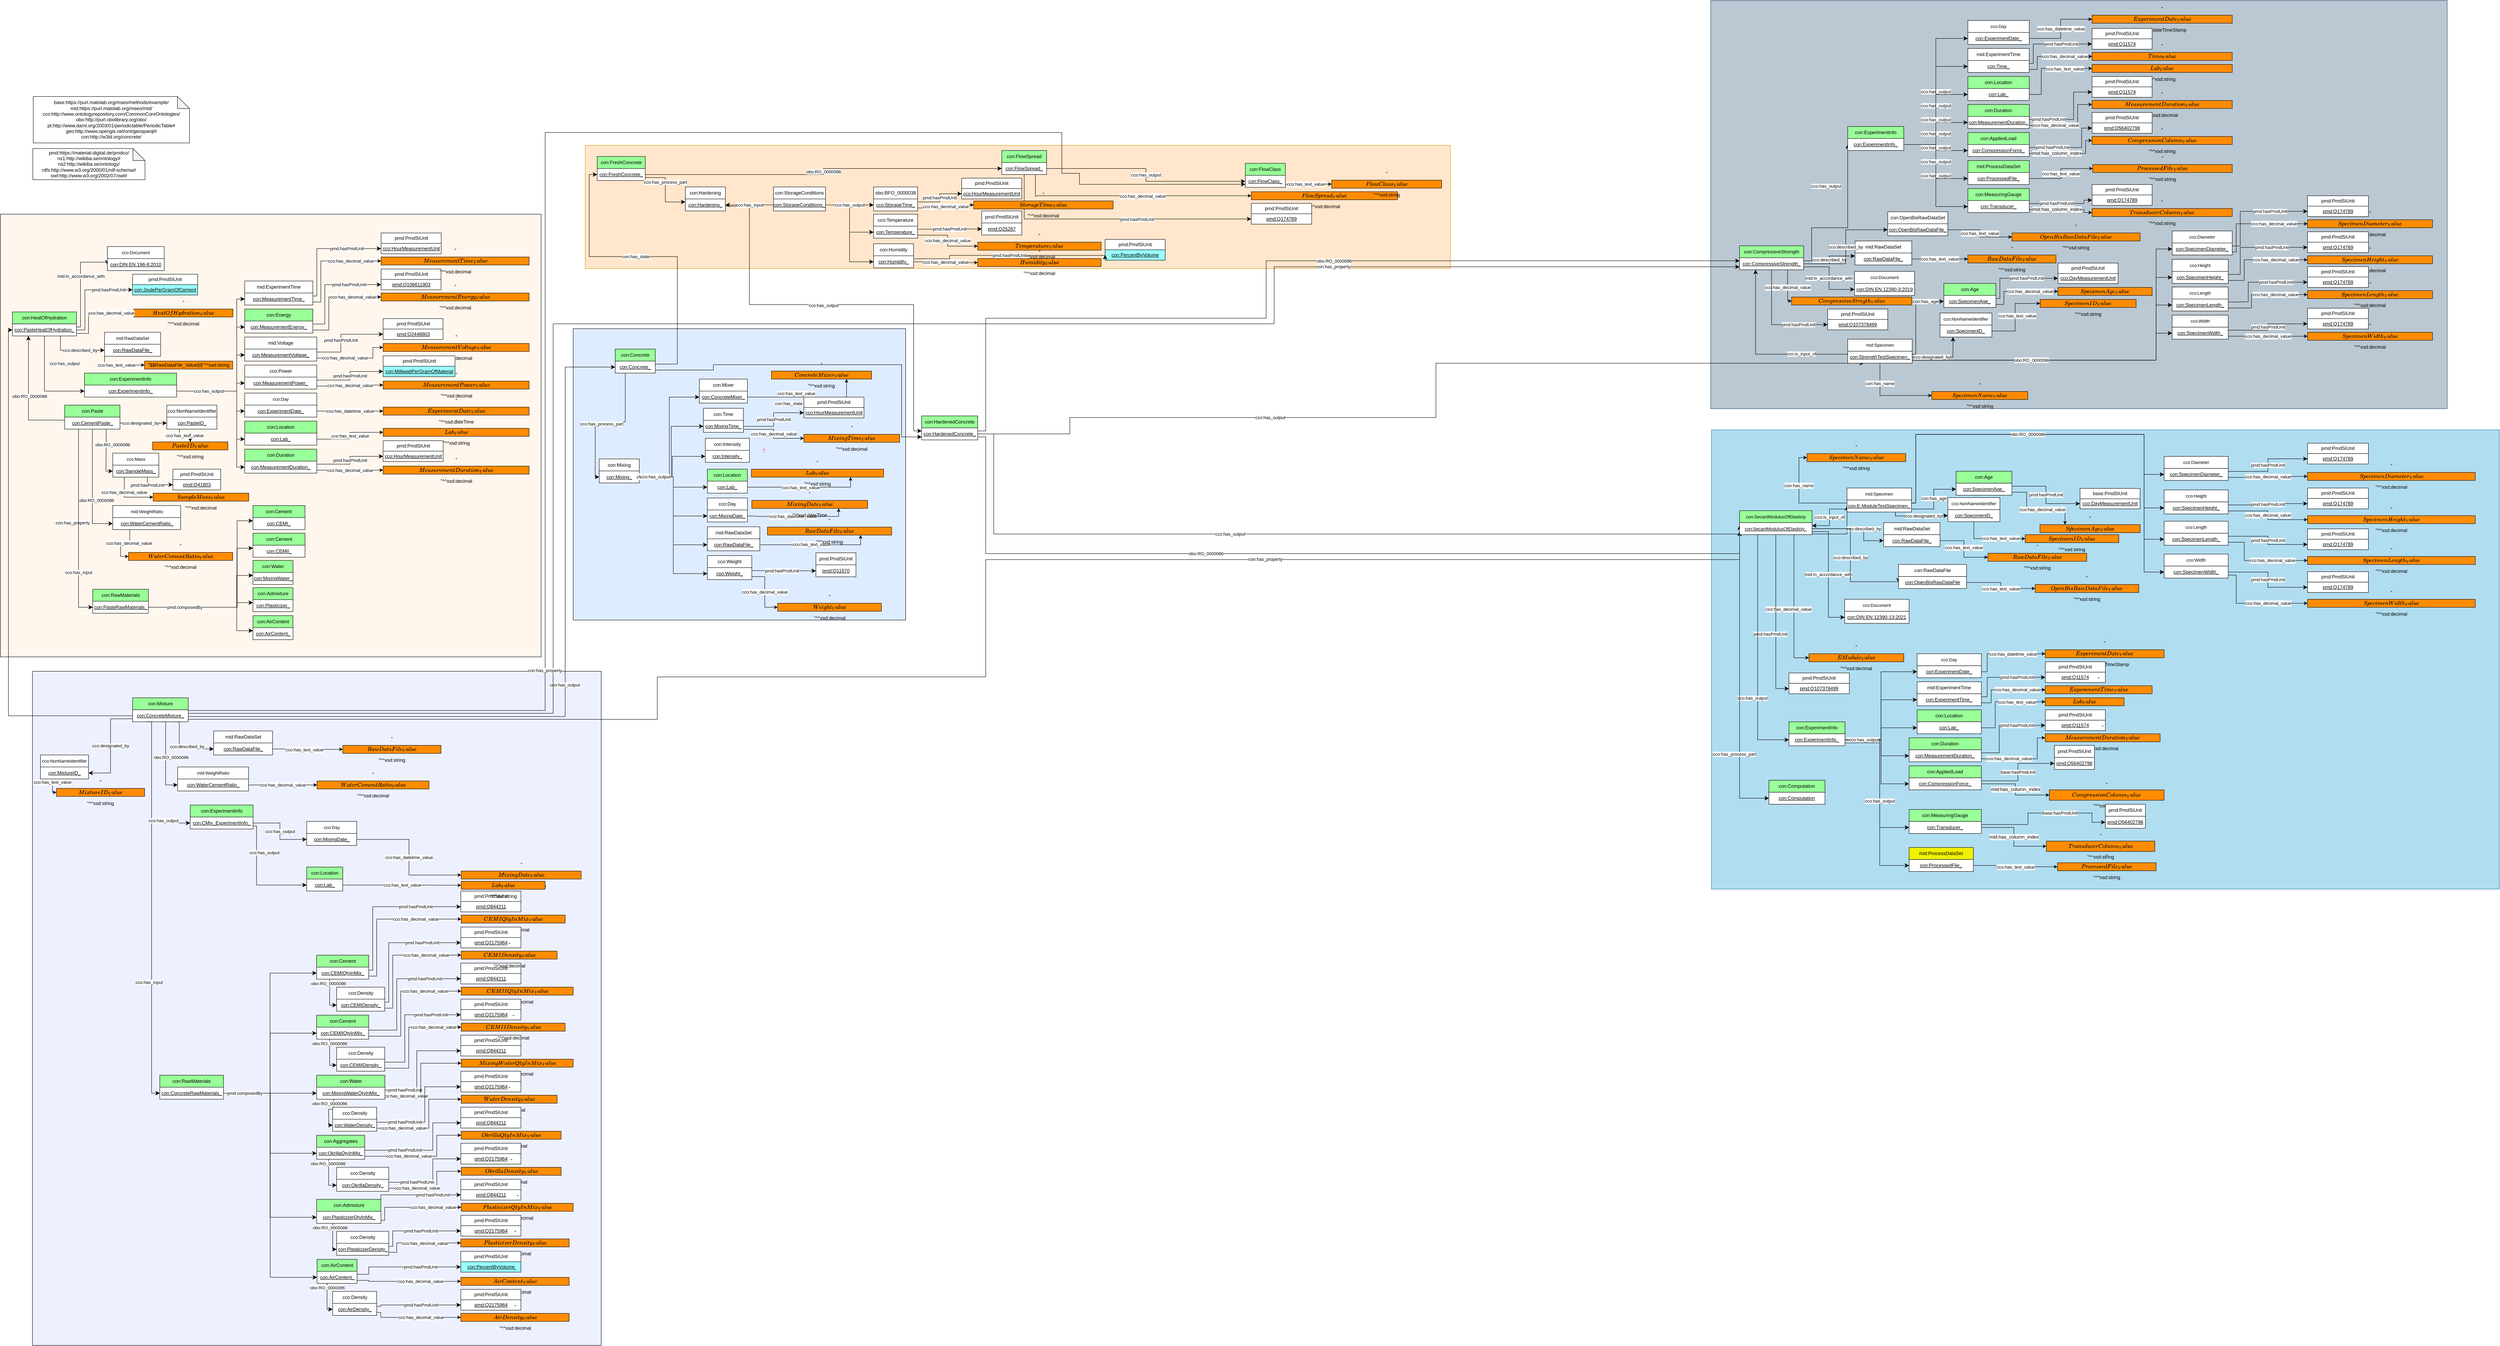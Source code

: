 <mxfile version="15.8.2" type="device"><diagram id="UXIPkQefFEDrWGH3IdC5" name="MiWoEx_neu"><mxGraphModel dx="2813" dy="2904" grid="1" gridSize="10" guides="1" tooltips="1" connect="1" arrows="1" fold="1" page="0" pageScale="1" pageWidth="827" pageHeight="1169" math="0" shadow="0"><root><mxCell id="97505-SNcamct329gDO7-0"/><mxCell id="97505-SNcamct329gDO7-1" parent="97505-SNcamct329gDO7-0"/><mxCell id="bk2kTeLw0D9dxrtDLXrW-37" value="" style="rounded=0;whiteSpace=wrap;html=1;fillColor=#bac8d3;strokeColor=#23445d;" parent="97505-SNcamct329gDO7-1" vertex="1"><mxGeometry x="2270" y="-2120" width="1838.71" height="1020" as="geometry"/></mxCell><mxCell id="bk2kTeLw0D9dxrtDLXrW-35" value="" style="rounded=0;whiteSpace=wrap;html=1;fillColor=#b1ddf0;strokeColor=#10739e;" parent="97505-SNcamct329gDO7-1" vertex="1"><mxGeometry x="2271.97" y="-1047" width="1966.74" height="1147" as="geometry"/></mxCell><mxCell id="bk2kTeLw0D9dxrtDLXrW-0" value="" style="rounded=0;whiteSpace=wrap;html=1;fillColor=#ffe6cc;strokeColor=#d79b00;" parent="97505-SNcamct329gDO7-1" vertex="1"><mxGeometry x="-540" y="-1758" width="2160" height="308" as="geometry"/></mxCell><mxCell id="zf5pZAyE4eQlxKrx-_TG-45" value="" style="rounded=0;whiteSpace=wrap;html=1;fillColor=#DEECFF;" parent="97505-SNcamct329gDO7-1" vertex="1"><mxGeometry x="-570" y="-1300" width="830" height="728" as="geometry"/></mxCell><mxCell id="vcY91KDzPYI3Vc5Ou9TB-5" value="" style="rounded=0;whiteSpace=wrap;html=1;fillColor=#EDF0FF;" parent="97505-SNcamct329gDO7-1" vertex="1"><mxGeometry x="-1920" y="-444" width="1420" height="1684" as="geometry"/></mxCell><mxCell id="vcY91KDzPYI3Vc5Ou9TB-0" value="" style="rounded=0;whiteSpace=wrap;html=1;fillColor=#FFF6ED;" parent="97505-SNcamct329gDO7-1" vertex="1"><mxGeometry x="-2000" y="-1586" width="1350" height="1106" as="geometry"/></mxCell><object label="cco:has_output" Type="ObjectProperty" IRI="http://www.ontologyrepository.com/CommonCoreOntologies/has_output" id="4S3OoNcXCZUGaDcpZlmq-9"><mxCell style="endArrow=classic;html=1;endSize=8;arcSize=0;edgeStyle=orthogonalEdgeStyle;exitX=1;exitY=0.5;exitDx=0;exitDy=0;fillColor=#FFFFFF;entryX=0;entryY=0.5;entryDx=0;entryDy=0;" parent="97505-SNcamct329gDO7-1" source="pwCTQ519LDK_AVq5Nrbl-493" target="pwCTQ519LDK_AVq5Nrbl-443" edge="1"><mxGeometry width="90" height="26" as="geometry"><mxPoint x="-1528" y="-331.5" as="sourcePoint"/><mxPoint x="-380" y="-1241" as="targetPoint"/><mxPoint x="407" y="358" as="offset"/><Array as="points"><mxPoint x="-1531" y="-331"/><mxPoint x="-590" y="-331"/><mxPoint x="-590" y="-1204"/></Array></mxGeometry></mxCell></object><object label="con:has_state" Type="ObjectProperty" IRI="Null" id="4S3OoNcXCZUGaDcpZlmq-10"><mxCell style="endArrow=classic;html=1;endSize=8;arcSize=0;edgeStyle=orthogonalEdgeStyle;exitX=1;exitY=0.25;exitDx=0;exitDy=0;strokeColor=#000000;entryX=0;entryY=0.5;entryDx=0;entryDy=0;" parent="97505-SNcamct329gDO7-1" source="pwCTQ519LDK_AVq5Nrbl-443" target="pwCTQ519LDK_AVq5Nrbl-244" edge="1"><mxGeometry width="90" height="26" as="geometry"><mxPoint x="-280" y="-1241" as="sourcePoint"/><mxPoint x="-500" y="-1689" as="targetPoint"/><Array as="points"><mxPoint x="-310" y="-1211"/><mxPoint x="-310" y="-1480"/><mxPoint x="-530" y="-1480"/><mxPoint x="-530" y="-1685"/></Array><mxPoint x="23" y="-32" as="offset"/></mxGeometry></mxCell></object><object label="con:has_state" Type="ObjectProperty" IRI="Null" id="4S3OoNcXCZUGaDcpZlmq-11"><mxCell style="endArrow=classic;html=1;endSize=8;arcSize=0;edgeStyle=orthogonalEdgeStyle;entryX=0;entryY=0.75;entryDx=0;entryDy=0;exitX=1;exitY=0.75;exitDx=0;exitDy=0;strokeColor=#000000;" parent="97505-SNcamct329gDO7-1" source="pwCTQ519LDK_AVq5Nrbl-443" target="4S3OoNcXCZUGaDcpZlmq-15" edge="1"><mxGeometry width="90" height="26" as="geometry"><mxPoint x="-335" y="-1225.43" as="sourcePoint"/><mxPoint x="245" y="-1013.93" as="targetPoint"/><Array as="points"><mxPoint x="-220" y="-1196"/><mxPoint x="-220" y="-1210"/><mxPoint x="250" y="-1210"/><mxPoint x="250" y="-1029"/></Array></mxGeometry></mxCell></object><object label="con:HardenedConcrete" Type="Class" IRI="http://www.ontologyrepository.com/CommonCoreOntologies/Artifact" id="4S3OoNcXCZUGaDcpZlmq-14"><mxCell style="rounded=0;whiteSpace=wrap;html=1;snapToPoint=1;points=[[0.1,0],[0.2,0],[0.3,0],[0.4,0],[0.5,0],[0.6,0],[0.7,0],[0.8,0],[0.9,0],[0,0.1],[0,0.3],[0,0.5],[0,0.7],[0,0.9],[0.1,1],[0.2,1],[0.3,1],[0.4,1],[0.5,1],[0.6,1],[0.7,1],[0.8,1],[0.9,1],[1,0.1],[1,0.3],[1,0.5],[1,0.7],[1,0.9]];fillColor=#99FF99;" parent="97505-SNcamct329gDO7-1" vertex="1"><mxGeometry x="300" y="-1082" width="140" height="30" as="geometry"/></mxCell></object><object label="&lt;u&gt;con:&lt;/u&gt;&lt;u&gt;HardenedConcrete_&lt;/u&gt;" Type="Individual" IRI="Null" id="4S3OoNcXCZUGaDcpZlmq-15"><mxCell style="rounded=0;whiteSpace=wrap;html=1;snapToPoint=1" parent="97505-SNcamct329gDO7-1" vertex="1"><mxGeometry x="300" y="-1052" width="140" height="30" as="geometry"/></mxCell></object><object label="obo:RO_0000086" Type="ObjectProperty" IRI="http://purl.obolibrary.org/obo/RO_0000086" id="4S3OoNcXCZUGaDcpZlmq-153"><mxCell style="endArrow=classic;html=1;endSize=8;arcSize=0;entryX=0;entryY=0.25;entryDx=0;entryDy=0;edgeStyle=orthogonalEdgeStyle;exitX=1;exitY=0.25;exitDx=0;exitDy=0;fillColor=#FFFFFF;" parent="97505-SNcamct329gDO7-1" source="4S3OoNcXCZUGaDcpZlmq-15" target="pwCTQ519LDK_AVq5Nrbl-1" edge="1"><mxGeometry width="90" height="26" as="geometry"><mxPoint x="470" y="-1052" as="sourcePoint"/><mxPoint x="1241.29" y="-1326.5" as="targetPoint"/><mxPoint x="-61" y="-212" as="offset"/><Array as="points"><mxPoint x="460" y="-1044"/><mxPoint x="460" y="-1326"/><mxPoint x="1160" y="-1326"/><mxPoint x="1160" y="-1469"/></Array></mxGeometry></mxCell></object><object label="obo:RO_0000086" Type="ObjectProperty" IRI="http://purl.obolibrary.org/obo/RO_0000086" id="4S3OoNcXCZUGaDcpZlmq-158"><mxCell style="endArrow=classic;html=1;endSize=8;arcSize=0;entryX=0;entryY=0.25;entryDx=0;entryDy=0;edgeStyle=orthogonalEdgeStyle;exitX=1;exitY=0.75;exitDx=0;exitDy=0;fillColor=#FFFFFF;" parent="97505-SNcamct329gDO7-1" source="4S3OoNcXCZUGaDcpZlmq-15" target="pwCTQ519LDK_AVq5Nrbl-121" edge="1"><mxGeometry width="90" height="26" as="geometry"><mxPoint x="470.0" y="-909.5" as="sourcePoint"/><mxPoint x="1273.26" y="-740" as="targetPoint"/><mxPoint x="-381" y="181" as="offset"/><Array as="points"><mxPoint x="460" y="-1029"/><mxPoint x="460" y="-738"/></Array></mxGeometry></mxCell></object><object label="cco:has_output" Type="ObjectProperty" IRI="http://www.ontologyrepository.com/CommonCoreOntologies/has_output" id="x3j8CUo5KJD_qU_yZJNR-12"><mxCell style="endArrow=classic;html=1;endSize=8;arcSize=0;edgeStyle=orthogonalEdgeStyle;exitX=1;exitY=0.5;exitDx=0;exitDy=0;entryX=0;entryY=0.5;entryDx=0;entryDy=0;fillColor=#FFFFFF;" parent="97505-SNcamct329gDO7-1" source="4S3OoNcXCZUGaDcpZlmq-15" target="pwCTQ519LDK_AVq5Nrbl-128" edge="1"><mxGeometry width="90" height="26" as="geometry"><mxPoint x="659.26" y="-1029.5" as="sourcePoint"/><mxPoint x="1541.52" y="-796.5" as="targetPoint"/><mxPoint x="-455" y="160" as="offset"/><Array as="points"><mxPoint x="480" y="-1037"/><mxPoint x="480" y="-787"/></Array></mxGeometry></mxCell></object><object label="cco:has_output" Type="ObjectProperty" IRI="http://www.ontologyrepository.com/CommonCoreOntologies/has_output" id="x3j8CUo5KJD_qU_yZJNR-13"><mxCell style="endArrow=classic;html=1;endSize=8;arcSize=0;edgeStyle=orthogonalEdgeStyle;exitX=1;exitY=0.5;exitDx=0;exitDy=0;entryX=0.25;entryY=1;entryDx=0;entryDy=0;fillColor=#FFFFFF;" parent="97505-SNcamct329gDO7-1" source="4S3OoNcXCZUGaDcpZlmq-15" target="pwCTQ519LDK_AVq5Nrbl-8" edge="1"><mxGeometry width="90" height="26" as="geometry"><mxPoint x="659.26" y="-1044.5" as="sourcePoint"/><mxPoint x="1511.29" y="-1078.12" as="targetPoint"/><mxPoint x="-376" y="47" as="offset"/><Array as="points"><mxPoint x="670" y="-1037"/><mxPoint x="670" y="-1078"/><mxPoint x="1584" y="-1078"/></Array></mxGeometry></mxCell></object><object label="pmd:https://material-digital.de/pmdco/&lt;br/&gt;ns1:http://wikiba.se/ontology#&lt;br/&gt;ns2:http://wikiba.se/ontology/&lt;br/&gt;rdfs:http://www.w3.org/2000/01/rdf-schema#&lt;br/&gt;owl:http://www.w3.org/2002/07/owl#&lt;br/&gt;" Type="Namespace" id="ruoCuIgoFp16ZF_0LyHv-2"><mxCell style="shape=note;whiteSpace=wrap;html=1;backgroundOutline=1;darkOpacity=0.05;" parent="97505-SNcamct329gDO7-1" vertex="1"><mxGeometry x="-1919" y="-1749.93" width="280" height="77.93" as="geometry"/></mxCell></object><object label="base:https://purl.matolab.org/mseo/methods/example/&lt;br&gt;mid:https://purl.matolab.org/mseo/mid/&lt;br&gt;cco:http://www.ontologyrepository.com/CommonCoreOntologies/&lt;br&gt;obo:http://purl.obolibrary.org/obo/&lt;br&gt;pt:http://www.daml.org/2003/01/periodictable/PeriodicTable#&lt;br&gt;geo:http://www.opengis.net/ont/geosparql#&lt;br&gt;con:&lt;span style=&quot;text-align: left&quot;&gt;http://w3id.org/concrete/&lt;/span&gt;" Type="Namespace" id="ruoCuIgoFp16ZF_0LyHv-3"><mxCell style="shape=note;whiteSpace=wrap;html=1;backgroundOutline=1;darkOpacity=0.05;" parent="97505-SNcamct329gDO7-1" vertex="1"><mxGeometry x="-1918" y="-1879.93" width="390" height="116" as="geometry"/></mxCell></object><object label="con:has_property" Type="ObjectProperty" IRI="Null" id="tlggxPynNQ9RzwRJnf7g-1"><mxCell style="endArrow=classic;html=1;endSize=8;arcSize=0;edgeStyle=orthogonalEdgeStyle;entryX=0;entryY=0.75;entryDx=0;entryDy=0;exitX=1;exitY=0.25;exitDx=0;exitDy=0;fillColor=#FFFFFF;" parent="97505-SNcamct329gDO7-1" source="pwCTQ519LDK_AVq5Nrbl-493" target="pwCTQ519LDK_AVq5Nrbl-1" edge="1"><mxGeometry width="90" height="26" as="geometry"><mxPoint x="-1528" y="-339" as="sourcePoint"/><mxPoint x="1241.29" y="-1311.5" as="targetPoint"/><mxPoint x="923" y="-558" as="offset"/><Array as="points"><mxPoint x="-1531" y="-339"/><mxPoint x="-620" y="-339"/><mxPoint x="-620" y="-1312"/><mxPoint x="1180" y="-1312"/><mxPoint x="1180" y="-1455"/></Array></mxGeometry></mxCell></object><object label="con:has_property" Type="ObjectProperty" IRI="Null" id="tlggxPynNQ9RzwRJnf7g-2"><mxCell style="endArrow=classic;html=1;endSize=8;arcSize=0;edgeStyle=orthogonalEdgeStyle;fillColor=#FFFFFF;exitX=1;exitY=0.75;exitDx=0;exitDy=0;entryX=0;entryY=0.75;entryDx=0;entryDy=0;" parent="97505-SNcamct329gDO7-1" source="pwCTQ519LDK_AVq5Nrbl-493" target="pwCTQ519LDK_AVq5Nrbl-121" edge="1"><mxGeometry width="90" height="26" as="geometry"><mxPoint x="-1528" y="-324" as="sourcePoint"/><mxPoint x="1273.26" y="-732.5" as="targetPoint"/><mxPoint x="753" y="-165" as="offset"/><Array as="points"><mxPoint x="-1531" y="-324"/><mxPoint x="-360" y="-324"/><mxPoint x="-360" y="-430"/><mxPoint x="460" y="-430"/><mxPoint x="460" y="-723"/><mxPoint x="2342" y="-723"/></Array></mxGeometry></mxCell></object><object label="con:has_property" Type="ObjectProperty" IRI="Null" id="tlggxPynNQ9RzwRJnf7g-3"><mxCell style="endArrow=classic;html=1;endSize=8;arcSize=0;edgeStyle=orthogonalEdgeStyle;entryX=0;entryY=0.75;entryDx=0;entryDy=0;exitX=1;exitY=0.25;exitDx=0;exitDy=0;fillColor=#FFFFFF;" parent="97505-SNcamct329gDO7-1" source="pwCTQ519LDK_AVq5Nrbl-493" target="pwCTQ519LDK_AVq5Nrbl-254" edge="1"><mxGeometry width="90" height="26" as="geometry"><mxPoint x="-1528" y="-346.5" as="sourcePoint"/><mxPoint x="734.26" y="-1678.5" as="targetPoint"/><mxPoint x="-430" y="554" as="offset"/><Array as="points"><mxPoint x="-1531" y="-346"/><mxPoint x="-640" y="-346"/><mxPoint x="-640" y="-1790"/><mxPoint x="650" y="-1790"/><mxPoint x="650" y="-1688"/><mxPoint x="694" y="-1688"/><mxPoint x="694" y="-1661"/></Array></mxGeometry></mxCell></object><object label="con:has_property" Type="ObjectProperty" IRI="Null" id="tlggxPynNQ9RzwRJnf7g-4"><mxCell style="endArrow=classic;html=1;endSize=8;arcSize=0;edgeStyle=orthogonalEdgeStyle;exitX=0;exitY=0.5;exitDx=0;exitDy=0;fillColor=#FFFFFF;entryX=0;entryY=0.5;entryDx=0;entryDy=0;" parent="97505-SNcamct329gDO7-1" source="pwCTQ519LDK_AVq5Nrbl-493" target="pwCTQ519LDK_AVq5Nrbl-290" edge="1"><mxGeometry width="90" height="26" as="geometry"><mxPoint x="-1667" y="-346.5" as="sourcePoint"/><mxPoint x="-1850" y="-1275.74" as="targetPoint"/></mxGeometry></mxCell></object><object label="cco:has_output" Type="ObjectProperty" IRI="http://www.ontologyrepository.com/CommonCoreOntologies/has_output" id="37UOdtx9yiyN65UCFOAC-9"><mxCell style="endArrow=classic;html=1;exitX=1;exitY=0.75;exitDx=0;exitDy=0;endSize=8;arcSize=0;edgeStyle=orthogonalEdgeStyle;entryX=0;entryY=0.25;entryDx=0;entryDy=0;fillColor=#FFFFFF;" parent="97505-SNcamct329gDO7-1" source="pwCTQ519LDK_AVq5Nrbl-259" target="4S3OoNcXCZUGaDcpZlmq-15" edge="1"><mxGeometry width="90" height="26" as="geometry"><mxPoint x="-180" y="-1605.5" as="sourcePoint"/><mxPoint x="280" y="-1090" as="targetPoint"/><mxPoint y="-35" as="offset"/><Array as="points"><mxPoint x="-190" y="-1606"/><mxPoint x="-130" y="-1606"/><mxPoint x="-130" y="-1360"/><mxPoint x="280" y="-1360"/><mxPoint x="280" y="-1044"/></Array></mxGeometry></mxCell></object><object label="&lt;span style=&quot;font-size: 12px&quot;&gt;con:&lt;/span&gt;&lt;font style=&quot;font-size: 12px&quot;&gt;CompressiveStrength&lt;/font&gt;" Type="Class" IRI="Null" id="pwCTQ519LDK_AVq5Nrbl-0"><mxCell style="rounded=0;whiteSpace=wrap;html=1;snapToPoint=1;points=[[0.1,0],[0.2,0],[0.3,0],[0.4,0],[0.5,0],[0.6,0],[0.7,0],[0.8,0],[0.9,0],[0,0.1],[0,0.3],[0,0.5],[0,0.7],[0,0.9],[0.1,1],[0.2,1],[0.3,1],[0.4,1],[0.5,1],[0.6,1],[0.7,1],[0.8,1],[0.9,1],[1,0.1],[1,0.3],[1,0.5],[1,0.7],[1,0.9]];fontSize=11;fillColor=#99FF99;" vertex="1" parent="97505-SNcamct329gDO7-1"><mxGeometry x="2341.97" y="-1507" width="160" height="30" as="geometry"/></mxCell></object><object label="&lt;u style=&quot;font-size: 12px&quot;&gt;con:&lt;/u&gt;&lt;u&gt;&lt;font style=&quot;font-size: 12px&quot;&gt;CompressiveStrength_&lt;/font&gt;&lt;/u&gt;" Type="Individual" IRI="Null" id="pwCTQ519LDK_AVq5Nrbl-1"><mxCell style="rounded=0;whiteSpace=wrap;html=1;snapToPoint=1;fontSize=11;fillColor=#FFFFFF;" vertex="1" parent="97505-SNcamct329gDO7-1"><mxGeometry x="2341.97" y="-1477" width="160" height="30" as="geometry"/></mxCell></object><object label="&lt;font style=&quot;font-size: 11px&quot;&gt;cco:has_decimal_value&lt;/font&gt;" Type="DatatypeProperty" IRI="http://www.ontologyrepository.com/CommonCoreOntologies/has_decimal_value" id="pwCTQ519LDK_AVq5Nrbl-2"><mxCell style="edgeStyle=orthogonalEdgeStyle;rounded=0;orthogonalLoop=1;jettySize=auto;html=1;exitX=0.75;exitY=1;exitDx=0;exitDy=0;fontSize=12;entryX=0;entryY=0.5;entryDx=0;entryDy=0;fillColor=#FFFFFF;" edge="1" parent="97505-SNcamct329gDO7-1" source="pwCTQ519LDK_AVq5Nrbl-1" target="pwCTQ519LDK_AVq5Nrbl-3"><mxGeometry x="4211.97" y="-523" as="geometry"><mxPoint x="2364.97" y="-1394.5" as="sourcePoint"/><mxPoint x="2542.97" y="-1374" as="targetPoint"/><mxPoint x="-5" y="5" as="offset"/><Array as="points"><mxPoint x="2461.97" y="-1369"/></Array></mxGeometry></mxCell></object><object label="&quot;$$CompressiveStregth_Value$$&quot;^^xsd:decimal" Type="DataValue" IRI_DT="http://www.w3.org/2001/XMLSchema#decimal" id="pwCTQ519LDK_AVq5Nrbl-3"><mxCell style="rounded=0;whiteSpace=wrap;html=1;snapToPoint=1;shadow=0;glass=0;sketch=0;strokeColor=default;fontSize=12;fillColor=#FF8C00;" vertex="1" parent="97505-SNcamct329gDO7-1"><mxGeometry x="2471.97" y="-1379" width="300" height="20" as="geometry"/></mxCell></object><object label="pmd:PmdSiUnit" Type="Class" IRI="https://material-digital.de/pmdco/PmdSiUnit" id="pwCTQ519LDK_AVq5Nrbl-4"><mxCell style="rounded=0;whiteSpace=wrap;html=1;fillColor=#FFFFFF;" vertex="1" parent="97505-SNcamct329gDO7-1"><mxGeometry x="2561.97" y="-1349" width="150" height="26" as="geometry"/></mxCell></object><object label="&lt;u&gt;pmd:Q107378499&lt;/u&gt;" Type="Individual" IRI="https://material-digital.de/pmdco/Q107378499" id="pwCTQ519LDK_AVq5Nrbl-5"><mxCell style="rounded=0;whiteSpace=wrap;html=1;fillColor=#FFFFFF;" vertex="1" parent="97505-SNcamct329gDO7-1"><mxGeometry x="2561.97" y="-1323" width="150" height="26" as="geometry"/></mxCell></object><object label="pmd:hasPmdUnit" Type="ObjectProperty" IRI="https://material-digital.de/pmdco/hasPmdUnit" id="pwCTQ519LDK_AVq5Nrbl-6"><mxCell style="endArrow=classic;html=1;endSize=8;arcSize=0;edgeStyle=orthogonalEdgeStyle;entryX=0;entryY=0.5;entryDx=0;entryDy=0;exitX=0.5;exitY=1;exitDx=0;exitDy=0;fillColor=#FFFFFF;" edge="1" parent="97505-SNcamct329gDO7-1" source="pwCTQ519LDK_AVq5Nrbl-1" target="pwCTQ519LDK_AVq5Nrbl-5"><mxGeometry x="1851.97" y="-143" width="90" height="26" as="geometry"><mxPoint x="2591.97" y="-1447" as="sourcePoint"/><mxPoint x="2071.97" y="-122.26" as="targetPoint"/><Array as="points"><mxPoint x="2421.97" y="-1310"/></Array><mxPoint x="-3" y="68" as="offset"/></mxGeometry></mxCell></object><object label="mid:Specimen" Type="Class" IRI="https://purl.matolab.org/mseo/mid/Specimen" id="pwCTQ519LDK_AVq5Nrbl-7"><mxCell style="rounded=0;whiteSpace=wrap;html=1;snapToPoint=1;points=[[0.1,0],[0.2,0],[0.3,0],[0.4,0],[0.5,0],[0.6,0],[0.7,0],[0.8,0],[0.9,0],[0,0.1],[0,0.3],[0,0.5],[0,0.7],[0,0.9],[0.1,1],[0.2,1],[0.3,1],[0.4,1],[0.5,1],[0.6,1],[0.7,1],[0.8,1],[0.9,1],[1,0.1],[1,0.3],[1,0.5],[1,0.7],[1,0.9]];fontSize=11;fillColor=#FFFFFF;" vertex="1" parent="97505-SNcamct329gDO7-1"><mxGeometry x="2611.97" y="-1273.62" width="161" height="30" as="geometry"/></mxCell></object><object label="&lt;u style=&quot;font-size: 12px&quot;&gt;con:&lt;/u&gt;&lt;u&gt;&lt;font style=&quot;font-size: 12px&quot;&gt;StrengthTestSpecimen_&lt;/font&gt;&lt;/u&gt;" Type="Individual" IRI="Null" id="pwCTQ519LDK_AVq5Nrbl-8"><mxCell style="rounded=0;whiteSpace=wrap;html=1;snapToPoint=1;fontSize=11;" vertex="1" parent="97505-SNcamct329gDO7-1"><mxGeometry x="2611.97" y="-1243.62" width="161" height="30" as="geometry"/></mxCell></object><object label="cco:is_input_of" Type="ObjectProperty" IRI="http://www.ontologyrepository.com/CommonCoreOntologies/is_input_of" id="pwCTQ519LDK_AVq5Nrbl-9"><mxCell style="endArrow=classic;html=1;endSize=8;arcSize=0;edgeStyle=orthogonalEdgeStyle;exitX=0;exitY=0.25;exitDx=0;exitDy=0;entryX=0.25;entryY=1;entryDx=0;entryDy=0;fillColor=#FFFFFF;" edge="1" parent="97505-SNcamct329gDO7-1" source="pwCTQ519LDK_AVq5Nrbl-8" target="pwCTQ519LDK_AVq5Nrbl-1"><mxGeometry x="1851.97" y="-143" width="90" height="26" as="geometry"><mxPoint x="2551.97" y="-1177.5" as="sourcePoint"/><mxPoint x="2631.97" y="-1202.5" as="targetPoint"/><mxPoint x="-1" y="105" as="offset"/></mxGeometry></mxCell></object><object label="&lt;font style=&quot;font-size: 11px&quot;&gt;con:has_age&lt;/font&gt;" Type="ObjectProperty" IRI="Null" id="pwCTQ519LDK_AVq5Nrbl-10"><mxCell style="endArrow=classic;html=1;endSize=8;arcSize=0;edgeStyle=orthogonalEdgeStyle;exitX=1;exitY=0.25;exitDx=0;exitDy=0;entryX=0;entryY=0.5;entryDx=0;entryDy=0;strokeColor=#000000;" edge="1" parent="97505-SNcamct329gDO7-1" source="pwCTQ519LDK_AVq5Nrbl-8" target="pwCTQ519LDK_AVq5Nrbl-18"><mxGeometry x="1851.97" y="-143" width="90" height="26" as="geometry"><mxPoint x="2811.97" y="-1212.5" as="sourcePoint"/><mxPoint x="2891.97" y="-1333.0" as="targetPoint"/><Array as="points"><mxPoint x="2781.97" y="-1236"/><mxPoint x="2781.97" y="-1368"/></Array><mxPoint x="-6" y="-66" as="offset"/></mxGeometry></mxCell></object><object label="cco:described_by" Type="ObjectProperty" IRI="http://www.ontologyrepository.com/CommonCoreOntologies/described_by" id="pwCTQ519LDK_AVq5Nrbl-11"><mxCell style="endArrow=classic;html=1;exitX=1;exitY=0.5;exitDx=0;exitDy=0;endSize=8;arcSize=0;entryX=0;entryY=0.25;entryDx=0;entryDy=0;edgeStyle=orthogonalEdgeStyle;fillColor=#FFFFFF;" edge="1" parent="97505-SNcamct329gDO7-1" source="pwCTQ519LDK_AVq5Nrbl-1" target="pwCTQ519LDK_AVq5Nrbl-13"><mxGeometry x="1851.97" y="-143" width="90" height="26" as="geometry"><mxPoint x="2581.97" y="-1468.5" as="sourcePoint"/><mxPoint x="2987.72" y="-970" as="targetPoint"/></mxGeometry></mxCell></object><object label="mid:RawDataSet" Type="Class" IRI="https://purl.matolab.org/mseo/mid/RawDataSet" id="pwCTQ519LDK_AVq5Nrbl-12"><mxCell style="rounded=0;whiteSpace=wrap;html=1;snapToPoint=1;points=[[0.1,0],[0.2,0],[0.3,0],[0.4,0],[0.5,0],[0.6,0],[0.7,0],[0.8,0],[0.9,0],[0,0.1],[0,0.3],[0,0.5],[0,0.7],[0,0.9],[0.1,1],[0.2,1],[0.3,1],[0.4,1],[0.5,1],[0.6,1],[0.7,1],[0.8,1],[0.9,1],[1,0.1],[1,0.3],[1,0.5],[1,0.7],[1,0.9]];fillColor=#FFFFFF;" vertex="1" parent="97505-SNcamct329gDO7-1"><mxGeometry x="2630.23" y="-1519" width="141.74" height="30" as="geometry"/></mxCell></object><object label="&lt;u&gt;con:RawDataFile_&lt;/u&gt;" Type="Individual" IRI="Null" id="pwCTQ519LDK_AVq5Nrbl-13"><mxCell style="rounded=0;whiteSpace=wrap;html=1;snapToPoint=1;" vertex="1" parent="97505-SNcamct329gDO7-1"><mxGeometry x="2630.23" y="-1489" width="141.74" height="30" as="geometry"/></mxCell></object><object label="cco:Document" Type="Class" IRI="http://www.ontologyrepository.com/CommonCoreOntologies/Document" id="pwCTQ519LDK_AVq5Nrbl-14"><mxCell style="rounded=0;whiteSpace=wrap;html=1;snapToPoint=1;points=[[0.1,0],[0.2,0],[0.3,0],[0.4,0],[0.5,0],[0.6,0],[0.7,0],[0.8,0],[0.9,0],[0,0.1],[0,0.3],[0,0.5],[0,0.7],[0,0.9],[0.1,1],[0.2,1],[0.3,1],[0.4,1],[0.5,1],[0.6,1],[0.7,1],[0.8,1],[0.9,1],[1,0.1],[1,0.3],[1,0.5],[1,0.7],[1,0.9]];fontSize=11;fillColor=#FFFFFF;" vertex="1" parent="97505-SNcamct329gDO7-1"><mxGeometry x="2628.97" y="-1443" width="150" height="30" as="geometry"/></mxCell></object><object label="&lt;u style=&quot;font-size: 12px&quot;&gt;con:&lt;/u&gt;&lt;u&gt;&lt;font style=&quot;font-size: 12px&quot;&gt;DIN EN 12390-3:2019&lt;/font&gt;&lt;/u&gt;" Type="Individual" IRI="Null" id="pwCTQ519LDK_AVq5Nrbl-15"><mxCell style="rounded=0;whiteSpace=wrap;html=1;snapToPoint=1;fontSize=11;" vertex="1" parent="97505-SNcamct329gDO7-1"><mxGeometry x="2628.97" y="-1413" width="150" height="30" as="geometry"/></mxCell></object><object label="mid:in_accordance_with" Type="ObjectProperty" IRI="https://purl.matolab.org/mseo/mid/in_accordance_with" id="pwCTQ519LDK_AVq5Nrbl-16"><mxCell style="endArrow=classic;html=1;exitX=1;exitY=0.75;exitDx=0;exitDy=0;endSize=8;arcSize=0;edgeStyle=orthogonalEdgeStyle;entryX=0;entryY=0.5;entryDx=0;entryDy=0;fillColor=#FFFFFF;" edge="1" parent="97505-SNcamct329gDO7-1" source="pwCTQ519LDK_AVq5Nrbl-1" target="pwCTQ519LDK_AVq5Nrbl-15"><mxGeometry x="1851.97" y="-143" width="90" height="26" as="geometry"><mxPoint x="3011.97" y="-1379.04" as="sourcePoint"/><mxPoint x="2620.23" y="-1402" as="targetPoint"/></mxGeometry></mxCell></object><object label="&lt;font style=&quot;font-size: 12px&quot;&gt;con:Age&lt;/font&gt;" Type="Class" IRI="Null" id="pwCTQ519LDK_AVq5Nrbl-17"><mxCell style="rounded=0;whiteSpace=wrap;html=1;snapToPoint=1;points=[[0.1,0],[0.2,0],[0.3,0],[0.4,0],[0.5,0],[0.6,0],[0.7,0],[0.8,0],[0.9,0],[0,0.1],[0,0.3],[0,0.5],[0,0.7],[0,0.9],[0.1,1],[0.2,1],[0.3,1],[0.4,1],[0.5,1],[0.6,1],[0.7,1],[0.8,1],[0.9,1],[1,0.1],[1,0.3],[1,0.5],[1,0.7],[1,0.9]];fontSize=11;fillColor=#99FF99;" vertex="1" parent="97505-SNcamct329gDO7-1"><mxGeometry x="2851.97" y="-1413" width="130" height="30" as="geometry"/></mxCell></object><object label="&lt;u style=&quot;font-size: 12px&quot;&gt;con:&lt;/u&gt;&lt;span style=&quot;font-size: 12px&quot;&gt;&lt;u&gt;SpecimenAge_&lt;/u&gt;&lt;/span&gt;" Type="Individual" IRI="Null" id="pwCTQ519LDK_AVq5Nrbl-18"><mxCell style="rounded=0;whiteSpace=wrap;html=1;snapToPoint=1;fontSize=11;" vertex="1" parent="97505-SNcamct329gDO7-1"><mxGeometry x="2851.97" y="-1383" width="130" height="30" as="geometry"/></mxCell></object><object label="&quot;$$SpecimenAge_Value$$&quot;^^xsd:decimal" Type="DataValue" IRI_DT="http://www.w3.org/2001/XMLSchema#decimal" id="pwCTQ519LDK_AVq5Nrbl-19"><mxCell style="rounded=0;whiteSpace=wrap;html=1;snapToPoint=1;shadow=0;glass=0;sketch=0;strokeColor=default;fontSize=12;fillColor=#FF8C00;" vertex="1" parent="97505-SNcamct329gDO7-1"><mxGeometry x="3136.97" y="-1403" width="235" height="20" as="geometry"/></mxCell></object><object label="&lt;font style=&quot;font-size: 11px&quot;&gt;cco:has_decimal_value&lt;/font&gt;" Type="DatatypeProperty" IRI="http://www.ontologyrepository.com/CommonCoreOntologies/has_decimal_value" id="pwCTQ519LDK_AVq5Nrbl-20"><mxCell style="edgeStyle=orthogonalEdgeStyle;rounded=0;orthogonalLoop=1;jettySize=auto;html=1;exitX=1;exitY=0.75;exitDx=0;exitDy=0;fontSize=12;entryX=0;entryY=0.5;entryDx=0;entryDy=0;fillColor=#FFFFFF;" edge="1" parent="97505-SNcamct329gDO7-1" source="pwCTQ519LDK_AVq5Nrbl-18" target="pwCTQ519LDK_AVq5Nrbl-19"><mxGeometry x="1851.97" y="-143" as="geometry"><mxPoint x="2321.97" y="-975" as="sourcePoint"/><mxPoint x="1253.99" y="1677.24" as="targetPoint"/><Array as="points"><mxPoint x="3001.97" y="-1360"/><mxPoint x="3001.97" y="-1393"/></Array><mxPoint x="8" y="-16" as="offset"/></mxGeometry></mxCell></object><object label="&lt;u&gt;cco:DayMeasurementUnit&lt;/u&gt;" Type="Individual" IRI="http://www.ontologyrepository.com/CommonCoreOntologies/DayMeasurementUnit" id="pwCTQ519LDK_AVq5Nrbl-21"><mxCell style="rounded=0;whiteSpace=wrap;html=1;fillColor=#FFFFFF;" vertex="1" parent="97505-SNcamct329gDO7-1"><mxGeometry x="3136.97" y="-1438.74" width="150" height="26" as="geometry"/></mxCell></object><object label="pmd:PmdSiUnit" Type="Class" IRI="https://material-digital.de/pmdco/PmdSiUnit" id="pwCTQ519LDK_AVq5Nrbl-22"><mxCell style="rounded=0;whiteSpace=wrap;html=1;fillColor=#FFFFFF;" vertex="1" parent="97505-SNcamct329gDO7-1"><mxGeometry x="3136.97" y="-1463.74" width="150" height="26" as="geometry"/></mxCell></object><object label="pmd:hasPmdUnit" Type="ObjectProperty" IRI="https://material-digital.de/pmdco/hasPmdUnit" id="pwCTQ519LDK_AVq5Nrbl-23"><mxCell style="endArrow=classic;html=1;endSize=8;arcSize=0;edgeStyle=orthogonalEdgeStyle;entryX=0;entryY=0.5;entryDx=0;entryDy=0;exitX=1;exitY=0.25;exitDx=0;exitDy=0;fillColor=#FFFFFF;" edge="1" parent="97505-SNcamct329gDO7-1" source="pwCTQ519LDK_AVq5Nrbl-18" target="pwCTQ519LDK_AVq5Nrbl-21"><mxGeometry x="1851.97" y="-143" width="90" height="26" as="geometry"><mxPoint x="2351.97" y="-888.5" as="sourcePoint"/><mxPoint x="2461.97" y="-908" as="targetPoint"/><Array as="points"><mxPoint x="2991.97" y="-1375"/><mxPoint x="2991.97" y="-1426"/></Array><mxPoint y="-25" as="offset"/></mxGeometry></mxCell></object><object label="cco:has_output" Type="ObjectProperty" IRI="http://www.ontologyrepository.com/CommonCoreOntologies/has_output" id="pwCTQ519LDK_AVq5Nrbl-24"><mxCell style="endArrow=classic;html=1;exitX=1;exitY=0.25;exitDx=0;exitDy=0;endSize=8;arcSize=0;edgeStyle=orthogonalEdgeStyle;entryX=0;entryY=0.5;entryDx=0;entryDy=0;fillColor=#FFFFFF;" edge="1" parent="97505-SNcamct329gDO7-1" source="pwCTQ519LDK_AVq5Nrbl-1" target="pwCTQ519LDK_AVq5Nrbl-26"><mxGeometry x="1851.97" y="-143" width="90" height="26" as="geometry"><mxPoint x="2561.23" y="-1843" as="sourcePoint"/><mxPoint x="2681.23" y="-1527" as="targetPoint"/><Array as="points"><mxPoint x="2521.97" y="-1469"/><mxPoint x="2521.97" y="-1552"/></Array><mxPoint x="1" y="-41" as="offset"/></mxGeometry></mxCell></object><object label="&lt;font style=&quot;font-size: 12px&quot;&gt;con:ExperimentInfo&lt;/font&gt;" Type="Class" IRI="Null" id="pwCTQ519LDK_AVq5Nrbl-25"><mxCell style="rounded=0;whiteSpace=wrap;html=1;snapToPoint=1;points=[[0.1,0],[0.2,0],[0.3,0],[0.4,0],[0.5,0],[0.6,0],[0.7,0],[0.8,0],[0.9,0],[0,0.1],[0,0.3],[0,0.5],[0,0.7],[0,0.9],[0.1,1],[0.2,1],[0.3,1],[0.4,1],[0.5,1],[0.6,1],[0.7,1],[0.8,1],[0.9,1],[1,0.1],[1,0.3],[1,0.5],[1,0.7],[1,0.9]];fontSize=11;fillColor=#99FF99;" vertex="1" parent="97505-SNcamct329gDO7-1"><mxGeometry x="2611.97" y="-1805" width="140" height="30" as="geometry"/></mxCell></object><object label="&lt;u style=&quot;font-size: 12px&quot;&gt;con:&lt;/u&gt;&lt;u&gt;&lt;font style=&quot;font-size: 12px&quot;&gt;ExperimentInfo_&lt;/font&gt;&lt;/u&gt;" Type="Individual" IRI="Null" id="pwCTQ519LDK_AVq5Nrbl-26"><mxCell style="rounded=0;whiteSpace=wrap;html=1;snapToPoint=1;fontSize=11;" vertex="1" parent="97505-SNcamct329gDO7-1"><mxGeometry x="2611.97" y="-1775" width="140" height="30" as="geometry"/></mxCell></object><object label="cco:has_output" Type="ObjectProperty" IRI="http://www.ontologyrepository.com/CommonCoreOntologies/has_output" id="pwCTQ519LDK_AVq5Nrbl-27"><mxCell style="endArrow=classic;html=1;endSize=8;arcSize=0;edgeStyle=orthogonalEdgeStyle;entryX=0;entryY=0.5;entryDx=0;entryDy=0;exitX=1;exitY=0.5;exitDx=0;exitDy=0;fillColor=#FFFFFF;" edge="1" parent="97505-SNcamct329gDO7-1" source="pwCTQ519LDK_AVq5Nrbl-26" target="pwCTQ519LDK_AVq5Nrbl-34"><mxGeometry x="4211.97" y="-523" width="90" height="26" as="geometry"><mxPoint x="2851.23" y="-1632" as="sourcePoint"/><mxPoint x="2281.23" y="-2522" as="targetPoint"/></mxGeometry></mxCell></object><object label="cco:has_output" Type="ObjectProperty" IRI="http://www.ontologyrepository.com/CommonCoreOntologies/has_output" id="pwCTQ519LDK_AVq5Nrbl-28"><mxCell style="endArrow=classic;html=1;endSize=8;arcSize=0;edgeStyle=orthogonalEdgeStyle;entryX=0;entryY=0.5;entryDx=0;entryDy=0;exitX=1;exitY=0.5;exitDx=0;exitDy=0;fillColor=#FFFFFF;" edge="1" parent="97505-SNcamct329gDO7-1" source="pwCTQ519LDK_AVq5Nrbl-26" target="pwCTQ519LDK_AVq5Nrbl-56"><mxGeometry x="4211.97" y="-523" width="90" height="26" as="geometry"><mxPoint x="2851.23" y="-1632" as="sourcePoint"/><mxPoint x="2281.23" y="-2242" as="targetPoint"/></mxGeometry></mxCell></object><object label="cco:has_output" Type="ObjectProperty" IRI="http://www.ontologyrepository.com/CommonCoreOntologies/has_output" id="pwCTQ519LDK_AVq5Nrbl-29"><mxCell style="endArrow=classic;html=1;endSize=8;arcSize=0;edgeStyle=orthogonalEdgeStyle;exitX=1;exitY=0.5;exitDx=0;exitDy=0;entryX=0;entryY=0.5;entryDx=0;entryDy=0;fillColor=#FFFFFF;" edge="1" parent="97505-SNcamct329gDO7-1" source="pwCTQ519LDK_AVq5Nrbl-26" target="pwCTQ519LDK_AVq5Nrbl-38"><mxGeometry x="4211.97" y="-523" width="90" height="26" as="geometry"><mxPoint x="2851.23" y="-1632" as="sourcePoint"/><mxPoint x="2281.23" y="-2452" as="targetPoint"/></mxGeometry></mxCell></object><object label="cco:has_output" Type="ObjectProperty" IRI="http://www.ontologyrepository.com/CommonCoreOntologies/has_output" id="pwCTQ519LDK_AVq5Nrbl-30"><mxCell style="endArrow=classic;html=1;endSize=8;arcSize=0;edgeStyle=orthogonalEdgeStyle;entryX=0;entryY=0.5;entryDx=0;entryDy=0;exitX=1;exitY=0.5;exitDx=0;exitDy=0;fillColor=#FFFFFF;" edge="1" parent="97505-SNcamct329gDO7-1" source="pwCTQ519LDK_AVq5Nrbl-26" target="pwCTQ519LDK_AVq5Nrbl-49"><mxGeometry x="4211.97" y="-523" width="90" height="26" as="geometry"><mxPoint x="2851.23" y="-1632" as="sourcePoint"/><mxPoint x="2281.23" y="-2312" as="targetPoint"/></mxGeometry></mxCell></object><object label="cco:has_output" Type="ObjectProperty" IRI="http://www.ontologyrepository.com/CommonCoreOntologies/has_output" id="pwCTQ519LDK_AVq5Nrbl-31"><mxCell style="endArrow=classic;html=1;endSize=8;arcSize=0;edgeStyle=orthogonalEdgeStyle;entryX=0;entryY=0.5;entryDx=0;entryDy=0;exitX=1;exitY=0.5;exitDx=0;exitDy=0;fillColor=#FFFFFF;" edge="1" parent="97505-SNcamct329gDO7-1" source="pwCTQ519LDK_AVq5Nrbl-26" target="pwCTQ519LDK_AVq5Nrbl-65"><mxGeometry x="4211.97" y="-523" width="90" height="26" as="geometry"><mxPoint x="2851.23" y="-1632" as="sourcePoint"/><mxPoint x="2281.23" y="-2102" as="targetPoint"/></mxGeometry></mxCell></object><object label="cco:has_output" Type="ObjectProperty" IRI="http://www.ontologyrepository.com/CommonCoreOntologies/has_output" id="pwCTQ519LDK_AVq5Nrbl-32"><mxCell style="endArrow=classic;html=1;endSize=8;arcSize=0;edgeStyle=orthogonalEdgeStyle;entryX=0;entryY=0.5;entryDx=0;entryDy=0;exitX=1;exitY=0.5;exitDx=0;exitDy=0;fillColor=#FFFFFF;" edge="1" parent="97505-SNcamct329gDO7-1" source="pwCTQ519LDK_AVq5Nrbl-26" target="pwCTQ519LDK_AVq5Nrbl-63"><mxGeometry x="4211.97" y="-523" width="90" height="26" as="geometry"><mxPoint x="2851.23" y="-1632" as="sourcePoint"/><mxPoint x="2281.23" y="-2172" as="targetPoint"/></mxGeometry></mxCell></object><object label="cco:Day" Type="Class" IRI="http://www.ontologyrepository.com/CommonCoreOntologies/Day" id="pwCTQ519LDK_AVq5Nrbl-33"><mxCell style="rounded=0;whiteSpace=wrap;html=1;snapToPoint=1;points=[[0.1,0],[0.2,0],[0.3,0],[0.4,0],[0.5,0],[0.6,0],[0.7,0],[0.8,0],[0.9,0],[0,0.1],[0,0.3],[0,0.5],[0,0.7],[0,0.9],[0.1,1],[0.2,1],[0.3,1],[0.4,1],[0.5,1],[0.6,1],[0.7,1],[0.8,1],[0.9,1],[1,0.1],[1,0.3],[1,0.5],[1,0.7],[1,0.9]];fontSize=11;fillColor=#FFFFFF;" vertex="1" parent="97505-SNcamct329gDO7-1"><mxGeometry x="2911.97" y="-2070" width="153.26" height="30" as="geometry"/></mxCell></object><object label="&lt;u style=&quot;font-size: 12px&quot;&gt;con:&lt;/u&gt;&lt;span style=&quot;font-size: 12px&quot;&gt;&lt;u&gt;ExperimentDate_&lt;/u&gt;&lt;/span&gt;" Type="Individual" IRI="Null" id="pwCTQ519LDK_AVq5Nrbl-34"><mxCell style="rounded=0;whiteSpace=wrap;html=1;snapToPoint=1;fontSize=11;" vertex="1" parent="97505-SNcamct329gDO7-1"><mxGeometry x="2911.97" y="-2040" width="153.26" height="30" as="geometry"/></mxCell></object><object label="&quot;$$ExperimentDate_Value$$&quot;^^xsd:dateTimeStamp" Type="DataValue" IRI_DT="http://www.w3.org/2001/XMLSchema#dateTimeStamp" id="pwCTQ519LDK_AVq5Nrbl-35"><mxCell style="rounded=0;whiteSpace=wrap;html=1;snapToPoint=1;shadow=0;glass=0;sketch=0;strokeColor=default;fontSize=12;fillColor=#FF8C00;" vertex="1" parent="97505-SNcamct329gDO7-1"><mxGeometry x="3221.97" y="-2083" width="350" height="20" as="geometry"/></mxCell></object><object label="&lt;font style=&quot;font-size: 11px&quot;&gt;cco:has_datetime_value&lt;/font&gt;" Type="DatatypeProperty" IRI="http://www.ontologyrepository.com/CommonCoreOntologies/has_datetime_value" id="pwCTQ519LDK_AVq5Nrbl-36"><mxCell style="edgeStyle=orthogonalEdgeStyle;rounded=0;orthogonalLoop=1;jettySize=auto;html=1;fontSize=12;entryX=0;entryY=0.5;entryDx=0;entryDy=0;exitX=1;exitY=0.5;exitDx=0;exitDy=0;fillColor=#FFFFFF;" edge="1" parent="97505-SNcamct329gDO7-1" source="pwCTQ519LDK_AVq5Nrbl-34" target="pwCTQ519LDK_AVq5Nrbl-35"><mxGeometry x="4211.97" y="-523" as="geometry"><mxPoint x="335.23" y="-2187.5" as="sourcePoint"/><mxPoint x="3221.97" y="-2070" as="targetPoint"/></mxGeometry></mxCell></object><object label="mid:ExperimentTime" Type="Class" IRI="https://purl.matolab.org/mseo/mid/ExperimentTime" id="pwCTQ519LDK_AVq5Nrbl-37"><mxCell style="rounded=0;whiteSpace=wrap;html=1;snapToPoint=1;points=[[0.1,0],[0.2,0],[0.3,0],[0.4,0],[0.5,0],[0.6,0],[0.7,0],[0.8,0],[0.9,0],[0,0.1],[0,0.3],[0,0.5],[0,0.7],[0,0.9],[0.1,1],[0.2,1],[0.3,1],[0.4,1],[0.5,1],[0.6,1],[0.7,1],[0.8,1],[0.9,1],[1,0.1],[1,0.3],[1,0.5],[1,0.7],[1,0.9]];fillColor=#FFFFFF;" vertex="1" parent="97505-SNcamct329gDO7-1"><mxGeometry x="2911.97" y="-2000" width="153.26" height="30" as="geometry"/></mxCell></object><object label="&lt;u&gt;con:&lt;/u&gt;&lt;u&gt;Time_&lt;/u&gt;" Type="Individual" IRI="Null" id="pwCTQ519LDK_AVq5Nrbl-38"><mxCell style="rounded=0;whiteSpace=wrap;html=1;snapToPoint=1;fillColor=#FFFFFF;" vertex="1" parent="97505-SNcamct329gDO7-1"><mxGeometry x="2911.97" y="-1970" width="153.26" height="30" as="geometry"/></mxCell></object><object label="pmd:hasPmdUnit" Type="ObjectProperty" IRI="https://material-digital.de/pmdco/hasPmdUnit" id="pwCTQ519LDK_AVq5Nrbl-39"><mxCell style="endArrow=classic;html=1;entryX=0;entryY=0.5;entryDx=0;entryDy=0;endSize=8;arcSize=0;edgeStyle=orthogonalEdgeStyle;exitX=1;exitY=0.25;exitDx=0;exitDy=0;fillColor=#FFFFFF;" edge="1" parent="97505-SNcamct329gDO7-1" source="pwCTQ519LDK_AVq5Nrbl-38" target="pwCTQ519LDK_AVq5Nrbl-42"><mxGeometry x="1845.97" y="-241" width="90" height="26" as="geometry"><mxPoint x="645.23" y="-320" as="sourcePoint"/><mxPoint x="-1705.24" y="4959.26" as="targetPoint"/><Array as="points"><mxPoint x="3075.23" y="-1963"/><mxPoint x="3075.23" y="-2011"/></Array><mxPoint x="1" y="-24" as="offset"/></mxGeometry></mxCell></object><object label="&lt;font style=&quot;font-size: 11px&quot;&gt;cco:has_decimal_value&lt;/font&gt;" Type="DatatypeProperty" IRI="http://www.ontologyrepository.com/CommonCoreOntologies/has_decimal_value" id="pwCTQ519LDK_AVq5Nrbl-40"><mxCell style="edgeStyle=orthogonalEdgeStyle;rounded=0;orthogonalLoop=1;jettySize=auto;html=1;fontSize=12;entryX=0;entryY=0.5;entryDx=0;entryDy=0;exitX=1;exitY=0.75;exitDx=0;exitDy=0;fillColor=#FFFFFF;" edge="1" parent="97505-SNcamct329gDO7-1" source="pwCTQ519LDK_AVq5Nrbl-38" target="pwCTQ519LDK_AVq5Nrbl-43"><mxGeometry x="-874.77" y="-2390" as="geometry"><mxPoint x="-513.77" y="2512.5" as="sourcePoint"/><mxPoint x="-1694.24" y="5049.26" as="targetPoint"/><Array as="points"><mxPoint x="3085.23" y="-1947"/><mxPoint x="3085.23" y="-1980"/></Array><mxPoint x="10" y="-16" as="offset"/></mxGeometry></mxCell></object><object label="pmd:PmdSiUnit" Type="Class" IRI="https://material-digital.de/pmdco/PmdSiUnit" id="pwCTQ519LDK_AVq5Nrbl-41"><mxCell style="rounded=0;whiteSpace=wrap;html=1;fillColor=#FFFFFF;" vertex="1" parent="97505-SNcamct329gDO7-1"><mxGeometry x="3221.97" y="-2050" width="150" height="26" as="geometry"/></mxCell></object><object label="&lt;u&gt;pmd:Q11574&lt;/u&gt;" Type="Individual" IRI="https://material-digital.de/pmdco/Q11574" id="pwCTQ519LDK_AVq5Nrbl-42"><mxCell style="rounded=0;whiteSpace=wrap;html=1;fillColor=#FFFFFF;" vertex="1" parent="97505-SNcamct329gDO7-1"><mxGeometry x="3221.97" y="-2024" width="150" height="26" as="geometry"/></mxCell></object><object label="&quot;$$Time_Value$$&quot;^^xsd:decimal" Type="DataValue" IRI_DT="http://www.w3.org/2001/XMLSchema#decimal" id="pwCTQ519LDK_AVq5Nrbl-43"><mxCell style="rounded=0;whiteSpace=wrap;html=1;snapToPoint=1;shadow=0;glass=0;sketch=0;strokeColor=default;fontSize=12;fillColor=#FF8C00;" vertex="1" parent="97505-SNcamct329gDO7-1"><mxGeometry x="3221.97" y="-1990" width="350" height="20" as="geometry"/></mxCell></object><object label="con:Location" Type="Class" IRI="Null" id="pwCTQ519LDK_AVq5Nrbl-44"><mxCell style="rounded=0;whiteSpace=wrap;html=1;snapToPoint=1;points=[[0.1,0],[0.2,0],[0.3,0],[0.4,0],[0.5,0],[0.6,0],[0.7,0],[0.8,0],[0.9,0],[0,0.1],[0,0.3],[0,0.5],[0,0.7],[0,0.9],[0.1,1],[0.2,1],[0.3,1],[0.4,1],[0.5,1],[0.6,1],[0.7,1],[0.8,1],[0.9,1],[1,0.1],[1,0.3],[1,0.5],[1,0.7],[1,0.9]];fillColor=#99FF99;" vertex="1" parent="97505-SNcamct329gDO7-1"><mxGeometry x="2911.97" y="-1930" width="153.26" height="30" as="geometry"/></mxCell></object><object label="&lt;u&gt;con:&lt;/u&gt;&lt;u&gt;Lab_&lt;/u&gt;" Type="Individual" IRI="Null" id="pwCTQ519LDK_AVq5Nrbl-45"><mxCell style="rounded=0;whiteSpace=wrap;html=1;snapToPoint=1;fillColor=#FFFFFF;" vertex="1" parent="97505-SNcamct329gDO7-1"><mxGeometry x="2911.97" y="-1900" width="153.26" height="30" as="geometry"/></mxCell></object><object label="&lt;font style=&quot;font-size: 11px&quot;&gt;cco:has_text_value&lt;/font&gt;" Type="DatatypeProperty" IRI="http://www.ontologyrepository.com/CommonCoreOntologies/has_text_value" id="pwCTQ519LDK_AVq5Nrbl-46"><mxCell style="edgeStyle=orthogonalEdgeStyle;rounded=0;orthogonalLoop=1;jettySize=auto;html=1;fontSize=12;entryX=0;entryY=0.5;entryDx=0;entryDy=0;exitX=1;exitY=0.5;exitDx=0;exitDy=0;fillColor=#FFFFFF;" edge="1" parent="97505-SNcamct329gDO7-1" source="pwCTQ519LDK_AVq5Nrbl-45" target="pwCTQ519LDK_AVq5Nrbl-47"><mxGeometry x="-874.77" y="-2390" as="geometry"><mxPoint x="315.23" y="-2155" as="sourcePoint"/><mxPoint x="-2334.24" y="6459.26" as="targetPoint"/><Array as="points"><mxPoint x="3095.23" y="-1885"/><mxPoint x="3095.23" y="-1950"/></Array><mxPoint x="10" y="-32" as="offset"/></mxGeometry></mxCell></object><object label="&quot;$$Lab_Value$$&quot;^^xsd:string" Type="DataValue" IRI_DT="http://www.w3.org/2001/XMLSchema#string" id="pwCTQ519LDK_AVq5Nrbl-47"><mxCell style="rounded=0;whiteSpace=wrap;html=1;snapToPoint=1;shadow=0;glass=0;sketch=0;strokeColor=default;fontSize=12;fillColor=#FF8C00;" vertex="1" parent="97505-SNcamct329gDO7-1"><mxGeometry x="3221.97" y="-1960" width="350" height="20" as="geometry"/></mxCell></object><object label="con:Duration" Type="Class" IRI="Null" id="pwCTQ519LDK_AVq5Nrbl-48"><mxCell style="rounded=0;whiteSpace=wrap;html=1;snapToPoint=1;points=[[0.1,0],[0.2,0],[0.3,0],[0.4,0],[0.5,0],[0.6,0],[0.7,0],[0.8,0],[0.9,0],[0,0.1],[0,0.3],[0,0.5],[0,0.7],[0,0.9],[0.1,1],[0.2,1],[0.3,1],[0.4,1],[0.5,1],[0.6,1],[0.7,1],[0.8,1],[0.9,1],[1,0.1],[1,0.3],[1,0.5],[1,0.7],[1,0.9]];fillColor=#99FF99;" vertex="1" parent="97505-SNcamct329gDO7-1"><mxGeometry x="2911.97" y="-1860" width="153.26" height="30" as="geometry"/></mxCell></object><object label="&lt;u&gt;con:&lt;/u&gt;&lt;u&gt;MeasurementDuration_&lt;/u&gt;" Type="Individual" IRI="Null" id="pwCTQ519LDK_AVq5Nrbl-49"><mxCell style="rounded=0;whiteSpace=wrap;html=1;snapToPoint=1;fillColor=#FFFFFF;" vertex="1" parent="97505-SNcamct329gDO7-1"><mxGeometry x="2911.97" y="-1830" width="153.26" height="30" as="geometry"/></mxCell></object><object label="pmd:PmdSiUnit" Type="Class" IRI="https://material-digital.de/pmdco/PmdSiUnit" id="pwCTQ519LDK_AVq5Nrbl-50"><mxCell style="rounded=0;whiteSpace=wrap;html=1;fillColor=#FFFFFF;" vertex="1" parent="97505-SNcamct329gDO7-1"><mxGeometry x="3221.97" y="-1930" width="150" height="26" as="geometry"/></mxCell></object><object label="&lt;u&gt;pmd:Q11574&lt;/u&gt;" Type="Individual" IRI="https://material-digital.de/pmdco/Q11574" id="pwCTQ519LDK_AVq5Nrbl-51"><mxCell style="rounded=0;whiteSpace=wrap;html=1;fillColor=#FFFFFF;" vertex="1" parent="97505-SNcamct329gDO7-1"><mxGeometry x="3221.97" y="-1904" width="150" height="26" as="geometry"/></mxCell></object><object label="&quot;$$MeasurementDuration_Value$$&quot;^^xsd:decimal" Type="DataValue" IRI_DT="http://www.w3.org/2001/XMLSchema#decimal" id="pwCTQ519LDK_AVq5Nrbl-52"><mxCell style="rounded=0;whiteSpace=wrap;html=1;snapToPoint=1;shadow=0;glass=0;sketch=0;strokeColor=default;fontSize=12;fillColor=#FF8C00;" vertex="1" parent="97505-SNcamct329gDO7-1"><mxGeometry x="3221.97" y="-1870" width="350" height="20" as="geometry"/></mxCell></object><object label="pmd:hasPmdUnit" Type="ObjectProperty" IRI="https://material-digital.de/pmdco/hasPmdUnit" id="pwCTQ519LDK_AVq5Nrbl-53"><mxCell style="endArrow=classic;html=1;exitX=1;exitY=0.25;exitDx=0;exitDy=0;entryX=0;entryY=0.5;entryDx=0;entryDy=0;endSize=8;arcSize=0;edgeStyle=orthogonalEdgeStyle;fillColor=#FFFFFF;" edge="1" parent="97505-SNcamct329gDO7-1" source="pwCTQ519LDK_AVq5Nrbl-49" target="pwCTQ519LDK_AVq5Nrbl-51"><mxGeometry x="1845.97" y="-241" width="90" height="26" as="geometry"><mxPoint x="1186.23" y="6257.5" as="sourcePoint"/><mxPoint x="2566.23" y="3589" as="targetPoint"/><Array as="points"><mxPoint x="3175.97" y="-1823"/><mxPoint x="3175.97" y="-1891"/></Array><mxPoint x="-30" y="34" as="offset"/></mxGeometry></mxCell></object><object label="&lt;font style=&quot;font-size: 11px&quot;&gt;cco:has_decimal_value&lt;/font&gt;" Type="DatatypeProperty" IRI="http://www.ontologyrepository.com/CommonCoreOntologies/has_decimal_value" id="pwCTQ519LDK_AVq5Nrbl-54"><mxCell style="edgeStyle=orthogonalEdgeStyle;rounded=0;orthogonalLoop=1;jettySize=auto;html=1;fontSize=12;entryX=0;entryY=0.5;entryDx=0;entryDy=0;exitX=1;exitY=0.75;exitDx=0;exitDy=0;fillColor=#FFFFFF;" edge="1" parent="97505-SNcamct329gDO7-1" source="pwCTQ519LDK_AVq5Nrbl-49" target="pwCTQ519LDK_AVq5Nrbl-52"><mxGeometry x="4211.97" y="-523" as="geometry"><mxPoint x="2466.23" y="3592.5" as="sourcePoint"/><mxPoint x="645.76" y="7489.26" as="targetPoint"/><Array as="points"><mxPoint x="3185.97" y="-1807"/><mxPoint x="3185.97" y="-1860"/></Array><mxPoint x="-12" y="26" as="offset"/></mxGeometry></mxCell></object><object label="con:AppliedLoad" Type="Class" IRI="Null" id="pwCTQ519LDK_AVq5Nrbl-55"><mxCell style="rounded=0;whiteSpace=wrap;html=1;snapToPoint=1;points=[[0.1,0],[0.2,0],[0.3,0],[0.4,0],[0.5,0],[0.6,0],[0.7,0],[0.8,0],[0.9,0],[0,0.1],[0,0.3],[0,0.5],[0,0.7],[0,0.9],[0.1,1],[0.2,1],[0.3,1],[0.4,1],[0.5,1],[0.6,1],[0.7,1],[0.8,1],[0.9,1],[1,0.1],[1,0.3],[1,0.5],[1,0.7],[1,0.9]];fillColor=#99FF99;" vertex="1" parent="97505-SNcamct329gDO7-1"><mxGeometry x="2911.97" y="-1790" width="153.26" height="30" as="geometry"/></mxCell></object><object label="&lt;u&gt;con:&lt;/u&gt;&lt;u&gt;CompressionForce_&lt;/u&gt;" Type="Individual" IRI="Null" id="pwCTQ519LDK_AVq5Nrbl-56"><mxCell style="rounded=0;whiteSpace=wrap;html=1;snapToPoint=1;fillColor=#FFFFFF;" vertex="1" parent="97505-SNcamct329gDO7-1"><mxGeometry x="2911.97" y="-1760" width="153.26" height="30" as="geometry"/></mxCell></object><object label="&quot;$$CompressionColumn_Value$$&quot;^^xsd:string" Type="DataValue" IRI_DT="http://www.w3.org/2001/XMLSchema#string" id="pwCTQ519LDK_AVq5Nrbl-57"><mxCell style="rounded=0;whiteSpace=wrap;html=1;snapToPoint=1;shadow=0;glass=0;sketch=0;strokeColor=default;fontSize=12;fillColor=#FF8C00;" vertex="1" parent="97505-SNcamct329gDO7-1"><mxGeometry x="3221.97" y="-1780" width="350" height="20" as="geometry"/></mxCell></object><object label="pmd:PmdSiUnit" Type="Class" IRI="https://material-digital.de/pmdco/PmdSiUnit" id="pwCTQ519LDK_AVq5Nrbl-58"><mxCell style="rounded=0;whiteSpace=wrap;html=1;fillColor=#FFFFFF;" vertex="1" parent="97505-SNcamct329gDO7-1"><mxGeometry x="3221.97" y="-1840" width="150" height="26" as="geometry"/></mxCell></object><object label="&lt;u&gt;pmd:Q56402798&lt;/u&gt;" Type="Individual" IRI="https://material-digital.de/pmdco/Q56402798" id="pwCTQ519LDK_AVq5Nrbl-59"><mxCell style="rounded=0;whiteSpace=wrap;html=1;fillColor=#FFFFFF;" vertex="1" parent="97505-SNcamct329gDO7-1"><mxGeometry x="3221.97" y="-1814" width="150" height="26" as="geometry"/></mxCell></object><object label="pmd:hasPmdUnit" Type="ObjectProperty" IRI="https://material-digital.de/pmdco/hasPmdUnit" id="pwCTQ519LDK_AVq5Nrbl-60"><mxCell style="endArrow=classic;html=1;exitX=1;exitY=0.25;exitDx=0;exitDy=0;entryX=0;entryY=0.5;entryDx=0;entryDy=0;endSize=8;arcSize=0;edgeStyle=orthogonalEdgeStyle;fillColor=#FFFFFF;" edge="1" parent="97505-SNcamct329gDO7-1" source="pwCTQ519LDK_AVq5Nrbl-56" target="pwCTQ519LDK_AVq5Nrbl-59"><mxGeometry x="1845.97" y="-241" width="90" height="26" as="geometry"><mxPoint x="325.23" y="-2141.24" as="sourcePoint"/><mxPoint x="-226.24" y="-960.74" as="targetPoint"/><Array as="points"><mxPoint x="3195.97" y="-1753"/><mxPoint x="3195.97" y="-1801"/></Array><mxPoint x="-20" y="24" as="offset"/></mxGeometry></mxCell></object><object label="mid:has_column_index" Type="DatatypeProperty" IRI="http://www.ontologyrepository.com/CommonCoreOntologies/has_decimal_value" id="pwCTQ519LDK_AVq5Nrbl-61"><mxCell style="edgeStyle=orthogonalEdgeStyle;rounded=0;orthogonalLoop=1;jettySize=auto;html=1;fontSize=12;entryX=0;entryY=0.5;entryDx=0;entryDy=0;exitX=1;exitY=0.75;exitDx=0;exitDy=0;fillColor=#FFFFFF;" edge="1" parent="97505-SNcamct329gDO7-1" source="pwCTQ519LDK_AVq5Nrbl-56" target="pwCTQ519LDK_AVq5Nrbl-57"><mxGeometry x="-744.77" y="-2190" as="geometry"><mxPoint x="335.23" y="-1986" as="sourcePoint"/><mxPoint x="-215.24" y="-730.74" as="targetPoint"/><Array as="points"><mxPoint x="3205.97" y="-1737"/><mxPoint x="3205.97" y="-1770"/></Array><mxPoint x="-10" y="16" as="offset"/></mxGeometry></mxCell></object><object label="mid:ProcessDataSet" Type="Class" IRI="Null" id="pwCTQ519LDK_AVq5Nrbl-62"><mxCell style="rounded=0;whiteSpace=wrap;html=1;snapToPoint=1;points=[[0.1,0],[0.2,0],[0.3,0],[0.4,0],[0.5,0],[0.6,0],[0.7,0],[0.8,0],[0.9,0],[0,0.1],[0,0.3],[0,0.5],[0,0.7],[0,0.9],[0.1,1],[0.2,1],[0.3,1],[0.4,1],[0.5,1],[0.6,1],[0.7,1],[0.8,1],[0.9,1],[1,0.1],[1,0.3],[1,0.5],[1,0.7],[1,0.9]];fillColor=#99FF99;" vertex="1" parent="97505-SNcamct329gDO7-1"><mxGeometry x="2911.97" y="-1720" width="153.26" height="30" as="geometry"/></mxCell></object><object label="&lt;u&gt;con:ProcessedFile_&lt;/u&gt;" Type="Individual" IRI="Null" id="pwCTQ519LDK_AVq5Nrbl-63"><mxCell style="rounded=0;whiteSpace=wrap;html=1;snapToPoint=1;fillColor=#FFFFFF;" vertex="1" parent="97505-SNcamct329gDO7-1"><mxGeometry x="2911.97" y="-1690" width="153.26" height="30" as="geometry"/></mxCell></object><object label="con:MeasuringGauge" Type="Class" IRI="Null" id="pwCTQ519LDK_AVq5Nrbl-64"><mxCell style="rounded=0;whiteSpace=wrap;html=1;snapToPoint=1;points=[[0.1,0],[0.2,0],[0.3,0],[0.4,0],[0.5,0],[0.6,0],[0.7,0],[0.8,0],[0.9,0],[0,0.1],[0,0.3],[0,0.5],[0,0.7],[0,0.9],[0.1,1],[0.2,1],[0.3,1],[0.4,1],[0.5,1],[0.6,1],[0.7,1],[0.8,1],[0.9,1],[1,0.1],[1,0.3],[1,0.5],[1,0.7],[1,0.9]];fillColor=#99FF99;" vertex="1" parent="97505-SNcamct329gDO7-1"><mxGeometry x="2911.97" y="-1650" width="153.26" height="30" as="geometry"/></mxCell></object><object label="&lt;u&gt;con:&lt;/u&gt;&lt;u&gt;Transducer_&lt;/u&gt;" Type="Individual" IRI="Null" id="pwCTQ519LDK_AVq5Nrbl-65"><mxCell style="rounded=0;whiteSpace=wrap;html=1;snapToPoint=1;fillColor=#FFFFFF;" vertex="1" parent="97505-SNcamct329gDO7-1"><mxGeometry x="2911.97" y="-1620" width="153.26" height="30" as="geometry"/></mxCell></object><object label="pmd:hasPmdUnit" Type="ObjectProperty" IRI="https://material-digital.de/pmdco/hasPmdUnit" id="pwCTQ519LDK_AVq5Nrbl-66"><mxCell style="endArrow=classic;html=1;exitX=1;exitY=0.25;exitDx=0;exitDy=0;entryX=0;entryY=0.5;entryDx=0;entryDy=0;endSize=8;arcSize=0;edgeStyle=orthogonalEdgeStyle;fillColor=#FFFFFF;" edge="1" parent="97505-SNcamct329gDO7-1" source="pwCTQ519LDK_AVq5Nrbl-65" target="pwCTQ519LDK_AVq5Nrbl-69"><mxGeometry x="-874.77" y="-2390" width="90" height="26" as="geometry"><mxPoint x="-2394.77" y="-142.5" as="sourcePoint"/><mxPoint x="-3586.24" y="2319.26" as="targetPoint"/><Array as="points"><mxPoint x="3201.97" y="-1612"/><mxPoint x="3201.97" y="-1621"/></Array><mxPoint x="-10" y="4" as="offset"/></mxGeometry></mxCell></object><object label="mid:has_column_index" Type="DatatypeProperty" IRI="http://www.ontologyrepository.com/CommonCoreOntologies/has_decimal_value" id="pwCTQ519LDK_AVq5Nrbl-67"><mxCell style="edgeStyle=orthogonalEdgeStyle;rounded=0;orthogonalLoop=1;jettySize=auto;html=1;fontSize=12;entryX=0;entryY=0.5;entryDx=0;entryDy=0;exitX=1;exitY=0.75;exitDx=0;exitDy=0;fillColor=#FFFFFF;" edge="1" parent="97505-SNcamct329gDO7-1" source="pwCTQ519LDK_AVq5Nrbl-65" target="pwCTQ519LDK_AVq5Nrbl-70"><mxGeometry x="-874.77" y="-2390" as="geometry"><mxPoint x="-2394.77" y="-127.5" as="sourcePoint"/><mxPoint x="-3575.24" y="2409.26" as="targetPoint"/><Array as="points"><mxPoint x="3201.97" y="-1598"/><mxPoint x="3201.97" y="-1590"/></Array><mxPoint x="-10" y="-4" as="offset"/></mxGeometry></mxCell></object><object label="pmd:PmdSiUnit" Type="Class" IRI="https://material-digital.de/pmdco/PmdSiUnit" id="pwCTQ519LDK_AVq5Nrbl-68"><mxCell style="rounded=0;whiteSpace=wrap;html=1;fillColor=#FFFFFF;" vertex="1" parent="97505-SNcamct329gDO7-1"><mxGeometry x="3221.97" y="-1660" width="150" height="26" as="geometry"/></mxCell></object><object label="&lt;u&gt;pmd:Q174789&lt;/u&gt;" Type="Individual" IRI="https://material-digital.de/pmdco/Q174789" id="pwCTQ519LDK_AVq5Nrbl-69"><mxCell style="rounded=0;whiteSpace=wrap;html=1;fillColor=#FFFFFF;" vertex="1" parent="97505-SNcamct329gDO7-1"><mxGeometry x="3221.97" y="-1634" width="150" height="26" as="geometry"/></mxCell></object><object label="&quot;$$TransducerColumn_Value$$&quot;^^xsd:string" Type="DataValue" IRI_DT="http://www.w3.org/2001/XMLSchema#string" id="pwCTQ519LDK_AVq5Nrbl-70"><mxCell style="rounded=0;whiteSpace=wrap;html=1;snapToPoint=1;shadow=0;glass=0;sketch=0;strokeColor=default;fontSize=12;fillColor=#FF8C00;" vertex="1" parent="97505-SNcamct329gDO7-1"><mxGeometry x="3221.97" y="-1600" width="350" height="20" as="geometry"/></mxCell></object><object label="&quot;$$SpecimenDiameter_Value$$&quot;^^xsd:decimal" Type="DataValue" IRI_DT="http://www.w3.org/2001/XMLSchema#decimal" id="pwCTQ519LDK_AVq5Nrbl-71"><mxCell style="rounded=0;whiteSpace=wrap;html=1;snapToPoint=1;shadow=0;glass=0;sketch=0;strokeColor=default;fontSize=12;fillColor=#FF8C00;" vertex="1" parent="97505-SNcamct329gDO7-1"><mxGeometry x="3759.97" y="-1572" width="312" height="20" as="geometry"/></mxCell></object><object label="&quot;$$SpecimenHeight_Value$$&quot;^^xsd:decimal" Type="DataValue" IRI_DT="http://www.w3.org/2001/XMLSchema#decimal" id="pwCTQ519LDK_AVq5Nrbl-72"><mxCell style="rounded=0;whiteSpace=wrap;html=1;snapToPoint=1;shadow=0;glass=0;sketch=0;strokeColor=default;fontSize=12;fillColor=#FF8C00;" vertex="1" parent="97505-SNcamct329gDO7-1"><mxGeometry x="3759.97" y="-1482" width="312" height="20" as="geometry"/></mxCell></object><object label="&lt;u&gt;pmd:Q174789&lt;/u&gt;" Type="Individual" IRI="https://material-digital.de/pmdco/Q174789" id="pwCTQ519LDK_AVq5Nrbl-73"><mxCell style="rounded=0;whiteSpace=wrap;html=1;fillColor=#FFFFFF;" vertex="1" parent="97505-SNcamct329gDO7-1"><mxGeometry x="3759.97" y="-1516" width="152" height="26" as="geometry"/></mxCell></object><object label="pmd:PmdSiUnit" Type="Class" IRI="https://material-digital.de/pmdco/PmdSiUnit" id="pwCTQ519LDK_AVq5Nrbl-74"><mxCell style="rounded=0;whiteSpace=wrap;html=1;fillColor=#FFFFFF;" vertex="1" parent="97505-SNcamct329gDO7-1"><mxGeometry x="3759.97" y="-1542" width="152" height="26" as="geometry"/></mxCell></object><object label="cco:Diameter" Type="Class" IRI="http://www.ontologyrepository.com/CommonCoreOntologies/Diameter" id="pwCTQ519LDK_AVq5Nrbl-75"><mxCell style="rounded=0;whiteSpace=wrap;html=1;snapToPoint=1;points=[[0.1,0],[0.2,0],[0.3,0],[0.4,0],[0.5,0],[0.6,0],[0.7,0],[0.8,0],[0.9,0],[0,0.1],[0,0.3],[0,0.5],[0,0.7],[0,0.9],[0.1,1],[0.2,1],[0.3,1],[0.4,1],[0.5,1],[0.6,1],[0.7,1],[0.8,1],[0.9,1],[1,0.1],[1,0.3],[1,0.5],[1,0.7],[1,0.9]];fontSize=11;fillColor=#FFFFFF;" vertex="1" parent="97505-SNcamct329gDO7-1"><mxGeometry x="3421.97" y="-1544" width="150" height="30" as="geometry"/></mxCell></object><object label="&lt;u&gt;&lt;font style=&quot;font-size: 12px&quot;&gt;con:SpecimenDiameter_&lt;/font&gt;&lt;/u&gt;" Type="Individual" IRI="Null" id="pwCTQ519LDK_AVq5Nrbl-76"><mxCell style="rounded=0;whiteSpace=wrap;html=1;snapToPoint=1;fontSize=11;" vertex="1" parent="97505-SNcamct329gDO7-1"><mxGeometry x="3421.97" y="-1514" width="150" height="30" as="geometry"/></mxCell></object><object label="cco:Height" Type="Class" IRI="http://www.ontologyrepository.com/CommonCoreOntologies/Height" id="pwCTQ519LDK_AVq5Nrbl-77"><mxCell style="rounded=0;whiteSpace=wrap;html=1;snapToPoint=1;points=[[0.1,0],[0.2,0],[0.3,0],[0.4,0],[0.5,0],[0.6,0],[0.7,0],[0.8,0],[0.9,0],[0,0.1],[0,0.3],[0,0.5],[0,0.7],[0,0.9],[0.1,1],[0.2,1],[0.3,1],[0.4,1],[0.5,1],[0.6,1],[0.7,1],[0.8,1],[0.9,1],[1,0.1],[1,0.3],[1,0.5],[1,0.7],[1,0.9]];fontSize=11;fillColor=#FFFFFF;" vertex="1" parent="97505-SNcamct329gDO7-1"><mxGeometry x="3421.97" y="-1473" width="140" height="30" as="geometry"/></mxCell></object><object label="&lt;u&gt;&lt;font style=&quot;font-size: 12px&quot;&gt;con:&lt;/font&gt;&lt;/u&gt;&lt;u&gt;&lt;font style=&quot;font-size: 12px&quot;&gt;SpecimenHeight_&lt;/font&gt;&lt;/u&gt;" Type="Individual" IRI="Null" id="pwCTQ519LDK_AVq5Nrbl-78"><mxCell style="rounded=0;whiteSpace=wrap;html=1;snapToPoint=1;fontSize=11;" vertex="1" parent="97505-SNcamct329gDO7-1"><mxGeometry x="3421.97" y="-1443" width="140" height="30" as="geometry"/></mxCell></object><object label="&lt;font style=&quot;font-size: 11px&quot;&gt;cco:has_decimal_value&lt;/font&gt;" Type="DatatypeProperty" IRI="http://www.ontologyrepository.com/CommonCoreOntologies/has_decimal_value" id="pwCTQ519LDK_AVq5Nrbl-79"><mxCell style="edgeStyle=orthogonalEdgeStyle;rounded=0;orthogonalLoop=1;jettySize=auto;html=1;fontSize=12;entryX=0;entryY=0.5;entryDx=0;entryDy=0;exitX=1;exitY=0.75;exitDx=0;exitDy=0;fillColor=#FFFFFF;" edge="1" parent="97505-SNcamct329gDO7-1" source="pwCTQ519LDK_AVq5Nrbl-78" target="pwCTQ519LDK_AVq5Nrbl-72"><mxGeometry x="1931.97" y="-143" as="geometry"><mxPoint x="701.5" y="-2086.26" as="sourcePoint"/><mxPoint x="3681.97" y="-1447" as="targetPoint"/><Array as="points"><mxPoint x="3601.97" y="-1421"/><mxPoint x="3601.97" y="-1472"/></Array><mxPoint x="20" y="-26" as="offset"/></mxGeometry></mxCell></object><object label="pmd:hasPmdUnit" Type="ObjectProperty" IRI="https://material-digital.de/pmdco/hasPmdUnit" id="pwCTQ519LDK_AVq5Nrbl-80"><mxCell style="endArrow=classic;html=1;exitX=1;exitY=0.25;exitDx=0;exitDy=0;entryX=0;entryY=0.5;entryDx=0;entryDy=0;endSize=8;arcSize=0;edgeStyle=orthogonalEdgeStyle;fillColor=#FFFFFF;" edge="1" parent="97505-SNcamct329gDO7-1" source="pwCTQ519LDK_AVq5Nrbl-78" target="pwCTQ519LDK_AVq5Nrbl-73"><mxGeometry x="1931.97" y="-143" width="90" height="26" as="geometry"><mxPoint x="701.5" y="-2101.76" as="sourcePoint"/><mxPoint x="3681.97" y="-1478" as="targetPoint"/><Array as="points"><mxPoint x="3591.97" y="-1435"/><mxPoint x="3591.97" y="-1503"/></Array><mxPoint x="10" y="-34" as="offset"/></mxGeometry></mxCell></object><object label="&lt;font style=&quot;font-size: 11px&quot;&gt;cco:has_decimal_value&lt;/font&gt;" Type="DatatypeProperty" IRI="http://www.ontologyrepository.com/CommonCoreOntologies/has_decimal_value" id="pwCTQ519LDK_AVq5Nrbl-81"><mxCell style="edgeStyle=orthogonalEdgeStyle;rounded=0;orthogonalLoop=1;jettySize=auto;html=1;fontSize=12;entryX=0;entryY=0.5;entryDx=0;entryDy=0;exitX=1;exitY=0.75;exitDx=0;exitDy=0;fillColor=#FFFFFF;" edge="1" parent="97505-SNcamct329gDO7-1" source="pwCTQ519LDK_AVq5Nrbl-76" target="pwCTQ519LDK_AVq5Nrbl-71"><mxGeometry x="1931.97" y="-143" as="geometry"><mxPoint x="1501.5" y="-3354" as="sourcePoint"/><mxPoint x="3681.97" y="-1537" as="targetPoint"/><Array as="points"><mxPoint x="3581.97" y="-1491"/><mxPoint x="3581.97" y="-1562"/></Array><mxPoint x="10" y="-35" as="offset"/></mxGeometry></mxCell></object><object label="pmd:hasPmdUnit" Type="ObjectProperty" IRI="https://material-digital.de/pmdco/hasPmdUnit" id="pwCTQ519LDK_AVq5Nrbl-82"><mxCell style="endArrow=classic;html=1;exitX=1;exitY=0.25;exitDx=0;exitDy=0;entryX=0;entryY=0.5;entryDx=0;entryDy=0;endSize=8;arcSize=0;edgeStyle=orthogonalEdgeStyle;fillColor=#FFFFFF;" edge="1" parent="97505-SNcamct329gDO7-1" source="pwCTQ519LDK_AVq5Nrbl-76" target="pwCTQ519LDK_AVq5Nrbl-84"><mxGeometry x="1931.97" y="-143" width="90" height="26" as="geometry"><mxPoint x="1501.5" y="-3369.5" as="sourcePoint"/><mxPoint x="1711.5" y="-3468" as="targetPoint"/><Array as="points"><mxPoint x="3591.97" y="-1506"/><mxPoint x="3591.97" y="-1593"/></Array><mxPoint y="-43" as="offset"/></mxGeometry></mxCell></object><object label="pmd:PmdSiUnit" Type="Class" IRI="https://material-digital.de/pmdco/PmdSiUnit" id="pwCTQ519LDK_AVq5Nrbl-83"><mxCell style="rounded=0;whiteSpace=wrap;html=1;fillColor=#FFFFFF;" vertex="1" parent="97505-SNcamct329gDO7-1"><mxGeometry x="3759.97" y="-1632" width="152" height="26" as="geometry"/></mxCell></object><object label="&lt;u&gt;pmd:Q174789&lt;/u&gt;" Type="Individual" IRI="https://material-digital.de/pmdco/Q174789" id="pwCTQ519LDK_AVq5Nrbl-84"><mxCell style="rounded=0;whiteSpace=wrap;html=1;fillColor=#FFFFFF;" vertex="1" parent="97505-SNcamct329gDO7-1"><mxGeometry x="3759.97" y="-1606" width="152" height="26" as="geometry"/></mxCell></object><object label="&quot;$$SpecimenLength_Value$$&quot;^^xsd:decimal" Type="DataValue" IRI_DT="http://www.w3.org/2001/XMLSchema#decimal" id="pwCTQ519LDK_AVq5Nrbl-85"><mxCell style="rounded=0;whiteSpace=wrap;html=1;snapToPoint=1;shadow=0;glass=0;sketch=0;strokeColor=default;fontSize=12;fillColor=#FF8C00;" vertex="1" parent="97505-SNcamct329gDO7-1"><mxGeometry x="3759.97" y="-1395" width="312" height="20" as="geometry"/></mxCell></object><object label="cco:Length" Type="Class" IRI="http://www.ontologyrepository.com/CommonCoreOntologies/Length" id="pwCTQ519LDK_AVq5Nrbl-86"><mxCell style="rounded=0;whiteSpace=wrap;html=1;snapToPoint=1;points=[[0.1,0],[0.2,0],[0.3,0],[0.4,0],[0.5,0],[0.6,0],[0.7,0],[0.8,0],[0.9,0],[0,0.1],[0,0.3],[0,0.5],[0,0.7],[0,0.9],[0.1,1],[0.2,1],[0.3,1],[0.4,1],[0.5,1],[0.6,1],[0.7,1],[0.8,1],[0.9,1],[1,0.1],[1,0.3],[1,0.5],[1,0.7],[1,0.9]];fontSize=11;fillColor=#FFFFFF;" vertex="1" parent="97505-SNcamct329gDO7-1"><mxGeometry x="3421.97" y="-1404" width="140" height="30" as="geometry"/></mxCell></object><object label="&lt;u&gt;&lt;font style=&quot;font-size: 12px&quot;&gt;con:&lt;/font&gt;&lt;/u&gt;&lt;u&gt;&lt;font style=&quot;font-size: 12px&quot;&gt;SpecimenLength_&lt;/font&gt;&lt;/u&gt;" Type="Individual" IRI="Null" id="pwCTQ519LDK_AVq5Nrbl-87"><mxCell style="rounded=0;whiteSpace=wrap;html=1;snapToPoint=1;fontSize=11;" vertex="1" parent="97505-SNcamct329gDO7-1"><mxGeometry x="3421.97" y="-1374" width="140" height="30" as="geometry"/></mxCell></object><object label="pmd:PmdSiUnit" Type="Class" IRI="https://material-digital.de/pmdco/PmdSiUnit" id="pwCTQ519LDK_AVq5Nrbl-88"><mxCell style="rounded=0;whiteSpace=wrap;html=1;fillColor=#FFFFFF;" vertex="1" parent="97505-SNcamct329gDO7-1"><mxGeometry x="3759.97" y="-1455" width="152" height="26" as="geometry"/></mxCell></object><object label="&lt;u&gt;pmd:Q174789&lt;/u&gt;" Type="Individual" IRI="https://material-digital.de/pmdco/Q174789" id="pwCTQ519LDK_AVq5Nrbl-89"><mxCell style="rounded=0;whiteSpace=wrap;html=1;fillColor=#FFFFFF;" vertex="1" parent="97505-SNcamct329gDO7-1"><mxGeometry x="3759.97" y="-1429" width="152" height="26" as="geometry"/></mxCell></object><object label="pmd:hasPmdUnit" Type="ObjectProperty" IRI="https://material-digital.de/pmdco/hasPmdUnit" id="pwCTQ519LDK_AVq5Nrbl-90"><mxCell style="endArrow=classic;html=1;exitX=1;exitY=0.25;exitDx=0;exitDy=0;entryX=0;entryY=0.5;entryDx=0;entryDy=0;endSize=8;arcSize=0;edgeStyle=orthogonalEdgeStyle;fillColor=#FFFFFF;" edge="1" parent="97505-SNcamct329gDO7-1" source="pwCTQ519LDK_AVq5Nrbl-87" target="pwCTQ519LDK_AVq5Nrbl-89"><mxGeometry x="1931.97" y="-143" width="90" height="26" as="geometry"><mxPoint x="2780.76" y="-617.5" as="sourcePoint"/><mxPoint x="2990.76" y="-716" as="targetPoint"/><Array as="points"><mxPoint x="3571.97" y="-1367"/><mxPoint x="3611.97" y="-1367"/><mxPoint x="3611.97" y="-1416"/></Array><mxPoint x="20" y="-25" as="offset"/></mxGeometry></mxCell></object><object label="&lt;font style=&quot;font-size: 11px&quot;&gt;cco:has_decimal_value&lt;/font&gt;" Type="DatatypeProperty" IRI="http://www.ontologyrepository.com/CommonCoreOntologies/has_decimal_value" id="pwCTQ519LDK_AVq5Nrbl-91"><mxCell style="edgeStyle=orthogonalEdgeStyle;rounded=0;orthogonalLoop=1;jettySize=auto;html=1;fontSize=12;entryX=0;entryY=0.5;entryDx=0;entryDy=0;exitX=1;exitY=0.75;exitDx=0;exitDy=0;fillColor=#FFFFFF;" edge="1" parent="97505-SNcamct329gDO7-1" source="pwCTQ519LDK_AVq5Nrbl-87" target="pwCTQ519LDK_AVq5Nrbl-85"><mxGeometry x="1889.97" y="-143" as="geometry"><mxPoint x="2780.76" y="-602" as="sourcePoint"/><mxPoint x="2980.76" y="-599" as="targetPoint"/><mxPoint x="19" y="-17" as="offset"/><Array as="points"><mxPoint x="3619.97" y="-1351"/><mxPoint x="3619.97" y="-1385"/></Array></mxGeometry></mxCell></object><object label="cco:Width" Type="Class" IRI="http://www.ontologyrepository.com/CommonCoreOntologies/Width" id="pwCTQ519LDK_AVq5Nrbl-92"><mxCell style="rounded=0;whiteSpace=wrap;html=1;snapToPoint=1;points=[[0.1,0],[0.2,0],[0.3,0],[0.4,0],[0.5,0],[0.6,0],[0.7,0],[0.8,0],[0.9,0],[0,0.1],[0,0.3],[0,0.5],[0,0.7],[0,0.9],[0.1,1],[0.2,1],[0.3,1],[0.4,1],[0.5,1],[0.6,1],[0.7,1],[0.8,1],[0.9,1],[1,0.1],[1,0.3],[1,0.5],[1,0.7],[1,0.9]];fontSize=11;fillColor=#FFFFFF;" vertex="1" parent="97505-SNcamct329gDO7-1"><mxGeometry x="3421.97" y="-1333.62" width="140" height="30" as="geometry"/></mxCell></object><object label="&lt;u&gt;&lt;font style=&quot;font-size: 12px&quot;&gt;con:&lt;/font&gt;&lt;/u&gt;&lt;u&gt;&lt;font style=&quot;font-size: 12px&quot;&gt;SpecimenWidth_&lt;/font&gt;&lt;/u&gt;" Type="Individual" IRI="Null" id="pwCTQ519LDK_AVq5Nrbl-93"><mxCell style="rounded=0;whiteSpace=wrap;html=1;snapToPoint=1;fontSize=11;" vertex="1" parent="97505-SNcamct329gDO7-1"><mxGeometry x="3421.97" y="-1303.62" width="140" height="30" as="geometry"/></mxCell></object><object label="pmd:hasPmdUnit" Type="ObjectProperty" IRI="https://material-digital.de/pmdco/hasPmdUnit" id="pwCTQ519LDK_AVq5Nrbl-94"><mxCell style="endArrow=classic;html=1;exitX=1;exitY=0.25;exitDx=0;exitDy=0;entryX=0;entryY=0.5;entryDx=0;entryDy=0;endSize=8;arcSize=0;edgeStyle=orthogonalEdgeStyle;fillColor=#FFFFFF;" edge="1" parent="97505-SNcamct329gDO7-1" source="pwCTQ519LDK_AVq5Nrbl-93" target="pwCTQ519LDK_AVq5Nrbl-97"><mxGeometry x="1851.97" y="-143" width="90" height="26" as="geometry"><mxPoint x="2891.23" y="-483.24" as="sourcePoint"/><mxPoint x="2981.23" y="-456" as="targetPoint"/></mxGeometry></mxCell></object><object label="&lt;font style=&quot;font-size: 11px&quot;&gt;cco:has_decimal_value&lt;/font&gt;" Type="DatatypeProperty" IRI="http://www.ontologyrepository.com/CommonCoreOntologies/has_decimal_value" id="pwCTQ519LDK_AVq5Nrbl-95"><mxCell style="edgeStyle=orthogonalEdgeStyle;rounded=0;orthogonalLoop=1;jettySize=auto;html=1;fontSize=12;entryX=0;entryY=0.5;entryDx=0;entryDy=0;exitX=1;exitY=0.75;exitDx=0;exitDy=0;fillColor=#FFFFFF;" edge="1" parent="97505-SNcamct329gDO7-1" source="pwCTQ519LDK_AVq5Nrbl-93" target="pwCTQ519LDK_AVq5Nrbl-98"><mxGeometry x="1851.97" y="-143" as="geometry"><mxPoint x="2891.23" y="-468.24" as="sourcePoint"/><mxPoint x="2981.23" y="-420" as="targetPoint"/></mxGeometry></mxCell></object><object label="pmd:PmdSiUnit" Type="Class" IRI="https://material-digital.de/pmdco/PmdSiUnit" id="pwCTQ519LDK_AVq5Nrbl-96"><mxCell style="rounded=0;whiteSpace=wrap;html=1;fillColor=#FFFFFF;" vertex="1" parent="97505-SNcamct329gDO7-1"><mxGeometry x="3759.97" y="-1351" width="152" height="26" as="geometry"/></mxCell></object><object label="&lt;u&gt;pmd:Q174789&lt;/u&gt;" Type="Individual" IRI="https://material-digital.de/pmdco/Q174789" id="pwCTQ519LDK_AVq5Nrbl-97"><mxCell style="rounded=0;whiteSpace=wrap;html=1;fillColor=#FFFFFF;" vertex="1" parent="97505-SNcamct329gDO7-1"><mxGeometry x="3759.97" y="-1325" width="152" height="26" as="geometry"/></mxCell></object><object label="&quot;$$SpecimenWidth_Value$$&quot;^^xsd:decimal" Type="DataValue" IRI_DT="http://www.w3.org/2001/XMLSchema#decimal" id="pwCTQ519LDK_AVq5Nrbl-98"><mxCell style="rounded=0;whiteSpace=wrap;html=1;snapToPoint=1;shadow=0;glass=0;sketch=0;strokeColor=default;fontSize=12;fillColor=#FF8C00;" vertex="1" parent="97505-SNcamct329gDO7-1"><mxGeometry x="3759.97" y="-1291" width="312" height="20" as="geometry"/></mxCell></object><object label="cco:NonNameIdentifier" Type="Class" IRI="http://www.ontologyrepository.com/CommonCoreOntologies/NonNameIdentifier" id="pwCTQ519LDK_AVq5Nrbl-99"><mxCell style="rounded=0;whiteSpace=wrap;html=1;snapToPoint=1;points=[[0.1,0],[0.2,0],[0.3,0],[0.4,0],[0.5,0],[0.6,0],[0.7,0],[0.8,0],[0.9,0],[0,0.1],[0,0.3],[0,0.5],[0,0.7],[0,0.9],[0.1,1],[0.2,1],[0.3,1],[0.4,1],[0.5,1],[0.6,1],[0.7,1],[0.8,1],[0.9,1],[1,0.1],[1,0.3],[1,0.5],[1,0.7],[1,0.9]];fontSize=11;fillColor=#FFFFFF;" vertex="1" parent="97505-SNcamct329gDO7-1"><mxGeometry x="2842.44" y="-1339" width="129.53" height="30" as="geometry"/></mxCell></object><object label="&lt;u style=&quot;font-size: 12px&quot;&gt;con:&lt;/u&gt;&lt;u&gt;&lt;font style=&quot;font-size: 12px&quot;&gt;SpecimenID_&lt;/font&gt;&lt;/u&gt;" Type="Individual" IRI="Null" id="pwCTQ519LDK_AVq5Nrbl-100"><mxCell style="rounded=0;whiteSpace=wrap;html=1;snapToPoint=1;fontSize=11;" vertex="1" parent="97505-SNcamct329gDO7-1"><mxGeometry x="2842.44" y="-1309" width="129.53" height="30" as="geometry"/></mxCell></object><object label="cco:designated_by" Type="ObjectProperty" IRI="http://www.ontologyrepository.com/CommonCoreOntologies/designated_by" id="pwCTQ519LDK_AVq5Nrbl-101"><mxCell style="endArrow=classic;html=1;endSize=8;arcSize=0;edgeStyle=orthogonalEdgeStyle;entryX=0.25;entryY=1;entryDx=0;entryDy=0;fillColor=#FFFFFF;exitX=1;exitY=0.5;exitDx=0;exitDy=0;" edge="1" parent="97505-SNcamct329gDO7-1" source="pwCTQ519LDK_AVq5Nrbl-8" target="pwCTQ519LDK_AVq5Nrbl-100"><mxGeometry x="1851.97" y="-143" width="90" height="26" as="geometry"><mxPoint x="2741.97" y="-1380.12" as="sourcePoint"/><mxPoint x="1543.97" y="2108.38" as="targetPoint"/><mxPoint x="-2" y="25" as="offset"/></mxGeometry></mxCell></object><object label="&quot;$$SpecimenID_Value$$&quot;^^xsd:string" Type="DataValue" IRI_DT="http://www.w3.org/2001/XMLSchema#string" id="pwCTQ519LDK_AVq5Nrbl-102"><mxCell style="rounded=0;whiteSpace=wrap;html=1;snapToPoint=1;shadow=0;glass=0;sketch=0;strokeColor=default;fontSize=12;fillColor=#FF8C00;" vertex="1" parent="97505-SNcamct329gDO7-1"><mxGeometry x="3092.44" y="-1373" width="239.53" height="20" as="geometry"/></mxCell></object><object label="&lt;font style=&quot;font-size: 11px&quot;&gt;cco:has_text_value&lt;/font&gt;" Type="DatatypeProperty" IRI="http://www.ontologyrepository.com/CommonCoreOntologies/has_text_value" id="pwCTQ519LDK_AVq5Nrbl-103"><mxCell style="edgeStyle=orthogonalEdgeStyle;rounded=0;orthogonalLoop=1;jettySize=auto;html=1;fontSize=12;entryX=0;entryY=0.5;entryDx=0;entryDy=0;exitX=1;exitY=0.5;exitDx=0;exitDy=0;fillColor=#FFFFFF;" edge="1" parent="97505-SNcamct329gDO7-1" source="pwCTQ519LDK_AVq5Nrbl-100" target="pwCTQ519LDK_AVq5Nrbl-102"><mxGeometry x="1851.97" y="-143" as="geometry"><mxPoint x="2974.94" y="-1235.37" as="sourcePoint"/><mxPoint x="2572.44" y="108.63" as="targetPoint"/><Array as="points"><mxPoint x="3029.97" y="-1294"/><mxPoint x="3029.97" y="-1363"/></Array><mxPoint x="3" y="-4" as="offset"/></mxGeometry></mxCell></object><object label="cco:has_output" Type="ObjectProperty" IRI="http://www.ontologyrepository.com/CommonCoreOntologies/has_output" id="pwCTQ519LDK_AVq5Nrbl-104"><mxCell style="endArrow=classic;html=1;endSize=8;arcSize=0;edgeStyle=orthogonalEdgeStyle;entryX=0;entryY=0.5;entryDx=0;entryDy=0;exitX=1;exitY=0.5;exitDx=0;exitDy=0;fillColor=#FFFFFF;" edge="1" parent="97505-SNcamct329gDO7-1" source="pwCTQ519LDK_AVq5Nrbl-26" target="pwCTQ519LDK_AVq5Nrbl-45"><mxGeometry x="4211.97" y="-523" width="90" height="26" as="geometry"><mxPoint x="2810.97" y="-1542" as="sourcePoint"/><mxPoint x="2935.23" y="-1716" as="targetPoint"/></mxGeometry></mxCell></object><object label="obo:RO_0000086" Type="ObjectProperty" IRI="http://purl.obolibrary.org/obo/RO_0000086" id="pwCTQ519LDK_AVq5Nrbl-105"><mxCell style="endArrow=classic;html=1;exitX=1;exitY=0.75;exitDx=0;exitDy=0;entryX=0;entryY=0.5;entryDx=0;entryDy=0;endSize=8;arcSize=0;edgeStyle=orthogonalEdgeStyle;" edge="1" parent="97505-SNcamct329gDO7-1" source="pwCTQ519LDK_AVq5Nrbl-8" target="pwCTQ519LDK_AVq5Nrbl-93"><mxGeometry x="1851.97" y="-143" width="90" height="26" as="geometry"><mxPoint x="2781.23" y="-961.5" as="sourcePoint"/><mxPoint x="3411.97" y="-917.5" as="targetPoint"/><Array as="points"><mxPoint x="3381.97" y="-1221"/><mxPoint x="3381.97" y="-1289"/></Array><mxPoint x="-26" y="34" as="offset"/></mxGeometry></mxCell></object><object label="obo:RO_0000086" Type="ObjectProperty" IRI="http://purl.obolibrary.org/obo/RO_0000086" id="pwCTQ519LDK_AVq5Nrbl-106"><mxCell style="endArrow=classic;html=1;exitX=1;exitY=0.75;exitDx=0;exitDy=0;entryX=0;entryY=0.5;entryDx=0;entryDy=0;endSize=8;arcSize=0;edgeStyle=orthogonalEdgeStyle;" edge="1" parent="97505-SNcamct329gDO7-1" source="pwCTQ519LDK_AVq5Nrbl-8" target="pwCTQ519LDK_AVq5Nrbl-87"><mxGeometry x="1851.97" y="-143" width="90" height="26" as="geometry"><mxPoint x="2782.97" y="-1211.12" as="sourcePoint"/><mxPoint x="3431.97" y="-1278.62" as="targetPoint"/><Array as="points"><mxPoint x="3381.97" y="-1221"/><mxPoint x="3381.97" y="-1359"/></Array><mxPoint x="-26" y="69" as="offset"/></mxGeometry></mxCell></object><object label="obo:RO_0000086" Type="ObjectProperty" IRI="http://purl.obolibrary.org/obo/RO_0000086" id="pwCTQ519LDK_AVq5Nrbl-107"><mxCell style="endArrow=classic;html=1;exitX=1;exitY=0.75;exitDx=0;exitDy=0;entryX=0;entryY=0.5;entryDx=0;entryDy=0;endSize=8;arcSize=0;edgeStyle=orthogonalEdgeStyle;" edge="1" parent="97505-SNcamct329gDO7-1" source="pwCTQ519LDK_AVq5Nrbl-8" target="pwCTQ519LDK_AVq5Nrbl-78"><mxGeometry x="1851.97" y="-143" width="90" height="26" as="geometry"><mxPoint x="2782.97" y="-1211.12" as="sourcePoint"/><mxPoint x="3431.97" y="-1349" as="targetPoint"/><Array as="points"><mxPoint x="3381.97" y="-1221"/><mxPoint x="3381.97" y="-1428"/></Array><mxPoint x="-26" y="103" as="offset"/></mxGeometry></mxCell></object><object label="obo:RO_0000086" Type="ObjectProperty" IRI="http://purl.obolibrary.org/obo/RO_0000086" id="pwCTQ519LDK_AVq5Nrbl-108"><mxCell style="endArrow=classic;html=1;exitX=1;exitY=0.75;exitDx=0;exitDy=0;entryX=0;entryY=0.5;entryDx=0;entryDy=0;endSize=8;arcSize=0;edgeStyle=orthogonalEdgeStyle;" edge="1" parent="97505-SNcamct329gDO7-1" source="pwCTQ519LDK_AVq5Nrbl-8" target="pwCTQ519LDK_AVq5Nrbl-76"><mxGeometry x="1851.97" y="-143" width="90" height="26" as="geometry"><mxPoint x="2782.97" y="-1211.12" as="sourcePoint"/><mxPoint x="3431.97" y="-1418" as="targetPoint"/><Array as="points"><mxPoint x="3381.97" y="-1221"/><mxPoint x="3381.97" y="-1499"/></Array><mxPoint x="-26" y="139" as="offset"/></mxGeometry></mxCell></object><object label="&lt;font style=&quot;font-size: 11px&quot;&gt;cco:has_text_value&lt;/font&gt;" Type="DatatypeProperty" IRI="http://www.ontologyrepository.com/CommonCoreOntologies/has_text_value" id="pwCTQ519LDK_AVq5Nrbl-109"><mxCell style="edgeStyle=orthogonalEdgeStyle;rounded=0;orthogonalLoop=1;jettySize=auto;html=1;fontSize=12;exitX=1;exitY=0.5;exitDx=0;exitDy=0;fillColor=#FFFFFF;entryX=0;entryY=0.5;entryDx=0;entryDy=0;" edge="1" parent="97505-SNcamct329gDO7-1" source="pwCTQ519LDK_AVq5Nrbl-13" target="pwCTQ519LDK_AVq5Nrbl-110"><mxGeometry x="1851.97" y="-143" as="geometry"><mxPoint x="2801.97" y="-1184" as="sourcePoint"/><mxPoint x="2881.97" y="-1433" as="targetPoint"/><mxPoint as="offset"/></mxGeometry></mxCell></object><object label="&quot;$$RawDataFile_Value$$&quot;^^xsd:string" Type="DataValue" IRI_DT="http://www.w3.org/2001/XMLSchema#string" id="pwCTQ519LDK_AVq5Nrbl-110"><mxCell style="rounded=0;whiteSpace=wrap;html=1;snapToPoint=1;shadow=0;glass=0;sketch=0;strokeColor=default;fontSize=12;fillColor=#FF8C00;" vertex="1" parent="97505-SNcamct329gDO7-1"><mxGeometry x="2911.97" y="-1484" width="220" height="20" as="geometry"/></mxCell></object><object label="&lt;font style=&quot;font-size: 11px&quot;&gt;cco:has_text_value&lt;/font&gt;" Type="DatatypeProperty" IRI="http://www.ontologyrepository.com/CommonCoreOntologies/has_text_value" id="pwCTQ519LDK_AVq5Nrbl-111"><mxCell style="edgeStyle=orthogonalEdgeStyle;rounded=0;orthogonalLoop=1;jettySize=auto;html=1;fontSize=12;exitX=1;exitY=0.5;exitDx=0;exitDy=0;fillColor=#FFFFFF;entryX=0;entryY=0.5;entryDx=0;entryDy=0;" edge="1" parent="97505-SNcamct329gDO7-1" source="pwCTQ519LDK_AVq5Nrbl-63" target="pwCTQ519LDK_AVq5Nrbl-112"><mxGeometry x="2163.71" y="-369" as="geometry"><mxPoint x="3011.97" y="-1675" as="sourcePoint"/><mxPoint x="3193.71" y="-1659" as="targetPoint"/><mxPoint as="offset"/></mxGeometry></mxCell></object><object label="&quot;$$ProcessedFile_Value$$&quot;^^xsd:string" Type="DataValue" IRI_DT="http://www.w3.org/2001/XMLSchema#string" id="pwCTQ519LDK_AVq5Nrbl-112"><mxCell style="rounded=0;whiteSpace=wrap;html=1;snapToPoint=1;shadow=0;glass=0;sketch=0;strokeColor=default;fontSize=12;fillColor=#FF8C00;" vertex="1" parent="97505-SNcamct329gDO7-1"><mxGeometry x="3223.71" y="-1710" width="348.26" height="20" as="geometry"/></mxCell></object><object label="cco:described_by" Type="ObjectProperty" IRI="http://www.ontologyrepository.com/CommonCoreOntologies/described_by" id="pwCTQ519LDK_AVq5Nrbl-113"><mxCell style="endArrow=classic;html=1;exitX=1;exitY=0.5;exitDx=0;exitDy=0;endSize=8;arcSize=0;edgeStyle=orthogonalEdgeStyle;fillColor=#FFFFFF;entryX=0;entryY=0.5;entryDx=0;entryDy=0;" edge="1" parent="97505-SNcamct329gDO7-1" source="pwCTQ519LDK_AVq5Nrbl-1" target="pwCTQ519LDK_AVq5Nrbl-115"><mxGeometry x="1861.97" y="-133" width="90" height="26" as="geometry"><mxPoint x="2511.97" y="-1452" as="sourcePoint"/><mxPoint x="2681.97" y="-1573" as="targetPoint"/></mxGeometry></mxCell></object><object label="con:OpenBisRawDataSet" Type="Class" IRI="https://purl.matolab.org/mseo/mid/RawDataSet" id="pwCTQ519LDK_AVq5Nrbl-114"><mxCell style="rounded=0;whiteSpace=wrap;html=1;snapToPoint=1;points=[[0.1,0],[0.2,0],[0.3,0],[0.4,0],[0.5,0],[0.6,0],[0.7,0],[0.8,0],[0.9,0],[0,0.1],[0,0.3],[0,0.5],[0,0.7],[0,0.9],[0.1,1],[0.2,1],[0.3,1],[0.4,1],[0.5,1],[0.6,1],[0.7,1],[0.8,1],[0.9,1],[1,0.1],[1,0.3],[1,0.5],[1,0.7],[1,0.9]];fillColor=#FFFFFF;" vertex="1" parent="97505-SNcamct329gDO7-1"><mxGeometry x="2711.97" y="-1592" width="150" height="30" as="geometry"/></mxCell></object><object label="&lt;u&gt;con:OpenBisRawDataFile_&lt;/u&gt;" Type="Individual" IRI="Null" id="pwCTQ519LDK_AVq5Nrbl-115"><mxCell style="rounded=0;whiteSpace=wrap;html=1;snapToPoint=1;" vertex="1" parent="97505-SNcamct329gDO7-1"><mxGeometry x="2711.97" y="-1562" width="150" height="30" as="geometry"/></mxCell></object><object label="&lt;font style=&quot;font-size: 11px&quot;&gt;cco:has_text_value&lt;/font&gt;" Type="DatatypeProperty" IRI="http://www.ontologyrepository.com/CommonCoreOntologies/has_text_value" id="pwCTQ519LDK_AVq5Nrbl-116"><mxCell style="edgeStyle=orthogonalEdgeStyle;rounded=0;orthogonalLoop=1;jettySize=auto;html=1;fontSize=12;exitX=1;exitY=0.5;exitDx=0;exitDy=0;fillColor=#FFFFFF;entryX=0;entryY=0.5;entryDx=0;entryDy=0;" edge="1" parent="97505-SNcamct329gDO7-1" source="pwCTQ519LDK_AVq5Nrbl-115" target="pwCTQ519LDK_AVq5Nrbl-117"><mxGeometry x="1961.97" y="-198" as="geometry"><mxPoint x="2881.97" y="-1529" as="sourcePoint"/><mxPoint x="2991.97" y="-1488" as="targetPoint"/><mxPoint as="offset"/></mxGeometry></mxCell></object><object label="&quot;$$OpenBisRawDataFile_Value$$&quot;^^xsd:string" Type="DataValue" IRI_DT="http://www.w3.org/2001/XMLSchema#string" id="pwCTQ519LDK_AVq5Nrbl-117"><mxCell style="rounded=0;whiteSpace=wrap;html=1;snapToPoint=1;shadow=0;glass=0;sketch=0;strokeColor=default;fontSize=12;fillColor=#FF8C00;" vertex="1" parent="97505-SNcamct329gDO7-1"><mxGeometry x="3021.97" y="-1539" width="320" height="20" as="geometry"/></mxCell></object><object label="&lt;font style=&quot;font-size: 11px&quot;&gt;con:has_name&lt;/font&gt;" Type="DatatypeProperty" IRI="http://www.ontologyrepository.com/CommonCoreOntologies/has_text_value" id="pwCTQ519LDK_AVq5Nrbl-118"><mxCell style="edgeStyle=orthogonalEdgeStyle;rounded=0;orthogonalLoop=1;jettySize=auto;html=1;fontSize=12;entryX=0;entryY=0.5;entryDx=0;entryDy=0;exitX=0.5;exitY=1;exitDx=0;exitDy=0;fillColor=#FFFFFF;" edge="1" parent="97505-SNcamct329gDO7-1" source="pwCTQ519LDK_AVq5Nrbl-8" target="pwCTQ519LDK_AVq5Nrbl-119"><mxGeometry x="4211.97" y="-523" as="geometry"><mxPoint x="2751.97" y="-1044" as="sourcePoint"/><mxPoint x="2872.44" y="-1113" as="targetPoint"/><mxPoint x="-65" y="10" as="offset"/></mxGeometry></mxCell></object><object label="&quot;$$SpecimenName_Value$$&quot;^^xsd:string" Type="DataValue" IRI_DT="http://www.w3.org/2001/XMLSchema#string" id="pwCTQ519LDK_AVq5Nrbl-119"><mxCell style="rounded=0;whiteSpace=wrap;html=1;snapToPoint=1;shadow=0;glass=0;sketch=0;strokeColor=default;fontSize=12;fillColor=#FF8C00;" vertex="1" parent="97505-SNcamct329gDO7-1"><mxGeometry x="2821.97" y="-1143" width="239.53" height="20" as="geometry"/></mxCell></object><object label="con:SecantModulusOfElasticty" Type="Class" IRI="Null" id="pwCTQ519LDK_AVq5Nrbl-120"><mxCell style="rounded=0;whiteSpace=wrap;html=1;snapToPoint=1;points=[[0.1,0],[0.2,0],[0.3,0],[0.4,0],[0.5,0],[0.6,0],[0.7,0],[0.8,0],[0.9,0],[0,0.1],[0,0.3],[0,0.5],[0,0.7],[0,0.9],[0.1,1],[0.2,1],[0.3,1],[0.4,1],[0.5,1],[0.6,1],[0.7,1],[0.8,1],[0.9,1],[1,0.1],[1,0.3],[1,0.5],[1,0.7],[1,0.9]];fontSize=11;fillColor=#99FF99;" vertex="1" parent="97505-SNcamct329gDO7-1"><mxGeometry x="2341.97" y="-845.36" width="181" height="30" as="geometry"/></mxCell></object><object label="&lt;u&gt;con:SecantModulusOfElasticty_&lt;/u&gt;" Type="Individual" IRI="Null" id="pwCTQ519LDK_AVq5Nrbl-121"><mxCell style="rounded=0;whiteSpace=wrap;html=1;snapToPoint=1;fontSize=11;fillColor=#FFFFFF;" vertex="1" parent="97505-SNcamct329gDO7-1"><mxGeometry x="2341.97" y="-815.36" width="181" height="30" as="geometry"/></mxCell></object><object label="&lt;font style=&quot;font-size: 11px&quot;&gt;cco:has_decimal_value&lt;/font&gt;" Type="DatatypeProperty" IRI="http://www.ontologyrepository.com/CommonCoreOntologies/has_decimal_value" id="pwCTQ519LDK_AVq5Nrbl-122"><mxCell style="edgeStyle=orthogonalEdgeStyle;rounded=0;orthogonalLoop=1;jettySize=auto;html=1;exitX=0.75;exitY=1;exitDx=0;exitDy=0;fontSize=12;entryX=0;entryY=0.5;entryDx=0;entryDy=0;fillColor=#FFFFFF;" edge="1" parent="97505-SNcamct329gDO7-1" source="pwCTQ519LDK_AVq5Nrbl-121" target="pwCTQ519LDK_AVq5Nrbl-123"><mxGeometry x="4008.71" y="542.14" as="geometry"><mxPoint x="2364.97" y="-859.36" as="sourcePoint"/><mxPoint x="2621.97" y="-734.86" as="targetPoint"/><mxPoint x="-32" y="33" as="offset"/></mxGeometry></mxCell></object><object label="&quot;$$EModule_Value$$&quot;^^xsd:decimal" Type="DataValue" IRI_DT="http://www.w3.org/2001/XMLSchema#decimal" id="pwCTQ519LDK_AVq5Nrbl-123"><mxCell style="rounded=0;whiteSpace=wrap;html=1;snapToPoint=1;shadow=0;glass=0;sketch=0;strokeColor=default;fontSize=12;fillColor=#FF8C00;" vertex="1" parent="97505-SNcamct329gDO7-1"><mxGeometry x="2515.23" y="-487.86" width="236.74" height="20" as="geometry"/></mxCell></object><object label="pmd:PmdSiUnit" Type="Class" IRI="https://material-digital.de/pmdco/PmdSiUnit" id="pwCTQ519LDK_AVq5Nrbl-124"><mxCell style="rounded=0;whiteSpace=wrap;html=1;fillColor=#FFFFFF;" vertex="1" parent="97505-SNcamct329gDO7-1"><mxGeometry x="2465.23" y="-439.86" width="150.74" height="26" as="geometry"/></mxCell></object><object label="&lt;u&gt;pmd:Q107378499&lt;/u&gt;" Type="Individual" IRI="https://material-digital.de/pmdco/Q107378499" id="pwCTQ519LDK_AVq5Nrbl-125"><mxCell style="rounded=0;whiteSpace=wrap;html=1;fillColor=#FFFFFF;" vertex="1" parent="97505-SNcamct329gDO7-1"><mxGeometry x="2465.23" y="-413.86" width="150.74" height="26" as="geometry"/></mxCell></object><object label="pmd:hasPmdUnit" Type="ObjectProperty" IRI="https://material-digital.de/pmdco/hasPmdUnit" id="pwCTQ519LDK_AVq5Nrbl-126"><mxCell style="endArrow=classic;html=1;exitX=0.5;exitY=1;exitDx=0;exitDy=0;endSize=8;arcSize=0;edgeStyle=orthogonalEdgeStyle;entryX=0;entryY=0.5;entryDx=0;entryDy=0;fillColor=#FFFFFF;" edge="1" parent="97505-SNcamct329gDO7-1" source="pwCTQ519LDK_AVq5Nrbl-121" target="pwCTQ519LDK_AVq5Nrbl-125"><mxGeometry x="1851.97" y="-35.86" width="90" height="26" as="geometry"><mxPoint x="2721.97" y="-839.62" as="sourcePoint"/><mxPoint x="2621.97" y="-677.86" as="targetPoint"/><mxPoint x="-30" y="56" as="offset"/></mxGeometry></mxCell></object><object label="mid:Specimen" Type="Class" IRI="https://purl.matolab.org/mseo/mid/Specimen" id="pwCTQ519LDK_AVq5Nrbl-127"><mxCell style="rounded=0;whiteSpace=wrap;html=1;snapToPoint=1;points=[[0.1,0],[0.2,0],[0.3,0],[0.4,0],[0.5,0],[0.6,0],[0.7,0],[0.8,0],[0.9,0],[0,0.1],[0,0.3],[0,0.5],[0,0.7],[0,0.9],[0.1,1],[0.2,1],[0.3,1],[0.4,1],[0.5,1],[0.6,1],[0.7,1],[0.8,1],[0.9,1],[1,0.1],[1,0.3],[1,0.5],[1,0.7],[1,0.9]];fontSize=11;fillColor=#FFFFFF;" vertex="1" parent="97505-SNcamct329gDO7-1"><mxGeometry x="2610.23" y="-901.86" width="161" height="30" as="geometry"/></mxCell></object><object label="&lt;u&gt;&lt;font style=&quot;font-size: 12px&quot;&gt;con:E-ModuleTestSpecimen_&lt;/font&gt;&lt;/u&gt;" Type="Individual" IRI="Null" id="pwCTQ519LDK_AVq5Nrbl-128"><mxCell style="rounded=0;whiteSpace=wrap;html=1;snapToPoint=1;fontSize=11;" vertex="1" parent="97505-SNcamct329gDO7-1"><mxGeometry x="2610.23" y="-871.86" width="161" height="30" as="geometry"/></mxCell></object><object label="cco:is_input_of" Type="ObjectProperty" IRI="http://www.ontologyrepository.com/CommonCoreOntologies/is_input_of" id="pwCTQ519LDK_AVq5Nrbl-129"><mxCell style="endArrow=classic;html=1;endSize=8;arcSize=0;edgeStyle=orthogonalEdgeStyle;exitX=0;exitY=0.75;exitDx=0;exitDy=0;entryX=1;entryY=0.25;entryDx=0;entryDy=0;fillColor=#FFFFFF;" edge="1" parent="97505-SNcamct329gDO7-1" source="pwCTQ519LDK_AVq5Nrbl-128" target="pwCTQ519LDK_AVq5Nrbl-121"><mxGeometry x="1851.97" y="-35.86" width="90" height="26" as="geometry"><mxPoint x="2631.97" y="-1120.36" as="sourcePoint"/><mxPoint x="2494.47" y="-1227.86" as="targetPoint"/></mxGeometry></mxCell></object><object label="cco:described_by" Type="ObjectProperty" IRI="http://www.ontologyrepository.com/CommonCoreOntologies/described_by" id="pwCTQ519LDK_AVq5Nrbl-130"><mxCell style="endArrow=classic;html=1;exitX=1;exitY=0.5;exitDx=0;exitDy=0;endSize=8;arcSize=0;edgeStyle=orthogonalEdgeStyle;fillColor=#FFFFFF;entryX=0;entryY=0.5;entryDx=0;entryDy=0;" edge="1" parent="97505-SNcamct329gDO7-1" source="pwCTQ519LDK_AVq5Nrbl-121" target="pwCTQ519LDK_AVq5Nrbl-143"><mxGeometry x="4008.71" y="542.14" width="90" height="26" as="geometry"><mxPoint x="2781.97" y="-1005.86" as="sourcePoint"/><mxPoint x="2701.97" y="-880.86" as="targetPoint"/><mxPoint x="40" y="-15" as="offset"/><Array as="points"><mxPoint x="2651.97" y="-799.86"/><mxPoint x="2651.97" y="-769.86"/></Array></mxGeometry></mxCell></object><object label="cco:Document" Type="Class" IRI="http://www.ontologyrepository.com/CommonCoreOntologies/Document" id="pwCTQ519LDK_AVq5Nrbl-131"><mxCell style="rounded=0;whiteSpace=wrap;html=1;snapToPoint=1;points=[[0.1,0],[0.2,0],[0.3,0],[0.4,0],[0.5,0],[0.6,0],[0.7,0],[0.8,0],[0.9,0],[0,0.1],[0,0.3],[0,0.5],[0,0.7],[0,0.9],[0.1,1],[0.2,1],[0.3,1],[0.4,1],[0.5,1],[0.6,1],[0.7,1],[0.8,1],[0.9,1],[1,0.1],[1,0.3],[1,0.5],[1,0.7],[1,0.9]];fontSize=11;fillColor=#FFFFFF;" vertex="1" parent="97505-SNcamct329gDO7-1"><mxGeometry x="2604.49" y="-623.86" width="160.74" height="30" as="geometry"/></mxCell></object><object label="&lt;u style=&quot;font-size: 12px&quot;&gt;con:&lt;/u&gt;&lt;u&gt;&lt;font style=&quot;font-size: 12px&quot;&gt;DIN EN 12390-13:2021&lt;/font&gt;&lt;/u&gt;" Type="Individual" IRI="Null" id="pwCTQ519LDK_AVq5Nrbl-132"><mxCell style="rounded=0;whiteSpace=wrap;html=1;snapToPoint=1;fontSize=11;" vertex="1" parent="97505-SNcamct329gDO7-1"><mxGeometry x="2604.49" y="-593.86" width="160.74" height="30" as="geometry"/></mxCell></object><object label="&lt;font style=&quot;font-size: 11px&quot;&gt;con:has_age&lt;/font&gt;" Type="ObjectProperty" IRI="Null" id="pwCTQ519LDK_AVq5Nrbl-133"><mxCell style="endArrow=classic;html=1;endSize=8;arcSize=0;edgeStyle=orthogonalEdgeStyle;exitX=1;exitY=0.75;exitDx=0;exitDy=0;entryX=0;entryY=0.5;entryDx=0;entryDy=0;fillColor=none;strokeColor=#000000;" edge="1" parent="97505-SNcamct329gDO7-1" source="pwCTQ519LDK_AVq5Nrbl-128" target="pwCTQ519LDK_AVq5Nrbl-136"><mxGeometry x="1851.97" y="-35.86" width="90" height="26" as="geometry"><mxPoint x="2811.97" y="-1022.86" as="sourcePoint"/><mxPoint x="2891.97" y="-967.86" as="targetPoint"/><mxPoint y="-2" as="offset"/></mxGeometry></mxCell></object><object label="mid:in_accordance_with" Type="ObjectProperty" IRI="https://purl.matolab.org/mseo/mid/in_accordance_with" id="pwCTQ519LDK_AVq5Nrbl-134"><mxCell style="endArrow=classic;html=1;exitX=1;exitY=0.75;exitDx=0;exitDy=0;endSize=8;arcSize=0;edgeStyle=orthogonalEdgeStyle;entryX=0;entryY=0.5;entryDx=0;entryDy=0;fillColor=#FFFFFF;" edge="1" parent="97505-SNcamct329gDO7-1" source="pwCTQ519LDK_AVq5Nrbl-121" target="pwCTQ519LDK_AVq5Nrbl-132"><mxGeometry x="1851.97" y="-35.86" width="90" height="26" as="geometry"><mxPoint x="2571.97" y="-911.86" as="sourcePoint"/><mxPoint x="2651.97" y="-802.86" as="targetPoint"/></mxGeometry></mxCell></object><object label="&lt;font style=&quot;font-size: 12px&quot;&gt;con:Age&lt;/font&gt;" Type="Class" IRI="Null" id="pwCTQ519LDK_AVq5Nrbl-135"><mxCell style="rounded=0;whiteSpace=wrap;html=1;snapToPoint=1;points=[[0.1,0],[0.2,0],[0.3,0],[0.4,0],[0.5,0],[0.6,0],[0.7,0],[0.8,0],[0.9,0],[0,0.1],[0,0.3],[0,0.5],[0,0.7],[0,0.9],[0.1,1],[0.2,1],[0.3,1],[0.4,1],[0.5,1],[0.6,1],[0.7,1],[0.8,1],[0.9,1],[1,0.1],[1,0.3],[1,0.5],[1,0.7],[1,0.9]];fontSize=11;fillColor=#99FF99;" vertex="1" parent="97505-SNcamct329gDO7-1"><mxGeometry x="2882.44" y="-943.86" width="139.53" height="30" as="geometry"/></mxCell></object><object label="&lt;span style=&quot;font-size: 12px&quot;&gt;&lt;u&gt;con:SpecimenAge_&lt;/u&gt;&lt;/span&gt;" Type="Individual" IRI="Null" id="pwCTQ519LDK_AVq5Nrbl-136"><mxCell style="rounded=0;whiteSpace=wrap;html=1;snapToPoint=1;fontSize=11;" vertex="1" parent="97505-SNcamct329gDO7-1"><mxGeometry x="2882.44" y="-913.86" width="139.53" height="30" as="geometry"/></mxCell></object><object label="&quot;$$SpecimenAge_Value$$&quot;^^xsd:decimal" Type="DataValue" IRI_DT="http://www.w3.org/2001/XMLSchema#decimal" id="pwCTQ519LDK_AVq5Nrbl-137"><mxCell style="rounded=0;whiteSpace=wrap;html=1;snapToPoint=1;shadow=0;glass=0;sketch=0;strokeColor=default;fontSize=12;fillColor=#FF8C00;" vertex="1" parent="97505-SNcamct329gDO7-1"><mxGeometry x="3091.97" y="-810.36" width="250" height="20" as="geometry"/></mxCell></object><object label="&lt;font style=&quot;font-size: 11px&quot;&gt;cco:has_decimal_value&lt;/font&gt;" Type="DatatypeProperty" IRI="http://www.ontologyrepository.com/CommonCoreOntologies/has_decimal_value" id="pwCTQ519LDK_AVq5Nrbl-138"><mxCell style="edgeStyle=orthogonalEdgeStyle;rounded=0;orthogonalLoop=1;jettySize=auto;html=1;exitX=1;exitY=0.75;exitDx=0;exitDy=0;fontSize=12;entryX=0.25;entryY=0;entryDx=0;entryDy=0;fillColor=#FFFFFF;" edge="1" parent="97505-SNcamct329gDO7-1" source="pwCTQ519LDK_AVq5Nrbl-136" target="pwCTQ519LDK_AVq5Nrbl-137"><mxGeometry x="4008.71" y="542.14" as="geometry"><mxPoint x="2302.44" y="-582.86" as="sourcePoint"/><mxPoint x="1234.46" y="2069.38" as="targetPoint"/><Array as="points"><mxPoint x="3058.71" y="-890.86"/><mxPoint x="3058.71" y="-847.86"/><mxPoint x="3154.71" y="-847.86"/></Array><mxPoint x="10" y="3" as="offset"/></mxGeometry></mxCell></object><object label="&lt;u&gt;cco:DayMeasurementUnit&lt;/u&gt;" Type="Individual" IRI="http://www.ontologyrepository.com/CommonCoreOntologies/DayMeasurementUnit" id="pwCTQ519LDK_AVq5Nrbl-139"><mxCell style="rounded=0;whiteSpace=wrap;html=1;fillColor=#FFFFFF;" vertex="1" parent="97505-SNcamct329gDO7-1"><mxGeometry x="3191.97" y="-875.86" width="150" height="26" as="geometry"/></mxCell></object><object label="base:PmdSiUnit" Type="Class" IRI="https://material-digital.de/pmdco/PmdSiUnit" id="pwCTQ519LDK_AVq5Nrbl-140"><mxCell style="rounded=0;whiteSpace=wrap;html=1;fillColor=#FFFFFF;" vertex="1" parent="97505-SNcamct329gDO7-1"><mxGeometry x="3191.97" y="-900.86" width="150" height="26" as="geometry"/></mxCell></object><object label="pmd:hasPmdUnit" Type="ObjectProperty" IRI="https://material-digital.de/pmdco/hasPmdUnit" id="pwCTQ519LDK_AVq5Nrbl-141"><mxCell style="endArrow=classic;html=1;endSize=8;arcSize=0;edgeStyle=orthogonalEdgeStyle;entryX=0;entryY=0.5;entryDx=0;entryDy=0;exitX=1;exitY=0.25;exitDx=0;exitDy=0;fillColor=#FFFFFF;" edge="1" parent="97505-SNcamct329gDO7-1" source="pwCTQ519LDK_AVq5Nrbl-136" target="pwCTQ519LDK_AVq5Nrbl-139"><mxGeometry x="1851.97" y="-35.86" width="90" height="26" as="geometry"><mxPoint x="2332.44" y="-496.36" as="sourcePoint"/><mxPoint x="2442.44" y="-515.86" as="targetPoint"/></mxGeometry></mxCell></object><object label="mid:RawDataSet" Type="Class" IRI="https://purl.matolab.org/mseo/mid/RawDataSet" id="pwCTQ519LDK_AVq5Nrbl-142"><mxCell style="rounded=0;whiteSpace=wrap;html=1;snapToPoint=1;points=[[0.1,0],[0.2,0],[0.3,0],[0.4,0],[0.5,0],[0.6,0],[0.7,0],[0.8,0],[0.9,0],[0,0.1],[0,0.3],[0,0.5],[0,0.7],[0,0.9],[0.1,1],[0.2,1],[0.3,1],[0.4,1],[0.5,1],[0.6,1],[0.7,1],[0.8,1],[0.9,1],[1,0.1],[1,0.3],[1,0.5],[1,0.7],[1,0.9]];fillColor=#FFFFFF;" vertex="1" parent="97505-SNcamct329gDO7-1"><mxGeometry x="2701.7" y="-815.36" width="140.74" height="30" as="geometry"/></mxCell></object><object label="&lt;u&gt;con:RawDataFile_&lt;/u&gt;" Type="Individual" IRI="Null" id="pwCTQ519LDK_AVq5Nrbl-143"><mxCell style="rounded=0;whiteSpace=wrap;html=1;snapToPoint=1;" vertex="1" parent="97505-SNcamct329gDO7-1"><mxGeometry x="2701.7" y="-785.36" width="140.74" height="30" as="geometry"/></mxCell></object><object label="cco:has_output" Type="ObjectProperty" IRI="http://www.ontologyrepository.com/CommonCoreOntologies/has_output" id="pwCTQ519LDK_AVq5Nrbl-144"><mxCell style="endArrow=classic;html=1;exitX=0.25;exitY=1;exitDx=0;exitDy=0;endSize=8;arcSize=0;edgeStyle=orthogonalEdgeStyle;entryX=0;entryY=0.5;entryDx=0;entryDy=0;fillColor=#FFFFFF;" edge="1" parent="97505-SNcamct329gDO7-1" source="pwCTQ519LDK_AVq5Nrbl-121" target="pwCTQ519LDK_AVq5Nrbl-178"><mxGeometry x="1851.97" y="-35.86" width="90" height="26" as="geometry"><mxPoint x="2541.97" y="-901.86" as="sourcePoint"/><mxPoint x="2611.97" y="-595.86" as="targetPoint"/><mxPoint x="-52" y="152" as="offset"/></mxGeometry></mxCell></object><object label="cco:has_output" Type="ObjectProperty" IRI="http://www.ontologyrepository.com/CommonCoreOntologies/has_output" id="pwCTQ519LDK_AVq5Nrbl-145"><mxCell style="endArrow=classic;html=1;endSize=8;arcSize=0;edgeStyle=orthogonalEdgeStyle;entryX=0;entryY=0.5;entryDx=0;entryDy=0;exitX=1;exitY=0.5;exitDx=0;exitDy=0;fillColor=#FFFFFF;" edge="1" parent="97505-SNcamct329gDO7-1" source="pwCTQ519LDK_AVq5Nrbl-178" target="pwCTQ519LDK_AVq5Nrbl-152"><mxGeometry x="1825.23" y="142.14" width="90" height="26" as="geometry"><mxPoint x="2740.23" y="-244.86" as="sourcePoint"/><mxPoint x="2820.23" y="-504.86" as="targetPoint"/><mxPoint x="-40" y="85" as="offset"/></mxGeometry></mxCell></object><object label="cco:has_output" Type="ObjectProperty" IRI="http://www.ontologyrepository.com/CommonCoreOntologies/has_output" id="pwCTQ519LDK_AVq5Nrbl-146"><mxCell style="endArrow=classic;html=1;endSize=8;arcSize=0;edgeStyle=orthogonalEdgeStyle;entryX=0;entryY=0.5;entryDx=0;entryDy=0;exitX=1;exitY=0.5;exitDx=0;exitDy=0;fillColor=#FFFFFF;" edge="1" parent="97505-SNcamct329gDO7-1" source="pwCTQ519LDK_AVq5Nrbl-178" target="pwCTQ519LDK_AVq5Nrbl-156"><mxGeometry x="1825.23" y="142.14" width="90" height="26" as="geometry"><mxPoint x="2740.23" y="-244.86" as="sourcePoint"/><mxPoint x="2820.23" y="-434.86" as="targetPoint"/><mxPoint x="-40" y="50" as="offset"/></mxGeometry></mxCell></object><object label="cco:has_output" Type="ObjectProperty" IRI="http://www.ontologyrepository.com/CommonCoreOntologies/has_output" id="pwCTQ519LDK_AVq5Nrbl-147"><mxCell style="endArrow=classic;html=1;endSize=8;arcSize=0;edgeStyle=orthogonalEdgeStyle;exitX=1;exitY=0.5;exitDx=0;exitDy=0;entryX=0;entryY=0.5;entryDx=0;entryDy=0;fillColor=#FFFFFF;" edge="1" parent="97505-SNcamct329gDO7-1" source="pwCTQ519LDK_AVq5Nrbl-178" target="pwCTQ519LDK_AVq5Nrbl-163"><mxGeometry x="1825.23" y="142.14" width="90" height="26" as="geometry"><mxPoint x="2740.23" y="-244.86" as="sourcePoint"/><mxPoint x="2820.23" y="-364.86" as="targetPoint"/><mxPoint x="-40" y="15" as="offset"/></mxGeometry></mxCell></object><object label="cco:has_output" Type="ObjectProperty" IRI="http://www.ontologyrepository.com/CommonCoreOntologies/has_output" id="pwCTQ519LDK_AVq5Nrbl-148"><mxCell style="endArrow=classic;html=1;endSize=8;arcSize=0;edgeStyle=orthogonalEdgeStyle;exitX=1;exitY=0.5;exitDx=0;exitDy=0;entryX=0;entryY=0.5;entryDx=0;entryDy=0;fillColor=#FFFFFF;" edge="1" parent="97505-SNcamct329gDO7-1" source="pwCTQ519LDK_AVq5Nrbl-178" target="pwCTQ519LDK_AVq5Nrbl-167"><mxGeometry x="1825.23" y="142.14" width="90" height="26" as="geometry"><mxPoint x="2740.23" y="-244.86" as="sourcePoint"/><mxPoint x="2820.23" y="-294.86" as="targetPoint"/><mxPoint x="-30" y="-20" as="offset"/><Array as="points"><mxPoint x="2695.23" y="-272.86"/><mxPoint x="2695.23" y="-232.86"/></Array></mxGeometry></mxCell></object><object label="cco:has_output" Type="ObjectProperty" IRI="http://www.ontologyrepository.com/CommonCoreOntologies/has_output" id="pwCTQ519LDK_AVq5Nrbl-149"><mxCell style="endArrow=classic;html=1;endSize=8;arcSize=0;edgeStyle=orthogonalEdgeStyle;exitX=1;exitY=0.5;exitDx=0;exitDy=0;entryX=0;entryY=0.5;entryDx=0;entryDy=0;fillColor=#FFFFFF;" edge="1" parent="97505-SNcamct329gDO7-1" source="pwCTQ519LDK_AVq5Nrbl-178" target="pwCTQ519LDK_AVq5Nrbl-174"><mxGeometry x="1825.23" y="142.14" width="90" height="26" as="geometry"><mxPoint x="2740.23" y="-244.86" as="sourcePoint"/><mxPoint x="2820.23" y="-224.86" as="targetPoint"/><mxPoint x="-40" y="-55" as="offset"/><Array as="points"><mxPoint x="2695.23" y="-272.86"/><mxPoint x="2695.23" y="-162.86"/></Array></mxGeometry></mxCell></object><object label="cco:has_output" Type="ObjectProperty" IRI="http://www.ontologyrepository.com/CommonCoreOntologies/has_output" id="pwCTQ519LDK_AVq5Nrbl-150"><mxCell style="endArrow=classic;html=1;endSize=8;arcSize=0;edgeStyle=orthogonalEdgeStyle;exitX=1;exitY=0.5;exitDx=0;exitDy=0;entryX=0;entryY=0.5;entryDx=0;entryDy=0;fillColor=#FFFFFF;" edge="1" parent="97505-SNcamct329gDO7-1" source="pwCTQ519LDK_AVq5Nrbl-178" target="pwCTQ519LDK_AVq5Nrbl-176"><mxGeometry x="1041.97" y="110.14" width="90" height="26" as="geometry"><mxPoint x="2740.23" y="-244.86" as="sourcePoint"/><mxPoint x="2820.23" y="-84.86" as="targetPoint"/><mxPoint x="-33" y="-157" as="offset"/><Array as="points"><mxPoint x="2691.97" y="-272.86"/><mxPoint x="2691.97" y="41.14"/></Array></mxGeometry></mxCell></object><object label="cco:Day" Type="Class" IRI="http://www.ontologyrepository.com/CommonCoreOntologies/Day" id="pwCTQ519LDK_AVq5Nrbl-151"><mxCell style="rounded=0;whiteSpace=wrap;html=1;snapToPoint=1;points=[[0.1,0],[0.2,0],[0.3,0],[0.4,0],[0.5,0],[0.6,0],[0.7,0],[0.8,0],[0.9,0],[0,0.1],[0,0.3],[0,0.5],[0,0.7],[0,0.9],[0.1,1],[0.2,1],[0.3,1],[0.4,1],[0.5,1],[0.6,1],[0.7,1],[0.8,1],[0.9,1],[1,0.1],[1,0.3],[1,0.5],[1,0.7],[1,0.9]];fontSize=11;fillColor=#FFFFFF;" vertex="1" parent="97505-SNcamct329gDO7-1"><mxGeometry x="2785.23" y="-487.86" width="160.47" height="30" as="geometry"/></mxCell></object><object label="&lt;u&gt;&lt;font style=&quot;font-size: 12px&quot;&gt;con:&lt;/font&gt;&lt;/u&gt;&lt;span style=&quot;font-size: 12px&quot;&gt;&lt;u&gt;ExperimentDate_&lt;/u&gt;&lt;/span&gt;" Type="Individual" IRI="Null" id="pwCTQ519LDK_AVq5Nrbl-152"><mxCell style="rounded=0;whiteSpace=wrap;html=1;snapToPoint=1;fontSize=11;" vertex="1" parent="97505-SNcamct329gDO7-1"><mxGeometry x="2785.23" y="-457.86" width="160.47" height="30" as="geometry"/></mxCell></object><object label="&quot;$$ExperimentDate_Value$$&quot;^^xsd:dateTimeStamp" Type="DataValue" IRI_DT="http://www.w3.org/2001/XMLSchema#dateTimeStamp" id="pwCTQ519LDK_AVq5Nrbl-153"><mxCell style="rounded=0;whiteSpace=wrap;html=1;snapToPoint=1;shadow=0;glass=0;sketch=0;strokeColor=default;fontSize=12;fillColor=#FF8C00;" vertex="1" parent="97505-SNcamct329gDO7-1"><mxGeometry x="3105.23" y="-497.86" width="296.74" height="20" as="geometry"/></mxCell></object><object label="&lt;font style=&quot;font-size: 11px&quot;&gt;cco:has_datetime_value&lt;/font&gt;" Type="DatatypeProperty" IRI="http://www.ontologyrepository.com/CommonCoreOntologies/has_datetime_value" id="pwCTQ519LDK_AVq5Nrbl-154"><mxCell style="edgeStyle=orthogonalEdgeStyle;rounded=0;orthogonalLoop=1;jettySize=auto;html=1;fontSize=12;entryX=0;entryY=0.5;entryDx=0;entryDy=0;exitX=1;exitY=0.5;exitDx=0;exitDy=0;fillColor=#FFFFFF;" edge="1" parent="97505-SNcamct329gDO7-1" source="pwCTQ519LDK_AVq5Nrbl-152" target="pwCTQ519LDK_AVq5Nrbl-153"><mxGeometry x="430.23" y="182.14" as="geometry"><mxPoint x="1640.23" y="384.64" as="sourcePoint"/><mxPoint x="1740.23" y="384.14" as="targetPoint"/><Array as="points"><mxPoint x="2960.23" y="-442.86"/><mxPoint x="2960.23" y="-487.86"/></Array><mxPoint y="-22" as="offset"/></mxGeometry></mxCell></object><object label="mid:ExperimentTime" Type="Class" IRI="https://purl.matolab.org/mseo/mid/ExperimentTime" id="pwCTQ519LDK_AVq5Nrbl-155"><mxCell style="rounded=0;whiteSpace=wrap;html=1;snapToPoint=1;points=[[0.1,0],[0.2,0],[0.3,0],[0.4,0],[0.5,0],[0.6,0],[0.7,0],[0.8,0],[0.9,0],[0,0.1],[0,0.3],[0,0.5],[0,0.7],[0,0.9],[0.1,1],[0.2,1],[0.3,1],[0.4,1],[0.5,1],[0.6,1],[0.7,1],[0.8,1],[0.9,1],[1,0.1],[1,0.3],[1,0.5],[1,0.7],[1,0.9]];fillColor=#FFFFFF;" vertex="1" parent="97505-SNcamct329gDO7-1"><mxGeometry x="2785.23" y="-417.86" width="160.47" height="30" as="geometry"/></mxCell></object><object label="&lt;u style=&quot;font-size: 11px&quot;&gt;&lt;font style=&quot;font-size: 12px&quot;&gt;con:Experiment&lt;/font&gt;&lt;/u&gt;&lt;u&gt;Time_&lt;/u&gt;" Type="Individual" IRI="Null" id="pwCTQ519LDK_AVq5Nrbl-156"><mxCell style="rounded=0;whiteSpace=wrap;html=1;snapToPoint=1;fillColor=#FFFFFF;" vertex="1" parent="97505-SNcamct329gDO7-1"><mxGeometry x="2785.23" y="-387.86" width="160.47" height="30" as="geometry"/></mxCell></object><object label="pmd:hasPmdUnit" Type="ObjectProperty" IRI="https://material-digital.de/pmdco/hasPmdUnit" id="pwCTQ519LDK_AVq5Nrbl-157"><mxCell style="endArrow=classic;html=1;entryX=0;entryY=0.5;entryDx=0;entryDy=0;endSize=8;arcSize=0;edgeStyle=orthogonalEdgeStyle;exitX=1;exitY=0.25;exitDx=0;exitDy=0;fillColor=#FFFFFF;" edge="1" parent="97505-SNcamct329gDO7-1" source="pwCTQ519LDK_AVq5Nrbl-156" target="pwCTQ519LDK_AVq5Nrbl-160"><mxGeometry x="430.23" y="182.14" width="90" height="26" as="geometry"><mxPoint x="1950.23" y="2252.14" as="sourcePoint"/><mxPoint x="-400.24" y="7531.4" as="targetPoint"/><Array as="points"><mxPoint x="2960.23" y="-380.86"/><mxPoint x="2960.23" y="-428.86"/></Array><mxPoint x="10" y="-24" as="offset"/></mxGeometry></mxCell></object><object label="&lt;font style=&quot;font-size: 11px&quot;&gt;cco:has_decimal_value&lt;/font&gt;" Type="DatatypeProperty" IRI="http://www.ontologyrepository.com/CommonCoreOntologies/has_decimal_value" id="pwCTQ519LDK_AVq5Nrbl-158"><mxCell style="edgeStyle=orthogonalEdgeStyle;rounded=0;orthogonalLoop=1;jettySize=auto;html=1;fontSize=12;entryX=0;entryY=0.5;entryDx=0;entryDy=0;exitX=1;exitY=0.75;exitDx=0;exitDy=0;fillColor=#FFFFFF;" edge="1" parent="97505-SNcamct329gDO7-1" source="pwCTQ519LDK_AVq5Nrbl-156" target="pwCTQ519LDK_AVq5Nrbl-161"><mxGeometry x="430.23" y="182.14" as="geometry"><mxPoint x="791.23" y="5084.64" as="sourcePoint"/><mxPoint x="-389.24" y="7621.4" as="targetPoint"/><Array as="points"><mxPoint x="2970.23" y="-364.86"/><mxPoint x="2970.23" y="-397.86"/></Array><mxPoint x="10" y="-16" as="offset"/></mxGeometry></mxCell></object><object label="pmd:PmdSiUnit" Type="Class" IRI="https://material-digital.de/pmdco/PmdSiUnit" id="pwCTQ519LDK_AVq5Nrbl-159"><mxCell style="rounded=0;whiteSpace=wrap;html=1;fillColor=#FFFFFF;" vertex="1" parent="97505-SNcamct329gDO7-1"><mxGeometry x="3105.23" y="-467.86" width="150" height="26" as="geometry"/></mxCell></object><object label="&lt;u&gt;pmd:Q11574&lt;/u&gt;" Type="Individual" IRI="https://material-digital.de/pmdco/Q11574" id="pwCTQ519LDK_AVq5Nrbl-160"><mxCell style="rounded=0;whiteSpace=wrap;html=1;fillColor=#FFFFFF;" vertex="1" parent="97505-SNcamct329gDO7-1"><mxGeometry x="3105.23" y="-441.86" width="150" height="26" as="geometry"/></mxCell></object><object label="&quot;$$ExperimentTime_Value$$&quot;^^xsd:decimal" Type="DataValue" IRI_DT="http://www.w3.org/2001/XMLSchema#decimal" id="pwCTQ519LDK_AVq5Nrbl-161"><mxCell style="rounded=0;whiteSpace=wrap;html=1;snapToPoint=1;shadow=0;glass=0;sketch=0;strokeColor=default;fontSize=12;fillColor=#FF8C00;" vertex="1" parent="97505-SNcamct329gDO7-1"><mxGeometry x="3105.23" y="-407.86" width="266.74" height="20" as="geometry"/></mxCell></object><object label="con:Location" Type="Class" IRI="Null" id="pwCTQ519LDK_AVq5Nrbl-162"><mxCell style="rounded=0;whiteSpace=wrap;html=1;snapToPoint=1;points=[[0.1,0],[0.2,0],[0.3,0],[0.4,0],[0.5,0],[0.6,0],[0.7,0],[0.8,0],[0.9,0],[0,0.1],[0,0.3],[0,0.5],[0,0.7],[0,0.9],[0.1,1],[0.2,1],[0.3,1],[0.4,1],[0.5,1],[0.6,1],[0.7,1],[0.8,1],[0.9,1],[1,0.1],[1,0.3],[1,0.5],[1,0.7],[1,0.9]];fillColor=#99FF99;" vertex="1" parent="97505-SNcamct329gDO7-1"><mxGeometry x="2785.23" y="-347.86" width="160.47" height="30" as="geometry"/></mxCell></object><object label="&lt;u style=&quot;font-size: 11px&quot;&gt;&lt;font style=&quot;font-size: 12px&quot;&gt;con:&lt;/font&gt;&lt;/u&gt;&lt;u&gt;Lab_&lt;/u&gt;" Type="Individual" IRI="Null" id="pwCTQ519LDK_AVq5Nrbl-163"><mxCell style="rounded=0;whiteSpace=wrap;html=1;snapToPoint=1;fillColor=#FFFFFF;" vertex="1" parent="97505-SNcamct329gDO7-1"><mxGeometry x="2785.23" y="-317.86" width="160.47" height="30" as="geometry"/></mxCell></object><object label="&lt;font style=&quot;font-size: 11px&quot;&gt;cco:has_text_value&lt;/font&gt;" Type="DatatypeProperty" IRI="http://www.ontologyrepository.com/CommonCoreOntologies/has_text_value" id="pwCTQ519LDK_AVq5Nrbl-164"><mxCell style="edgeStyle=orthogonalEdgeStyle;rounded=0;orthogonalLoop=1;jettySize=auto;html=1;fontSize=12;entryX=0;entryY=0.5;entryDx=0;entryDy=0;exitX=1;exitY=0.5;exitDx=0;exitDy=0;fillColor=#FFFFFF;" edge="1" parent="97505-SNcamct329gDO7-1" source="pwCTQ519LDK_AVq5Nrbl-163" target="pwCTQ519LDK_AVq5Nrbl-165"><mxGeometry x="430.23" y="182.14" as="geometry"><mxPoint x="1620.23" y="417.14" as="sourcePoint"/><mxPoint x="-1029.24" y="9031.4" as="targetPoint"/><Array as="points"><mxPoint x="2980.23" y="-302.86"/><mxPoint x="2980.23" y="-367.86"/></Array><mxPoint x="10" y="-32" as="offset"/></mxGeometry></mxCell></object><object label="&quot;$$Lab_Value$$&quot;^^xsd:string" Type="DataValue" IRI_DT="http://www.w3.org/2001/XMLSchema#string" id="pwCTQ519LDK_AVq5Nrbl-165"><mxCell style="rounded=0;whiteSpace=wrap;html=1;snapToPoint=1;shadow=0;glass=0;sketch=0;strokeColor=default;fontSize=12;fillColor=#FF8C00;" vertex="1" parent="97505-SNcamct329gDO7-1"><mxGeometry x="3105.23" y="-377.86" width="196.74" height="20" as="geometry"/></mxCell></object><object label="con:Duration" Type="Class" IRI="Null" id="pwCTQ519LDK_AVq5Nrbl-166"><mxCell style="rounded=0;whiteSpace=wrap;html=1;snapToPoint=1;points=[[0.1,0],[0.2,0],[0.3,0],[0.4,0],[0.5,0],[0.6,0],[0.7,0],[0.8,0],[0.9,0],[0,0.1],[0,0.3],[0,0.5],[0,0.7],[0,0.9],[0.1,1],[0.2,1],[0.3,1],[0.4,1],[0.5,1],[0.6,1],[0.7,1],[0.8,1],[0.9,1],[1,0.1],[1,0.3],[1,0.5],[1,0.7],[1,0.9]];fillColor=#99FF99;" vertex="1" parent="97505-SNcamct329gDO7-1"><mxGeometry x="2765.23" y="-277.86" width="180.47" height="30" as="geometry"/></mxCell></object><object label="&lt;u style=&quot;font-size: 11px&quot;&gt;&lt;font style=&quot;font-size: 12px&quot;&gt;con:&lt;/font&gt;&lt;/u&gt;&lt;u&gt;MeasurementDuration_&lt;/u&gt;" Type="Individual" IRI="Null" id="pwCTQ519LDK_AVq5Nrbl-167"><mxCell style="rounded=0;whiteSpace=wrap;html=1;snapToPoint=1;fillColor=#FFFFFF;" vertex="1" parent="97505-SNcamct329gDO7-1"><mxGeometry x="2765.23" y="-247.86" width="180.47" height="30" as="geometry"/></mxCell></object><object label="pmd:PmdSiUnit" Type="Class" IRI="https://material-digital.de/pmdco/PmdSiUnit" id="pwCTQ519LDK_AVq5Nrbl-168"><mxCell style="rounded=0;whiteSpace=wrap;html=1;fillColor=#FFFFFF;" vertex="1" parent="97505-SNcamct329gDO7-1"><mxGeometry x="3105.23" y="-347.86" width="150" height="26" as="geometry"/></mxCell></object><object label="&lt;u&gt;pmd:Q11574&lt;/u&gt;" Type="Individual" IRI="https://material-digital.de/pmdco/Q11574" id="pwCTQ519LDK_AVq5Nrbl-169"><mxCell style="rounded=0;whiteSpace=wrap;html=1;fillColor=#FFFFFF;" vertex="1" parent="97505-SNcamct329gDO7-1"><mxGeometry x="3105.23" y="-321.86" width="150" height="26" as="geometry"/></mxCell></object><object label="&quot;$$MeasurementDuration_Value$$&quot;^^xsd:decimal" Type="DataValue" IRI_DT="http://www.w3.org/2001/XMLSchema#decimal" id="pwCTQ519LDK_AVq5Nrbl-170"><mxCell style="rounded=0;whiteSpace=wrap;html=1;snapToPoint=1;shadow=0;glass=0;sketch=0;strokeColor=default;fontSize=12;fillColor=#FF8C00;" vertex="1" parent="97505-SNcamct329gDO7-1"><mxGeometry x="3105.23" y="-287.86" width="286.74" height="20" as="geometry"/></mxCell></object><object label="pmd:hasPmdUnit" Type="ObjectProperty" IRI="https://material-digital.de/pmdco/hasPmdUnit" id="pwCTQ519LDK_AVq5Nrbl-171"><mxCell style="endArrow=classic;html=1;exitX=1;exitY=0.25;exitDx=0;exitDy=0;entryX=0;entryY=0.5;entryDx=0;entryDy=0;endSize=8;arcSize=0;edgeStyle=orthogonalEdgeStyle;fillColor=#FFFFFF;" edge="1" parent="97505-SNcamct329gDO7-1" source="pwCTQ519LDK_AVq5Nrbl-167" target="pwCTQ519LDK_AVq5Nrbl-169"><mxGeometry x="430.23" y="182.14" width="90" height="26" as="geometry"><mxPoint x="2491.23" y="8829.64" as="sourcePoint"/><mxPoint x="3871.23" y="6161.14" as="targetPoint"/><Array as="points"><mxPoint x="2990.23" y="-240.86"/><mxPoint x="2990.23" y="-308.86"/></Array><mxPoint x="10" y="-34" as="offset"/></mxGeometry></mxCell></object><object label="&lt;font style=&quot;font-size: 11px&quot;&gt;cco:has_decimal_value&lt;/font&gt;" Type="DatatypeProperty" IRI="http://www.ontologyrepository.com/CommonCoreOntologies/has_decimal_value" id="pwCTQ519LDK_AVq5Nrbl-172"><mxCell style="edgeStyle=orthogonalEdgeStyle;rounded=0;orthogonalLoop=1;jettySize=auto;html=1;fontSize=12;entryX=0;entryY=0.5;entryDx=0;entryDy=0;exitX=1;exitY=0.75;exitDx=0;exitDy=0;fillColor=#FFFFFF;" edge="1" parent="97505-SNcamct329gDO7-1" source="pwCTQ519LDK_AVq5Nrbl-167" target="pwCTQ519LDK_AVq5Nrbl-170"><mxGeometry x="430.23" y="182.14" as="geometry"><mxPoint x="3771.23" y="6164.64" as="sourcePoint"/><mxPoint x="1950.76" y="10061.4" as="targetPoint"/><Array as="points"><mxPoint x="3085.23" y="-224.86"/><mxPoint x="3085.23" y="-277.86"/></Array><mxPoint x="-10" y="26" as="offset"/></mxGeometry></mxCell></object><object label="con:AppliedLoad" Type="Class" IRI="Null" id="pwCTQ519LDK_AVq5Nrbl-173"><mxCell style="rounded=0;whiteSpace=wrap;html=1;snapToPoint=1;points=[[0.1,0],[0.2,0],[0.3,0],[0.4,0],[0.5,0],[0.6,0],[0.7,0],[0.8,0],[0.9,0],[0,0.1],[0,0.3],[0,0.5],[0,0.7],[0,0.9],[0.1,1],[0.2,1],[0.3,1],[0.4,1],[0.5,1],[0.6,1],[0.7,1],[0.8,1],[0.9,1],[1,0.1],[1,0.3],[1,0.5],[1,0.7],[1,0.9]];fillColor=#99FF99;" vertex="1" parent="97505-SNcamct329gDO7-1"><mxGeometry x="2765.23" y="-207.86" width="180.47" height="30" as="geometry"/></mxCell></object><object label="&lt;u style=&quot;font-size: 11px&quot;&gt;&lt;font style=&quot;font-size: 12px&quot;&gt;con:&lt;/font&gt;&lt;/u&gt;&lt;u&gt;CompressionForce_&lt;/u&gt;" Type="Individual" IRI="Null" id="pwCTQ519LDK_AVq5Nrbl-174"><mxCell style="rounded=0;whiteSpace=wrap;html=1;snapToPoint=1;fillColor=#FFFFFF;" vertex="1" parent="97505-SNcamct329gDO7-1"><mxGeometry x="2765.23" y="-177.86" width="180.47" height="30" as="geometry"/></mxCell></object><object label="mid:ProcessDataSet" Type="Class" IRI="https://purl.matolab.org/mseo/mid/ProcessDataSet" id="pwCTQ519LDK_AVq5Nrbl-175"><mxCell style="rounded=0;whiteSpace=wrap;html=1;snapToPoint=1;points=[[0.1,0],[0.2,0],[0.3,0],[0.4,0],[0.5,0],[0.6,0],[0.7,0],[0.8,0],[0.9,0],[0,0.1],[0,0.3],[0,0.5],[0,0.7],[0,0.9],[0.1,1],[0.2,1],[0.3,1],[0.4,1],[0.5,1],[0.6,1],[0.7,1],[0.8,1],[0.9,1],[1,0.1],[1,0.3],[1,0.5],[1,0.7],[1,0.9]];fillColor=#F0F000;" vertex="1" parent="97505-SNcamct329gDO7-1"><mxGeometry x="2765.23" y="-3.86" width="160.47" height="30" as="geometry"/></mxCell></object><object label="&lt;u style=&quot;font-size: 11px&quot;&gt;&lt;font style=&quot;font-size: 12px&quot;&gt;con:ProcessedFile&lt;/font&gt;&lt;/u&gt;&lt;u&gt;_&lt;/u&gt;" Type="Individual" IRI="Null" id="pwCTQ519LDK_AVq5Nrbl-176"><mxCell style="rounded=0;whiteSpace=wrap;html=1;snapToPoint=1;fillColor=#FFFFFF;" vertex="1" parent="97505-SNcamct329gDO7-1"><mxGeometry x="2765.23" y="26.14" width="160.47" height="30" as="geometry"/></mxCell></object><object label="&lt;font style=&quot;font-size: 12px&quot;&gt;con:ExperimentInfo&lt;/font&gt;" Type="Class" IRI="Null" id="pwCTQ519LDK_AVq5Nrbl-177"><mxCell style="rounded=0;whiteSpace=wrap;html=1;snapToPoint=1;points=[[0.1,0],[0.2,0],[0.3,0],[0.4,0],[0.5,0],[0.6,0],[0.7,0],[0.8,0],[0.9,0],[0,0.1],[0,0.3],[0,0.5],[0,0.7],[0,0.9],[0.1,1],[0.2,1],[0.3,1],[0.4,1],[0.5,1],[0.6,1],[0.7,1],[0.8,1],[0.9,1],[1,0.1],[1,0.3],[1,0.5],[1,0.7],[1,0.9]];fontSize=11;fillColor=#99FF99;" vertex="1" parent="97505-SNcamct329gDO7-1"><mxGeometry x="2465.23" y="-317.86" width="140" height="30" as="geometry"/></mxCell></object><object label="&lt;u style=&quot;font-size: 12px&quot;&gt;con:&lt;/u&gt;&lt;u&gt;&lt;font style=&quot;font-size: 12px&quot;&gt;ExperimentInfo_&lt;/font&gt;&lt;/u&gt;" Type="Individual" IRI="Null" id="pwCTQ519LDK_AVq5Nrbl-178"><mxCell style="rounded=0;whiteSpace=wrap;html=1;snapToPoint=1;fontSize=11;" vertex="1" parent="97505-SNcamct329gDO7-1"><mxGeometry x="2465.23" y="-287.86" width="140" height="30" as="geometry"/></mxCell></object><object label="cco:Diameter" Type="Class" IRI="http://www.ontologyrepository.com/CommonCoreOntologies/Diameter" id="pwCTQ519LDK_AVq5Nrbl-179"><mxCell style="rounded=0;whiteSpace=wrap;html=1;snapToPoint=1;points=[[0.1,0],[0.2,0],[0.3,0],[0.4,0],[0.5,0],[0.6,0],[0.7,0],[0.8,0],[0.9,0],[0,0.1],[0,0.3],[0,0.5],[0,0.7],[0,0.9],[0.1,1],[0.2,1],[0.3,1],[0.4,1],[0.5,1],[0.6,1],[0.7,1],[0.8,1],[0.9,1],[1,0.1],[1,0.3],[1,0.5],[1,0.7],[1,0.9]];fontSize=11;fillColor=#FFFFFF;" vertex="1" parent="97505-SNcamct329gDO7-1"><mxGeometry x="3401.97" y="-980.86" width="160" height="30" as="geometry"/></mxCell></object><object label="&lt;u&gt;&lt;font style=&quot;font-size: 12px&quot;&gt;con:&lt;/font&gt;&lt;/u&gt;&lt;u&gt;&lt;font style=&quot;font-size: 12px&quot;&gt;SpecimenDiameter_&lt;/font&gt;&lt;/u&gt;" Type="Individual" IRI="Null" id="pwCTQ519LDK_AVq5Nrbl-180"><mxCell style="rounded=0;whiteSpace=wrap;html=1;snapToPoint=1;fontSize=11;" vertex="1" parent="97505-SNcamct329gDO7-1"><mxGeometry x="3401.97" y="-950.86" width="160" height="30" as="geometry"/></mxCell></object><object label="cco:Height" Type="Class" IRI="http://www.ontologyrepository.com/CommonCoreOntologies/Height" id="pwCTQ519LDK_AVq5Nrbl-181"><mxCell style="rounded=0;whiteSpace=wrap;html=1;snapToPoint=1;points=[[0.1,0],[0.2,0],[0.3,0],[0.4,0],[0.5,0],[0.6,0],[0.7,0],[0.8,0],[0.9,0],[0,0.1],[0,0.3],[0,0.5],[0,0.7],[0,0.9],[0.1,1],[0.2,1],[0.3,1],[0.4,1],[0.5,1],[0.6,1],[0.7,1],[0.8,1],[0.9,1],[1,0.1],[1,0.3],[1,0.5],[1,0.7],[1,0.9]];fontSize=11;fillColor=#FFFFFF;" vertex="1" parent="97505-SNcamct329gDO7-1"><mxGeometry x="3401.97" y="-897.11" width="160" height="30" as="geometry"/></mxCell></object><object label="&lt;u&gt;&lt;font style=&quot;font-size: 12px&quot;&gt;con:&lt;/font&gt;&lt;/u&gt;&lt;u&gt;&lt;font style=&quot;font-size: 12px&quot;&gt;SpecimenHeight_&lt;/font&gt;&lt;/u&gt;" Type="Individual" IRI="Null" id="pwCTQ519LDK_AVq5Nrbl-182"><mxCell style="rounded=0;whiteSpace=wrap;html=1;snapToPoint=1;fontSize=11;" vertex="1" parent="97505-SNcamct329gDO7-1"><mxGeometry x="3401.97" y="-867.11" width="160" height="30" as="geometry"/></mxCell></object><object label="cco:Length" Type="Class" IRI="http://www.ontologyrepository.com/CommonCoreOntologies/Length" id="pwCTQ519LDK_AVq5Nrbl-183"><mxCell style="rounded=0;whiteSpace=wrap;html=1;snapToPoint=1;points=[[0.1,0],[0.2,0],[0.3,0],[0.4,0],[0.5,0],[0.6,0],[0.7,0],[0.8,0],[0.9,0],[0,0.1],[0,0.3],[0,0.5],[0,0.7],[0,0.9],[0.1,1],[0.2,1],[0.3,1],[0.4,1],[0.5,1],[0.6,1],[0.7,1],[0.8,1],[0.9,1],[1,0.1],[1,0.3],[1,0.5],[1,0.7],[1,0.9]];fontSize=11;fillColor=#FFFFFF;" vertex="1" parent="97505-SNcamct329gDO7-1"><mxGeometry x="3401.97" y="-818.86" width="160" height="30" as="geometry"/></mxCell></object><object label="&lt;u&gt;&lt;font style=&quot;font-size: 12px&quot;&gt;con:&lt;/font&gt;&lt;/u&gt;&lt;u&gt;&lt;font style=&quot;font-size: 12px&quot;&gt;SpecimenLength_&lt;/font&gt;&lt;/u&gt;" Type="Individual" IRI="Null" id="pwCTQ519LDK_AVq5Nrbl-184"><mxCell style="rounded=0;whiteSpace=wrap;html=1;snapToPoint=1;fontSize=11;" vertex="1" parent="97505-SNcamct329gDO7-1"><mxGeometry x="3401.97" y="-788.86" width="160" height="30" as="geometry"/></mxCell></object><object label="cco:Width" Type="Class" IRI="http://www.ontologyrepository.com/CommonCoreOntologies/Width" id="pwCTQ519LDK_AVq5Nrbl-185"><mxCell style="rounded=0;whiteSpace=wrap;html=1;snapToPoint=1;points=[[0.1,0],[0.2,0],[0.3,0],[0.4,0],[0.5,0],[0.6,0],[0.7,0],[0.8,0],[0.9,0],[0,0.1],[0,0.3],[0,0.5],[0,0.7],[0,0.9],[0.1,1],[0.2,1],[0.3,1],[0.4,1],[0.5,1],[0.6,1],[0.7,1],[0.8,1],[0.9,1],[1,0.1],[1,0.3],[1,0.5],[1,0.7],[1,0.9]];fontSize=11;fillColor=#FFFFFF;" vertex="1" parent="97505-SNcamct329gDO7-1"><mxGeometry x="3401.97" y="-736.86" width="160" height="30" as="geometry"/></mxCell></object><object label="&lt;u&gt;&lt;font style=&quot;font-size: 12px&quot;&gt;con:&lt;/font&gt;&lt;/u&gt;&lt;u&gt;&lt;font style=&quot;font-size: 12px&quot;&gt;SpecimenWidth_&lt;/font&gt;&lt;/u&gt;" Type="Individual" IRI="Null" id="pwCTQ519LDK_AVq5Nrbl-186"><mxCell style="rounded=0;whiteSpace=wrap;html=1;snapToPoint=1;fontSize=11;" vertex="1" parent="97505-SNcamct329gDO7-1"><mxGeometry x="3401.97" y="-706.86" width="160" height="30" as="geometry"/></mxCell></object><object label="&quot;$$SpecimenDiameter_Value$$&quot;^^xsd:decimal" Type="DataValue" IRI_DT="http://www.w3.org/2001/XMLSchema#decimal" id="pwCTQ519LDK_AVq5Nrbl-187"><mxCell style="rounded=0;whiteSpace=wrap;html=1;snapToPoint=1;shadow=0;glass=0;sketch=0;strokeColor=default;fontSize=12;fillColor=#FF8C00;" vertex="1" parent="97505-SNcamct329gDO7-1"><mxGeometry x="3759.97" y="-940.86" width="418.74" height="20" as="geometry"/></mxCell></object><object label="&quot;$$SpecimenHeight_Value$$&quot;^^xsd:decimal" Type="DataValue" IRI_DT="http://www.w3.org/2001/XMLSchema#decimal" id="pwCTQ519LDK_AVq5Nrbl-188"><mxCell style="rounded=0;whiteSpace=wrap;html=1;snapToPoint=1;shadow=0;glass=0;sketch=0;strokeColor=default;fontSize=12;fillColor=#FF8C00;" vertex="1" parent="97505-SNcamct329gDO7-1"><mxGeometry x="3759.97" y="-832.86" width="418.74" height="20" as="geometry"/></mxCell></object><object label="&lt;u&gt;pmd:Q174789&lt;/u&gt;" Type="Individual" IRI="https://material-digital.de/pmdco/Q174789" id="pwCTQ519LDK_AVq5Nrbl-189"><mxCell style="rounded=0;whiteSpace=wrap;html=1;fillColor=#FFFFFF;" vertex="1" parent="97505-SNcamct329gDO7-1"><mxGeometry x="3759.97" y="-875.86" width="152" height="26" as="geometry"/></mxCell></object><object label="pmd:PmdSiUnit" Type="Class" IRI="https://material-digital.de/pmdco/PmdSiUnit" id="pwCTQ519LDK_AVq5Nrbl-190"><mxCell style="rounded=0;whiteSpace=wrap;html=1;fillColor=#FFFFFF;" vertex="1" parent="97505-SNcamct329gDO7-1"><mxGeometry x="3759.97" y="-901.86" width="152" height="26" as="geometry"/></mxCell></object><object label="pmd:PmdSiUnit" Type="Class" IRI="https://material-digital.de/pmdco/PmdSiUnit" id="pwCTQ519LDK_AVq5Nrbl-191"><mxCell style="rounded=0;whiteSpace=wrap;html=1;fillColor=#FFFFFF;" vertex="1" parent="97505-SNcamct329gDO7-1"><mxGeometry x="3759.97" y="-1013.86" width="152" height="26" as="geometry"/></mxCell></object><object label="&lt;u&gt;pmd:Q174789&lt;/u&gt;" Type="Individual" IRI="https://material-digital.de/pmdco/Q174789" id="pwCTQ519LDK_AVq5Nrbl-192"><mxCell style="rounded=0;whiteSpace=wrap;html=1;fillColor=#FFFFFF;" vertex="1" parent="97505-SNcamct329gDO7-1"><mxGeometry x="3759.97" y="-987.86" width="152" height="26" as="geometry"/></mxCell></object><object label="&quot;$$SpecimenLength_Value$$&quot;^^xsd:decimal" Type="DataValue" IRI_DT="http://www.w3.org/2001/XMLSchema#decimal" id="pwCTQ519LDK_AVq5Nrbl-193"><mxCell style="rounded=0;whiteSpace=wrap;html=1;snapToPoint=1;shadow=0;glass=0;sketch=0;strokeColor=default;fontSize=12;fillColor=#FF8C00;" vertex="1" parent="97505-SNcamct329gDO7-1"><mxGeometry x="3759.97" y="-730.86" width="418.74" height="20" as="geometry"/></mxCell></object><object label="pmd:PmdSiUnit" Type="Class" IRI="https://material-digital.de/pmdco/PmdSiUnit" id="pwCTQ519LDK_AVq5Nrbl-194"><mxCell style="rounded=0;whiteSpace=wrap;html=1;fillColor=#FFFFFF;" vertex="1" parent="97505-SNcamct329gDO7-1"><mxGeometry x="3759.97" y="-799.86" width="152" height="26" as="geometry"/></mxCell></object><object label="&lt;u&gt;pmd:Q174789&lt;/u&gt;" Type="Individual" IRI="https://material-digital.de/pmdco/Q174789" id="pwCTQ519LDK_AVq5Nrbl-195"><mxCell style="rounded=0;whiteSpace=wrap;html=1;fillColor=#FFFFFF;" vertex="1" parent="97505-SNcamct329gDO7-1"><mxGeometry x="3759.97" y="-773.86" width="152" height="26" as="geometry"/></mxCell></object><object label="pmd:PmdSiUnit" Type="Class" IRI="https://material-digital.de/pmdco/PmdSiUnit" id="pwCTQ519LDK_AVq5Nrbl-196"><mxCell style="rounded=0;whiteSpace=wrap;html=1;fillColor=#FFFFFF;" vertex="1" parent="97505-SNcamct329gDO7-1"><mxGeometry x="3759.97" y="-692.86" width="152" height="26" as="geometry"/></mxCell></object><object label="&lt;u&gt;pmd:Q174789&lt;/u&gt;" Type="Individual" IRI="https://material-digital.de/pmdco/Q174789" id="pwCTQ519LDK_AVq5Nrbl-197"><mxCell style="rounded=0;whiteSpace=wrap;html=1;fillColor=#FFFFFF;" vertex="1" parent="97505-SNcamct329gDO7-1"><mxGeometry x="3759.97" y="-666.86" width="152" height="26" as="geometry"/></mxCell></object><object label="&quot;$$SpecimenWidth_Value$$&quot;^^xsd:decimal" Type="DataValue" IRI_DT="http://www.w3.org/2001/XMLSchema#decimal" id="pwCTQ519LDK_AVq5Nrbl-198"><mxCell style="rounded=0;whiteSpace=wrap;html=1;snapToPoint=1;shadow=0;glass=0;sketch=0;strokeColor=default;fontSize=12;fillColor=#FF8C00;" vertex="1" parent="97505-SNcamct329gDO7-1"><mxGeometry x="3759.97" y="-623.86" width="418.74" height="20" as="geometry"/></mxCell></object><object label="&lt;font style=&quot;font-size: 11px&quot;&gt;cco:has_decimal_value&lt;/font&gt;" Type="DatatypeProperty" IRI="http://www.ontologyrepository.com/CommonCoreOntologies/has_decimal_value" id="pwCTQ519LDK_AVq5Nrbl-199"><mxCell style="edgeStyle=orthogonalEdgeStyle;rounded=0;orthogonalLoop=1;jettySize=auto;html=1;fontSize=12;entryX=0;entryY=0.5;entryDx=0;entryDy=0;exitX=1;exitY=0.75;exitDx=0;exitDy=0;fillColor=#FFFFFF;" edge="1" parent="97505-SNcamct329gDO7-1" source="pwCTQ519LDK_AVq5Nrbl-182" target="pwCTQ519LDK_AVq5Nrbl-188"><mxGeometry x="1851.97" y="-35.86" as="geometry"><mxPoint x="3561.97" y="-868.36" as="sourcePoint"/><mxPoint x="3681.97" y="-919.86" as="targetPoint"/></mxGeometry></mxCell></object><object label="pmd:hasPmdUnit" Type="ObjectProperty" IRI="https://material-digital.de/pmdco/hasPmdUnit" id="pwCTQ519LDK_AVq5Nrbl-200"><mxCell style="endArrow=classic;html=1;exitX=1;exitY=0.25;exitDx=0;exitDy=0;entryX=0;entryY=0.5;entryDx=0;entryDy=0;endSize=8;arcSize=0;edgeStyle=orthogonalEdgeStyle;fillColor=#FFFFFF;" edge="1" parent="97505-SNcamct329gDO7-1" source="pwCTQ519LDK_AVq5Nrbl-182" target="pwCTQ519LDK_AVq5Nrbl-189"><mxGeometry x="1851.97" y="-35.86" width="90" height="26" as="geometry"><mxPoint x="3561.97" y="-883.36" as="sourcePoint"/><mxPoint x="3681.97" y="-950.86" as="targetPoint"/></mxGeometry></mxCell></object><object label="&lt;font style=&quot;font-size: 11px&quot;&gt;cco:has_decimal_value&lt;/font&gt;" Type="DatatypeProperty" IRI="http://www.ontologyrepository.com/CommonCoreOntologies/has_decimal_value" id="pwCTQ519LDK_AVq5Nrbl-201"><mxCell style="edgeStyle=orthogonalEdgeStyle;rounded=0;orthogonalLoop=1;jettySize=auto;html=1;fontSize=12;entryX=0;entryY=0.5;entryDx=0;entryDy=0;exitX=1;exitY=0.75;exitDx=0;exitDy=0;fillColor=#FFFFFF;" edge="1" parent="97505-SNcamct329gDO7-1" source="pwCTQ519LDK_AVq5Nrbl-180" target="pwCTQ519LDK_AVq5Nrbl-187"><mxGeometry x="1851.97" y="-35.86" as="geometry"><mxPoint x="3561.97" y="-939.36" as="sourcePoint"/><mxPoint x="3681.97" y="-1009.86" as="targetPoint"/></mxGeometry></mxCell></object><object label="pmd:hasPmdUnit" Type="ObjectProperty" IRI="https://material-digital.de/pmdco/hasPmdUnit" id="pwCTQ519LDK_AVq5Nrbl-202"><mxCell style="endArrow=classic;html=1;exitX=1;exitY=0.25;exitDx=0;exitDy=0;entryX=0;entryY=0.5;entryDx=0;entryDy=0;endSize=8;arcSize=0;edgeStyle=orthogonalEdgeStyle;fillColor=#FFFFFF;" edge="1" parent="97505-SNcamct329gDO7-1" source="pwCTQ519LDK_AVq5Nrbl-180" target="pwCTQ519LDK_AVq5Nrbl-192"><mxGeometry x="1851.97" y="-35.86" width="90" height="26" as="geometry"><mxPoint x="3561.97" y="-954.36" as="sourcePoint"/><mxPoint x="3681.97" y="-1040.86" as="targetPoint"/></mxGeometry></mxCell></object><object label="pmd:hasPmdUnit" Type="ObjectProperty" IRI="https://material-digital.de/pmdco/hasPmdUnit" id="pwCTQ519LDK_AVq5Nrbl-203"><mxCell style="endArrow=classic;html=1;exitX=1;exitY=0.25;exitDx=0;exitDy=0;entryX=0;entryY=0.5;entryDx=0;entryDy=0;endSize=8;arcSize=0;edgeStyle=orthogonalEdgeStyle;fillColor=#FFFFFF;" edge="1" parent="97505-SNcamct329gDO7-1" source="pwCTQ519LDK_AVq5Nrbl-184" target="pwCTQ519LDK_AVq5Nrbl-195"><mxGeometry x="1851.97" y="-35.86" width="90" height="26" as="geometry"><mxPoint x="3561.97" y="-814.36" as="sourcePoint"/><mxPoint x="3681.97" y="-863.86" as="targetPoint"/></mxGeometry></mxCell></object><object label="&lt;font style=&quot;font-size: 11px&quot;&gt;cco:has_decimal_value&lt;/font&gt;" Type="DatatypeProperty" IRI="http://www.ontologyrepository.com/CommonCoreOntologies/has_decimal_value" id="pwCTQ519LDK_AVq5Nrbl-204"><mxCell style="edgeStyle=orthogonalEdgeStyle;rounded=0;orthogonalLoop=1;jettySize=auto;html=1;fontSize=12;exitX=1;exitY=0.75;exitDx=0;exitDy=0;entryX=0;entryY=0.5;entryDx=0;entryDy=0;fillColor=#FFFFFF;" edge="1" parent="97505-SNcamct329gDO7-1" source="pwCTQ519LDK_AVq5Nrbl-184" target="pwCTQ519LDK_AVq5Nrbl-193"><mxGeometry x="1851.97" y="-35.86" as="geometry"><mxPoint x="3561.97" y="-799.36" as="sourcePoint"/><mxPoint x="3671.97" y="-832.86" as="targetPoint"/><mxPoint x="11" y="23" as="offset"/><Array as="points"><mxPoint x="3601.97" y="-765.86"/><mxPoint x="3601.97" y="-720.86"/></Array></mxGeometry></mxCell></object><object label="pmd:hasPmdUnit" Type="ObjectProperty" IRI="https://material-digital.de/pmdco/hasPmdUnit" id="pwCTQ519LDK_AVq5Nrbl-205"><mxCell style="endArrow=classic;html=1;exitX=1;exitY=0.5;exitDx=0;exitDy=0;entryX=0;entryY=0.5;entryDx=0;entryDy=0;endSize=8;arcSize=0;edgeStyle=orthogonalEdgeStyle;fillColor=#FFFFFF;" edge="1" parent="97505-SNcamct329gDO7-1" source="pwCTQ519LDK_AVq5Nrbl-186" target="pwCTQ519LDK_AVq5Nrbl-197"><mxGeometry x="1851.97" y="-35.86" width="90" height="26" as="geometry"><mxPoint x="3561.97" y="-673.36" as="sourcePoint"/><mxPoint x="3681.97" y="-683.86" as="targetPoint"/></mxGeometry></mxCell></object><object label="&lt;font style=&quot;font-size: 11px&quot;&gt;cco:has_decimal_value&lt;/font&gt;" Type="DatatypeProperty" IRI="http://www.ontologyrepository.com/CommonCoreOntologies/has_decimal_value" id="pwCTQ519LDK_AVq5Nrbl-206"><mxCell style="edgeStyle=orthogonalEdgeStyle;rounded=0;orthogonalLoop=1;jettySize=auto;html=1;fontSize=12;entryX=0;entryY=0.5;entryDx=0;entryDy=0;exitX=1;exitY=0.75;exitDx=0;exitDy=0;fillColor=#FFFFFF;" edge="1" parent="97505-SNcamct329gDO7-1" source="pwCTQ519LDK_AVq5Nrbl-186" target="pwCTQ519LDK_AVq5Nrbl-198"><mxGeometry x="1851.97" y="-35.86" as="geometry"><mxPoint x="3561.97" y="-658.36" as="sourcePoint"/><mxPoint x="3681.97" y="-652.86" as="targetPoint"/><Array as="points"><mxPoint x="3581.97" y="-683.86"/><mxPoint x="3581.97" y="-613.86"/></Array><mxPoint x="1" y="35" as="offset"/></mxGeometry></mxCell></object><object label="cco:NonNameIdentifier" Type="Class" IRI="http://www.ontologyrepository.com/CommonCoreOntologies/NonNameIdentifier" id="pwCTQ519LDK_AVq5Nrbl-207"><mxCell style="rounded=0;whiteSpace=wrap;html=1;snapToPoint=1;points=[[0.1,0],[0.2,0],[0.3,0],[0.4,0],[0.5,0],[0.6,0],[0.7,0],[0.8,0],[0.9,0],[0,0.1],[0,0.3],[0,0.5],[0,0.7],[0,0.9],[0.1,1],[0.2,1],[0.3,1],[0.4,1],[0.5,1],[0.6,1],[0.7,1],[0.8,1],[0.9,1],[1,0.1],[1,0.3],[1,0.5],[1,0.7],[1,0.9]];fontSize=11;fillColor=#FFFFFF;" vertex="1" parent="97505-SNcamct329gDO7-1"><mxGeometry x="2861.97" y="-877.86" width="130" height="30" as="geometry"/></mxCell></object><object label="&lt;u style=&quot;font-size: 12px&quot;&gt;con:&lt;/u&gt;&lt;u&gt;&lt;font style=&quot;font-size: 12px&quot;&gt;SpecimenID_&lt;/font&gt;&lt;/u&gt;" Type="Individual" IRI="Null" id="pwCTQ519LDK_AVq5Nrbl-208"><mxCell style="rounded=0;whiteSpace=wrap;html=1;snapToPoint=1;fontSize=11;" vertex="1" parent="97505-SNcamct329gDO7-1"><mxGeometry x="2861.97" y="-847.86" width="130" height="30" as="geometry"/></mxCell></object><object label="cco:designated_by" Type="ObjectProperty" IRI="http://www.ontologyrepository.com/CommonCoreOntologies/designated_by" id="pwCTQ519LDK_AVq5Nrbl-209"><mxCell style="endArrow=classic;html=1;endSize=8;arcSize=0;edgeStyle=orthogonalEdgeStyle;entryX=0;entryY=0.5;entryDx=0;entryDy=0;fillColor=#FFFFFF;exitX=0.75;exitY=1;exitDx=0;exitDy=0;" edge="1" parent="97505-SNcamct329gDO7-1" source="pwCTQ519LDK_AVq5Nrbl-128" target="pwCTQ519LDK_AVq5Nrbl-208"><mxGeometry x="1851.97" y="-35.86" width="90" height="26" as="geometry"><mxPoint x="2831.97" y="-962.86" as="sourcePoint"/><mxPoint x="1603.97" y="2463.14" as="targetPoint"/><mxPoint x="5" y="5" as="offset"/></mxGeometry></mxCell></object><object label="&quot;$$SpecimenID_Value$$&quot;^^xsd:string" Type="DataValue" IRI_DT="http://www.w3.org/2001/XMLSchema#string" id="pwCTQ519LDK_AVq5Nrbl-210"><mxCell style="rounded=0;whiteSpace=wrap;html=1;snapToPoint=1;shadow=0;glass=0;sketch=0;strokeColor=default;fontSize=12;fillColor=#FF8C00;" vertex="1" parent="97505-SNcamct329gDO7-1"><mxGeometry x="3055.23" y="-785.36" width="233.48" height="20" as="geometry"/></mxCell></object><object label="&lt;font style=&quot;font-size: 11px&quot;&gt;cco:has_text_value&lt;/font&gt;" Type="DatatypeProperty" IRI="http://www.ontologyrepository.com/CommonCoreOntologies/has_text_value" id="pwCTQ519LDK_AVq5Nrbl-211"><mxCell style="edgeStyle=orthogonalEdgeStyle;rounded=0;orthogonalLoop=1;jettySize=auto;html=1;fontSize=12;entryX=0;entryY=0.5;entryDx=0;entryDy=0;exitX=0.5;exitY=1;exitDx=0;exitDy=0;fillColor=#FFFFFF;" edge="1" parent="97505-SNcamct329gDO7-1" source="pwCTQ519LDK_AVq5Nrbl-208" target="pwCTQ519LDK_AVq5Nrbl-210"><mxGeometry x="1851.97" y="-35.86" as="geometry"><mxPoint x="3034.94" y="-880.61" as="sourcePoint"/><mxPoint x="2632.44" y="463.39" as="targetPoint"/><mxPoint x="3" y="21" as="offset"/></mxGeometry></mxCell></object><object label="con:Computation" Type="Class" IRI="https://purl.matolab.org/mseo/mid/RawDataSet" id="pwCTQ519LDK_AVq5Nrbl-212"><mxCell style="rounded=0;whiteSpace=wrap;html=1;snapToPoint=1;points=[[0.1,0],[0.2,0],[0.3,0],[0.4,0],[0.5,0],[0.6,0],[0.7,0],[0.8,0],[0.9,0],[0,0.1],[0,0.3],[0,0.5],[0,0.7],[0,0.9],[0.1,1],[0.2,1],[0.3,1],[0.4,1],[0.5,1],[0.6,1],[0.7,1],[0.8,1],[0.9,1],[1,0.1],[1,0.3],[1,0.5],[1,0.7],[1,0.9]];fillColor=#99FF99;" vertex="1" parent="97505-SNcamct329gDO7-1"><mxGeometry x="2415.23" y="-171.86" width="140" height="30" as="geometry"/></mxCell></object><object label="&lt;u&gt;con:Computation&lt;/u&gt;" Type="Individual" IRI="Null" id="pwCTQ519LDK_AVq5Nrbl-213"><mxCell style="rounded=0;whiteSpace=wrap;html=1;snapToPoint=1;" vertex="1" parent="97505-SNcamct329gDO7-1"><mxGeometry x="2415.23" y="-141.86" width="140" height="30" as="geometry"/></mxCell></object><object label="cco:has_process_part" Type="ObjectProperty" IRI="http://www.ontologyrepository.com/CommonCoreOntologies/has_process_part" id="pwCTQ519LDK_AVq5Nrbl-214"><mxCell style="endArrow=classic;html=1;exitX=0;exitY=1;exitDx=0;exitDy=0;entryX=0;entryY=0.5;entryDx=0;entryDy=0;endSize=8;arcSize=0;edgeStyle=orthogonalEdgeStyle;" edge="1" parent="97505-SNcamct329gDO7-1" source="pwCTQ519LDK_AVq5Nrbl-121" target="pwCTQ519LDK_AVq5Nrbl-213"><mxGeometry x="1851.97" y="-35.86" width="90" height="26" as="geometry"><mxPoint x="2311.973" y="-511.86" as="sourcePoint"/><mxPoint x="2491.973" y="-511.86" as="targetPoint"/><mxPoint x="-50" y="219" as="offset"/></mxGeometry></mxCell></object><object label="&quot;$$RawDataFile_Value$$&quot;^^xsd:string" Type="DataValue" IRI_DT="http://www.w3.org/2001/XMLSchema#string" id="pwCTQ519LDK_AVq5Nrbl-215"><mxCell style="rounded=0;whiteSpace=wrap;html=1;snapToPoint=1;shadow=0;glass=0;sketch=0;strokeColor=default;fontSize=12;fillColor=#FF8C00;" vertex="1" parent="97505-SNcamct329gDO7-1"><mxGeometry x="2961.97" y="-738.86" width="246.74" height="20" as="geometry"/></mxCell></object><object label="&lt;font style=&quot;font-size: 11px&quot;&gt;cco:has_text_value&lt;/font&gt;" Type="DatatypeProperty" IRI="http://www.ontologyrepository.com/CommonCoreOntologies/has_text_value" id="pwCTQ519LDK_AVq5Nrbl-216"><mxCell style="edgeStyle=orthogonalEdgeStyle;rounded=0;orthogonalLoop=1;jettySize=auto;html=1;fontSize=12;entryX=0;entryY=0.5;entryDx=0;entryDy=0;exitX=1;exitY=0.5;exitDx=0;exitDy=0;fillColor=#FFFFFF;" edge="1" parent="97505-SNcamct329gDO7-1" source="pwCTQ519LDK_AVq5Nrbl-143" target="pwCTQ519LDK_AVq5Nrbl-215"><mxGeometry x="1851.97" y="-35.86" as="geometry"><mxPoint x="2376.35" y="-991.86" as="sourcePoint"/><mxPoint x="2441.97" y="-967.86" as="targetPoint"/><mxPoint y="-3" as="offset"/></mxGeometry></mxCell></object><object label="obo:RO_0000086" Type="ObjectProperty" IRI="http://purl.obolibrary.org/obo/RO_0000086" id="pwCTQ519LDK_AVq5Nrbl-217"><mxCell style="endArrow=classic;html=1;exitX=1;exitY=0.25;exitDx=0;exitDy=0;endSize=8;arcSize=0;edgeStyle=orthogonalEdgeStyle;entryX=0;entryY=0.5;entryDx=0;entryDy=0;" edge="1" parent="97505-SNcamct329gDO7-1" source="pwCTQ519LDK_AVq5Nrbl-128" target="pwCTQ519LDK_AVq5Nrbl-180"><mxGeometry x="1851.97" y="-35.86" width="90" height="26" as="geometry"><mxPoint x="2960.443" y="-1041.78" as="sourcePoint"/><mxPoint x="3311.97" y="-1075.86" as="targetPoint"/><Array as="points"><mxPoint x="2781.97" y="-863.86"/><mxPoint x="2781.97" y="-1035.86"/><mxPoint x="3351.97" y="-1035.86"/><mxPoint x="3351.97" y="-935.86"/></Array><mxPoint x="-25" y="-136" as="offset"/></mxGeometry></mxCell></object><object label="obo:RO_0000086" Type="ObjectProperty" IRI="http://purl.obolibrary.org/obo/RO_0000086" id="pwCTQ519LDK_AVq5Nrbl-218"><mxCell style="endArrow=classic;html=1;exitX=1;exitY=0.25;exitDx=0;exitDy=0;entryX=0;entryY=0.5;entryDx=0;entryDy=0;endSize=8;arcSize=0;edgeStyle=orthogonalEdgeStyle;" edge="1" parent="97505-SNcamct329gDO7-1" source="pwCTQ519LDK_AVq5Nrbl-128" target="pwCTQ519LDK_AVq5Nrbl-182"><mxGeometry x="1851.97" y="-35.86" width="90" height="26" as="geometry"><mxPoint x="2781.23" y="-854.36" as="sourcePoint"/><mxPoint x="3411.97" y="-1031.36" as="targetPoint"/><Array as="points"><mxPoint x="2781.97" y="-863.86"/><mxPoint x="2781.97" y="-1035.86"/><mxPoint x="3351.97" y="-1035.86"/><mxPoint x="3351.97" y="-851.86"/></Array><mxPoint x="-25" y="-178" as="offset"/></mxGeometry></mxCell></object><object label="obo:RO_0000086" Type="ObjectProperty" IRI="http://purl.obolibrary.org/obo/RO_0000086" id="pwCTQ519LDK_AVq5Nrbl-219"><mxCell style="endArrow=classic;html=1;exitX=1;exitY=0.25;exitDx=0;exitDy=0;entryX=0;entryY=0.5;entryDx=0;entryDy=0;endSize=8;arcSize=0;edgeStyle=orthogonalEdgeStyle;" edge="1" parent="97505-SNcamct329gDO7-1" source="pwCTQ519LDK_AVq5Nrbl-128" target="pwCTQ519LDK_AVq5Nrbl-184"><mxGeometry x="1851.97" y="-35.86" width="90" height="26" as="geometry"><mxPoint x="2781.23" y="-854.36" as="sourcePoint"/><mxPoint x="3411.97" y="-960.36" as="targetPoint"/><Array as="points"><mxPoint x="2781.97" y="-863.86"/><mxPoint x="2781.97" y="-1035.86"/><mxPoint x="3351.97" y="-1035.86"/><mxPoint x="3351.97" y="-773.86"/></Array><mxPoint x="-25" y="-217" as="offset"/></mxGeometry></mxCell></object><object label="obo:RO_0000086" Type="ObjectProperty" IRI="http://purl.obolibrary.org/obo/RO_0000086" id="pwCTQ519LDK_AVq5Nrbl-220"><mxCell style="endArrow=classic;html=1;exitX=1;exitY=0.25;exitDx=0;exitDy=0;entryX=0;entryY=0.5;entryDx=0;entryDy=0;endSize=8;arcSize=0;edgeStyle=orthogonalEdgeStyle;" edge="1" parent="97505-SNcamct329gDO7-1" source="pwCTQ519LDK_AVq5Nrbl-128" target="pwCTQ519LDK_AVq5Nrbl-186"><mxGeometry x="1851.97" y="-35.86" width="90" height="26" as="geometry"><mxPoint x="2781.23" y="-854.36" as="sourcePoint"/><mxPoint x="3411.97" y="-891.36" as="targetPoint"/><Array as="points"><mxPoint x="2781.97" y="-863.86"/><mxPoint x="2781.97" y="-1035.86"/><mxPoint x="3351.97" y="-1035.86"/><mxPoint x="3351.97" y="-691.86"/></Array><mxPoint x="-25" y="-258" as="offset"/></mxGeometry></mxCell></object><object label="mid:has_column_index" Type="DatatypeProperty" IRI="https://purl.matolab.org/mseo/mid/has_column_index" id="pwCTQ519LDK_AVq5Nrbl-221"><mxCell style="edgeStyle=orthogonalEdgeStyle;rounded=0;orthogonalLoop=1;jettySize=auto;html=1;exitX=1;exitY=0.5;exitDx=0;exitDy=0;fontSize=12;entryX=0;entryY=0.5;entryDx=0;entryDy=0;" edge="1" parent="97505-SNcamct329gDO7-1" source="pwCTQ519LDK_AVq5Nrbl-174" target="pwCTQ519LDK_AVq5Nrbl-222"><mxGeometry x="3271.967" y="-157.696" as="geometry"><mxPoint x="3271.967" y="-157.696" as="sourcePoint"/><mxPoint x="3071.97" y="-134.86" as="targetPoint"/></mxGeometry></mxCell></object><object label="&quot;$$CompressionColumn_Value$$&quot;^^xsd:string" Type="DataValue" IRI_DT="http://www.w3.org/2001/XMLSchema#string" id="pwCTQ519LDK_AVq5Nrbl-222"><mxCell style="rounded=0;whiteSpace=wrap;html=1;fillColor=#FF8C00;" vertex="1" parent="97505-SNcamct329gDO7-1"><mxGeometry x="3115.47" y="-147.86" width="286.5" height="26" as="geometry"/></mxCell></object><object label="pmd:PmdSiUnit" Type="Class" IRI="https://material-digital.de/pmdco/PmdSiUnit" id="pwCTQ519LDK_AVq5Nrbl-223"><mxCell style="rounded=0;whiteSpace=wrap;html=1;snapToPoint=1;points=[[0.1,0],[0.2,0],[0.3,0],[0.4,0],[0.5,0],[0.6,0],[0.7,0],[0.8,0],[0.9,0],[0,0.1],[0,0.3],[0,0.5],[0,0.7],[0,0.9],[0.1,1],[0.2,1],[0.3,1],[0.4,1],[0.5,1],[0.6,1],[0.7,1],[0.8,1],[0.9,1],[1,0.1],[1,0.3],[1,0.5],[1,0.7],[1,0.9]];fillColor=#FFFFFF;" vertex="1" parent="97505-SNcamct329gDO7-1"><mxGeometry x="3128.02" y="-258.86" width="100" height="30" as="geometry"/></mxCell></object><object label="&lt;u&gt;pmd:Q56402798&lt;/u&gt;" Type="Individual" IRI="https://material-digital.de/pmdco/Q56402798" id="pwCTQ519LDK_AVq5Nrbl-224"><mxCell style="rounded=0;whiteSpace=wrap;html=1;snapToPoint=1;fillColor=#FFFFFF;" vertex="1" parent="97505-SNcamct329gDO7-1"><mxGeometry x="3128.02" y="-228.86" width="100" height="30" as="geometry"/></mxCell></object><object label="base:hasPmdUnit" Type="ObjectProperty" IRI="https://material-digital.de/pmdco/hasPmdUnit" id="pwCTQ519LDK_AVq5Nrbl-225"><mxCell style="endArrow=classic;html=1;exitX=1;exitY=0.25;exitDx=0;exitDy=0;entryX=0;entryY=0.5;entryDx=0;entryDy=0;endSize=8;arcSize=0;edgeStyle=orthogonalEdgeStyle;" edge="1" parent="97505-SNcamct329gDO7-1" source="pwCTQ519LDK_AVq5Nrbl-174" target="pwCTQ519LDK_AVq5Nrbl-224"><mxGeometry x="3202.637" y="-243.86" width="90" height="26" as="geometry"><mxPoint x="3202.637" y="-243.86" as="sourcePoint"/><mxPoint x="3342.637" y="-243.86" as="targetPoint"/></mxGeometry></mxCell></object><object label="&quot;$$ProcessedFile_Value$$&quot;^^xsd:string" Type="DataValue" IRI_DT="http://www.w3.org/2001/XMLSchema#string" id="pwCTQ519LDK_AVq5Nrbl-226"><mxCell style="rounded=0;whiteSpace=wrap;html=1;snapToPoint=1;shadow=0;glass=0;sketch=0;strokeColor=default;fontSize=12;fillColor=#FF8C00;" vertex="1" parent="97505-SNcamct329gDO7-1"><mxGeometry x="3135.7" y="34.27" width="246.27" height="20" as="geometry"/></mxCell></object><object label="&lt;font style=&quot;font-size: 11px&quot;&gt;cco:has_text_value&lt;/font&gt;" Type="DatatypeProperty" IRI="http://www.ontologyrepository.com/CommonCoreOntologies/has_text_value" id="pwCTQ519LDK_AVq5Nrbl-227"><mxCell style="edgeStyle=orthogonalEdgeStyle;rounded=0;orthogonalLoop=1;jettySize=auto;html=1;fontSize=12;entryX=0;entryY=0.5;entryDx=0;entryDy=0;exitX=1;exitY=0.5;exitDx=0;exitDy=0;fillColor=#FFFFFF;" edge="1" parent="97505-SNcamct329gDO7-1" source="pwCTQ519LDK_AVq5Nrbl-176" target="pwCTQ519LDK_AVq5Nrbl-226"><mxGeometry x="1021.97" y="174.14" as="geometry"><mxPoint x="2971.17" y="28.02" as="sourcePoint"/><mxPoint x="2712.91" y="1283.02" as="targetPoint"/><mxPoint y="2" as="offset"/></mxGeometry></mxCell></object><object label="con:MeasuringGauge" Type="Class" IRI="Null" id="pwCTQ519LDK_AVq5Nrbl-228"><mxCell style="rounded=0;whiteSpace=wrap;html=1;snapToPoint=1;points=[[0.1,0],[0.2,0],[0.3,0],[0.4,0],[0.5,0],[0.6,0],[0.7,0],[0.8,0],[0.9,0],[0,0.1],[0,0.3],[0,0.5],[0,0.7],[0,0.9],[0.1,1],[0.2,1],[0.3,1],[0.4,1],[0.5,1],[0.6,1],[0.7,1],[0.8,1],[0.9,1],[1,0.1],[1,0.3],[1,0.5],[1,0.7],[1,0.9]];fillColor=#99FF99;" vertex="1" parent="97505-SNcamct329gDO7-1"><mxGeometry x="2765.23" y="-98.86" width="180.47" height="30" as="geometry"/></mxCell></object><object label="&lt;u style=&quot;font-size: 11px&quot;&gt;&lt;font style=&quot;font-size: 12px&quot;&gt;con:Transducer&lt;/font&gt;&lt;/u&gt;&lt;u&gt;_&lt;/u&gt;" Type="Individual" IRI="Null" id="pwCTQ519LDK_AVq5Nrbl-229"><mxCell style="rounded=0;whiteSpace=wrap;html=1;snapToPoint=1;fillColor=#FFFFFF;" vertex="1" parent="97505-SNcamct329gDO7-1"><mxGeometry x="2765.23" y="-68.86" width="180.47" height="30" as="geometry"/></mxCell></object><object label="mid:has_column_index" Type="DatatypeProperty" IRI="https://purl.matolab.org/mseo/mid/has_column_index" id="pwCTQ519LDK_AVq5Nrbl-230"><mxCell style="edgeStyle=orthogonalEdgeStyle;rounded=0;orthogonalLoop=1;jettySize=auto;html=1;exitX=1;exitY=0.5;exitDx=0;exitDy=0;fontSize=12;entryX=0;entryY=0.5;entryDx=0;entryDy=0;" edge="1" parent="97505-SNcamct329gDO7-1" source="pwCTQ519LDK_AVq5Nrbl-229" target="pwCTQ519LDK_AVq5Nrbl-231"><mxGeometry x="3271.967" y="-48.696" as="geometry"><mxPoint x="3271.967" y="-48.696" as="sourcePoint"/><mxPoint x="3071.97" y="-25.86" as="targetPoint"/></mxGeometry></mxCell></object><object label="&quot;$$TransducerColumn_Value$$&quot;^^xsd:string" Type="DataValue" IRI_DT="http://www.w3.org/2001/XMLSchema#string" id="pwCTQ519LDK_AVq5Nrbl-231"><mxCell style="rounded=0;whiteSpace=wrap;html=1;fillColor=#FF8C00;" vertex="1" parent="97505-SNcamct329gDO7-1"><mxGeometry x="3108.02" y="-19.86" width="270.69" height="26" as="geometry"/></mxCell></object><object label="pmd:PmdSiUnit" Type="Class" IRI="https://material-digital.de/pmdco/PmdSiUnit" id="pwCTQ519LDK_AVq5Nrbl-232"><mxCell style="rounded=0;whiteSpace=wrap;html=1;snapToPoint=1;points=[[0.1,0],[0.2,0],[0.3,0],[0.4,0],[0.5,0],[0.6,0],[0.7,0],[0.8,0],[0.9,0],[0,0.1],[0,0.3],[0,0.5],[0,0.7],[0,0.9],[0.1,1],[0.2,1],[0.3,1],[0.4,1],[0.5,1],[0.6,1],[0.7,1],[0.8,1],[0.9,1],[1,0.1],[1,0.3],[1,0.5],[1,0.7],[1,0.9]];fillColor=#FFFFFF;" vertex="1" parent="97505-SNcamct329gDO7-1"><mxGeometry x="3255.23" y="-111.86" width="100" height="30" as="geometry"/></mxCell></object><object label="&lt;u&gt;pmd:Q56402798&lt;/u&gt;" Type="Individual" IRI="https://material-digital.de/pmdco/Q56402798" id="pwCTQ519LDK_AVq5Nrbl-233"><mxCell style="rounded=0;whiteSpace=wrap;html=1;snapToPoint=1;fillColor=#FFFFFF;" vertex="1" parent="97505-SNcamct329gDO7-1"><mxGeometry x="3255.23" y="-81.86" width="100" height="30" as="geometry"/></mxCell></object><object label="base:hasPmdUnit" Type="ObjectProperty" IRI="https://material-digital.de/pmdco/hasPmdUnit" id="pwCTQ519LDK_AVq5Nrbl-234"><mxCell style="endArrow=classic;html=1;exitX=1;exitY=0.25;exitDx=0;exitDy=0;entryX=0;entryY=0.5;entryDx=0;entryDy=0;endSize=8;arcSize=0;edgeStyle=orthogonalEdgeStyle;" edge="1" parent="97505-SNcamct329gDO7-1" source="pwCTQ519LDK_AVq5Nrbl-229" target="pwCTQ519LDK_AVq5Nrbl-233"><mxGeometry x="1041.97" y="110.14" width="90" height="26" as="geometry"><mxPoint x="3202.637" y="-134.86" as="sourcePoint"/><mxPoint x="3342.637" y="-134.86" as="targetPoint"/><Array as="points"><mxPoint x="3061.97" y="-60.86"/><mxPoint x="3061.97" y="-89.86"/><mxPoint x="3221.97" y="-89.86"/><mxPoint x="3221.97" y="-66.86"/></Array><mxPoint x="42" y="-26" as="offset"/></mxGeometry></mxCell></object><object label="cco:has_output" Type="ObjectProperty" IRI="http://www.ontologyrepository.com/CommonCoreOntologies/has_output" id="pwCTQ519LDK_AVq5Nrbl-235"><mxCell style="endArrow=classic;html=1;endSize=8;arcSize=0;edgeStyle=orthogonalEdgeStyle;exitX=1;exitY=0.75;exitDx=0;exitDy=0;entryX=0;entryY=0.5;entryDx=0;entryDy=0;fillColor=#FFFFFF;" edge="1" parent="97505-SNcamct329gDO7-1" source="pwCTQ519LDK_AVq5Nrbl-178" target="pwCTQ519LDK_AVq5Nrbl-229"><mxGeometry x="3981.97" y="720.14" width="90" height="26" as="geometry"><mxPoint x="2615.23" y="-262.86" as="sourcePoint"/><mxPoint x="2775.23" y="-152.86" as="targetPoint"/><mxPoint x="7" y="40" as="offset"/><Array as="points"><mxPoint x="2691.97" y="-264.86"/><mxPoint x="2691.97" y="-53.86"/></Array></mxGeometry></mxCell></object><object label="cco:described_by" Type="ObjectProperty" IRI="http://www.ontologyrepository.com/CommonCoreOntologies/described_by" id="pwCTQ519LDK_AVq5Nrbl-236"><mxCell style="endArrow=classic;html=1;exitX=1;exitY=0.5;exitDx=0;exitDy=0;endSize=8;arcSize=0;edgeStyle=orthogonalEdgeStyle;fillColor=#FFFFFF;entryX=0;entryY=0.5;entryDx=0;entryDy=0;" edge="1" parent="97505-SNcamct329gDO7-1" source="pwCTQ519LDK_AVq5Nrbl-121" target="pwCTQ519LDK_AVq5Nrbl-238"><mxGeometry x="4008.71" y="542.14" width="90" height="26" as="geometry"><mxPoint x="2532.97" y="-790.36" as="sourcePoint"/><mxPoint x="2711.71" y="-667.86" as="targetPoint"/><mxPoint x="-12" y="5" as="offset"/><Array as="points"><mxPoint x="2618.71" y="-799.86"/><mxPoint x="2618.71" y="-667.86"/><mxPoint x="2738.71" y="-667.86"/></Array></mxGeometry></mxCell></object><object label="con:RawDataFile" Type="Class" IRI="Null" id="pwCTQ519LDK_AVq5Nrbl-237"><mxCell style="rounded=0;whiteSpace=wrap;html=1;snapToPoint=1;points=[[0.1,0],[0.2,0],[0.3,0],[0.4,0],[0.5,0],[0.6,0],[0.7,0],[0.8,0],[0.9,0],[0,0.1],[0,0.3],[0,0.5],[0,0.7],[0,0.9],[0.1,1],[0.2,1],[0.3,1],[0.4,1],[0.5,1],[0.6,1],[0.7,1],[0.8,1],[0.9,1],[1,0.1],[1,0.3],[1,0.5],[1,0.7],[1,0.9]];" vertex="1" parent="97505-SNcamct329gDO7-1"><mxGeometry x="2738.71" y="-710.86" width="170" height="30" as="geometry"/></mxCell></object><object label="&lt;u&gt;con:OpenBisRawDataFile&lt;/u&gt;" Type="Individual" IRI="Null" id="pwCTQ519LDK_AVq5Nrbl-238"><mxCell style="rounded=0;whiteSpace=wrap;html=1;snapToPoint=1;" vertex="1" parent="97505-SNcamct329gDO7-1"><mxGeometry x="2738.71" y="-680.86" width="170" height="30" as="geometry"/></mxCell></object><object label="&lt;font style=&quot;font-size: 11px&quot;&gt;cco:has_text_value&lt;/font&gt;" Type="DatatypeProperty" IRI="http://www.ontologyrepository.com/CommonCoreOntologies/has_text_value" id="pwCTQ519LDK_AVq5Nrbl-239"><mxCell style="edgeStyle=orthogonalEdgeStyle;rounded=0;orthogonalLoop=1;jettySize=auto;html=1;fontSize=12;entryX=0;entryY=0.5;entryDx=0;entryDy=0;exitX=1;exitY=0.5;exitDx=0;exitDy=0;fillColor=#FFFFFF;" edge="1" parent="97505-SNcamct329gDO7-1" source="pwCTQ519LDK_AVq5Nrbl-238" target="pwCTQ519LDK_AVq5Nrbl-240"><mxGeometry x="4008.71" y="542.14" as="geometry"><mxPoint x="2935.66" y="-607.86" as="sourcePoint"/><mxPoint x="3055.19" y="-566.36" as="targetPoint"/><mxPoint y="8" as="offset"/></mxGeometry></mxCell></object><object label="&quot;$$OpenBisRawDataFile_Value$$&quot;^^xsd:string" Type="DataValue" IRI_DT="http://www.w3.org/2001/XMLSchema#string" id="pwCTQ519LDK_AVq5Nrbl-240"><mxCell style="rounded=0;whiteSpace=wrap;html=1;snapToPoint=1;shadow=0;glass=0;sketch=0;strokeColor=default;fontSize=12;fillColor=#FF8C00;" vertex="1" parent="97505-SNcamct329gDO7-1"><mxGeometry x="3080.23" y="-660.86" width="258.48" height="20" as="geometry"/></mxCell></object><object label="&lt;font style=&quot;font-size: 11px&quot;&gt;con:has_name&lt;/font&gt;" Type="DatatypeProperty" IRI="http://www.ontologyrepository.com/CommonCoreOntologies/has_text_value" id="pwCTQ519LDK_AVq5Nrbl-241"><mxCell style="edgeStyle=orthogonalEdgeStyle;rounded=0;orthogonalLoop=1;jettySize=auto;html=1;fontSize=12;entryX=0;entryY=0.5;entryDx=0;entryDy=0;exitX=0;exitY=0.25;exitDx=0;exitDy=0;fillColor=#FFFFFF;" edge="1" parent="97505-SNcamct329gDO7-1" source="pwCTQ519LDK_AVq5Nrbl-128" target="pwCTQ519LDK_AVq5Nrbl-242"><mxGeometry x="4008.71" y="542.14" as="geometry"><mxPoint x="2588.71" y="-986.61" as="sourcePoint"/><mxPoint x="2708.24" y="-945.11" as="targetPoint"/><mxPoint x="-70" y="13" as="offset"/></mxGeometry></mxCell></object><object label="&quot;$$SpecimenName_Value$$&quot;^^xsd:string" Type="DataValue" IRI_DT="http://www.w3.org/2001/XMLSchema#string" id="pwCTQ519LDK_AVq5Nrbl-242"><mxCell style="rounded=0;whiteSpace=wrap;html=1;snapToPoint=1;shadow=0;glass=0;sketch=0;strokeColor=default;fontSize=12;fillColor=#FF8C00;" vertex="1" parent="97505-SNcamct329gDO7-1"><mxGeometry x="2510.23" y="-987.86" width="246.74" height="20" as="geometry"/></mxCell></object><object label="con:FreshConcrete" Type="Class" IRI="http://www.ontologyrepository.com/CommonCoreOntologies/Artifact" id="pwCTQ519LDK_AVq5Nrbl-243"><mxCell style="rounded=0;whiteSpace=wrap;html=1;snapToPoint=1;points=[[0.1,0],[0.2,0],[0.3,0],[0.4,0],[0.5,0],[0.6,0],[0.7,0],[0.8,0],[0.9,0],[0,0.1],[0,0.3],[0,0.5],[0,0.7],[0,0.9],[0.1,1],[0.2,1],[0.3,1],[0.4,1],[0.5,1],[0.6,1],[0.7,1],[0.8,1],[0.9,1],[1,0.1],[1,0.3],[1,0.5],[1,0.7],[1,0.9]];fillColor=#99FF99;" vertex="1" parent="97505-SNcamct329gDO7-1"><mxGeometry x="-510" y="-1730" width="120" height="30" as="geometry"/></mxCell></object><object label="&lt;u&gt;con:&lt;/u&gt;&lt;u&gt;FreshConcrete_&lt;/u&gt;" Type="Individual" IRI="Null" id="pwCTQ519LDK_AVq5Nrbl-244"><mxCell style="rounded=0;whiteSpace=wrap;html=1;snapToPoint=1" vertex="1" parent="97505-SNcamct329gDO7-1"><mxGeometry x="-510" y="-1700" width="120" height="30" as="geometry"/></mxCell></object><object label="&lt;font style=&quot;font-size: 12px&quot;&gt;con:FlowSpread&lt;/font&gt;" Type="Class" IRI="Null" id="pwCTQ519LDK_AVq5Nrbl-245"><mxCell style="rounded=0;whiteSpace=wrap;html=1;snapToPoint=1;points=[[0.1,0],[0.2,0],[0.3,0],[0.4,0],[0.5,0],[0.6,0],[0.7,0],[0.8,0],[0.9,0],[0,0.1],[0,0.3],[0,0.5],[0,0.7],[0,0.9],[0.1,1],[0.2,1],[0.3,1],[0.4,1],[0.5,1],[0.6,1],[0.7,1],[0.8,1],[0.9,1],[1,0.1],[1,0.3],[1,0.5],[1,0.7],[1,0.9]];fontSize=11;fillColor=#99FF99;" vertex="1" parent="97505-SNcamct329gDO7-1"><mxGeometry x="500" y="-1745" width="112" height="30" as="geometry"/></mxCell></object><object label="&lt;u style=&quot;font-size: 12px&quot;&gt;con:&lt;/u&gt;&lt;u&gt;&lt;font style=&quot;font-size: 12px&quot;&gt;FlowSpread_&lt;/font&gt;&lt;/u&gt;" Type="Individual" IRI="Null" id="pwCTQ519LDK_AVq5Nrbl-246"><mxCell style="rounded=0;whiteSpace=wrap;html=1;snapToPoint=1;fontSize=11;fillColor=#FFFFFF;" vertex="1" parent="97505-SNcamct329gDO7-1"><mxGeometry x="500" y="-1715" width="112" height="30" as="geometry"/></mxCell></object><object label="obo:RO_0000086" Type="ObjectProperty" IRI="http://purl.obolibrary.org/obo/RO_0000086" id="pwCTQ519LDK_AVq5Nrbl-247"><mxCell style="endArrow=classic;html=1;endSize=8;arcSize=0;entryX=0;entryY=0.5;entryDx=0;entryDy=0;edgeStyle=orthogonalEdgeStyle;exitX=1;exitY=0.5;exitDx=0;exitDy=0;fillColor=#FFFFFF;" edge="1" parent="97505-SNcamct329gDO7-1" source="pwCTQ519LDK_AVq5Nrbl-244" target="pwCTQ519LDK_AVq5Nrbl-246"><mxGeometry x="30" y="14" width="90" height="26" as="geometry"><mxPoint x="400" y="-1271" as="sourcePoint"/><mxPoint x="500" y="-1689" as="targetPoint"/></mxGeometry></mxCell></object><object label="&lt;font style=&quot;font-size: 11px&quot;&gt;cco:has_decimal_value&lt;/font&gt;" Type="DatatypeProperty" IRI="http://www.ontologyrepository.com/CommonCoreOntologies/has_decimal_value" id="pwCTQ519LDK_AVq5Nrbl-248"><mxCell style="edgeStyle=orthogonalEdgeStyle;rounded=0;orthogonalLoop=1;jettySize=auto;html=1;exitX=0.75;exitY=1;exitDx=0;exitDy=0;fontSize=12;entryX=0;entryY=0.5;entryDx=0;entryDy=0;fillColor=#FFFFFF;" edge="1" parent="97505-SNcamct329gDO7-1" source="pwCTQ519LDK_AVq5Nrbl-246" target="pwCTQ519LDK_AVq5Nrbl-249"><mxGeometry x="30" y="14" as="geometry"><mxPoint x="502.26" y="-1599.5" as="sourcePoint"/><mxPoint x="680.26" y="-1579" as="targetPoint"/><mxPoint x="-2" y="27" as="offset"/><Array as="points"><mxPoint x="587" y="-1631"/></Array></mxGeometry></mxCell></object><object label="&quot;$$FlowSpread_Value$$&quot;^^xsd:decimal" Type="DataValue" IRI_DT="http://www.w3.org/2001/XMLSchema#decimal" id="pwCTQ519LDK_AVq5Nrbl-249"><mxCell style="rounded=0;whiteSpace=wrap;html=1;snapToPoint=1;shadow=0;glass=0;sketch=0;strokeColor=default;fontSize=12;fillColor=#FF8C00;" vertex="1" parent="97505-SNcamct329gDO7-1"><mxGeometry x="1123" y="-1642" width="365" height="20" as="geometry"/></mxCell></object><object label="pmd:PmdSiUnit" Type="Class" IRI="https://material-digital.de/pmdco/PmdSiUnit" id="pwCTQ519LDK_AVq5Nrbl-250"><mxCell style="rounded=0;whiteSpace=wrap;html=1;fillColor=#FFFFFF;" vertex="1" parent="97505-SNcamct329gDO7-1"><mxGeometry x="1123" y="-1613" width="150.74" height="26" as="geometry"/></mxCell></object><object label="&lt;u&gt;pmd:Q174789&lt;/u&gt;" Type="Individual" IRI="https://material-digital.de/pmdco/Q174789" id="pwCTQ519LDK_AVq5Nrbl-251"><mxCell style="rounded=0;whiteSpace=wrap;html=1;fillColor=#FFFFFF;" vertex="1" parent="97505-SNcamct329gDO7-1"><mxGeometry x="1123" y="-1587" width="150.74" height="26" as="geometry"/></mxCell></object><object label="pmd:hasPmdUnit" Type="ObjectProperty" IRI="https://material-digital.de/pmdco/hasPmdUnit" id="pwCTQ519LDK_AVq5Nrbl-252"><mxCell style="endArrow=classic;html=1;endSize=8;arcSize=0;edgeStyle=orthogonalEdgeStyle;entryX=0;entryY=0.5;entryDx=0;entryDy=0;exitX=0.5;exitY=1;exitDx=0;exitDy=0;fillColor=#FFFFFF;" edge="1" parent="97505-SNcamct329gDO7-1" source="pwCTQ519LDK_AVq5Nrbl-246" target="pwCTQ519LDK_AVq5Nrbl-251"><mxGeometry x="1368" y="-184" width="90" height="26" as="geometry"><mxPoint x="689.26" y="-1659.5" as="sourcePoint"/><mxPoint x="179.26" y="-327.26" as="targetPoint"/><mxPoint x="-2" y="56" as="offset"/></mxGeometry></mxCell></object><object label="&lt;font style=&quot;font-size: 12px&quot;&gt;con:FlowClass&lt;/font&gt;" Type="Class" IRI="Null" id="pwCTQ519LDK_AVq5Nrbl-253"><mxCell style="rounded=0;whiteSpace=wrap;html=1;snapToPoint=1;points=[[0.1,0],[0.2,0],[0.3,0],[0.4,0],[0.5,0],[0.6,0],[0.7,0],[0.8,0],[0.9,0],[0,0.1],[0,0.3],[0,0.5],[0,0.7],[0,0.9],[0.1,1],[0.2,1],[0.3,1],[0.4,1],[0.5,1],[0.6,1],[0.7,1],[0.8,1],[0.9,1],[1,0.1],[1,0.3],[1,0.5],[1,0.7],[1,0.9]];fontSize=11;fillColor=#99FF99;" vertex="1" parent="97505-SNcamct329gDO7-1"><mxGeometry x="1108" y="-1713" width="100" height="30" as="geometry"/></mxCell></object><object label="&lt;u style=&quot;font-size: 12px&quot;&gt;con:&lt;/u&gt;&lt;u&gt;&lt;font style=&quot;font-size: 12px&quot;&gt;FlowClass_&lt;/font&gt;&lt;/u&gt;" Type="Individual" IRI="Null" id="pwCTQ519LDK_AVq5Nrbl-254"><mxCell style="rounded=0;whiteSpace=wrap;html=1;snapToPoint=1;fontSize=11;fillColor=#FFFFFF;" vertex="1" parent="97505-SNcamct329gDO7-1"><mxGeometry x="1108" y="-1683" width="100" height="30" as="geometry"/></mxCell></object><object label="cco:has_output" Type="ObjectProperty" IRI="http://www.ontologyrepository.com/CommonCoreOntologies/has_output" id="pwCTQ519LDK_AVq5Nrbl-255"><mxCell style="endArrow=classic;html=1;endSize=8;arcSize=0;edgeStyle=orthogonalEdgeStyle;exitX=1;exitY=0.5;exitDx=0;exitDy=0;fillColor=#FFFFFF;entryX=0;entryY=0.5;entryDx=0;entryDy=0;" edge="1" parent="97505-SNcamct329gDO7-1" source="pwCTQ519LDK_AVq5Nrbl-246" target="pwCTQ519LDK_AVq5Nrbl-254"><mxGeometry x="1368" y="-184" width="90" height="26" as="geometry"><mxPoint x="640.26" y="-1594.5" as="sourcePoint"/><mxPoint x="1048" y="-1684" as="targetPoint"/></mxGeometry></mxCell></object><object label="&lt;font style=&quot;font-size: 11px&quot;&gt;cco:has_text_value&lt;/font&gt;" Type="DatatypeProperty" IRI="http://www.ontologyrepository.com/CommonCoreOntologies/has_text_value" id="pwCTQ519LDK_AVq5Nrbl-256"><mxCell style="edgeStyle=orthogonalEdgeStyle;rounded=0;orthogonalLoop=1;jettySize=auto;html=1;exitX=1;exitY=0.75;exitDx=0;exitDy=0;fontSize=12;entryX=0;entryY=0.5;entryDx=0;entryDy=0;fillColor=#FFFFFF;" edge="1" parent="97505-SNcamct329gDO7-1" source="pwCTQ519LDK_AVq5Nrbl-254" target="pwCTQ519LDK_AVq5Nrbl-257"><mxGeometry x="733" y="-672" as="geometry"><mxPoint x="1243" y="-1702" as="sourcePoint"/><mxPoint x="1259" y="-1629" as="targetPoint"/><mxPoint x="-7" as="offset"/><Array as="points"><mxPoint x="1323.74" y="-1660"/></Array></mxGeometry></mxCell></object><object label="&quot;$$FlowClass_Value$$&quot;^^xsd:string" Type="DataValue" IRI_DT="http://www.w3.org/2001/XMLSchema#string" id="pwCTQ519LDK_AVq5Nrbl-257"><mxCell style="rounded=0;whiteSpace=wrap;html=1;snapToPoint=1;shadow=0;glass=0;sketch=0;strokeColor=default;fontSize=12;fillColor=#FF8C00;" vertex="1" parent="97505-SNcamct329gDO7-1"><mxGeometry x="1323.74" y="-1671" width="274.26" height="20" as="geometry"/></mxCell></object><object label="con:Hardening" Type="Class" IRI="http://www.ontologyrepository.com/CommonCoreOntologies/Artifact" id="pwCTQ519LDK_AVq5Nrbl-258"><mxCell style="rounded=0;whiteSpace=wrap;html=1;snapToPoint=1;points=[[0.1,0],[0.2,0],[0.3,0],[0.4,0],[0.5,0],[0.6,0],[0.7,0],[0.8,0],[0.9,0],[0,0.1],[0,0.3],[0,0.5],[0,0.7],[0,0.9],[0.1,1],[0.2,1],[0.3,1],[0.4,1],[0.5,1],[0.6,1],[0.7,1],[0.8,1],[0.9,1],[1,0.1],[1,0.3],[1,0.5],[1,0.7],[1,0.9]];fillColor=default;" vertex="1" parent="97505-SNcamct329gDO7-1"><mxGeometry x="-290" y="-1654" width="100" height="30" as="geometry"/></mxCell></object><object label="&lt;u&gt;con:Hardening&lt;/u&gt;&lt;u&gt;_&lt;/u&gt;" Type="Individual" IRI="Null" id="pwCTQ519LDK_AVq5Nrbl-259"><mxCell style="rounded=0;whiteSpace=wrap;html=1;snapToPoint=1;fillColor=default;" vertex="1" parent="97505-SNcamct329gDO7-1"><mxGeometry x="-290" y="-1624" width="100" height="30" as="geometry"/></mxCell></object><object label="cco:has_process_part" Type="ObjectProperty" IRI="http://www.ontologyrepository.com/CommonCoreOntologies/has_process_part" id="pwCTQ519LDK_AVq5Nrbl-260"><mxCell style="endArrow=classic;html=1;exitX=1;exitY=0.75;exitDx=0;exitDy=0;entryX=0;entryY=0.25;entryDx=0;entryDy=0;endSize=8;arcSize=0;edgeStyle=orthogonalEdgeStyle;" edge="1" parent="97505-SNcamct329gDO7-1" source="pwCTQ519LDK_AVq5Nrbl-244" target="pwCTQ519LDK_AVq5Nrbl-259"><mxGeometry x="30" y="14" width="90" height="26" as="geometry"><mxPoint x="-1" y="-1387" as="sourcePoint"/><mxPoint x="-27" y="-1182.0" as="targetPoint"/><mxPoint y="-19" as="offset"/></mxGeometry></mxCell></object><object label="&lt;u&gt;con:StorageConditions&lt;/u&gt;&lt;u&gt;_&lt;/u&gt;" Type="Individual" IRI="Null" id="pwCTQ519LDK_AVq5Nrbl-261"><mxCell style="rounded=0;whiteSpace=wrap;html=1;snapToPoint=1;fillColor=default;" vertex="1" parent="97505-SNcamct329gDO7-1"><mxGeometry x="-70" y="-1624" width="130" height="30" as="geometry"/></mxCell></object><object label="cco:has_input" Type="ObjectProperty" IRI="http://www.ontologyrepository.com/CommonCoreOntologies/has_input" id="pwCTQ519LDK_AVq5Nrbl-262"><mxCell style="endArrow=classic;html=1;exitX=0;exitY=0.5;exitDx=0;exitDy=0;entryX=1;entryY=0.5;entryDx=0;entryDy=0;endSize=8;arcSize=0;edgeStyle=orthogonalEdgeStyle;fillColor=#E6E6E6;" edge="1" parent="97505-SNcamct329gDO7-1" source="pwCTQ519LDK_AVq5Nrbl-261" target="pwCTQ519LDK_AVq5Nrbl-259"><mxGeometry x="30" y="14" width="90" height="26" as="geometry"><mxPoint x="-69" y="-1664" as="sourcePoint"/><mxPoint x="-40" y="-1603.5" as="targetPoint"/></mxGeometry></mxCell></object><object label="cco:has_output" Type="ObjectProperty" IRI="http://www.ontologyrepository.com/CommonCoreOntologies/has_output" id="pwCTQ519LDK_AVq5Nrbl-263"><mxCell style="endArrow=classic;html=1;exitX=1;exitY=0.5;exitDx=0;exitDy=0;endSize=8;arcSize=0;edgeStyle=orthogonalEdgeStyle;fillColor=#E6E6E6;entryX=0;entryY=0.5;entryDx=0;entryDy=0;" edge="1" parent="97505-SNcamct329gDO7-1" source="pwCTQ519LDK_AVq5Nrbl-261" target="pwCTQ519LDK_AVq5Nrbl-265"><mxGeometry x="30" y="14" width="90" height="26" as="geometry"><mxPoint x="244" y="-1544" as="sourcePoint"/><mxPoint x="241" y="-1582" as="targetPoint"/><mxPoint as="offset"/></mxGeometry></mxCell></object><object label="obo:BFO_0000038" Type="Class" IRI="http://purl.obolibrary.org/obo/BFO_0000038" id="pwCTQ519LDK_AVq5Nrbl-264"><mxCell style="rounded=0;whiteSpace=wrap;html=1;snapToPoint=1;points=[[0.1,0],[0.2,0],[0.3,0],[0.4,0],[0.5,0],[0.6,0],[0.7,0],[0.8,0],[0.9,0],[0,0.1],[0,0.3],[0,0.5],[0,0.7],[0,0.9],[0.1,1],[0.2,1],[0.3,1],[0.4,1],[0.5,1],[0.6,1],[0.7,1],[0.8,1],[0.9,1],[1,0.1],[1,0.3],[1,0.5],[1,0.7],[1,0.9]];fillColor=default;" vertex="1" parent="97505-SNcamct329gDO7-1"><mxGeometry x="180" y="-1654" width="110" height="30" as="geometry"/></mxCell></object><object label="&lt;u&gt;cco:StorageTime_&lt;/u&gt;" Type="Individual" IRI="http://www.ontologyrepository.com/CommonCoreOntologies/DayMeasurementUnit" id="pwCTQ519LDK_AVq5Nrbl-265"><mxCell style="rounded=0;whiteSpace=wrap;html=1;snapToPoint=1fillColor=#FFFFFF;fillColor=default;" vertex="1" parent="97505-SNcamct329gDO7-1"><mxGeometry x="180" y="-1624" width="110" height="30" as="geometry"/></mxCell></object><object label="cco:has_output" Type="ObjectProperty" IRI="http://www.ontologyrepository.com/CommonCoreOntologies/has_output" id="pwCTQ519LDK_AVq5Nrbl-266"><mxCell style="endArrow=classic;html=1;exitX=1;exitY=0.5;exitDx=0;exitDy=0;endSize=8;arcSize=0;edgeStyle=orthogonalEdgeStyle;fillColor=#E6E6E6;entryX=0;entryY=0.5;entryDx=0;entryDy=0;" edge="1" parent="97505-SNcamct329gDO7-1" source="pwCTQ519LDK_AVq5Nrbl-261" target="pwCTQ519LDK_AVq5Nrbl-268"><mxGeometry x="30" y="14" width="90" height="26" as="geometry"><mxPoint x="181.0" y="-1512.5" as="sourcePoint"/><mxPoint x="281.0" y="-1566" as="targetPoint"/><mxPoint y="-34" as="offset"/></mxGeometry></mxCell></object><object label="cco:Temperature" Type="Class" IRI="http://www.ontologyrepository.com/CommonCoreOntologies/Temperature" id="pwCTQ519LDK_AVq5Nrbl-267"><mxCell style="rounded=0;whiteSpace=wrap;html=1;snapToPoint=1;points=[[0.1,0],[0.2,0],[0.3,0],[0.4,0],[0.5,0],[0.6,0],[0.7,0],[0.8,0],[0.9,0],[0,0.1],[0,0.3],[0,0.5],[0,0.7],[0,0.9],[0.1,1],[0.2,1],[0.3,1],[0.4,1],[0.5,1],[0.6,1],[0.7,1],[0.8,1],[0.9,1],[1,0.1],[1,0.3],[1,0.5],[1,0.7],[1,0.9]];fillColor=default;" vertex="1" parent="97505-SNcamct329gDO7-1"><mxGeometry x="180" y="-1586" width="110" height="30" as="geometry"/></mxCell></object><object label="&lt;u&gt;con:Temperature_&lt;/u&gt;" Type="Individual" IRI="http://www.ontologyrepository.com/CommonCoreOntologies/DegreeCelsiusMeasurementUnit" id="pwCTQ519LDK_AVq5Nrbl-268"><mxCell style="rounded=0;whiteSpace=wrap;html=1;fillColor=default;" vertex="1" parent="97505-SNcamct329gDO7-1"><mxGeometry x="180" y="-1556" width="110" height="30" as="geometry"/></mxCell></object><object label="cco:has_output" Type="ObjectProperty" IRI="http://www.ontologyrepository.com/CommonCoreOntologies/has_output" id="pwCTQ519LDK_AVq5Nrbl-269"><mxCell style="endArrow=classic;html=1;exitX=1;exitY=0.5;exitDx=0;exitDy=0;endSize=8;arcSize=0;edgeStyle=orthogonalEdgeStyle;fillColor=#E6E6E6;entryX=0;entryY=0.5;entryDx=0;entryDy=0;" edge="1" parent="97505-SNcamct329gDO7-1" source="pwCTQ519LDK_AVq5Nrbl-261" target="pwCTQ519LDK_AVq5Nrbl-271"><mxGeometry x="30" y="14" width="90" height="26" as="geometry"><mxPoint x="31" y="-1439.5" as="sourcePoint"/><mxPoint x="141.0" y="-1498" as="targetPoint"/><mxPoint y="-71" as="offset"/></mxGeometry></mxCell></object><object label="con:Humidity" Type="Class" IRI="http://www.ontologyrepository.com/CommonCoreOntologies/Temperature" id="pwCTQ519LDK_AVq5Nrbl-270"><mxCell style="rounded=0;whiteSpace=wrap;html=1;snapToPoint=1;points=[[0.1,0],[0.2,0],[0.3,0],[0.4,0],[0.5,0],[0.6,0],[0.7,0],[0.8,0],[0.9,0],[0,0.1],[0,0.3],[0,0.5],[0,0.7],[0,0.9],[0.1,1],[0.2,1],[0.3,1],[0.4,1],[0.5,1],[0.6,1],[0.7,1],[0.8,1],[0.9,1],[1,0.1],[1,0.3],[1,0.5],[1,0.7],[1,0.9]];fillColor=default;" vertex="1" parent="97505-SNcamct329gDO7-1"><mxGeometry x="180" y="-1512" width="100" height="30" as="geometry"/></mxCell></object><object label="&lt;u&gt;con:Humidity_&lt;/u&gt;" Type="Individual" IRI="http://www.ontologyrepository.com/CommonCoreOntologies/DegreeCelsiusMeasurementUnit" id="pwCTQ519LDK_AVq5Nrbl-271"><mxCell style="rounded=0;whiteSpace=wrap;html=1;fillColor=default;" vertex="1" parent="97505-SNcamct329gDO7-1"><mxGeometry x="180" y="-1482" width="100" height="30" as="geometry"/></mxCell></object><object label="&lt;font style=&quot;font-size: 11px&quot;&gt;cco:has_decimal_value&lt;/font&gt;" Type="DatatypeProperty" IRI="http://www.ontologyrepository.com/CommonCoreOntologies/has_decimal_value" id="pwCTQ519LDK_AVq5Nrbl-272"><mxCell style="edgeStyle=orthogonalEdgeStyle;rounded=0;orthogonalLoop=1;jettySize=auto;html=1;exitX=1;exitY=0.75;exitDx=0;exitDy=0;fontSize=12;fillColor=#FFFFFF;entryX=0;entryY=0.5;entryDx=0;entryDy=0;" edge="1" parent="97505-SNcamct329gDO7-1" source="pwCTQ519LDK_AVq5Nrbl-265" target="pwCTQ519LDK_AVq5Nrbl-274"><mxGeometry x="30" y="14" as="geometry"><mxPoint x="545.74" y="-1539.5" as="sourcePoint"/><mxPoint x="480" y="-1566" as="targetPoint"/></mxGeometry></mxCell></object><object label="con:StorageConditions" Type="Class" IRI="http://www.ontologyrepository.com/CommonCoreOntologies/Artifact" id="pwCTQ519LDK_AVq5Nrbl-273"><mxCell style="rounded=0;whiteSpace=wrap;html=1;snapToPoint=1;points=[[0.1,0],[0.2,0],[0.3,0],[0.4,0],[0.5,0],[0.6,0],[0.7,0],[0.8,0],[0.9,0],[0,0.1],[0,0.3],[0,0.5],[0,0.7],[0,0.9],[0.1,1],[0.2,1],[0.3,1],[0.4,1],[0.5,1],[0.6,1],[0.7,1],[0.8,1],[0.9,1],[1,0.1],[1,0.3],[1,0.5],[1,0.7],[1,0.9]];fillColor=default;" vertex="1" parent="97505-SNcamct329gDO7-1"><mxGeometry x="-70" y="-1654" width="130" height="30" as="geometry"/></mxCell></object><object label="&quot;$$StorageTime_Value$$&quot;^^xsd:decimal" Type="DataValue" IRI_DT="http://www.w3.org/2001/XMLSchema#decimal" id="pwCTQ519LDK_AVq5Nrbl-274"><mxCell style="rounded=0;whiteSpace=wrap;html=1;snapToPoint=1;shadow=0;glass=0;sketch=0;strokeColor=default;fontSize=12;fillColor=#FF8C00;" vertex="1" parent="97505-SNcamct329gDO7-1"><mxGeometry x="430" y="-1619" width="348" height="20" as="geometry"/></mxCell></object><object label="&lt;font style=&quot;font-size: 11px&quot;&gt;cco:has_decimal_value&lt;/font&gt;" Type="DatatypeProperty" IRI="http://www.ontologyrepository.com/CommonCoreOntologies/has_decimal_value" id="pwCTQ519LDK_AVq5Nrbl-275"><mxCell style="edgeStyle=orthogonalEdgeStyle;rounded=0;orthogonalLoop=1;jettySize=auto;html=1;exitX=1;exitY=0.75;exitDx=0;exitDy=0;fontSize=12;fillColor=#FFFFFF;entryX=0;entryY=0.5;entryDx=0;entryDy=0;" edge="1" parent="97505-SNcamct329gDO7-1" source="pwCTQ519LDK_AVq5Nrbl-268" target="pwCTQ519LDK_AVq5Nrbl-276"><mxGeometry x="40" y="72" as="geometry"><mxPoint x="300" y="-1543.5" as="sourcePoint"/><mxPoint x="490" y="-1508" as="targetPoint"/></mxGeometry></mxCell></object><object label="&quot;$$Temperature_Value$$&quot;^^xsd:decimal" Type="DataValue" IRI_DT="http://www.w3.org/2001/XMLSchema#decimal" id="pwCTQ519LDK_AVq5Nrbl-276"><mxCell style="rounded=0;whiteSpace=wrap;html=1;snapToPoint=1;shadow=0;glass=0;sketch=0;strokeColor=default;fontSize=12;fillColor=#FF8C00;" vertex="1" parent="97505-SNcamct329gDO7-1"><mxGeometry x="440" y="-1516" width="308" height="20" as="geometry"/></mxCell></object><object label="&lt;font style=&quot;font-size: 11px&quot;&gt;cco:has_decimal_value&lt;/font&gt;" Type="DatatypeProperty" IRI="http://www.ontologyrepository.com/CommonCoreOntologies/has_decimal_value" id="pwCTQ519LDK_AVq5Nrbl-277"><mxCell style="edgeStyle=orthogonalEdgeStyle;rounded=0;orthogonalLoop=1;jettySize=auto;html=1;exitX=1;exitY=0.5;exitDx=0;exitDy=0;fontSize=12;fillColor=#FFFFFF;entryX=0;entryY=0.5;entryDx=0;entryDy=0;" edge="1" parent="97505-SNcamct329gDO7-1" source="pwCTQ519LDK_AVq5Nrbl-271" target="pwCTQ519LDK_AVq5Nrbl-278"><mxGeometry x="40" y="148" as="geometry"><mxPoint x="300" y="-1467.5" as="sourcePoint"/><mxPoint x="490" y="-1432" as="targetPoint"/></mxGeometry></mxCell></object><object label="&quot;$$Humidity_Value$$&quot;^^xsd:decimal" Type="DataValue" IRI_DT="http://www.w3.org/2001/XMLSchema#decimal" id="pwCTQ519LDK_AVq5Nrbl-278"><mxCell style="rounded=0;whiteSpace=wrap;html=1;snapToPoint=1;shadow=0;glass=0;sketch=0;strokeColor=default;fontSize=12;fillColor=#FF8C00;" vertex="1" parent="97505-SNcamct329gDO7-1"><mxGeometry x="440" y="-1475" width="308" height="20" as="geometry"/></mxCell></object><object label="pmd:PmdSiUnit" Type="Class" IRI="https://material-digital.de/pmdco/PmdSiUnit" id="pwCTQ519LDK_AVq5Nrbl-279"><mxCell style="rounded=0;whiteSpace=wrap;html=1;fillColor=#FFFFFF;" vertex="1" parent="97505-SNcamct329gDO7-1"><mxGeometry x="400" y="-1676" width="150" height="26" as="geometry"/></mxCell></object><object label="&lt;u&gt;cco:HourMeasurementUnit&lt;/u&gt;" Type="Individual" IRI="http://www.ontologyrepository.com/CommonCoreOntologies/HourMeasurementUnit" id="pwCTQ519LDK_AVq5Nrbl-280"><mxCell style="rounded=0;whiteSpace=wrap;html=1;fillColor=#FFFFFF;" vertex="1" parent="97505-SNcamct329gDO7-1"><mxGeometry x="400" y="-1650" width="150" height="26" as="geometry"/></mxCell></object><object label="pmd:hasPmdUnit" Type="ObjectProperty" IRI="https://material-digital.de/pmdco/hasPmdUnit" id="pwCTQ519LDK_AVq5Nrbl-281"><mxCell style="endArrow=classic;html=1;entryX=0;entryY=0.5;entryDx=0;entryDy=0;endSize=8;arcSize=0;edgeStyle=orthogonalEdgeStyle;exitX=1;exitY=0.25;exitDx=0;exitDy=0;fillColor=#FFFFFF;" edge="1" parent="97505-SNcamct329gDO7-1" source="pwCTQ519LDK_AVq5Nrbl-265" target="pwCTQ519LDK_AVq5Nrbl-280"><mxGeometry x="30" y="14" width="90" height="26" as="geometry"><mxPoint x="400" y="-1787.5" as="sourcePoint"/><mxPoint x="570.5" y="-1906" as="targetPoint"/></mxGeometry></mxCell></object><object label="pmd:PmdSiUnit" Type="Class" IRI="https://material-digital.de/pmdco/PmdSiUnit" id="pwCTQ519LDK_AVq5Nrbl-282"><mxCell style="rounded=0;whiteSpace=wrap;html=1;snapToPoint=1;points=[[0.1,0],[0.2,0],[0.3,0],[0.4,0],[0.5,0],[0.6,0],[0.7,0],[0.8,0],[0.9,0],[0,0.1],[0,0.3],[0,0.5],[0,0.7],[0,0.9],[0.1,1],[0.2,1],[0.3,1],[0.4,1],[0.5,1],[0.6,1],[0.7,1],[0.8,1],[0.9,1],[1,0.1],[1,0.3],[1,0.5],[1,0.7],[1,0.9]];fillColor=#FFFFFF;" vertex="1" parent="97505-SNcamct329gDO7-1"><mxGeometry x="450" y="-1594" width="100" height="30" as="geometry"/></mxCell></object><object label="&lt;u&gt;pmd:Q25267&lt;/u&gt;" Type="Individual" IRI="https://material-digital.de/pmdco/Q25267" id="pwCTQ519LDK_AVq5Nrbl-283"><mxCell style="rounded=0;whiteSpace=wrap;html=1;snapToPoint=1;fillColor=#FFFFFF;" vertex="1" parent="97505-SNcamct329gDO7-1"><mxGeometry x="450" y="-1564" width="100" height="30" as="geometry"/></mxCell></object><object label="pmd:hasPmdUnit" Type="ObjectProperty" IRI="https://material-digital.de/pmdco/hasPmdUnit" id="pwCTQ519LDK_AVq5Nrbl-284"><mxCell style="endArrow=classic;html=1;entryX=0;entryY=0.5;entryDx=0;entryDy=0;endSize=8;arcSize=0;edgeStyle=orthogonalEdgeStyle;exitX=1;exitY=0.25;exitDx=0;exitDy=0;fillColor=#FFFFFF;" edge="1" parent="97505-SNcamct329gDO7-1" source="pwCTQ519LDK_AVq5Nrbl-268" target="pwCTQ519LDK_AVq5Nrbl-283"><mxGeometry x="40" y="24" width="90" height="26" as="geometry"><mxPoint x="300" y="-1606.5" as="sourcePoint"/><mxPoint x="410" y="-1627" as="targetPoint"/></mxGeometry></mxCell></object><object label="pmd:PmdSiUnit" Type="Class" IRI="https://material-digital.de/pmdco/PmdSiUnit" id="pwCTQ519LDK_AVq5Nrbl-285"><mxCell style="rounded=0;whiteSpace=wrap;html=1;fillColor=#FFFFFF;" vertex="1" parent="97505-SNcamct329gDO7-1"><mxGeometry x="758" y="-1523" width="150" height="26" as="geometry"/></mxCell></object><object label="&lt;u&gt;con:&lt;/u&gt;&lt;u&gt;PercentByVolume&lt;/u&gt;" Type="Individual" IRI="Null" id="pwCTQ519LDK_AVq5Nrbl-286"><mxCell style="rounded=0;whiteSpace=wrap;html=1;fillColor=#99FFFF;" vertex="1" parent="97505-SNcamct329gDO7-1"><mxGeometry x="758" y="-1497" width="150" height="26" as="geometry"/></mxCell></object><object label="pmd:hasPmdUnit" Type="ObjectProperty" IRI="https://material-digital.de/pmdco/hasPmdUnit" id="pwCTQ519LDK_AVq5Nrbl-287"><mxCell style="endArrow=classic;html=1;entryX=0;entryY=0.5;entryDx=0;entryDy=0;endSize=8;arcSize=0;edgeStyle=orthogonalEdgeStyle;exitX=1;exitY=0.25;exitDx=0;exitDy=0;fillColor=#FFFFFF;" edge="1" parent="97505-SNcamct329gDO7-1" source="pwCTQ519LDK_AVq5Nrbl-271" target="pwCTQ519LDK_AVq5Nrbl-286"><mxGeometry x="30" y="14" width="90" height="26" as="geometry"><mxPoint x="300" y="-1538.5" as="sourcePoint"/><mxPoint x="460" y="-1539" as="targetPoint"/><Array as="points"><mxPoint x="370" y="-1474"/><mxPoint x="370" y="-1483"/></Array><mxPoint y="-4" as="offset"/></mxGeometry></mxCell></object><object label="&lt;span style=&quot;font-size: 12px&quot;&gt;con:HeatOfHydration&lt;/span&gt;" Type="Class" IRI="Null" id="pwCTQ519LDK_AVq5Nrbl-289"><mxCell style="rounded=0;whiteSpace=wrap;html=1;snapToPoint=1;points=[[0.1,0],[0.2,0],[0.3,0],[0.4,0],[0.5,0],[0.6,0],[0.7,0],[0.8,0],[0.9,0],[0,0.1],[0,0.3],[0,0.5],[0,0.7],[0,0.9],[0.1,1],[0.2,1],[0.3,1],[0.4,1],[0.5,1],[0.6,1],[0.7,1],[0.8,1],[0.9,1],[1,0.1],[1,0.3],[1,0.5],[1,0.7],[1,0.9]];fontSize=11;fillColor=#99FF99;" vertex="1" parent="97505-SNcamct329gDO7-1"><mxGeometry x="-1970" y="-1341.74" width="160" height="30" as="geometry"/></mxCell></object><object label="&lt;span style=&quot;font-size: 12px&quot;&gt;&lt;u&gt;con:PasteHeatOfHydration_&lt;/u&gt;&lt;/span&gt;" Type="Individual" IRI="Null" id="pwCTQ519LDK_AVq5Nrbl-290"><mxCell style="rounded=0;whiteSpace=wrap;html=1;snapToPoint=1;fontSize=11;" vertex="1" parent="97505-SNcamct329gDO7-1"><mxGeometry x="-1970" y="-1311.74" width="160" height="30" as="geometry"/></mxCell></object><object label="obo:RO_0000086" Type="ObjectProperty" IRI="http://purl.obolibrary.org/obo/RO_0000086" id="pwCTQ519LDK_AVq5Nrbl-291"><mxCell style="endArrow=classic;html=1;exitX=0;exitY=0.25;exitDx=0;exitDy=0;endSize=8;arcSize=0;edgeStyle=orthogonalEdgeStyle;entryX=0.25;entryY=1;entryDx=0;entryDy=0;fillColor=#FFFFFF;strokeColor=#000000;" edge="1" parent="97505-SNcamct329gDO7-1" source="pwCTQ519LDK_AVq5Nrbl-302" target="pwCTQ519LDK_AVq5Nrbl-290"><mxGeometry x="-399.5" y="-21" width="90" height="26" as="geometry"><mxPoint x="-671.5" y="901.76" as="sourcePoint"/><mxPoint x="-501.5" y="786.26" as="targetPoint"/><mxPoint x="-42" y="46" as="offset"/><Array as="points"><mxPoint x="-1930" y="-1071"/></Array></mxGeometry></mxCell></object><object label="mid:in_accordance_with" Type="ObjectProperty" IRI="https://purl.matolab.org/mseo/mid/in_accordance_with" id="pwCTQ519LDK_AVq5Nrbl-292"><mxCell style="endArrow=classic;html=1;exitX=1;exitY=0.25;exitDx=0;exitDy=0;endSize=8;arcSize=0;edgeStyle=orthogonalEdgeStyle;entryX=0;entryY=0.5;entryDx=0;entryDy=0;fillColor=#FFFFFF;" edge="1" parent="97505-SNcamct329gDO7-1" source="pwCTQ519LDK_AVq5Nrbl-290" target="pwCTQ519LDK_AVq5Nrbl-294"><mxGeometry x="-120" y="-21" width="90" height="26" as="geometry"><mxPoint x="-402" y="415.5" as="sourcePoint"/><mxPoint x="-1780" y="-1466" as="targetPoint"/><mxPoint x="-28" y="-49" as="offset"/><Array as="points"><mxPoint x="-1800" y="-1304"/><mxPoint x="-1800" y="-1466"/></Array></mxGeometry></mxCell></object><object label="cco:Document" Type="Class" IRI="http://www.ontologyrepository.com/CommonCoreOntologies/Document" id="pwCTQ519LDK_AVq5Nrbl-293"><mxCell style="rounded=0;whiteSpace=wrap;html=1;snapToPoint=1;points=[[0.1,0],[0.2,0],[0.3,0],[0.4,0],[0.5,0],[0.6,0],[0.7,0],[0.8,0],[0.9,0],[0,0.1],[0,0.3],[0,0.5],[0,0.7],[0,0.9],[0.1,1],[0.2,1],[0.3,1],[0.4,1],[0.5,1],[0.6,1],[0.7,1],[0.8,1],[0.9,1],[1,0.1],[1,0.3],[1,0.5],[1,0.7],[1,0.9]];fontSize=11;fillColor=#FFFFFF;" vertex="1" parent="97505-SNcamct329gDO7-1"><mxGeometry x="-1733" y="-1505" width="142" height="30" as="geometry"/></mxCell></object><object label="&lt;u style=&quot;font-size: 12px&quot;&gt;con:&lt;/u&gt;&lt;u&gt;&lt;font style=&quot;font-size: 12px&quot;&gt;DIN EN 196-8:2010&lt;/font&gt;&lt;/u&gt;" Type="Individual" IRI="Null" id="pwCTQ519LDK_AVq5Nrbl-294"><mxCell style="rounded=0;whiteSpace=wrap;html=1;snapToPoint=1;fontSize=11;" vertex="1" parent="97505-SNcamct329gDO7-1"><mxGeometry x="-1733" y="-1475" width="142" height="30" as="geometry"/></mxCell></object><object label="cco:Day" Type="Class" IRI="http://www.ontologyrepository.com/CommonCoreOntologies/Day" id="pwCTQ519LDK_AVq5Nrbl-295"><mxCell style="rounded=0;whiteSpace=wrap;html=1;snapToPoint=1;points=[[0.1,0],[0.2,0],[0.3,0],[0.4,0],[0.5,0],[0.6,0],[0.7,0],[0.8,0],[0.9,0],[0,0.1],[0,0.3],[0,0.5],[0,0.7],[0,0.9],[0.1,1],[0.2,1],[0.3,1],[0.4,1],[0.5,1],[0.6,1],[0.7,1],[0.8,1],[0.9,1],[1,0.1],[1,0.3],[1,0.5],[1,0.7],[1,0.9]];fontSize=11;fillColor=#FFFFFF;" vertex="1" parent="97505-SNcamct329gDO7-1"><mxGeometry x="-1390" y="-1139" width="180" height="30" as="geometry"/></mxCell></object><object label="&lt;u style=&quot;font-size: 12px&quot;&gt;con:&lt;/u&gt;&lt;span style=&quot;font-size: 12px&quot;&gt;&lt;u&gt;ExperimentDate_&lt;/u&gt;&lt;/span&gt;" Type="Individual" IRI="Null" id="pwCTQ519LDK_AVq5Nrbl-296"><mxCell style="rounded=0;whiteSpace=wrap;html=1;snapToPoint=1;fontSize=11;fillColor=#FFFFFF;" vertex="1" parent="97505-SNcamct329gDO7-1"><mxGeometry x="-1390" y="-1109" width="180" height="30" as="geometry"/></mxCell></object><object label="cco:has_output" Type="ObjectProperty" IRI="http://www.ontologyrepository.com/CommonCoreOntologies/has_output" id="pwCTQ519LDK_AVq5Nrbl-297"><mxCell style="endArrow=classic;html=1;endSize=8;arcSize=0;edgeStyle=orthogonalEdgeStyle;entryX=0;entryY=0.5;entryDx=0;entryDy=0;exitX=1;exitY=0.5;exitDx=0;exitDy=0;fillColor=#FFFFFF;" edge="1" parent="97505-SNcamct329gDO7-1" source="pwCTQ519LDK_AVq5Nrbl-343" target="pwCTQ519LDK_AVq5Nrbl-296"><mxGeometry x="-419.5" y="-31" width="90" height="26" as="geometry"><mxPoint x="-559.44" y="194.26" as="sourcePoint"/><mxPoint x="-451.44" y="267.26" as="targetPoint"/><mxPoint x="-5" y="-25" as="offset"/><Array as="points"><mxPoint x="-1410" y="-1144"/><mxPoint x="-1410" y="-1094"/></Array></mxGeometry></mxCell></object><object label="cco:described_by" Type="ObjectProperty" IRI="http://www.ontologyrepository.com/CommonCoreOntologies/described_by" id="pwCTQ519LDK_AVq5Nrbl-298"><mxCell style="endArrow=classic;html=1;exitX=0.75;exitY=1;exitDx=0;exitDy=0;endSize=8;arcSize=0;edgeStyle=orthogonalEdgeStyle;entryX=0;entryY=0.5;entryDx=0;entryDy=0;fillColor=#FFFFFF;" edge="1" parent="97505-SNcamct329gDO7-1" source="pwCTQ519LDK_AVq5Nrbl-290" target="pwCTQ519LDK_AVq5Nrbl-300"><mxGeometry x="-470" y="-33" width="90" height="26" as="geometry"><mxPoint x="-385.25" y="276.26" as="sourcePoint"/><mxPoint x="-214" y="367.26" as="targetPoint"/><mxPoint x="-6" y="18" as="offset"/><Array as="points"><mxPoint x="-1850" y="-1246"/></Array></mxGeometry></mxCell></object><object label="mid:RawDataSet" Type="Class" IRI="https://purl.matolab.org/mseo/mid/RawDataSet" id="pwCTQ519LDK_AVq5Nrbl-299"><mxCell style="rounded=0;whiteSpace=wrap;html=1;snapToPoint=1;points=[[0.1,0],[0.2,0],[0.3,0],[0.4,0],[0.5,0],[0.6,0],[0.7,0],[0.8,0],[0.9,0],[0,0.1],[0,0.3],[0,0.5],[0,0.7],[0,0.9],[0.1,1],[0.2,1],[0.3,1],[0.4,1],[0.5,1],[0.6,1],[0.7,1],[0.8,1],[0.9,1],[1,0.1],[1,0.3],[1,0.5],[1,0.7],[1,0.9]];fontSize=11;fillColor=#FFFFFF;" vertex="1" parent="97505-SNcamct329gDO7-1"><mxGeometry x="-1740" y="-1291" width="140" height="30" as="geometry"/></mxCell></object><object label="&lt;u style=&quot;font-size: 12px&quot;&gt;con:&lt;/u&gt;&lt;span style=&quot;font-size: 12px&quot;&gt;&lt;u&gt;RawDataFile_&lt;/u&gt;&lt;/span&gt;" Type="Individual" IRI="Null" id="pwCTQ519LDK_AVq5Nrbl-300"><mxCell style="rounded=0;whiteSpace=wrap;html=1;snapToPoint=1;fontSize=11;fillColor=#FFFFFF;" vertex="1" parent="97505-SNcamct329gDO7-1"><mxGeometry x="-1740" y="-1261" width="140" height="30" as="geometry"/></mxCell></object><object label="&lt;font style=&quot;font-size: 12px&quot;&gt;con:Paste&lt;/font&gt;" Type="Class" IRI="http://www.ontologyrepository.com/CommonCoreOntologies/Artifact" id="pwCTQ519LDK_AVq5Nrbl-301"><mxCell style="rounded=0;whiteSpace=wrap;html=1;snapToPoint=1;points=[[0.1,0],[0.2,0],[0.3,0],[0.4,0],[0.5,0],[0.6,0],[0.7,0],[0.8,0],[0.9,0],[0,0.1],[0,0.3],[0,0.5],[0,0.7],[0,0.9],[0.1,1],[0.2,1],[0.3,1],[0.4,1],[0.5,1],[0.6,1],[0.7,1],[0.8,1],[0.9,1],[1,0.1],[1,0.3],[1,0.5],[1,0.7],[1,0.9]];fontSize=11;fillColor=#99FF99;" vertex="1" parent="97505-SNcamct329gDO7-1"><mxGeometry x="-1839.5" y="-1109" width="138" height="30" as="geometry"/></mxCell></object><object label="&lt;u style=&quot;font-size: 12px&quot;&gt;con:Cement&lt;/u&gt;&lt;u&gt;&lt;font style=&quot;font-size: 12px&quot;&gt;Paste_&lt;/font&gt;&lt;/u&gt;" Type="Individual" IRI="Null" id="pwCTQ519LDK_AVq5Nrbl-302"><mxCell style="rounded=0;whiteSpace=wrap;html=1;snapToPoint=1;fontSize=11;" vertex="1" parent="97505-SNcamct329gDO7-1"><mxGeometry x="-1839.5" y="-1079" width="138" height="30" as="geometry"/></mxCell></object><object label="&quot;$$HeatOfHydration_Value$$&quot;^^xsd:decimal" Type="DataValue" IRI_DT="http://www.w3.org/2001/XMLSchema#decimal" id="pwCTQ519LDK_AVq5Nrbl-303"><mxCell style="rounded=0;whiteSpace=wrap;html=1;snapToPoint=1;shadow=0;glass=0;sketch=0;strokeColor=default;fontSize=12;fillColor=#FF8C00;" vertex="1" parent="97505-SNcamct329gDO7-1"><mxGeometry x="-1666.88" y="-1349" width="247.5" height="20" as="geometry"/></mxCell></object><object label="pmd:PmdSiUnit" Type="Class" IRI="https://material-digital.de/pmdco/PmdSiUnit" id="pwCTQ519LDK_AVq5Nrbl-304"><mxCell style="rounded=0;whiteSpace=wrap;html=1;fillColor=#FFFFFF;" vertex="1" parent="97505-SNcamct329gDO7-1"><mxGeometry x="-1670" y="-1436" width="162.5" height="26" as="geometry"/></mxCell></object><object label="&lt;u&gt;con:JoulePerGramOfCement&lt;/u&gt;" Type="Individual" IRI="http://www.ontologyrepository.com/CommonCoreOntologies/KilogramMeasurementUnit" id="pwCTQ519LDK_AVq5Nrbl-305"><mxCell style="rounded=0;whiteSpace=wrap;html=1;fillColor=#99FFFF;" vertex="1" parent="97505-SNcamct329gDO7-1"><mxGeometry x="-1670" y="-1410" width="162.5" height="26" as="geometry"/></mxCell></object><object label="pmd:hasPmdUnit" Type="ObjectProperty" IRI="https://material-digital.de/pmdco/hasPmdUnit" id="pwCTQ519LDK_AVq5Nrbl-306"><mxCell style="endArrow=classic;html=1;exitX=1;exitY=0.5;exitDx=0;exitDy=0;entryX=0;entryY=0.5;entryDx=0;entryDy=0;endSize=8;arcSize=0;edgeStyle=orthogonalEdgeStyle;fillColor=#FFFFFF;" edge="1" parent="97505-SNcamct329gDO7-1" source="pwCTQ519LDK_AVq5Nrbl-290" target="pwCTQ519LDK_AVq5Nrbl-305"><mxGeometry x="-120" y="-21" width="90" height="26" as="geometry"><mxPoint x="-70" y="254.5" as="sourcePoint"/><mxPoint x="-1223.97" y="2686.26" as="targetPoint"/><Array as="points"><mxPoint x="-1789" y="-1297"/><mxPoint x="-1789" y="-1397"/></Array><mxPoint x="10" y="-50" as="offset"/></mxGeometry></mxCell></object><object label="&lt;font style=&quot;font-size: 11px&quot;&gt;cco:has_decimal_value&lt;/font&gt;" Type="DatatypeProperty" IRI="http://www.ontologyrepository.com/CommonCoreOntologies/has_decimal_value" id="pwCTQ519LDK_AVq5Nrbl-307"><mxCell style="edgeStyle=orthogonalEdgeStyle;rounded=0;orthogonalLoop=1;jettySize=auto;html=1;fontSize=12;exitX=1;exitY=0.75;exitDx=0;exitDy=0;fillColor=#FFFFFF;entryX=0;entryY=0.5;entryDx=0;entryDy=0;" edge="1" parent="97505-SNcamct329gDO7-1" source="pwCTQ519LDK_AVq5Nrbl-290" target="pwCTQ519LDK_AVq5Nrbl-303"><mxGeometry x="-120" y="-21" as="geometry"><mxPoint x="-70" y="269.5" as="sourcePoint"/><mxPoint x="-1700" y="-1351" as="targetPoint"/><Array as="points"><mxPoint x="-1810" y="-1288"/><mxPoint x="-1780" y="-1288"/><mxPoint x="-1780" y="-1339"/></Array><mxPoint x="15" y="-25" as="offset"/></mxGeometry></mxCell></object><object label="con:RawMaterials" Type="Class" IRI="Null" id="pwCTQ519LDK_AVq5Nrbl-308"><mxCell style="rounded=0;whiteSpace=wrap;html=1;snapToPoint=1;points=[[0.1,0],[0.2,0],[0.3,0],[0.4,0],[0.5,0],[0.6,0],[0.7,0],[0.8,0],[0.9,0],[0,0.1],[0,0.3],[0,0.5],[0,0.7],[0,0.9],[0.1,1],[0.2,1],[0.3,1],[0.4,1],[0.5,1],[0.6,1],[0.7,1],[0.8,1],[0.9,1],[1,0.1],[1,0.3],[1,0.5],[1,0.7],[1,0.9]];fillColor=#99FF99;" vertex="1" parent="97505-SNcamct329gDO7-1"><mxGeometry x="-1769.5" y="-649" width="139" height="30" as="geometry"/></mxCell></object><object label="&lt;u&gt;con:&lt;/u&gt;&lt;u&gt;PasteRawMaterials_&lt;/u&gt;" Type="Individual" IRI="Null" id="pwCTQ519LDK_AVq5Nrbl-309"><mxCell style="rounded=0;whiteSpace=wrap;html=1;snapToPoint=1;" vertex="1" parent="97505-SNcamct329gDO7-1"><mxGeometry x="-1769.5" y="-619" width="139" height="30" as="geometry"/></mxCell></object><object label="pmd:composedBy" Type="ObjectProperty" IRI="https://material-digital.de/pmdco/composedBy" id="pwCTQ519LDK_AVq5Nrbl-310"><mxCell style="endArrow=classic;html=1;exitX=1;exitY=0.5;exitDx=0;exitDy=0;entryX=0;entryY=0.25;entryDx=0;entryDy=0;endSize=8;arcSize=0;edgeStyle=orthogonalEdgeStyle;fillColor=#FFFFFF;" edge="1" parent="97505-SNcamct329gDO7-1" source="pwCTQ519LDK_AVq5Nrbl-309" target="pwCTQ519LDK_AVq5Nrbl-312"><mxGeometry x="-120" y="-21" width="90" height="26" as="geometry"><mxPoint x="260.56" y="529" as="sourcePoint"/><mxPoint x="1436.31" y="1676" as="targetPoint"/><mxPoint x="-40" y="108" as="offset"/><Array as="points"><mxPoint x="-1409" y="-604"/><mxPoint x="-1409" y="-820"/><mxPoint x="-1370" y="-820"/></Array></mxGeometry></mxCell></object><object label="con:Cement" Type="Class" IRI="Null" id="pwCTQ519LDK_AVq5Nrbl-311"><mxCell style="rounded=0;whiteSpace=wrap;html=1;snapToPoint=1;points=[[0.1,0],[0.2,0],[0.3,0],[0.4,0],[0.5,0],[0.6,0],[0.7,0],[0.8,0],[0.9,0],[0,0.1],[0,0.3],[0,0.5],[0,0.7],[0,0.9],[0.1,1],[0.2,1],[0.3,1],[0.4,1],[0.5,1],[0.6,1],[0.7,1],[0.8,1],[0.9,1],[1,0.1],[1,0.3],[1,0.5],[1,0.7],[1,0.9]];fillColor=#99FF99;" vertex="1" parent="97505-SNcamct329gDO7-1"><mxGeometry x="-1369.56" y="-858" width="130" height="30" as="geometry"/></mxCell></object><object label="&lt;u&gt;con:&lt;/u&gt;&lt;u&gt;CEMI_&lt;/u&gt;" Type="Individual" IRI="Null" id="pwCTQ519LDK_AVq5Nrbl-312"><mxCell style="rounded=0;whiteSpace=wrap;html=1;snapToPoint=1;" vertex="1" parent="97505-SNcamct329gDO7-1"><mxGeometry x="-1369.56" y="-828" width="130" height="30" as="geometry"/></mxCell></object><object label="con:Cement" Type="Class" IRI="Null" id="pwCTQ519LDK_AVq5Nrbl-313"><mxCell style="rounded=0;whiteSpace=wrap;html=1;snapToPoint=1;points=[[0.1,0],[0.2,0],[0.3,0],[0.4,0],[0.5,0],[0.6,0],[0.7,0],[0.8,0],[0.9,0],[0,0.1],[0,0.3],[0,0.5],[0,0.7],[0,0.9],[0.1,1],[0.2,1],[0.3,1],[0.4,1],[0.5,1],[0.6,1],[0.7,1],[0.8,1],[0.9,1],[1,0.1],[1,0.3],[1,0.5],[1,0.7],[1,0.9]];fillColor=#99FF99;" vertex="1" parent="97505-SNcamct329gDO7-1"><mxGeometry x="-1369.5" y="-789" width="130" height="30" as="geometry"/></mxCell></object><object label="&lt;u&gt;con:&lt;/u&gt;&lt;u&gt;CEMII_&lt;/u&gt;" Type="Individual" IRI="Null" id="pwCTQ519LDK_AVq5Nrbl-314"><mxCell style="rounded=0;whiteSpace=wrap;html=1;snapToPoint=1;" vertex="1" parent="97505-SNcamct329gDO7-1"><mxGeometry x="-1369.5" y="-759" width="130" height="30" as="geometry"/></mxCell></object><object label="con:Water" Type="Class" IRI="Null" id="pwCTQ519LDK_AVq5Nrbl-315"><mxCell style="rounded=0;whiteSpace=wrap;html=1;snapToPoint=1;points=[[0.1,0],[0.2,0],[0.3,0],[0.4,0],[0.5,0],[0.6,0],[0.7,0],[0.8,0],[0.9,0],[0,0.1],[0,0.3],[0,0.5],[0,0.7],[0,0.9],[0.1,1],[0.2,1],[0.3,1],[0.4,1],[0.5,1],[0.6,1],[0.7,1],[0.8,1],[0.9,1],[1,0.1],[1,0.3],[1,0.5],[1,0.7],[1,0.9]];fillColor=#99FF99;" vertex="1" parent="97505-SNcamct329gDO7-1"><mxGeometry x="-1369.5" y="-721" width="100" height="30" as="geometry"/></mxCell></object><object label="&lt;u&gt;con:&lt;/u&gt;&lt;u&gt;MixingWater_&lt;/u&gt;" Type="Individual" IRI="Null" id="pwCTQ519LDK_AVq5Nrbl-316"><mxCell style="rounded=0;whiteSpace=wrap;html=1;fillColor=#FFFFFF;" vertex="1" parent="97505-SNcamct329gDO7-1"><mxGeometry x="-1369.5" y="-691" width="100" height="30" as="geometry"/></mxCell></object><object label="pmd:composedBy" Type="ObjectProperty" IRI="https://material-digital.de/pmdco/composedBy" id="pwCTQ519LDK_AVq5Nrbl-317"><mxCell style="endArrow=classic;html=1;exitX=1;exitY=0.5;exitDx=0;exitDy=0;entryX=0;entryY=0.25;entryDx=0;entryDy=0;endSize=8;arcSize=0;edgeStyle=orthogonalEdgeStyle;fillColor=#FFFFFF;" edge="1" parent="97505-SNcamct329gDO7-1" source="pwCTQ519LDK_AVq5Nrbl-309" target="pwCTQ519LDK_AVq5Nrbl-319"><mxGeometry x="-120" y="-21" width="90" height="26" as="geometry"><mxPoint x="260.56" y="529" as="sourcePoint"/><mxPoint x="1124.81" y="1425" as="targetPoint"/><mxPoint x="-40" y="6" as="offset"/><Array as="points"><mxPoint x="-1410" y="-604"/><mxPoint x="-1410" y="-615"/></Array></mxGeometry></mxCell></object><object label="con:Admixture" Type="Class" IRI="Null" id="pwCTQ519LDK_AVq5Nrbl-318"><mxCell style="rounded=0;whiteSpace=wrap;html=1;snapToPoint=1;points=[[0.1,0],[0.2,0],[0.3,0],[0.4,0],[0.5,0],[0.6,0],[0.7,0],[0.8,0],[0.9,0],[0,0.1],[0,0.3],[0,0.5],[0,0.7],[0,0.9],[0.1,1],[0.2,1],[0.3,1],[0.4,1],[0.5,1],[0.6,1],[0.7,1],[0.8,1],[0.9,1],[1,0.1],[1,0.3],[1,0.5],[1,0.7],[1,0.9]];fillColor=#99FF99;" vertex="1" parent="97505-SNcamct329gDO7-1"><mxGeometry x="-1369.5" y="-653" width="100" height="30" as="geometry"/></mxCell></object><object label="&lt;u&gt;con:&lt;/u&gt;&lt;u&gt;Plasticizer_&lt;/u&gt;" Type="Individual" IRI="Null" id="pwCTQ519LDK_AVq5Nrbl-319"><mxCell style="rounded=0;whiteSpace=wrap;html=1;fillColor=#FFFFFF;" vertex="1" parent="97505-SNcamct329gDO7-1"><mxGeometry x="-1369.5" y="-623" width="100" height="30" as="geometry"/></mxCell></object><object label="pmd:composedBy" Type="ObjectProperty" IRI="https://material-digital.de/pmdco/composedBy" id="pwCTQ519LDK_AVq5Nrbl-320"><mxCell style="endArrow=classic;html=1;exitX=1;exitY=0.5;exitDx=0;exitDy=0;entryX=0;entryY=0.25;entryDx=0;entryDy=0;endSize=8;arcSize=0;edgeStyle=orthogonalEdgeStyle;fillColor=#FFFFFF;" edge="1" parent="97505-SNcamct329gDO7-1" source="pwCTQ519LDK_AVq5Nrbl-309" target="pwCTQ519LDK_AVq5Nrbl-316"><mxGeometry x="-120" y="-21" width="90" height="26" as="geometry"><mxPoint x="260.56" y="529" as="sourcePoint"/><mxPoint x="1114.81" y="1327" as="targetPoint"/><mxPoint x="-40" y="40" as="offset"/><Array as="points"><mxPoint x="-1410" y="-604"/><mxPoint x="-1410" y="-683"/></Array></mxGeometry></mxCell></object><object label="pmd:composedBy" Type="ObjectProperty" IRI="https://material-digital.de/pmdco/composedBy" id="pwCTQ519LDK_AVq5Nrbl-321"><mxCell style="endArrow=classic;html=1;exitX=1;exitY=0.5;exitDx=0;exitDy=0;entryX=0;entryY=0.25;entryDx=0;entryDy=0;endSize=8;arcSize=0;edgeStyle=orthogonalEdgeStyle;fillColor=#FFFFFF;" edge="1" parent="97505-SNcamct329gDO7-1" source="pwCTQ519LDK_AVq5Nrbl-309" target="pwCTQ519LDK_AVq5Nrbl-314"><mxGeometry x="-399.5" y="-21" width="90" height="26" as="geometry"><mxPoint x="260.56" y="529" as="sourcePoint"/><mxPoint x="1514.81" y="1514" as="targetPoint"/><mxPoint x="-40" y="74" as="offset"/><Array as="points"><mxPoint x="-1409.5" y="-604"/><mxPoint x="-1409.5" y="-751"/></Array></mxGeometry></mxCell></object><object label="&quot;$$MeasurementEnergy_Value$$&quot;^^xsd:decimal" Type="DataValue" IRI_DT="http://www.w3.org/2001/XMLSchema#decimal" id="pwCTQ519LDK_AVq5Nrbl-322"><mxCell style="rounded=0;whiteSpace=wrap;html=1;snapToPoint=1;shadow=0;glass=0;sketch=0;strokeColor=default;fontSize=12;fillColor=#FF8C00;" vertex="1" parent="97505-SNcamct329gDO7-1"><mxGeometry x="-1049.5" y="-1389" width="369.5" height="20" as="geometry"/></mxCell></object><object label="pmd:PmdSiUnit" Type="Class" IRI="https://material-digital.de/pmdco/PmdSiUnit" id="pwCTQ519LDK_AVq5Nrbl-323"><mxCell style="rounded=0;whiteSpace=wrap;html=1;fillColor=#FFFFFF;" vertex="1" parent="97505-SNcamct329gDO7-1"><mxGeometry x="-1049.5" y="-1449" width="149.5" height="26" as="geometry"/></mxCell></object><object label="&lt;u&gt;pmd:Q106611903&lt;/u&gt;" Type="Individual" IRI="https://material-digital.de/pmdco/Q106611903" id="pwCTQ519LDK_AVq5Nrbl-324"><mxCell style="rounded=0;whiteSpace=wrap;html=1;fillColor=#FFFFFF;" vertex="1" parent="97505-SNcamct329gDO7-1"><mxGeometry x="-1049.5" y="-1423" width="149.5" height="26" as="geometry"/></mxCell></object><object label="&lt;font style=&quot;font-size: 11px&quot;&gt;cco:has_decimal_value&lt;/font&gt;" Type="DatatypeProperty" IRI="http://www.ontologyrepository.com/CommonCoreOntologies/has_decimal_value" id="pwCTQ519LDK_AVq5Nrbl-325"><mxCell style="edgeStyle=orthogonalEdgeStyle;rounded=0;orthogonalLoop=1;jettySize=auto;html=1;fontSize=12;entryX=0;entryY=0.5;entryDx=0;entryDy=0;exitX=1;exitY=0.75;exitDx=0;exitDy=0;fillColor=#FFFFFF;" edge="1" parent="97505-SNcamct329gDO7-1" source="pwCTQ519LDK_AVq5Nrbl-336" target="pwCTQ519LDK_AVq5Nrbl-322"><mxGeometry x="-120" y="-21" as="geometry"><mxPoint x="291.5" y="251.5" as="sourcePoint"/><mxPoint x="-1528.97" y="4148.26" as="targetPoint"/><Array as="points"><mxPoint x="-1180" y="-1297"/><mxPoint x="-1180" y="-1379"/></Array><mxPoint x="15" y="-41" as="offset"/></mxGeometry></mxCell></object><object label="cco:has_output" Type="ObjectProperty" IRI="http://www.ontologyrepository.com/CommonCoreOntologies/has_output" id="pwCTQ519LDK_AVq5Nrbl-326"><mxCell style="endArrow=classic;html=1;endSize=8;arcSize=0;edgeStyle=orthogonalEdgeStyle;entryX=0;entryY=0.5;entryDx=0;entryDy=0;exitX=1;exitY=0.5;exitDx=0;exitDy=0;fillColor=#FFFFFF;" edge="1" parent="97505-SNcamct329gDO7-1" source="pwCTQ519LDK_AVq5Nrbl-343" target="pwCTQ519LDK_AVq5Nrbl-328"><mxGeometry x="-419.5" y="-31" width="90" height="26" as="geometry"><mxPoint x="180.56" y="104" as="sourcePoint"/><mxPoint x="-1008.44" y="2854" as="targetPoint"/><mxPoint x="-5" y="115" as="offset"/><Array as="points"><mxPoint x="-1410" y="-1144"/><mxPoint x="-1410" y="-1374"/></Array></mxGeometry></mxCell></object><object label="mid:ExperimentTime" Type="Class" IRI="https://purl.matolab.org/mseo/mid/ExperimentTime" id="pwCTQ519LDK_AVq5Nrbl-327"><mxCell style="rounded=0;whiteSpace=wrap;html=1;snapToPoint=1;points=[[0.1,0],[0.2,0],[0.3,0],[0.4,0],[0.5,0],[0.6,0],[0.7,0],[0.8,0],[0.9,0],[0,0.1],[0,0.3],[0,0.5],[0,0.7],[0,0.9],[0.1,1],[0.2,1],[0.3,1],[0.4,1],[0.5,1],[0.6,1],[0.7,1],[0.8,1],[0.9,1],[1,0.1],[1,0.3],[1,0.5],[1,0.7],[1,0.9]];fillColor=#FFFFFF;" vertex="1" parent="97505-SNcamct329gDO7-1"><mxGeometry x="-1390" y="-1419" width="170" height="30" as="geometry"/></mxCell></object><object label="&lt;u&gt;con:&lt;/u&gt;&lt;u&gt;MeasurementTime_&lt;/u&gt;" Type="Individual" IRI="Null" id="pwCTQ519LDK_AVq5Nrbl-328"><mxCell style="rounded=0;whiteSpace=wrap;html=1;snapToPoint=1;fillColor=#FFFFFF;" vertex="1" parent="97505-SNcamct329gDO7-1"><mxGeometry x="-1390" y="-1389" width="170" height="30" as="geometry"/></mxCell></object><object label="pmd:hasPmdUnit" Type="ObjectProperty" IRI="https://material-digital.de/pmdco/hasPmdUnit" id="pwCTQ519LDK_AVq5Nrbl-329"><mxCell style="endArrow=classic;html=1;entryX=0;entryY=0.5;entryDx=0;entryDy=0;endSize=8;arcSize=0;edgeStyle=orthogonalEdgeStyle;exitX=1;exitY=0.25;exitDx=0;exitDy=0;fillColor=#FFFFFF;" edge="1" parent="97505-SNcamct329gDO7-1" source="pwCTQ519LDK_AVq5Nrbl-328" target="pwCTQ519LDK_AVq5Nrbl-332"><mxGeometry x="-419.5" y="-31" width="90" height="26" as="geometry"><mxPoint x="190.5" y="139" as="sourcePoint"/><mxPoint x="-2159.97" y="5418.26" as="targetPoint"/><Array as="points"><mxPoint x="-1210" y="-1381"/><mxPoint x="-1210" y="-1500"/></Array><mxPoint y="-59" as="offset"/></mxGeometry></mxCell></object><object label="&lt;font style=&quot;font-size: 11px&quot;&gt;cco:has_decimal_value&lt;/font&gt;" Type="DatatypeProperty" IRI="http://www.ontologyrepository.com/CommonCoreOntologies/has_decimal_value" id="pwCTQ519LDK_AVq5Nrbl-330"><mxCell style="edgeStyle=orthogonalEdgeStyle;rounded=0;orthogonalLoop=1;jettySize=auto;html=1;fontSize=12;entryX=0;entryY=0.5;entryDx=0;entryDy=0;exitX=1;exitY=0.75;exitDx=0;exitDy=0;fillColor=#FFFFFF;" edge="1" parent="97505-SNcamct329gDO7-1" source="pwCTQ519LDK_AVq5Nrbl-328" target="pwCTQ519LDK_AVq5Nrbl-333"><mxGeometry x="-419.5" y="-31" as="geometry"><mxPoint x="-968.5" y="2971.5" as="sourcePoint"/><mxPoint x="-2148.97" y="5508.26" as="targetPoint"/><Array as="points"><mxPoint x="-1200" y="-1367"/><mxPoint x="-1200" y="-1469"/></Array><mxPoint x="10" y="-51" as="offset"/></mxGeometry></mxCell></object><object label="pmd:PmdSiUnit" Type="Class" IRI="https://material-digital.de/pmdco/PmdSiUnit" id="pwCTQ519LDK_AVq5Nrbl-331"><mxCell style="rounded=0;whiteSpace=wrap;html=1;fillColor=#FFFFFF;" vertex="1" parent="97505-SNcamct329gDO7-1"><mxGeometry x="-1049.5" y="-1539" width="150" height="26" as="geometry"/></mxCell></object><object label="&lt;u&gt;cco:HourMeasurementUnit&lt;/u&gt;" Type="Individual" IRI="http://www.ontologyrepository.com/CommonCoreOntologies/HourMeasurementUnit" id="pwCTQ519LDK_AVq5Nrbl-332"><mxCell style="rounded=0;whiteSpace=wrap;html=1;fillColor=#FFFFFF;" vertex="1" parent="97505-SNcamct329gDO7-1"><mxGeometry x="-1049.5" y="-1513" width="150" height="26" as="geometry"/></mxCell></object><object label="&quot;$$MeasurementTime_Value$$&quot;^^xsd:decimal" Type="DataValue" IRI_DT="http://www.w3.org/2001/XMLSchema#decimal" id="pwCTQ519LDK_AVq5Nrbl-333"><mxCell style="rounded=0;whiteSpace=wrap;html=1;snapToPoint=1;shadow=0;glass=0;sketch=0;strokeColor=default;fontSize=12;fillColor=#FF8C00;" vertex="1" parent="97505-SNcamct329gDO7-1"><mxGeometry x="-1049.5" y="-1479" width="369.5" height="20" as="geometry"/></mxCell></object><object label="cco:has_output" Type="ObjectProperty" IRI="http://www.ontologyrepository.com/CommonCoreOntologies/has_output" id="pwCTQ519LDK_AVq5Nrbl-334"><mxCell style="endArrow=classic;html=1;endSize=8;arcSize=0;edgeStyle=orthogonalEdgeStyle;entryX=0;entryY=0.5;entryDx=0;entryDy=0;exitX=1;exitY=0.5;exitDx=0;exitDy=0;fillColor=#FFFFFF;" edge="1" parent="97505-SNcamct329gDO7-1" source="pwCTQ519LDK_AVq5Nrbl-343" target="pwCTQ519LDK_AVq5Nrbl-336"><mxGeometry x="-419.5" y="-31" width="90" height="26" as="geometry"><mxPoint x="180.56" y="104" as="sourcePoint"/><mxPoint x="-1618.44" y="4030" as="targetPoint"/><mxPoint x="-5" y="80" as="offset"/><Array as="points"><mxPoint x="-1410" y="-1144"/><mxPoint x="-1410" y="-1304"/></Array></mxGeometry></mxCell></object><object label="con:Energy" Type="Class" IRI="Null" id="pwCTQ519LDK_AVq5Nrbl-335"><mxCell style="rounded=0;whiteSpace=wrap;html=1;snapToPoint=1;points=[[0.1,0],[0.2,0],[0.3,0],[0.4,0],[0.5,0],[0.6,0],[0.7,0],[0.8,0],[0.9,0],[0,0.1],[0,0.3],[0,0.5],[0,0.7],[0,0.9],[0.1,1],[0.2,1],[0.3,1],[0.4,1],[0.5,1],[0.6,1],[0.7,1],[0.8,1],[0.9,1],[1,0.1],[1,0.3],[1,0.5],[1,0.7],[1,0.9]];fillColor=#99FF99;" vertex="1" parent="97505-SNcamct329gDO7-1"><mxGeometry x="-1390" y="-1349" width="170" height="30" as="geometry"/></mxCell></object><object label="&lt;u&gt;con:&lt;/u&gt;&lt;u&gt;MeasurementEnergy_&lt;/u&gt;" Type="Individual" IRI="Null" id="pwCTQ519LDK_AVq5Nrbl-336"><mxCell style="rounded=0;whiteSpace=wrap;html=1;snapToPoint=1;fillColor=#FFFFFF;" vertex="1" parent="97505-SNcamct329gDO7-1"><mxGeometry x="-1390" y="-1319" width="170" height="30" as="geometry"/></mxCell></object><object label="pmd:hasPmdUnit" Type="ObjectProperty" IRI="https://material-digital.de/pmdco/hasPmdUnit" id="pwCTQ519LDK_AVq5Nrbl-337"><mxCell style="endArrow=classic;html=1;exitX=1;exitY=0.25;exitDx=0;exitDy=0;entryX=0;entryY=0.5;entryDx=0;entryDy=0;endSize=8;arcSize=0;edgeStyle=orthogonalEdgeStyle;fillColor=#FFFFFF;" edge="1" parent="97505-SNcamct329gDO7-1" source="pwCTQ519LDK_AVq5Nrbl-336" target="pwCTQ519LDK_AVq5Nrbl-324"><mxGeometry x="-419.5" y="-31" width="90" height="26" as="geometry"><mxPoint x="-988.5" y="2916.5" as="sourcePoint"/><mxPoint x="391.5" y="248" as="targetPoint"/><Array as="points"><mxPoint x="-1190" y="-1311"/><mxPoint x="-1190" y="-1410"/></Array><mxPoint x="5" y="-49" as="offset"/></mxGeometry></mxCell></object><object label="mid:WeightRatio" Type="Class" IRI="https://purl.matolab.org/mseo/mid/WeightRatio" id="pwCTQ519LDK_AVq5Nrbl-338"><mxCell style="rounded=0;whiteSpace=wrap;html=1;snapToPoint=1;points=[[0.1,0],[0.2,0],[0.3,0],[0.4,0],[0.5,0],[0.6,0],[0.7,0],[0.8,0],[0.9,0],[0,0.1],[0,0.3],[0,0.5],[0,0.7],[0,0.9],[0.1,1],[0.2,1],[0.3,1],[0.4,1],[0.5,1],[0.6,1],[0.7,1],[0.8,1],[0.9,1],[1,0.1],[1,0.3],[1,0.5],[1,0.7],[1,0.9]];fontSize=11;fillColor=#FFFFFF;" vertex="1" parent="97505-SNcamct329gDO7-1"><mxGeometry x="-1719.5" y="-858" width="169.5" height="30" as="geometry"/></mxCell></object><object label="&lt;u style=&quot;font-size: 12px&quot;&gt;con:&lt;/u&gt;&lt;u&gt;&lt;font style=&quot;font-size: 12px&quot;&gt;WaterCementRatio_&lt;/font&gt;&lt;/u&gt;" Type="Individual" IRI="Null" id="pwCTQ519LDK_AVq5Nrbl-339"><mxCell style="rounded=0;whiteSpace=wrap;html=1;snapToPoint=1;fontSize=11;fillColor=#FFFFFF;" vertex="1" parent="97505-SNcamct329gDO7-1"><mxGeometry x="-1719.5" y="-828" width="169.5" height="30" as="geometry"/></mxCell></object><object label="obo:RO_0000086" Type="ObjectProperty" IRI="http://purl.obolibrary.org/obo/RO_0000086" id="pwCTQ519LDK_AVq5Nrbl-340"><mxCell style="endArrow=classic;html=1;endSize=8;arcSize=0;entryX=0;entryY=0.5;entryDx=0;entryDy=0;edgeStyle=orthogonalEdgeStyle;exitX=0.5;exitY=1;exitDx=0;exitDy=0;fillColor=#FFFFFF;" edge="1" parent="97505-SNcamct329gDO7-1" source="pwCTQ519LDK_AVq5Nrbl-302" target="pwCTQ519LDK_AVq5Nrbl-339"><mxGeometry x="-120" y="-21" width="90" height="26" as="geometry"><mxPoint x="-149.5" y="559" as="sourcePoint"/><mxPoint x="-569.5" y="1054" as="targetPoint"/><mxPoint x="-15" y="60" as="offset"/><Array as="points"/></mxGeometry></mxCell></object><object label="cco:has_input" Type="ObjectProperty" IRI="http://www.ontologyrepository.com/CommonCoreOntologies/has_input" id="pwCTQ519LDK_AVq5Nrbl-341"><mxCell style="endArrow=classic;html=1;endSize=8;arcSize=0;edgeStyle=orthogonalEdgeStyle;entryX=0;entryY=0.5;entryDx=0;entryDy=0;exitX=0.25;exitY=1;exitDx=0;exitDy=0;fillColor=#FFFFFF;" edge="1" parent="97505-SNcamct329gDO7-1" source="pwCTQ519LDK_AVq5Nrbl-302" target="pwCTQ519LDK_AVq5Nrbl-309"><mxGeometry x="-399.5" y="-21" width="90" height="26" as="geometry"><mxPoint x="-29.5" y="734" as="sourcePoint"/><mxPoint x="40.5" y="644" as="targetPoint"/><mxPoint x="-18" y="135" as="offset"/><Array as="points"><mxPoint x="-1805.5" y="-604"/></Array></mxGeometry></mxCell></object><object label="&lt;font style=&quot;font-size: 12px&quot;&gt;con:ExperimentInfo&lt;/font&gt;" Type="Class" IRI="Null" id="pwCTQ519LDK_AVq5Nrbl-342"><mxCell style="rounded=0;whiteSpace=wrap;html=1;snapToPoint=1;points=[[0.1,0],[0.2,0],[0.3,0],[0.4,0],[0.5,0],[0.6,0],[0.7,0],[0.8,0],[0.9,0],[0,0.1],[0,0.3],[0,0.5],[0,0.7],[0,0.9],[0.1,1],[0.2,1],[0.3,1],[0.4,1],[0.5,1],[0.6,1],[0.7,1],[0.8,1],[0.9,1],[1,0.1],[1,0.3],[1,0.5],[1,0.7],[1,0.9]];fontSize=11;fillColor=#99FF99;" vertex="1" parent="97505-SNcamct329gDO7-1"><mxGeometry x="-1790" y="-1189" width="230" height="30" as="geometry"/></mxCell></object><object label="&lt;u style=&quot;font-size: 12px&quot;&gt;con:&lt;/u&gt;&lt;u&gt;&lt;font style=&quot;font-size: 12px&quot;&gt;ExperimentInfo_&lt;/font&gt;&lt;/u&gt;" Type="Individual" IRI="Null" id="pwCTQ519LDK_AVq5Nrbl-343"><mxCell style="rounded=0;whiteSpace=wrap;html=1;snapToPoint=1;fontSize=11;" vertex="1" parent="97505-SNcamct329gDO7-1"><mxGeometry x="-1790" y="-1159" width="230" height="30" as="geometry"/></mxCell></object><object label="cco:has_output" Type="ObjectProperty" IRI="http://www.ontologyrepository.com/CommonCoreOntologies/has_output" id="pwCTQ519LDK_AVq5Nrbl-344"><mxCell style="endArrow=classic;html=1;endSize=8;arcSize=0;edgeStyle=orthogonalEdgeStyle;entryX=0;entryY=0.5;entryDx=0;entryDy=0;exitX=0.5;exitY=1;exitDx=0;exitDy=0;fillColor=#FFFFFF;" edge="1" parent="97505-SNcamct329gDO7-1" source="pwCTQ519LDK_AVq5Nrbl-290" target="pwCTQ519LDK_AVq5Nrbl-343"><mxGeometry width="90" height="26" as="geometry"><mxPoint x="-29.5" y="369" as="sourcePoint"/><mxPoint x="-709.5" y="2132.74" as="targetPoint"/></mxGeometry></mxCell></object><object label="&quot;$$MeasurementVoltage_Value$$&quot;^^xsd:decimal" Type="DataValue" IRI_DT="http://www.w3.org/2001/XMLSchema#decimal" id="pwCTQ519LDK_AVq5Nrbl-345"><mxCell style="rounded=0;whiteSpace=wrap;html=1;snapToPoint=1;shadow=0;glass=0;sketch=0;strokeColor=default;fontSize=12;fillColor=#FF8C00;" vertex="1" parent="97505-SNcamct329gDO7-1"><mxGeometry x="-1044.5" y="-1263" width="364.5" height="20" as="geometry"/></mxCell></object><object label="pmd:PmdSiUnit" Type="Class" IRI="https://material-digital.de/pmdco/PmdSiUnit" id="pwCTQ519LDK_AVq5Nrbl-346"><mxCell style="rounded=0;whiteSpace=wrap;html=1;fillColor=#FFFFFF;" vertex="1" parent="97505-SNcamct329gDO7-1"><mxGeometry x="-1044.5" y="-1325" width="149.5" height="26" as="geometry"/></mxCell></object><object label="&lt;u&gt;pmd:Q2448803&lt;/u&gt;" Type="Individual" IRI="https://material-digital.de/pmdco/Q2448803" id="pwCTQ519LDK_AVq5Nrbl-347"><mxCell style="rounded=0;whiteSpace=wrap;html=1;fillColor=#FFFFFF;" vertex="1" parent="97505-SNcamct329gDO7-1"><mxGeometry x="-1044.5" y="-1299" width="149.5" height="26" as="geometry"/></mxCell></object><object label="&lt;font style=&quot;font-size: 11px&quot;&gt;cco:has_decimal_value&lt;/font&gt;" Type="DatatypeProperty" IRI="http://www.ontologyrepository.com/CommonCoreOntologies/has_decimal_value" id="pwCTQ519LDK_AVq5Nrbl-348"><mxCell style="edgeStyle=orthogonalEdgeStyle;rounded=0;orthogonalLoop=1;jettySize=auto;html=1;fontSize=12;entryX=0;entryY=0.5;entryDx=0;entryDy=0;exitX=1;exitY=0.75;exitDx=0;exitDy=0;fillColor=#FFFFFF;" edge="1" parent="97505-SNcamct329gDO7-1" source="pwCTQ519LDK_AVq5Nrbl-350" target="pwCTQ519LDK_AVq5Nrbl-345"><mxGeometry x="-120" y="-21" as="geometry"><mxPoint x="1381.5" y="2321.5" as="sourcePoint"/><mxPoint x="-438.97" y="6218.26" as="targetPoint"/><Array as="points"><mxPoint x="-1070" y="-1227"/><mxPoint x="-1070" y="-1253"/></Array><mxPoint x="-13" y="13" as="offset"/></mxGeometry></mxCell></object><object label="mid:Voltage" Type="Class" IRI="https://purl.matolab.org/mseo/mid/Voltage" id="pwCTQ519LDK_AVq5Nrbl-349"><mxCell style="rounded=0;whiteSpace=wrap;html=1;snapToPoint=1;points=[[0.1,0],[0.2,0],[0.3,0],[0.4,0],[0.5,0],[0.6,0],[0.7,0],[0.8,0],[0.9,0],[0,0.1],[0,0.3],[0,0.5],[0,0.7],[0,0.9],[0.1,1],[0.2,1],[0.3,1],[0.4,1],[0.5,1],[0.6,1],[0.7,1],[0.8,1],[0.9,1],[1,0.1],[1,0.3],[1,0.5],[1,0.7],[1,0.9]];fillColor=#FFFFFF;" vertex="1" parent="97505-SNcamct329gDO7-1"><mxGeometry x="-1390" y="-1279" width="180" height="30" as="geometry"/></mxCell></object><object label="&lt;u&gt;con:&lt;/u&gt;&lt;u&gt;MeasurementVoltage_&lt;/u&gt;" Type="Individual" IRI="Null" id="pwCTQ519LDK_AVq5Nrbl-350"><mxCell style="rounded=0;whiteSpace=wrap;html=1;snapToPoint=1;fillColor=#FFFFFF;" vertex="1" parent="97505-SNcamct329gDO7-1"><mxGeometry x="-1390" y="-1249" width="180" height="30" as="geometry"/></mxCell></object><object label="pmd:hasPmdUnit" Type="ObjectProperty" IRI="https://material-digital.de/pmdco/hasPmdUnit" id="pwCTQ519LDK_AVq5Nrbl-351"><mxCell style="endArrow=classic;html=1;exitX=1;exitY=0.25;exitDx=0;exitDy=0;entryX=0;entryY=0.5;entryDx=0;entryDy=0;endSize=8;arcSize=0;edgeStyle=orthogonalEdgeStyle;fillColor=#FFFFFF;" edge="1" parent="97505-SNcamct329gDO7-1" source="pwCTQ519LDK_AVq5Nrbl-350" target="pwCTQ519LDK_AVq5Nrbl-347"><mxGeometry x="-120" y="-21" width="90" height="26" as="geometry"><mxPoint x="101.5" y="4986.5" as="sourcePoint"/><mxPoint x="1481.5" y="2318" as="targetPoint"/><Array as="points"><mxPoint x="-1150" y="-1241"/><mxPoint x="-1150" y="-1286"/></Array><mxPoint x="-23" y="-7" as="offset"/></mxGeometry></mxCell></object><object label="&quot;$$MeasurementPower_Value$$&quot;^^xsd:decimal" Type="DataValue" IRI_DT="http://www.w3.org/2001/XMLSchema#decimal" id="pwCTQ519LDK_AVq5Nrbl-352"><mxCell style="rounded=0;whiteSpace=wrap;html=1;snapToPoint=1;shadow=0;glass=0;sketch=0;strokeColor=default;fontSize=12;fillColor=#FF8C00;" vertex="1" parent="97505-SNcamct329gDO7-1"><mxGeometry x="-1044.5" y="-1169" width="364.5" height="20" as="geometry"/></mxCell></object><object label="pmd:PmdSiUnit" Type="Class" IRI="https://material-digital.de/pmdco/PmdSiUnit" id="pwCTQ519LDK_AVq5Nrbl-353"><mxCell style="rounded=0;whiteSpace=wrap;html=1;fillColor=#FFFFFF;" vertex="1" parent="97505-SNcamct329gDO7-1"><mxGeometry x="-1044.5" y="-1232" width="179.5" height="26" as="geometry"/></mxCell></object><object label="&lt;u&gt;con:MilliwattPerGramOfMaterial&lt;/u&gt;" Type="Individual" IRI="Null" id="pwCTQ519LDK_AVq5Nrbl-354"><mxCell style="rounded=0;whiteSpace=wrap;html=1;fillColor=#99FFFF;" vertex="1" parent="97505-SNcamct329gDO7-1"><mxGeometry x="-1044.5" y="-1206" width="179.5" height="26" as="geometry"/></mxCell></object><object label="&lt;font style=&quot;font-size: 11px&quot;&gt;cco:has_decimal_value&lt;/font&gt;" Type="DatatypeProperty" IRI="http://www.ontologyrepository.com/CommonCoreOntologies/has_decimal_value" id="pwCTQ519LDK_AVq5Nrbl-355"><mxCell style="edgeStyle=orthogonalEdgeStyle;rounded=0;orthogonalLoop=1;jettySize=auto;html=1;fontSize=12;entryX=0;entryY=0.5;entryDx=0;entryDy=0;exitX=1;exitY=0.75;exitDx=0;exitDy=0;fillColor=#FFFFFF;" edge="1" parent="97505-SNcamct329gDO7-1" source="pwCTQ519LDK_AVq5Nrbl-357" target="pwCTQ519LDK_AVq5Nrbl-352"><mxGeometry x="-120" y="-21" as="geometry"><mxPoint x="1381.5" y="2391.5" as="sourcePoint"/><mxPoint x="-438.97" y="6288.26" as="targetPoint"/></mxGeometry></mxCell></object><object label="cco:Power" Type="Class" IRI="http://www.ontologyrepository.com/CommonCoreOntologies/Power" id="pwCTQ519LDK_AVq5Nrbl-356"><mxCell style="rounded=0;whiteSpace=wrap;html=1;snapToPoint=1;points=[[0.1,0],[0.2,0],[0.3,0],[0.4,0],[0.5,0],[0.6,0],[0.7,0],[0.8,0],[0.9,0],[0,0.1],[0,0.3],[0,0.5],[0,0.7],[0,0.9],[0.1,1],[0.2,1],[0.3,1],[0.4,1],[0.5,1],[0.6,1],[0.7,1],[0.8,1],[0.9,1],[1,0.1],[1,0.3],[1,0.5],[1,0.7],[1,0.9]];fillColor=#FFFFFF;" vertex="1" parent="97505-SNcamct329gDO7-1"><mxGeometry x="-1390" y="-1209" width="180" height="30" as="geometry"/></mxCell></object><object label="&lt;u&gt;con:&lt;/u&gt;&lt;u&gt;MeasurementPower_&lt;/u&gt;" Type="Individual" IRI="Null" id="pwCTQ519LDK_AVq5Nrbl-357"><mxCell style="rounded=0;whiteSpace=wrap;html=1;snapToPoint=1;fillColor=#FFFFFF;" vertex="1" parent="97505-SNcamct329gDO7-1"><mxGeometry x="-1390" y="-1179" width="180" height="30" as="geometry"/></mxCell></object><object label="pmd:hasPmdUnit" Type="ObjectProperty" IRI="https://material-digital.de/pmdco/hasPmdUnit" id="pwCTQ519LDK_AVq5Nrbl-358"><mxCell style="endArrow=classic;html=1;exitX=1;exitY=0.25;exitDx=0;exitDy=0;entryX=0;entryY=0.5;entryDx=0;entryDy=0;endSize=8;arcSize=0;edgeStyle=orthogonalEdgeStyle;fillColor=#FFFFFF;" edge="1" parent="97505-SNcamct329gDO7-1" source="pwCTQ519LDK_AVq5Nrbl-357" target="pwCTQ519LDK_AVq5Nrbl-354"><mxGeometry x="-120" y="-21" width="90" height="26" as="geometry"><mxPoint x="101.5" y="5056.5" as="sourcePoint"/><mxPoint x="1481.5" y="2388" as="targetPoint"/></mxGeometry></mxCell></object><object label="&quot;$$WaterCementRatio_Value$$&quot;^^xsd:decimal" Type="DataValue" IRI_DT="http://www.w3.org/2001/XMLSchema#decimal" id="pwCTQ519LDK_AVq5Nrbl-359"><mxCell style="rounded=0;whiteSpace=wrap;html=1;snapToPoint=1;shadow=0;glass=0;sketch=0;strokeColor=default;fontSize=12;fillColor=#FF8C00;" vertex="1" parent="97505-SNcamct329gDO7-1"><mxGeometry x="-1680" y="-741" width="260" height="20" as="geometry"/></mxCell></object><object label="&lt;font style=&quot;font-size: 11px&quot;&gt;cco:has_decimal_value&lt;/font&gt;" Type="DatatypeProperty" IRI="http://www.ontologyrepository.com/CommonCoreOntologies/has_decimal_value" id="pwCTQ519LDK_AVq5Nrbl-360"><mxCell style="edgeStyle=orthogonalEdgeStyle;rounded=0;orthogonalLoop=1;jettySize=auto;html=1;fontSize=12;entryX=0;entryY=0.5;entryDx=0;entryDy=0;exitX=0.25;exitY=1;exitDx=0;exitDy=0;fillColor=#FFFFFF;" edge="1" parent="97505-SNcamct329gDO7-1" source="pwCTQ519LDK_AVq5Nrbl-339" target="pwCTQ519LDK_AVq5Nrbl-359"><mxGeometry x="-120" y="-21" as="geometry"><mxPoint x="-19.5" y="733.5" as="sourcePoint"/><mxPoint x="371.03" y="8680.26" as="targetPoint"/></mxGeometry></mxCell></object><object label="&lt;font style=&quot;font-size: 12px&quot;&gt;con:Location&lt;/font&gt;" Type="Class" IRI="Null" id="pwCTQ519LDK_AVq5Nrbl-361"><mxCell style="rounded=0;whiteSpace=wrap;html=1;snapToPoint=1;points=[[0.1,0],[0.2,0],[0.3,0],[0.4,0],[0.5,0],[0.6,0],[0.7,0],[0.8,0],[0.9,0],[0,0.1],[0,0.3],[0,0.5],[0,0.7],[0,0.9],[0.1,1],[0.2,1],[0.3,1],[0.4,1],[0.5,1],[0.6,1],[0.7,1],[0.8,1],[0.9,1],[1,0.1],[1,0.3],[1,0.5],[1,0.7],[1,0.9]];fontSize=11;fillColor=#99FF99;" vertex="1" parent="97505-SNcamct329gDO7-1"><mxGeometry x="-1390" y="-1069" width="180" height="30" as="geometry"/></mxCell></object><object label="&lt;u style=&quot;font-size: 12px&quot;&gt;con:&lt;/u&gt;&lt;span style=&quot;font-size: 12px&quot;&gt;&lt;u&gt;Lab_&lt;/u&gt;&lt;/span&gt;" Type="Individual" IRI="Null" id="pwCTQ519LDK_AVq5Nrbl-362"><mxCell style="rounded=0;whiteSpace=wrap;html=1;snapToPoint=1;fontSize=11;fillColor=#FFFFFF;" vertex="1" parent="97505-SNcamct329gDO7-1"><mxGeometry x="-1390" y="-1039" width="180" height="30" as="geometry"/></mxCell></object><object label="&lt;font style=&quot;font-size: 11px&quot;&gt;cco:has_datetime_value&lt;/font&gt;" Type="DatatypeProperty" IRI="http://www.ontologyrepository.com/CommonCoreOntologies/has_datetime_value" id="pwCTQ519LDK_AVq5Nrbl-363"><mxCell style="edgeStyle=orthogonalEdgeStyle;rounded=0;orthogonalLoop=1;jettySize=auto;html=1;fontSize=12;exitX=1;exitY=0.5;exitDx=0;exitDy=0;entryX=0;entryY=0.5;entryDx=0;entryDy=0;fillColor=#FFFFFF;" edge="1" parent="97505-SNcamct329gDO7-1" source="pwCTQ519LDK_AVq5Nrbl-296" target="pwCTQ519LDK_AVq5Nrbl-393"><mxGeometry x="-120" y="-21" as="geometry"><mxPoint x="240.5" y="474" as="sourcePoint"/><mxPoint x="-1049.5" y="-1169" as="targetPoint"/></mxGeometry></mxCell></object><object label="cco:has_output" Type="ObjectProperty" IRI="http://www.ontologyrepository.com/CommonCoreOntologies/has_output" id="pwCTQ519LDK_AVq5Nrbl-364"><mxCell style="endArrow=classic;html=1;endSize=8;arcSize=0;edgeStyle=orthogonalEdgeStyle;entryX=0;entryY=0.5;entryDx=0;entryDy=0;exitX=1;exitY=0.5;exitDx=0;exitDy=0;fillColor=#FFFFFF;" edge="1" parent="97505-SNcamct329gDO7-1" source="pwCTQ519LDK_AVq5Nrbl-343" target="pwCTQ519LDK_AVq5Nrbl-362"><mxGeometry x="-419.5" y="-31" width="90" height="26" as="geometry"><mxPoint x="200.56" y="254" as="sourcePoint"/><mxPoint x="270.56" y="374" as="targetPoint"/><mxPoint x="-5" y="-60" as="offset"/><Array as="points"><mxPoint x="-1410" y="-1144"/><mxPoint x="-1410" y="-1024"/></Array></mxGeometry></mxCell></object><object label="&lt;font style=&quot;font-size: 11px&quot;&gt;cco:has_text_value&lt;/font&gt;" Type="DatatypeProperty" IRI="http://www.ontologyrepository.com/CommonCoreOntologies/has_text_value" id="pwCTQ519LDK_AVq5Nrbl-365"><mxCell style="edgeStyle=orthogonalEdgeStyle;rounded=0;orthogonalLoop=1;jettySize=auto;html=1;fontSize=12;entryX=0;entryY=0.5;entryDx=0;entryDy=0;exitX=1;exitY=0.5;exitDx=0;exitDy=0;fillColor=#FFFFFF;" edge="1" parent="97505-SNcamct329gDO7-1" source="pwCTQ519LDK_AVq5Nrbl-362" target="pwCTQ519LDK_AVq5Nrbl-366"><mxGeometry x="-120" y="-21" as="geometry"><mxPoint x="250.5" y="519" as="sourcePoint"/><mxPoint x="-3068.97" y="10413.26" as="targetPoint"/></mxGeometry></mxCell></object><object label="&quot;$$Lab_Value$$&quot;^^xsd:string" Type="DataValue" IRI_DT="http://www.w3.org/2001/XMLSchema#string" id="pwCTQ519LDK_AVq5Nrbl-366"><mxCell style="rounded=0;whiteSpace=wrap;html=1;snapToPoint=1;shadow=0;glass=0;sketch=0;strokeColor=default;fontSize=12;fillColor=#FF8C00;" vertex="1" parent="97505-SNcamct329gDO7-1"><mxGeometry x="-1044.5" y="-1051" width="364.5" height="20" as="geometry"/></mxCell></object><object label="cco:has_output" Type="ObjectProperty" IRI="http://www.ontologyrepository.com/CommonCoreOntologies/has_output" id="pwCTQ519LDK_AVq5Nrbl-367"><mxCell style="endArrow=classic;html=1;endSize=8;arcSize=0;edgeStyle=orthogonalEdgeStyle;entryX=0;entryY=0.5;entryDx=0;entryDy=0;exitX=1;exitY=0.5;exitDx=0;exitDy=0;fillColor=#FFFFFF;" edge="1" parent="97505-SNcamct329gDO7-1" source="pwCTQ519LDK_AVq5Nrbl-343" target="pwCTQ519LDK_AVq5Nrbl-357"><mxGeometry x="-419.5" y="-31" width="90" height="26" as="geometry"><mxPoint x="200.56" y="324" as="sourcePoint"/><mxPoint x="320.56" y="444" as="targetPoint"/><mxPoint x="-5" y="10" as="offset"/><Array as="points"><mxPoint x="-1410" y="-1144"/><mxPoint x="-1410" y="-1164"/></Array></mxGeometry></mxCell></object><object label="cco:has_output" Type="ObjectProperty" IRI="http://www.ontologyrepository.com/CommonCoreOntologies/has_output" id="pwCTQ519LDK_AVq5Nrbl-368"><mxCell style="endArrow=classic;html=1;endSize=8;arcSize=0;edgeStyle=orthogonalEdgeStyle;entryX=0;entryY=0.5;entryDx=0;entryDy=0;exitX=1;exitY=0.5;exitDx=0;exitDy=0;fillColor=#FFFFFF;" edge="1" parent="97505-SNcamct329gDO7-1" source="pwCTQ519LDK_AVq5Nrbl-343" target="pwCTQ519LDK_AVq5Nrbl-350"><mxGeometry x="-419.5" y="-31" width="90" height="26" as="geometry"><mxPoint x="210.56" y="334" as="sourcePoint"/><mxPoint x="330.56" y="454" as="targetPoint"/><mxPoint x="-5" y="45" as="offset"/><Array as="points"><mxPoint x="-1410" y="-1144"/><mxPoint x="-1410" y="-1234"/></Array></mxGeometry></mxCell></object><object label="con:Duration" Type="Class" IRI="Null" id="pwCTQ519LDK_AVq5Nrbl-369"><mxCell style="rounded=0;whiteSpace=wrap;html=1;snapToPoint=1;points=[[0.1,0],[0.2,0],[0.3,0],[0.4,0],[0.5,0],[0.6,0],[0.7,0],[0.8,0],[0.9,0],[0,0.1],[0,0.3],[0,0.5],[0,0.7],[0,0.9],[0.1,1],[0.2,1],[0.3,1],[0.4,1],[0.5,1],[0.6,1],[0.7,1],[0.8,1],[0.9,1],[1,0.1],[1,0.3],[1,0.5],[1,0.7],[1,0.9]];fillColor=#99FF99;" vertex="1" parent="97505-SNcamct329gDO7-1"><mxGeometry x="-1390" y="-999" width="180" height="30" as="geometry"/></mxCell></object><object label="&lt;u&gt;con:&lt;/u&gt;&lt;u&gt;MeasurementDuration_&lt;/u&gt;" Type="Individual" IRI="Null" id="pwCTQ519LDK_AVq5Nrbl-370"><mxCell style="rounded=0;whiteSpace=wrap;html=1;snapToPoint=1;fillColor=#FFFFFF;" vertex="1" parent="97505-SNcamct329gDO7-1"><mxGeometry x="-1390" y="-969" width="180" height="30" as="geometry"/></mxCell></object><object label="pmd:PmdSiUnit" Type="Class" IRI="https://material-digital.de/pmdco/PmdSiUnit" id="pwCTQ519LDK_AVq5Nrbl-371"><mxCell style="rounded=0;whiteSpace=wrap;html=1;fillColor=#FFFFFF;" vertex="1" parent="97505-SNcamct329gDO7-1"><mxGeometry x="-1044.5" y="-1020" width="150" height="26" as="geometry"/></mxCell></object><object label="&lt;u&gt;cco:HourMeasurementUnit&lt;/u&gt;" Type="Individual" IRI="http://www.ontologyrepository.com/CommonCoreOntologies/HourMeasurementUnit" id="pwCTQ519LDK_AVq5Nrbl-372"><mxCell style="rounded=0;whiteSpace=wrap;html=1;fillColor=#FFFFFF;" vertex="1" parent="97505-SNcamct329gDO7-1"><mxGeometry x="-1044.5" y="-994" width="150" height="26" as="geometry"/></mxCell></object><object label="&quot;$$MeasurementDuration_Value$$&quot;^^xsd:decimal" Type="DataValue" IRI_DT="http://www.w3.org/2001/XMLSchema#decimal" id="pwCTQ519LDK_AVq5Nrbl-373"><mxCell style="rounded=0;whiteSpace=wrap;html=1;snapToPoint=1;shadow=0;glass=0;sketch=0;strokeColor=default;fontSize=12;fillColor=#FF8C00;" vertex="1" parent="97505-SNcamct329gDO7-1"><mxGeometry x="-1044.5" y="-956.5" width="364.5" height="20" as="geometry"/></mxCell></object><object label="pmd:hasPmdUnit" Type="ObjectProperty" IRI="https://material-digital.de/pmdco/hasPmdUnit" id="pwCTQ519LDK_AVq5Nrbl-374"><mxCell style="endArrow=classic;html=1;exitX=1;exitY=0.25;exitDx=0;exitDy=0;entryX=0;entryY=0.5;entryDx=0;entryDy=0;endSize=8;arcSize=0;edgeStyle=orthogonalEdgeStyle;fillColor=#FFFFFF;" edge="1" parent="97505-SNcamct329gDO7-1" source="pwCTQ519LDK_AVq5Nrbl-370" target="pwCTQ519LDK_AVq5Nrbl-372"><mxGeometry x="-120" y="-21" width="90" height="26" as="geometry"><mxPoint x="621.5" y="7106.5" as="sourcePoint"/><mxPoint x="2001.5" y="4438" as="targetPoint"/></mxGeometry></mxCell></object><object label="&lt;font style=&quot;font-size: 11px&quot;&gt;cco:has_decimal_value&lt;/font&gt;" Type="DatatypeProperty" IRI="http://www.ontologyrepository.com/CommonCoreOntologies/has_decimal_value" id="pwCTQ519LDK_AVq5Nrbl-375"><mxCell style="edgeStyle=orthogonalEdgeStyle;rounded=0;orthogonalLoop=1;jettySize=auto;html=1;fontSize=12;entryX=0;entryY=0.5;entryDx=0;entryDy=0;exitX=1;exitY=0.75;exitDx=0;exitDy=0;fillColor=#FFFFFF;" edge="1" parent="97505-SNcamct329gDO7-1" source="pwCTQ519LDK_AVq5Nrbl-370" target="pwCTQ519LDK_AVq5Nrbl-373"><mxGeometry x="-120" y="-21" as="geometry"><mxPoint x="1901.5" y="4441.5" as="sourcePoint"/><mxPoint x="81.03" y="8338.26" as="targetPoint"/></mxGeometry></mxCell></object><object label="cco:has_output" Type="ObjectProperty" IRI="http://www.ontologyrepository.com/CommonCoreOntologies/has_output" id="pwCTQ519LDK_AVq5Nrbl-376"><mxCell style="endArrow=classic;html=1;endSize=8;arcSize=0;edgeStyle=orthogonalEdgeStyle;entryX=0;entryY=0.5;entryDx=0;entryDy=0;exitX=1;exitY=0.5;exitDx=0;exitDy=0;fillColor=#FFFFFF;" edge="1" parent="97505-SNcamct329gDO7-1" source="pwCTQ519LDK_AVq5Nrbl-343" target="pwCTQ519LDK_AVq5Nrbl-370"><mxGeometry x="-419.5" y="-31" width="90" height="26" as="geometry"><mxPoint x="200.56" y="324" as="sourcePoint"/><mxPoint x="320.56" y="444" as="targetPoint"/><mxPoint x="-5" y="-95" as="offset"/><Array as="points"><mxPoint x="-1410" y="-1144"/><mxPoint x="-1410" y="-954"/></Array></mxGeometry></mxCell></object><object label="con:AirContent" Type="Class" IRI="Null" id="pwCTQ519LDK_AVq5Nrbl-377"><mxCell style="rounded=0;whiteSpace=wrap;html=1;snapToPoint=1;points=[[0.1,0],[0.2,0],[0.3,0],[0.4,0],[0.5,0],[0.6,0],[0.7,0],[0.8,0],[0.9,0],[0,0.1],[0,0.3],[0,0.5],[0,0.7],[0,0.9],[0.1,1],[0.2,1],[0.3,1],[0.4,1],[0.5,1],[0.6,1],[0.7,1],[0.8,1],[0.9,1],[1,0.1],[1,0.3],[1,0.5],[1,0.7],[1,0.9]];fillColor=#99FF99;" vertex="1" parent="97505-SNcamct329gDO7-1"><mxGeometry x="-1369.5" y="-583" width="100" height="30" as="geometry"/></mxCell></object><object label="&lt;u&gt;con:&lt;/u&gt;&lt;u&gt;AirContent_&lt;/u&gt;" Type="Individual" IRI="Null" id="pwCTQ519LDK_AVq5Nrbl-378"><mxCell style="rounded=0;whiteSpace=wrap;html=1;fillColor=#FFFFFF;" vertex="1" parent="97505-SNcamct329gDO7-1"><mxGeometry x="-1369.5" y="-553" width="100" height="30" as="geometry"/></mxCell></object><object label="pmd:composedBy" Type="ObjectProperty" IRI="https://material-digital.de/pmdco/composedBy" id="pwCTQ519LDK_AVq5Nrbl-379"><mxCell style="endArrow=classic;html=1;exitX=1;exitY=0.5;exitDx=0;exitDy=0;entryX=0;entryY=0.25;entryDx=0;entryDy=0;endSize=8;arcSize=0;edgeStyle=orthogonalEdgeStyle;fillColor=#FFFFFF;" edge="1" parent="97505-SNcamct329gDO7-1" source="pwCTQ519LDK_AVq5Nrbl-309" target="pwCTQ519LDK_AVq5Nrbl-378"><mxGeometry x="-120" y="-21" width="90" height="26" as="geometry"><mxPoint x="-110.5" y="884" as="sourcePoint"/><mxPoint x="150.5" y="1096.5" as="targetPoint"/><mxPoint x="-40" y="-29" as="offset"/><Array as="points"><mxPoint x="-1410" y="-604"/><mxPoint x="-1410" y="-545"/></Array></mxGeometry></mxCell></object><object label="&lt;font style=&quot;font-size: 12px&quot;&gt;cco:NonNameIdentifier&lt;/font&gt;" Type="Class" IRI="http://www.ontologyrepository.com/CommonCoreOntologies/NonNameIdentifier" id="pwCTQ519LDK_AVq5Nrbl-380"><mxCell style="rounded=0;whiteSpace=wrap;html=1;snapToPoint=1;points=[[0.1,0],[0.2,0],[0.3,0],[0.4,0],[0.5,0],[0.6,0],[0.7,0],[0.8,0],[0.9,0],[0,0.1],[0,0.3],[0,0.5],[0,0.7],[0,0.9],[0.1,1],[0.2,1],[0.3,1],[0.4,1],[0.5,1],[0.6,1],[0.7,1],[0.8,1],[0.9,1],[1,0.1],[1,0.3],[1,0.5],[1,0.7],[1,0.9]];fontSize=11;fillColor=#FFFFFF;" vertex="1" parent="97505-SNcamct329gDO7-1"><mxGeometry x="-1584.5" y="-1109" width="125" height="30" as="geometry"/></mxCell></object><object label="&lt;u style=&quot;font-size: 12px&quot;&gt;con:&lt;/u&gt;&lt;u&gt;&lt;font style=&quot;font-size: 12px&quot;&gt;PasteID_&lt;/font&gt;&lt;/u&gt;" Type="Individual" IRI="Null" id="pwCTQ519LDK_AVq5Nrbl-381"><mxCell style="rounded=0;whiteSpace=wrap;html=1;snapToPoint=1;fontSize=11;" vertex="1" parent="97505-SNcamct329gDO7-1"><mxGeometry x="-1584.5" y="-1079" width="125" height="30" as="geometry"/></mxCell></object><object label="cco:designated_by" Type="ObjectProperty" IRI="http://www.ontologyrepository.com/CommonCoreOntologies/designated_by" id="pwCTQ519LDK_AVq5Nrbl-382"><mxCell style="endArrow=classic;html=1;exitX=1;exitY=0.5;exitDx=0;exitDy=0;endSize=8;arcSize=0;edgeStyle=orthogonalEdgeStyle;entryX=0;entryY=0.5;entryDx=0;entryDy=0;fillColor=#FFFFFF;" edge="1" parent="97505-SNcamct329gDO7-1" source="pwCTQ519LDK_AVq5Nrbl-302" target="pwCTQ519LDK_AVq5Nrbl-381"><mxGeometry x="-399.5" y="-21" width="90" height="26" as="geometry"><mxPoint x="-259.5" y="496.5" as="sourcePoint"/><mxPoint x="-247.44" y="384" as="targetPoint"/><mxPoint x="-7" as="offset"/><Array as="points"><mxPoint x="-1679.5" y="-1064"/><mxPoint x="-1679.5" y="-1064"/></Array></mxGeometry></mxCell></object><object label="&lt;font style=&quot;font-size: 11px&quot;&gt;cco:has_text_value&lt;/font&gt;" Type="DatatypeProperty" IRI="http://www.ontologyrepository.com/CommonCoreOntologies/has_text_value" id="pwCTQ519LDK_AVq5Nrbl-383"><mxCell style="edgeStyle=orthogonalEdgeStyle;rounded=0;orthogonalLoop=1;jettySize=auto;html=1;exitX=0.25;exitY=1;exitDx=0;exitDy=0;fontSize=12;entryX=0.5;entryY=0;entryDx=0;entryDy=0;fillColor=#FFFFFF;" edge="1" parent="97505-SNcamct329gDO7-1" source="pwCTQ519LDK_AVq5Nrbl-381" target="pwCTQ519LDK_AVq5Nrbl-384"><mxGeometry x="-120" y="-21" as="geometry"><mxPoint x="50.56" y="479" as="sourcePoint"/><mxPoint x="41.56" y="567" as="targetPoint"/></mxGeometry></mxCell></object><object label="&quot;$$PasteID_Value$$&quot;^^xsd:string" Type="DataValue" IRI_DT="http://www.w3.org/2001/XMLSchema#string" id="pwCTQ519LDK_AVq5Nrbl-384"><mxCell style="rounded=0;whiteSpace=wrap;html=1;snapToPoint=1;shadow=0;glass=0;sketch=0;strokeColor=default;fontSize=12;fillColor=#FF8C00;" vertex="1" parent="97505-SNcamct329gDO7-1"><mxGeometry x="-1620" y="-1017" width="187.94" height="20" as="geometry"/></mxCell></object><object label="&quot;$$SampleMass_Value$$&quot;^^xsd:decimal" Type="DataValue" IRI_DT="http://www.w3.org/2001/XMLSchema#decimal" id="pwCTQ519LDK_AVq5Nrbl-385"><mxCell style="rounded=0;whiteSpace=wrap;html=1;snapToPoint=1;shadow=0;glass=0;sketch=0;strokeColor=default;fontSize=12;fillColor=#FF8C00;" vertex="1" parent="97505-SNcamct329gDO7-1"><mxGeometry x="-1618.57" y="-889" width="238.57" height="20" as="geometry"/></mxCell></object><object label="pmd:PmdSiUnit" Type="Class" IRI="https://material-digital.de/pmdco/PmdSiUnit" id="pwCTQ519LDK_AVq5Nrbl-386"><mxCell style="rounded=0;whiteSpace=wrap;html=1;fillColor=#FFFFFF;" vertex="1" parent="97505-SNcamct329gDO7-1"><mxGeometry x="-1569.38" y="-949" width="119.38" height="26" as="geometry"/></mxCell></object><object label="&lt;u&gt;pmd:Q41803&lt;/u&gt;" Type="Individual" IRI="https://material-digital.de/pmdco/Q41803" id="pwCTQ519LDK_AVq5Nrbl-387"><mxCell style="rounded=0;whiteSpace=wrap;html=1;fillColor=#FFFFFF;" vertex="1" parent="97505-SNcamct329gDO7-1"><mxGeometry x="-1569.38" y="-923" width="119.38" height="26" as="geometry"/></mxCell></object><object label="pmd:hasPmdUnit" Type="ObjectProperty" IRI="https://material-digital.de/pmdco/hasPmdUnit" id="pwCTQ519LDK_AVq5Nrbl-388"><mxCell style="endArrow=classic;html=1;exitX=0.75;exitY=1;exitDx=0;exitDy=0;entryX=0;entryY=0.5;entryDx=0;entryDy=0;endSize=8;arcSize=0;edgeStyle=orthogonalEdgeStyle;fillColor=#FFFFFF;" edge="1" parent="97505-SNcamct329gDO7-1" source="pwCTQ519LDK_AVq5Nrbl-391" target="pwCTQ519LDK_AVq5Nrbl-387"><mxGeometry x="-399.5" y="-21" width="90" height="26" as="geometry"><mxPoint x="-839.97" y="1945.24" as="sourcePoint"/><mxPoint x="-629.97" y="1846.74" as="targetPoint"/><Array as="points"><mxPoint x="-1633.5" y="-910"/></Array><mxPoint x="-32" y="10" as="offset"/></mxGeometry></mxCell></object><object label="&lt;font style=&quot;font-size: 11px&quot;&gt;cco:has_decimal_value&lt;/font&gt;" Type="DatatypeProperty" IRI="http://www.ontologyrepository.com/CommonCoreOntologies/has_decimal_value" id="pwCTQ519LDK_AVq5Nrbl-389"><mxCell style="edgeStyle=orthogonalEdgeStyle;rounded=0;orthogonalLoop=1;jettySize=auto;html=1;exitX=0.25;exitY=1;exitDx=0;exitDy=0;fontSize=12;entryX=0;entryY=0.5;entryDx=0;entryDy=0;fillColor=#FFFFFF;" edge="1" parent="97505-SNcamct329gDO7-1" source="pwCTQ519LDK_AVq5Nrbl-391" target="pwCTQ519LDK_AVq5Nrbl-385"><mxGeometry x="-120" y="-21" as="geometry"><mxPoint x="-839.97" y="1960.24" as="sourcePoint"/><mxPoint x="-639.97" y="1983.74" as="targetPoint"/><Array as="points"><mxPoint x="-1690.5" y="-879"/></Array><mxPoint x="-36" y="13" as="offset"/></mxGeometry></mxCell></object><object label="cco:Mass" Type="Class" IRI="http://www.ontologyrepository.com/CommonCoreOntologies/Mass" id="pwCTQ519LDK_AVq5Nrbl-390"><mxCell style="rounded=0;whiteSpace=wrap;html=1;snapToPoint=1;points=[[0.1,0],[0.2,0],[0.3,0],[0.4,0],[0.5,0],[0.6,0],[0.7,0],[0.8,0],[0.9,0],[0,0.1],[0,0.3],[0,0.5],[0,0.7],[0,0.9],[0.1,1],[0.2,1],[0.3,1],[0.4,1],[0.5,1],[0.6,1],[0.7,1],[0.8,1],[0.9,1],[1,0.1],[1,0.3],[1,0.5],[1,0.7],[1,0.9]];fontSize=11;fillColor=#FFFFFF;" vertex="1" parent="97505-SNcamct329gDO7-1"><mxGeometry x="-1719.5" y="-989" width="115" height="30" as="geometry"/></mxCell></object><object label="&lt;u style=&quot;font-size: 12px&quot;&gt;con:&lt;/u&gt;&lt;u&gt;&lt;font style=&quot;font-size: 12px&quot;&gt;SampleMass_&lt;/font&gt;&lt;/u&gt;" Type="Individual" IRI="Null" id="pwCTQ519LDK_AVq5Nrbl-391"><mxCell style="rounded=0;whiteSpace=wrap;html=1;snapToPoint=1;fontSize=11;" vertex="1" parent="97505-SNcamct329gDO7-1"><mxGeometry x="-1719.5" y="-959" width="115" height="30" as="geometry"/></mxCell></object><object label="obo:RO_0000086" Type="ObjectProperty" IRI="http://purl.obolibrary.org/obo/RO_0000086" id="pwCTQ519LDK_AVq5Nrbl-392"><mxCell style="endArrow=classic;html=1;endSize=8;arcSize=0;edgeStyle=orthogonalEdgeStyle;entryX=0;entryY=0.5;entryDx=0;entryDy=0;exitX=0.75;exitY=1;exitDx=0;exitDy=0;fillColor=#FFFFFF;" edge="1" parent="97505-SNcamct329gDO7-1" source="pwCTQ519LDK_AVq5Nrbl-302" target="pwCTQ519LDK_AVq5Nrbl-391"><mxGeometry x="-399.5" y="-21" width="90" height="26" as="geometry"><mxPoint x="-369.56" y="541.5" as="sourcePoint"/><mxPoint x="-269.56" y="549" as="targetPoint"/><mxPoint x="8" y="-14" as="offset"/><Array as="points"><mxPoint x="-1736.5" y="-1017"/><mxPoint x="-1736.5" y="-944"/></Array></mxGeometry></mxCell></object><object label="&quot;$$ExperimentDate_Value$$&quot;^^xsd:dateTime" Type="DataValue" IRI_DT="http://www.w3.org/2001/XMLSchema#dateTime" id="pwCTQ519LDK_AVq5Nrbl-393"><mxCell style="rounded=0;whiteSpace=wrap;html=1;snapToPoint=1;shadow=0;glass=0;sketch=0;strokeColor=default;fontSize=12;fillColor=#FF8C00;" vertex="1" parent="97505-SNcamct329gDO7-1"><mxGeometry x="-1044.5" y="-1104" width="364.5" height="20" as="geometry"/></mxCell></object><object label="&quot;$$RawDataFile_Value§§&quot;^^xsd:string" Type="DataValue" IRI_DT="http://www.w3.org/2001/XMLSchema#string" id="pwCTQ519LDK_AVq5Nrbl-394"><mxCell style="rounded=0;whiteSpace=wrap;html=1;snapToPoint=1;shadow=0;glass=0;sketch=0;strokeColor=default;fontSize=12;fillColor=#FF8C00;" vertex="1" parent="97505-SNcamct329gDO7-1"><mxGeometry x="-1640" y="-1219" width="220" height="20" as="geometry"/></mxCell></object><object label="&lt;font style=&quot;font-size: 11px&quot;&gt;cco:has_text_value&lt;/font&gt;" Type="DatatypeProperty" IRI="http://www.ontologyrepository.com/CommonCoreOntologies/has_text_value" id="pwCTQ519LDK_AVq5Nrbl-395"><mxCell style="edgeStyle=orthogonalEdgeStyle;rounded=0;orthogonalLoop=1;jettySize=auto;html=1;fontSize=12;entryX=0;entryY=0.5;entryDx=0;entryDy=0;exitX=0;exitY=1;exitDx=0;exitDy=0;fillColor=#FFFFFF;" edge="1" parent="97505-SNcamct329gDO7-1" source="pwCTQ519LDK_AVq5Nrbl-300" target="pwCTQ519LDK_AVq5Nrbl-394"><mxGeometry x="-120" y="-21" as="geometry"><mxPoint x="-1200" y="-1014" as="sourcePoint"/><mxPoint x="-1034.5" y="-1031" as="targetPoint"/><mxPoint x="-20" y="11" as="offset"/></mxGeometry></mxCell></object><object label="con:Concrete" Type="Class" IRI="http://www.ontologyrepository.com/CommonCoreOntologies/Artifact" id="pwCTQ519LDK_AVq5Nrbl-442"><mxCell style="rounded=0;whiteSpace=wrap;html=1;snapToPoint=1;points=[[0.1,0],[0.2,0],[0.3,0],[0.4,0],[0.5,0],[0.6,0],[0.7,0],[0.8,0],[0.9,0],[0,0.1],[0,0.3],[0,0.5],[0,0.7],[0,0.9],[0.1,1],[0.2,1],[0.3,1],[0.4,1],[0.5,1],[0.6,1],[0.7,1],[0.8,1],[0.9,1],[1,0.1],[1,0.3],[1,0.5],[1,0.7],[1,0.9]];fillColor=#99FF99;" vertex="1" parent="97505-SNcamct329gDO7-1"><mxGeometry x="-465" y="-1249" width="100" height="30" as="geometry"/></mxCell></object><object label="&lt;u&gt;con:&lt;/u&gt;&lt;u&gt;Concrete_&lt;/u&gt;" Type="Individual" IRI="Null" id="pwCTQ519LDK_AVq5Nrbl-443"><mxCell style="rounded=0;whiteSpace=wrap;html=1;snapToPoint=1" vertex="1" parent="97505-SNcamct329gDO7-1"><mxGeometry x="-465" y="-1219" width="100" height="30" as="geometry"/></mxCell></object><object label="con:Mixing" Type="Class" IRI="http://www.ontologyrepository.com/CommonCoreOntologies/Artifact" id="pwCTQ519LDK_AVq5Nrbl-444"><mxCell style="rounded=0;whiteSpace=wrap;html=1;snapToPoint=1;points=[[0.1,0],[0.2,0],[0.3,0],[0.4,0],[0.5,0],[0.6,0],[0.7,0],[0.8,0],[0.9,0],[0,0.1],[0,0.3],[0,0.5],[0,0.7],[0,0.9],[0.1,1],[0.2,1],[0.3,1],[0.4,1],[0.5,1],[0.6,1],[0.7,1],[0.8,1],[0.9,1],[1,0.1],[1,0.3],[1,0.5],[1,0.7],[1,0.9]];fillColor=default;" vertex="1" parent="97505-SNcamct329gDO7-1"><mxGeometry x="-505" y="-974.5" width="100" height="30" as="geometry"/></mxCell></object><object label="&lt;u&gt;con:Mixing&lt;/u&gt;&lt;u&gt;_&lt;/u&gt;" Type="Individual" IRI="Null" id="pwCTQ519LDK_AVq5Nrbl-445"><mxCell style="rounded=0;whiteSpace=wrap;html=1;snapToPoint=1;fillColor=default;" vertex="1" parent="97505-SNcamct329gDO7-1"><mxGeometry x="-505" y="-944.5" width="100" height="30" as="geometry"/></mxCell></object><object label="cco:has_process_part" Type="ObjectProperty" IRI="http://www.ontologyrepository.com/CommonCoreOntologies/has_process_part" id="pwCTQ519LDK_AVq5Nrbl-446"><mxCell style="endArrow=classic;html=1;exitX=0.25;exitY=1;exitDx=0;exitDy=0;entryX=0;entryY=0.5;entryDx=0;entryDy=0;endSize=8;arcSize=0;edgeStyle=orthogonalEdgeStyle;" edge="1" parent="97505-SNcamct329gDO7-1" source="pwCTQ519LDK_AVq5Nrbl-443" target="pwCTQ519LDK_AVq5Nrbl-445"><mxGeometry x="-85" y="37" width="90" height="26" as="geometry"><mxPoint x="-340.75" y="-1339.74" as="sourcePoint"/><mxPoint x="-205" y="-938.74" as="targetPoint"/><mxPoint x="-27" y="-3" as="offset"/></mxGeometry></mxCell></object><object label="con:Location" Type="Class" IRI="Null" id="pwCTQ519LDK_AVq5Nrbl-447"><mxCell style="rounded=0;whiteSpace=wrap;html=1;snapToPoint=1;points=[[0.1,0],[0.2,0],[0.3,0],[0.4,0],[0.5,0],[0.6,0],[0.7,0],[0.8,0],[0.9,0],[0,0.1],[0,0.3],[0,0.5],[0,0.7],[0,0.9],[0.1,1],[0.2,1],[0.3,1],[0.4,1],[0.5,1],[0.6,1],[0.7,1],[0.8,1],[0.9,1],[1,0.1],[1,0.3],[1,0.5],[1,0.7],[1,0.9]];fillColor=#99FF99;" vertex="1" parent="97505-SNcamct329gDO7-1"><mxGeometry x="-235" y="-949" width="100" height="30" as="geometry"/></mxCell></object><object label="&lt;u&gt;con:&lt;/u&gt;&lt;u&gt;Lab_&lt;/u&gt;" Type="Individual" IRI="Null" id="pwCTQ519LDK_AVq5Nrbl-448"><mxCell style="rounded=0;whiteSpace=wrap;html=1;snapToPoint=1;fillColor=#FFFFFF;" vertex="1" parent="97505-SNcamct329gDO7-1"><mxGeometry x="-235" y="-919" width="100" height="30" as="geometry"/></mxCell></object><object label="cco:Day" Type="Class" IRI="http://www.ontologyrepository.com/CommonCoreOntologies/Day" id="pwCTQ519LDK_AVq5Nrbl-449"><mxCell style="rounded=0;whiteSpace=wrap;html=1;snapToPoint=1;points=[[0.1,0],[0.2,0],[0.3,0],[0.4,0],[0.5,0],[0.6,0],[0.7,0],[0.8,0],[0.9,0],[0,0.1],[0,0.3],[0,0.5],[0,0.7],[0,0.9],[0.1,1],[0.2,1],[0.3,1],[0.4,1],[0.5,1],[0.6,1],[0.7,1],[0.8,1],[0.9,1],[1,0.1],[1,0.3],[1,0.5],[1,0.7],[1,0.9]];fillColor=#FFFFFF;" vertex="1" parent="97505-SNcamct329gDO7-1"><mxGeometry x="-235" y="-877" width="100" height="30" as="geometry"/></mxCell></object><object label="&lt;u&gt;con:&lt;/u&gt;&lt;u&gt;MixingDate_&lt;/u&gt;" Type="Individual" IRI="Null" id="pwCTQ519LDK_AVq5Nrbl-450"><mxCell style="rounded=0;whiteSpace=wrap;html=1;snapToPoint=1;fillColor=#FFFFFF;" vertex="1" parent="97505-SNcamct329gDO7-1"><mxGeometry x="-235" y="-847" width="100" height="30" as="geometry"/></mxCell></object><object label="mid:RawDataSet" Type="Class" IRI="https://purl.matolab.org/mseo/mid/RawDataSet" id="pwCTQ519LDK_AVq5Nrbl-451"><mxCell style="rounded=0;whiteSpace=wrap;html=1;snapToPoint=1;points=[[0.1,0],[0.2,0],[0.3,0],[0.4,0],[0.5,0],[0.6,0],[0.7,0],[0.8,0],[0.9,0],[0,0.1],[0,0.3],[0,0.5],[0,0.7],[0,0.9],[0.1,1],[0.2,1],[0.3,1],[0.4,1],[0.5,1],[0.6,1],[0.7,1],[0.8,1],[0.9,1],[1,0.1],[1,0.3],[1,0.5],[1,0.7],[1,0.9]];fillColor=#FFFFFF;" vertex="1" parent="97505-SNcamct329gDO7-1"><mxGeometry x="-235" y="-805" width="131" height="30" as="geometry"/></mxCell></object><object label="&lt;u&gt;con:&lt;/u&gt;&lt;u&gt;RawDataFile_&lt;/u&gt;" Type="Individual" IRI="Null" id="pwCTQ519LDK_AVq5Nrbl-452"><mxCell style="rounded=0;whiteSpace=wrap;html=1;snapToPoint=1;" vertex="1" parent="97505-SNcamct329gDO7-1"><mxGeometry x="-235" y="-775" width="131" height="30" as="geometry"/></mxCell></object><object label="cco:Weight" Type="Class" IRI="http://www.ontologyrepository.com/CommonCoreOntologies/Weight" id="pwCTQ519LDK_AVq5Nrbl-453"><mxCell style="rounded=0;whiteSpace=wrap;html=1;snapToPoint=1;points=[[0.1,0],[0.2,0],[0.3,0],[0.4,0],[0.5,0],[0.6,0],[0.7,0],[0.8,0],[0.9,0],[0,0.1],[0,0.3],[0,0.5],[0,0.7],[0,0.9],[0.1,1],[0.2,1],[0.3,1],[0.4,1],[0.5,1],[0.6,1],[0.7,1],[0.8,1],[0.9,1],[1,0.1],[1,0.3],[1,0.5],[1,0.7],[1,0.9]];fillColor=#FFFFFF;" vertex="1" parent="97505-SNcamct329gDO7-1"><mxGeometry x="-235" y="-733" width="111" height="30" as="geometry"/></mxCell></object><object label="&lt;u&gt;con:Weight_&lt;/u&gt;" Type="Individual" IRI="Null" id="pwCTQ519LDK_AVq5Nrbl-454"><mxCell style="rounded=0;whiteSpace=wrap;html=1;snapToPoint=1;fillColor=default;" vertex="1" parent="97505-SNcamct329gDO7-1"><mxGeometry x="-235" y="-703" width="111" height="30" as="geometry"/></mxCell></object><object label="cco:has_output" Type="ObjectProperty" IRI="http://www.ontologyrepository.com/CommonCoreOntologies/has_output" id="pwCTQ519LDK_AVq5Nrbl-455"><mxCell style="endArrow=classic;html=1;exitX=1;exitY=0.5;exitDx=0;exitDy=0;endSize=8;arcSize=0;edgeStyle=orthogonalEdgeStyle;fillColor=#E6E6E6;entryX=0;entryY=0.5;entryDx=0;entryDy=0;" edge="1" parent="97505-SNcamct329gDO7-1" source="pwCTQ519LDK_AVq5Nrbl-445" target="pwCTQ519LDK_AVq5Nrbl-481"><mxGeometry x="-85" y="37" width="90" height="26" as="geometry"><mxPoint x="-245" y="-1014.5" as="sourcePoint"/><mxPoint x="-235" y="-1129" as="targetPoint"/><mxPoint x="-45" y="100" as="offset"/></mxGeometry></mxCell></object><object label="cco:has_output" Type="ObjectProperty" IRI="http://www.ontologyrepository.com/CommonCoreOntologies/has_output" id="pwCTQ519LDK_AVq5Nrbl-456"><mxCell style="endArrow=classic;html=1;exitX=1;exitY=0.5;exitDx=0;exitDy=0;endSize=8;arcSize=0;edgeStyle=orthogonalEdgeStyle;fillColor=#E6E6E6;entryX=0;entryY=0.5;entryDx=0;entryDy=0;" edge="1" parent="97505-SNcamct329gDO7-1" source="pwCTQ519LDK_AVq5Nrbl-445" target="pwCTQ519LDK_AVq5Nrbl-483"><mxGeometry x="-85" y="37" width="90" height="26" as="geometry"><mxPoint x="-215" y="-1121" as="sourcePoint"/><mxPoint x="-235" y="-1051" as="targetPoint"/><mxPoint x="-45" y="61" as="offset"/><Array as="points"><mxPoint x="-325" y="-929"/><mxPoint x="-325" y="-1056"/></Array></mxGeometry></mxCell></object><object label="cco:has_output" Type="ObjectProperty" IRI="http://www.ontologyrepository.com/CommonCoreOntologies/has_output" id="pwCTQ519LDK_AVq5Nrbl-457"><mxCell style="endArrow=classic;html=1;exitX=1;exitY=0.5;exitDx=0;exitDy=0;endSize=8;arcSize=0;edgeStyle=orthogonalEdgeStyle;fillColor=#E6E6E6;entryX=0;entryY=0.5;entryDx=0;entryDy=0;" edge="1" parent="97505-SNcamct329gDO7-1" source="pwCTQ519LDK_AVq5Nrbl-445" target="pwCTQ519LDK_AVq5Nrbl-485"><mxGeometry x="-85" y="37" width="90" height="26" as="geometry"><mxPoint x="-205" y="-1111" as="sourcePoint"/><mxPoint x="-235" y="-981.5" as="targetPoint"/><mxPoint x="-45" y="26" as="offset"/></mxGeometry></mxCell></object><object label="cco:has_output" Type="ObjectProperty" IRI="http://www.ontologyrepository.com/CommonCoreOntologies/has_output" id="pwCTQ519LDK_AVq5Nrbl-458"><mxCell style="endArrow=classic;html=1;exitX=1;exitY=0.5;exitDx=0;exitDy=0;endSize=8;arcSize=0;edgeStyle=orthogonalEdgeStyle;fillColor=#E6E6E6;entryX=0;entryY=0.5;entryDx=0;entryDy=0;" edge="1" parent="97505-SNcamct329gDO7-1" source="pwCTQ519LDK_AVq5Nrbl-445" target="pwCTQ519LDK_AVq5Nrbl-448"><mxGeometry x="-85" y="37" width="90" height="26" as="geometry"><mxPoint x="-195" y="-1101" as="sourcePoint"/><mxPoint x="-66" y="-1101" as="targetPoint"/><mxPoint x="-45" y="-13" as="offset"/></mxGeometry></mxCell></object><object label="cco:has_output" Type="ObjectProperty" IRI="http://www.ontologyrepository.com/CommonCoreOntologies/has_output" id="pwCTQ519LDK_AVq5Nrbl-459"><mxCell style="endArrow=classic;html=1;exitX=1;exitY=0.5;exitDx=0;exitDy=0;endSize=8;arcSize=0;edgeStyle=orthogonalEdgeStyle;fillColor=#E6E6E6;entryX=0;entryY=0.5;entryDx=0;entryDy=0;" edge="1" parent="97505-SNcamct329gDO7-1" source="pwCTQ519LDK_AVq5Nrbl-445" target="pwCTQ519LDK_AVq5Nrbl-450"><mxGeometry x="-85" y="37" width="90" height="26" as="geometry"><mxPoint x="-185" y="-1091" as="sourcePoint"/><mxPoint x="-56" y="-1091" as="targetPoint"/><mxPoint x="-45" y="-49" as="offset"/></mxGeometry></mxCell></object><object label="cco:has_output" Type="ObjectProperty" IRI="http://www.ontologyrepository.com/CommonCoreOntologies/has_output" id="pwCTQ519LDK_AVq5Nrbl-460"><mxCell style="endArrow=classic;html=1;exitX=1;exitY=0.5;exitDx=0;exitDy=0;endSize=8;arcSize=0;edgeStyle=orthogonalEdgeStyle;fillColor=#E6E6E6;entryX=0;entryY=0.5;entryDx=0;entryDy=0;" edge="1" parent="97505-SNcamct329gDO7-1" source="pwCTQ519LDK_AVq5Nrbl-445" target="pwCTQ519LDK_AVq5Nrbl-452"><mxGeometry x="-85" y="37" width="90" height="26" as="geometry"><mxPoint x="-175" y="-1081" as="sourcePoint"/><mxPoint x="-46" y="-1081" as="targetPoint"/><mxPoint x="-45" y="-85" as="offset"/></mxGeometry></mxCell></object><object label="cco:has_output" Type="ObjectProperty" IRI="http://www.ontologyrepository.com/CommonCoreOntologies/has_output" id="pwCTQ519LDK_AVq5Nrbl-461"><mxCell style="endArrow=classic;html=1;exitX=1;exitY=0.5;exitDx=0;exitDy=0;endSize=8;arcSize=0;edgeStyle=orthogonalEdgeStyle;fillColor=#E6E6E6;entryX=0;entryY=0.5;entryDx=0;entryDy=0;" edge="1" parent="97505-SNcamct329gDO7-1" source="pwCTQ519LDK_AVq5Nrbl-445" target="pwCTQ519LDK_AVq5Nrbl-454"><mxGeometry x="-85" y="37" width="90" height="26" as="geometry"><mxPoint x="-165" y="-1071" as="sourcePoint"/><mxPoint x="-36" y="-1071" as="targetPoint"/><mxPoint x="-45" y="-121" as="offset"/></mxGeometry></mxCell></object><object label="&lt;font style=&quot;font-size: 11px&quot;&gt;cco:has_text_value&lt;/font&gt;" Type="DatatypeProperty" IRI="http://www.ontologyrepository.com/CommonCoreOntologies/has_text_value" id="pwCTQ519LDK_AVq5Nrbl-462"><mxCell style="edgeStyle=orthogonalEdgeStyle;rounded=0;orthogonalLoop=1;jettySize=auto;html=1;fontSize=12;exitX=1;exitY=0.5;exitDx=0;exitDy=0;fillColor=#FFFFFF;entryX=0.75;entryY=1;entryDx=0;entryDy=0;" edge="1" parent="97505-SNcamct329gDO7-1" source="pwCTQ519LDK_AVq5Nrbl-481" target="pwCTQ519LDK_AVq5Nrbl-463"><mxGeometry x="-85" y="37" as="geometry"><mxPoint x="-124" y="-1129" as="sourcePoint"/><mxPoint x="104" y="-1093" as="targetPoint"/><mxPoint x="-2" y="13" as="offset"/></mxGeometry></mxCell></object><object label="&quot;$$ConcreteMixer_Value$$&quot;^^xsd:string" Type="DataValue" IRI_DT="http://www.w3.org/2001/XMLSchema#string" id="pwCTQ519LDK_AVq5Nrbl-463"><mxCell style="rounded=0;whiteSpace=wrap;html=1;snapToPoint=1;shadow=0;glass=0;sketch=0;strokeColor=default;fontSize=12;fillColor=#FF8C00;" vertex="1" parent="97505-SNcamct329gDO7-1"><mxGeometry x="-75" y="-1194" width="250" height="20" as="geometry"/></mxCell></object><object label="&lt;font style=&quot;font-size: 11px&quot;&gt;cco:has_text_value&lt;/font&gt;" Type="DatatypeProperty" IRI="http://www.ontologyrepository.com/CommonCoreOntologies/has_text_value" id="pwCTQ519LDK_AVq5Nrbl-464"><mxCell style="edgeStyle=orthogonalEdgeStyle;rounded=0;orthogonalLoop=1;jettySize=auto;html=1;fontSize=12;exitX=1;exitY=0.5;exitDx=0;exitDy=0;fillColor=#FFFFFF;entryX=0.75;entryY=1;entryDx=0;entryDy=0;" edge="1" parent="97505-SNcamct329gDO7-1" source="pwCTQ519LDK_AVq5Nrbl-448" target="pwCTQ519LDK_AVq5Nrbl-465"><mxGeometry x="-85" y="37" as="geometry"><mxPoint x="35" y="-859.99" as="sourcePoint"/><mxPoint x="143" y="-845" as="targetPoint"/><mxPoint x="4" y="13" as="offset"/></mxGeometry></mxCell></object><object label="&quot;$$Lab_Value$$&quot;^^xsd:string" Type="DataValue" IRI_DT="http://www.w3.org/2001/XMLSchema#string" id="pwCTQ519LDK_AVq5Nrbl-465"><mxCell style="rounded=0;whiteSpace=wrap;html=1;snapToPoint=1;shadow=0;glass=0;sketch=0;strokeColor=default;fontSize=12;fillColor=#FF8C00;" vertex="1" parent="97505-SNcamct329gDO7-1"><mxGeometry x="-125" y="-949" width="330" height="20" as="geometry"/></mxCell></object><object label="&lt;font style=&quot;font-size: 11px&quot;&gt;cco:has_datetime_value&lt;/font&gt;" Type="DatatypeProperty" IRI="http://www.ontologyrepository.com/CommonCoreOntologies/has_datetime_value" id="pwCTQ519LDK_AVq5Nrbl-466"><mxCell style="edgeStyle=orthogonalEdgeStyle;rounded=0;orthogonalLoop=1;jettySize=auto;html=1;fontSize=12;entryX=0.75;entryY=1;entryDx=0;entryDy=0;fillColor=#FFFFFF;exitX=1;exitY=0.5;exitDx=0;exitDy=0;" edge="1" parent="97505-SNcamct329gDO7-1" source="pwCTQ519LDK_AVq5Nrbl-450" target="pwCTQ519LDK_AVq5Nrbl-467"><mxGeometry x="-85" y="37" as="geometry"><mxPoint x="60" y="-829.5" as="sourcePoint"/><mxPoint x="-479.5" y="-876.5" as="targetPoint"/><mxPoint y="10" as="offset"/></mxGeometry></mxCell></object><object label="&quot;$$MixingDate_Value$$&quot;^^xsd:dateTime" Type="DataValue" IRI_DT="http://www.w3.org/2001/XMLSchema#dateTime" id="pwCTQ519LDK_AVq5Nrbl-467"><mxCell style="rounded=0;whiteSpace=wrap;html=1;snapToPoint=1;shadow=0;glass=0;sketch=0;strokeColor=default;fontSize=12;fillColor=#FF8C00;" vertex="1" parent="97505-SNcamct329gDO7-1"><mxGeometry x="-124" y="-871" width="289" height="20" as="geometry"/></mxCell></object><object label="&lt;font style=&quot;font-size: 11px&quot;&gt;cco:has_text_value&lt;/font&gt;" Type="DatatypeProperty" IRI="http://www.ontologyrepository.com/CommonCoreOntologies/has_text_value" id="pwCTQ519LDK_AVq5Nrbl-468"><mxCell style="edgeStyle=orthogonalEdgeStyle;rounded=0;orthogonalLoop=1;jettySize=auto;html=1;fontSize=12;exitX=1;exitY=0.5;exitDx=0;exitDy=0;fillColor=#FFFFFF;entryX=0.75;entryY=1;entryDx=0;entryDy=0;" edge="1" parent="97505-SNcamct329gDO7-1" source="pwCTQ519LDK_AVq5Nrbl-452" target="pwCTQ519LDK_AVq5Nrbl-469"><mxGeometry x="-85" y="37" as="geometry"><mxPoint x="115" y="-747.03" as="sourcePoint"/><mxPoint x="263" y="-686.03" as="targetPoint"/><mxPoint x="3" y="11" as="offset"/></mxGeometry></mxCell></object><object label="&quot;$$RawDataFile_Value$$&quot;^^xsd:string" Type="DataValue" IRI_DT="http://www.w3.org/2001/XMLSchema#string" id="pwCTQ519LDK_AVq5Nrbl-469"><mxCell style="rounded=0;whiteSpace=wrap;html=1;snapToPoint=1;shadow=0;glass=0;sketch=0;strokeColor=default;fontSize=12;fillColor=#FF8C00;" vertex="1" parent="97505-SNcamct329gDO7-1"><mxGeometry x="-85" y="-804.25" width="310" height="20" as="geometry"/></mxCell></object><object label="&lt;font style=&quot;font-size: 11px&quot;&gt;cco:has_decimal_value&lt;/font&gt;" Type="DatatypeProperty" IRI="http://www.ontologyrepository.com/CommonCoreOntologies/has_decimal_value" id="pwCTQ519LDK_AVq5Nrbl-470"><mxCell style="edgeStyle=orthogonalEdgeStyle;rounded=0;orthogonalLoop=1;jettySize=auto;html=1;exitX=1;exitY=0.75;exitDx=0;exitDy=0;fontSize=12;entryX=0;entryY=0.5;entryDx=0;entryDy=0;fillColor=#FFFFFF;" edge="1" parent="97505-SNcamct329gDO7-1" source="pwCTQ519LDK_AVq5Nrbl-454" target="pwCTQ519LDK_AVq5Nrbl-471"><mxGeometry as="geometry"><mxPoint x="35" y="-713" as="sourcePoint"/><mxPoint x="116" y="-640" as="targetPoint"/></mxGeometry></mxCell></object><object label="&quot;$$Weight_Value$$&quot;^^xsd:decimal" Type="DataValue" IRI_DT="http://www.w3.org/2001/XMLSchema#decimal" id="pwCTQ519LDK_AVq5Nrbl-471"><mxCell style="rounded=0;whiteSpace=wrap;html=1;snapToPoint=1;shadow=0;glass=0;sketch=0;strokeColor=default;fontSize=12;fillColor=#FF8C00;" vertex="1" parent="97505-SNcamct329gDO7-1"><mxGeometry x="-59.5" y="-614" width="259" height="20" as="geometry"/></mxCell></object><object label="pmd:hasPmdUnit" Type="ObjectProperty" IRI="https://material-digital.de/pmdco/hasPmdUnit" id="pwCTQ519LDK_AVq5Nrbl-472"><mxCell style="endArrow=classic;html=1;exitX=1;exitY=0.25;exitDx=0;exitDy=0;entryX=0;entryY=0.5;entryDx=0;entryDy=0;endSize=8;arcSize=0;edgeStyle=orthogonalEdgeStyle;fillColor=#FFFFFF;" edge="1" parent="97505-SNcamct329gDO7-1" source="pwCTQ519LDK_AVq5Nrbl-454" target="pwCTQ519LDK_AVq5Nrbl-474"><mxGeometry x="-85" y="37" width="90" height="26" as="geometry"><mxPoint x="29.49" y="-695.5" as="sourcePoint"/><mxPoint x="194.99" y="-717" as="targetPoint"/><mxPoint x="-5" as="offset"/></mxGeometry></mxCell></object><object label="pmd:PmdSiUnit" Type="Class" IRI="https://material-digital.de/pmdco/PmdSiUnit" id="pwCTQ519LDK_AVq5Nrbl-473"><mxCell style="rounded=0;whiteSpace=wrap;html=1;snapToPoint=1;points=[[0.1,0],[0.2,0],[0.3,0],[0.4,0],[0.5,0],[0.6,0],[0.7,0],[0.8,0],[0.9,0],[0,0.1],[0,0.3],[0,0.5],[0,0.7],[0,0.9],[0.1,1],[0.2,1],[0.3,1],[0.4,1],[0.5,1],[0.6,1],[0.7,1],[0.8,1],[0.9,1],[1,0.1],[1,0.3],[1,0.5],[1,0.7],[1,0.9]];fillColor=#FFFFFF;" vertex="1" parent="97505-SNcamct329gDO7-1"><mxGeometry x="36" y="-740" width="100" height="30" as="geometry"/></mxCell></object><object label="&lt;u&gt;pmd:Q11570&lt;/u&gt;" Type="Individual" IRI="https://material-digital.de/pmdco/Q11570" id="pwCTQ519LDK_AVq5Nrbl-474"><mxCell style="rounded=0;whiteSpace=wrap;html=1;snapToPoint=1;fillColor=#FFFFFF;" vertex="1" parent="97505-SNcamct329gDO7-1"><mxGeometry x="36" y="-710" width="100" height="30" as="geometry"/></mxCell></object><object label="pmd:hasPmdUnit" Type="ObjectProperty" IRI="https://material-digital.de/pmdco/hasPmdUnit" id="pwCTQ519LDK_AVq5Nrbl-475"><mxCell style="endArrow=classic;html=1;entryX=0;entryY=0.5;entryDx=0;entryDy=0;endSize=8;arcSize=0;edgeStyle=orthogonalEdgeStyle;exitX=1;exitY=0.5;exitDx=0;exitDy=0;fillColor=#FFFFFF;" edge="1" parent="97505-SNcamct329gDO7-1" source="pwCTQ519LDK_AVq5Nrbl-483" target="pwCTQ519LDK_AVq5Nrbl-478"><mxGeometry x="-85" y="37" width="90" height="26" as="geometry"><mxPoint x="-135" y="-1058.5" as="sourcePoint"/><mxPoint x="-1104.47" y="5846.26" as="targetPoint"/></mxGeometry></mxCell></object><object label="&lt;font style=&quot;font-size: 11px&quot;&gt;cco:has_decimal_value&lt;/font&gt;" Type="DatatypeProperty" IRI="http://www.ontologyrepository.com/CommonCoreOntologies/has_decimal_value" id="pwCTQ519LDK_AVq5Nrbl-476"><mxCell style="edgeStyle=orthogonalEdgeStyle;rounded=0;orthogonalLoop=1;jettySize=auto;html=1;fontSize=12;entryX=0;entryY=0.5;entryDx=0;entryDy=0;fillColor=#FFFFFF;exitX=1;exitY=0.75;exitDx=0;exitDy=0;" edge="1" parent="97505-SNcamct329gDO7-1" source="pwCTQ519LDK_AVq5Nrbl-483" target="pwCTQ519LDK_AVq5Nrbl-479"><mxGeometry x="-85" y="37" as="geometry"><mxPoint x="-135" y="-1051" as="sourcePoint"/><mxPoint x="-1093.47" y="5936.26" as="targetPoint"/></mxGeometry></mxCell></object><object label="pmd:PmdSiUnit" Type="Class" IRI="https://material-digital.de/pmdco/PmdSiUnit" id="pwCTQ519LDK_AVq5Nrbl-477"><mxCell style="rounded=0;whiteSpace=wrap;html=1;fillColor=#FFFFFF;" vertex="1" parent="97505-SNcamct329gDO7-1"><mxGeometry x="6" y="-1129" width="150" height="26" as="geometry"/></mxCell></object><object label="&lt;u&gt;cco:HourMeasurementUnit&lt;/u&gt;" Type="Individual" IRI="http://www.ontologyrepository.com/CommonCoreOntologies/HourMeasurementUnit" id="pwCTQ519LDK_AVq5Nrbl-478"><mxCell style="rounded=0;whiteSpace=wrap;html=1;fillColor=#FFFFFF;" vertex="1" parent="97505-SNcamct329gDO7-1"><mxGeometry x="6" y="-1103" width="150" height="26" as="geometry"/></mxCell></object><object label="&quot;$$MixingTime_Value$$&quot;^^xsd:decimal" Type="DataValue" IRI_DT="http://www.w3.org/2001/XMLSchema#decimal" id="pwCTQ519LDK_AVq5Nrbl-479"><mxCell style="rounded=0;whiteSpace=wrap;html=1;snapToPoint=1;shadow=0;glass=0;sketch=0;strokeColor=default;fontSize=12;fillColor=#FF8C00;" vertex="1" parent="97505-SNcamct329gDO7-1"><mxGeometry x="6" y="-1036" width="239" height="20" as="geometry"/></mxCell></object><object label="con:Mixer" Type="Class" IRI="Null" id="pwCTQ519LDK_AVq5Nrbl-480"><mxCell style="rounded=0;whiteSpace=wrap;html=1;snapToPoint=1;points=[[0.1,0],[0.2,0],[0.3,0],[0.4,0],[0.5,0],[0.6,0],[0.7,0],[0.8,0],[0.9,0],[0,0.1],[0,0.3],[0,0.5],[0,0.7],[0,0.9],[0.1,1],[0.2,1],[0.3,1],[0.4,1],[0.5,1],[0.6,1],[0.7,1],[0.8,1],[0.9,1],[1,0.1],[1,0.3],[1,0.5],[1,0.7],[1,0.9]];" vertex="1" parent="97505-SNcamct329gDO7-1"><mxGeometry x="-255" y="-1174" width="120" height="30" as="geometry"/></mxCell></object><object label="&lt;u&gt;con:ConcreteMixer_&lt;/u&gt;" Type="Individual" IRI="Null" id="pwCTQ519LDK_AVq5Nrbl-481"><mxCell style="rounded=0;whiteSpace=wrap;html=1;snapToPoint=1;" vertex="1" parent="97505-SNcamct329gDO7-1"><mxGeometry x="-255" y="-1144" width="120" height="30" as="geometry"/></mxCell></object><object label="con:Time" Type="Class" IRI="Null" id="pwCTQ519LDK_AVq5Nrbl-482"><mxCell style="rounded=0;whiteSpace=wrap;html=1;snapToPoint=1;points=[[0.1,0],[0.2,0],[0.3,0],[0.4,0],[0.5,0],[0.6,0],[0.7,0],[0.8,0],[0.9,0],[0,0.1],[0,0.3],[0,0.5],[0,0.7],[0,0.9],[0.1,1],[0.2,1],[0.3,1],[0.4,1],[0.5,1],[0.6,1],[0.7,1],[0.8,1],[0.9,1],[1,0.1],[1,0.3],[1,0.5],[1,0.7],[1,0.9]];" vertex="1" parent="97505-SNcamct329gDO7-1"><mxGeometry x="-245" y="-1101" width="100" height="30" as="geometry"/></mxCell></object><object label="&lt;u&gt;con:MixingTime_&lt;/u&gt;" Type="Individual" IRI="Null" id="pwCTQ519LDK_AVq5Nrbl-483"><mxCell style="rounded=0;whiteSpace=wrap;html=1;snapToPoint=1;" vertex="1" parent="97505-SNcamct329gDO7-1"><mxGeometry x="-245" y="-1071" width="100" height="30" as="geometry"/></mxCell></object><object label="con:Intensity" Type="Class" IRI="Null" id="pwCTQ519LDK_AVq5Nrbl-484"><mxCell style="rounded=0;whiteSpace=wrap;html=1;snapToPoint=1;points=[[0.1,0],[0.2,0],[0.3,0],[0.4,0],[0.5,0],[0.6,0],[0.7,0],[0.8,0],[0.9,0],[0,0.1],[0,0.3],[0,0.5],[0,0.7],[0,0.9],[0.1,1],[0.2,1],[0.3,1],[0.4,1],[0.5,1],[0.6,1],[0.7,1],[0.8,1],[0.9,1],[1,0.1],[1,0.3],[1,0.5],[1,0.7],[1,0.9]];" vertex="1" parent="97505-SNcamct329gDO7-1"><mxGeometry x="-240" y="-1026" width="110" height="30" as="geometry"/></mxCell></object><object label="&lt;u&gt;con:Intensity_&lt;/u&gt;" Type="Individual" IRI="Null" id="pwCTQ519LDK_AVq5Nrbl-485"><mxCell style="rounded=0;whiteSpace=wrap;html=1;snapToPoint=1;" vertex="1" parent="97505-SNcamct329gDO7-1"><mxGeometry x="-240" y="-996" width="110" height="30" as="geometry"/></mxCell></object><mxCell id="pwCTQ519LDK_AVq5Nrbl-486" value="&lt;font style=&quot;font-size: 15px&quot; color=&quot;#ea6b66&quot;&gt;?&lt;/font&gt;" style="text;html=1;strokeColor=none;fillColor=none;align=center;verticalAlign=middle;whiteSpace=wrap;rounded=0;" vertex="1" parent="97505-SNcamct329gDO7-1"><mxGeometry x="-124" y="-1011" width="60" height="30" as="geometry"/></mxCell><object label="cco:Day" Type="Class" IRI="http://www.ontologyrepository.com/CommonCoreOntologies/Day" id="pwCTQ519LDK_AVq5Nrbl-487"><mxCell style="rounded=0;whiteSpace=wrap;html=1;snapToPoint=1;points=[[0.1,0],[0.2,0],[0.3,0],[0.4,0],[0.5,0],[0.6,0],[0.7,0],[0.8,0],[0.9,0],[0,0.1],[0,0.3],[0,0.5],[0,0.7],[0,0.9],[0.1,1],[0.2,1],[0.3,1],[0.4,1],[0.5,1],[0.6,1],[0.7,1],[0.8,1],[0.9,1],[1,0.1],[1,0.3],[1,0.5],[1,0.7],[1,0.9]];fontSize=11;fillColor=#FFFFFF;" vertex="1" parent="97505-SNcamct329gDO7-1"><mxGeometry x="-1235.25" y="-69" width="124.75" height="30" as="geometry"/></mxCell></object><object label="&lt;u style=&quot;font-size: 12px&quot;&gt;con:&lt;/u&gt;&lt;span style=&quot;font-size: 12px&quot;&gt;&lt;u&gt;MixingDate_&lt;/u&gt;&lt;/span&gt;" Type="Individual" IRI="Null" id="pwCTQ519LDK_AVq5Nrbl-488"><mxCell style="rounded=0;whiteSpace=wrap;html=1;snapToPoint=1;fontSize=11;" vertex="1" parent="97505-SNcamct329gDO7-1"><mxGeometry x="-1235.25" y="-39" width="124.75" height="30" as="geometry"/></mxCell></object><object label="&lt;font style=&quot;font-size: 11px&quot;&gt;cco:has_datetime_value&lt;/font&gt;" Type="DatatypeProperty" IRI="http://www.ontologyrepository.com/CommonCoreOntologies/has_datetime_value" id="pwCTQ519LDK_AVq5Nrbl-489"><mxCell style="edgeStyle=orthogonalEdgeStyle;rounded=0;orthogonalLoop=1;jettySize=auto;html=1;fontSize=12;entryX=0;entryY=0.5;entryDx=0;entryDy=0;exitX=1;exitY=0.5;exitDx=0;exitDy=0;fillColor=#FFFFFF;" edge="1" parent="97505-SNcamct329gDO7-1" source="pwCTQ519LDK_AVq5Nrbl-488" target="pwCTQ519LDK_AVq5Nrbl-490"><mxGeometry x="9.5" y="19" as="geometry"><mxPoint x="-1050.03" y="90" as="sourcePoint"/><mxPoint x="-547.03" y="-422.5" as="targetPoint"/></mxGeometry></mxCell></object><object label="&quot;$$MixingDate_Value$$&quot;^^xsd:dateTimeStamp" Type="DataValue" IRI_DT="http://www.w3.org/2001/XMLSchema#dateTimeStamp" id="pwCTQ519LDK_AVq5Nrbl-490"><mxCell style="rounded=0;whiteSpace=wrap;html=1;snapToPoint=1;shadow=0;glass=0;sketch=0;strokeColor=default;fontSize=12;fillColor=#FF8C00;" vertex="1" parent="97505-SNcamct329gDO7-1"><mxGeometry x="-849.5" y="55" width="299.5" height="20" as="geometry"/></mxCell></object><object label="cco:has_output" Type="ObjectProperty" IRI="http://www.ontologyrepository.com/CommonCoreOntologies/has_output" id="pwCTQ519LDK_AVq5Nrbl-491"><mxCell style="endArrow=classic;html=1;endSize=8;arcSize=0;edgeStyle=orthogonalEdgeStyle;entryX=0;entryY=0.5;entryDx=0;entryDy=0;exitX=1;exitY=0.5;exitDx=0;exitDy=0;fillColor=#FFFFFF;" edge="1" parent="97505-SNcamct329gDO7-1" source="pwCTQ519LDK_AVq5Nrbl-550" target="pwCTQ519LDK_AVq5Nrbl-488"><mxGeometry x="9.5" y="19" width="90" height="26" as="geometry"><mxPoint x="-445.5" y="-1411" as="sourcePoint"/><mxPoint x="-299.5" y="-1447" as="targetPoint"/></mxGeometry></mxCell></object><object label="con:Mixture" Type="Class" IRI="Null" id="pwCTQ519LDK_AVq5Nrbl-492"><mxCell style="rounded=0;whiteSpace=wrap;html=1;snapToPoint=1;points=[[0.1,0],[0.2,0],[0.3,0],[0.4,0],[0.5,0],[0.6,0],[0.7,0],[0.8,0],[0.9,0],[0,0.1],[0,0.3],[0,0.5],[0,0.7],[0,0.9],[0.1,1],[0.2,1],[0.3,1],[0.4,1],[0.5,1],[0.6,1],[0.7,1],[0.8,1],[0.9,1],[1,0.1],[1,0.3],[1,0.5],[1,0.7],[1,0.9]];fillColor=#99FF99;" vertex="1" parent="97505-SNcamct329gDO7-1"><mxGeometry x="-1670" y="-377.86" width="139" height="30" as="geometry"/></mxCell></object><object label="&lt;u&gt;con:ConcreteMixture_&lt;/u&gt;" Type="Individual" IRI="Null" id="pwCTQ519LDK_AVq5Nrbl-493"><mxCell style="rounded=0;whiteSpace=wrap;html=1;snapToPoint=1;fillColor=#FFFFFF;" vertex="1" parent="97505-SNcamct329gDO7-1"><mxGeometry x="-1670" y="-347.86" width="139" height="30" as="geometry"/></mxCell></object><object label="cco:described_by" Type="ObjectProperty" IRI="http://www.ontologyrepository.com/CommonCoreOntologies/described_by" id="pwCTQ519LDK_AVq5Nrbl-494"><mxCell style="endArrow=classic;html=1;exitX=0.75;exitY=1;exitDx=0;exitDy=0;endSize=8;arcSize=0;entryX=0;entryY=0.5;entryDx=0;entryDy=0;edgeStyle=orthogonalEdgeStyle;entryPerimeter=0;fillColor=#FFFFFF;" edge="1" parent="97505-SNcamct329gDO7-1" source="pwCTQ519LDK_AVq5Nrbl-493" target="pwCTQ519LDK_AVq5Nrbl-496"><mxGeometry x="-1297.5" y="717" width="90" height="26" as="geometry"><mxPoint x="-727.5" y="167" as="sourcePoint"/><mxPoint x="-1317.5" y="362" as="targetPoint"/><mxPoint x="-17" y="28" as="offset"/><Array as="points"><mxPoint x="-1553.5" y="-250"/></Array></mxGeometry></mxCell></object><object label="mid:RawDataSet" Type="Class" IRI="https://purl.matolab.org/mseo/mid/RawDataSet" id="pwCTQ519LDK_AVq5Nrbl-495"><mxCell style="rounded=0;whiteSpace=wrap;html=1;snapToPoint=1;points=[[0.1,0],[0.2,0],[0.3,0],[0.4,0],[0.5,0],[0.6,0],[0.7,0],[0.8,0],[0.9,0],[0,0.1],[0,0.3],[0,0.5],[0,0.7],[0,0.9],[0.1,1],[0.2,1],[0.3,1],[0.4,1],[0.5,1],[0.6,1],[0.7,1],[0.8,1],[0.9,1],[1,0.1],[1,0.3],[1,0.5],[1,0.7],[1,0.9]];fillColor=#FFFFFF;" vertex="1" parent="97505-SNcamct329gDO7-1"><mxGeometry x="-1467.5" y="-295" width="147" height="30" as="geometry"/></mxCell></object><object label="&lt;u&gt;con:RawDataFile_&lt;/u&gt;" Type="Individual" IRI="Null" id="pwCTQ519LDK_AVq5Nrbl-496"><mxCell style="rounded=0;whiteSpace=wrap;html=1;snapToPoint=1;" vertex="1" parent="97505-SNcamct329gDO7-1"><mxGeometry x="-1467.5" y="-265" width="147" height="30" as="geometry"/></mxCell></object><object label="con:RawMaterials" Type="Class" IRI="Null" id="pwCTQ519LDK_AVq5Nrbl-497"><mxCell style="rounded=0;whiteSpace=wrap;html=1;snapToPoint=1;points=[[0.1,0],[0.2,0],[0.3,0],[0.4,0],[0.5,0],[0.6,0],[0.7,0],[0.8,0],[0.9,0],[0,0.1],[0,0.3],[0,0.5],[0,0.7],[0,0.9],[0.1,1],[0.2,1],[0.3,1],[0.4,1],[0.5,1],[0.6,1],[0.7,1],[0.8,1],[0.9,1],[1,0.1],[1,0.3],[1,0.5],[1,0.7],[1,0.9]];fillColor=#99FF99;" vertex="1" parent="97505-SNcamct329gDO7-1"><mxGeometry x="-1602" y="565" width="159" height="30" as="geometry"/></mxCell></object><object label="&lt;u&gt;con:&lt;/u&gt;&lt;u&gt;ConcreteRawMaterials_&lt;/u&gt;" Type="Individual" IRI="Null" id="pwCTQ519LDK_AVq5Nrbl-498"><mxCell style="rounded=0;whiteSpace=wrap;html=1;snapToPoint=1;" vertex="1" parent="97505-SNcamct329gDO7-1"><mxGeometry x="-1602" y="595" width="159" height="30" as="geometry"/></mxCell></object><object label="con:Water" Type="Class" IRI="Null" id="pwCTQ519LDK_AVq5Nrbl-499"><mxCell style="rounded=0;whiteSpace=wrap;html=1;snapToPoint=1;points=[[0.1,0],[0.2,0],[0.3,0],[0.4,0],[0.5,0],[0.6,0],[0.7,0],[0.8,0],[0.9,0],[0,0.1],[0,0.3],[0,0.5],[0,0.7],[0,0.9],[0.1,1],[0.2,1],[0.3,1],[0.4,1],[0.5,1],[0.6,1],[0.7,1],[0.8,1],[0.9,1],[1,0.1],[1,0.3],[1,0.5],[1,0.7],[1,0.9]];fillColor=#99FF99;" vertex="1" parent="97505-SNcamct329gDO7-1"><mxGeometry x="-1210.5" y="565" width="170.5" height="30" as="geometry"/></mxCell></object><object label="con:Aggregates" Type="Class" IRI="Null" id="pwCTQ519LDK_AVq5Nrbl-500"><mxCell style="rounded=0;whiteSpace=wrap;html=1;snapToPoint=1;points=[[0.1,0],[0.2,0],[0.3,0],[0.4,0],[0.5,0],[0.6,0],[0.7,0],[0.8,0],[0.9,0],[0,0.1],[0,0.3],[0,0.5],[0,0.7],[0,0.9],[0.1,1],[0.2,1],[0.3,1],[0.4,1],[0.5,1],[0.6,1],[0.7,1],[0.8,1],[0.9,1],[1,0.1],[1,0.3],[1,0.5],[1,0.7],[1,0.9]];fillColor=#99FF99;" vertex="1" parent="97505-SNcamct329gDO7-1"><mxGeometry x="-1210.5" y="715" width="120" height="30" as="geometry"/></mxCell></object><object label="&quot;$$MixingWaterQtyInMix_Value$$&quot;^^xsd:decimal" Type="DataValue" IRI_DT="http://www.w3.org/2001/XMLSchema#decimal" id="pwCTQ519LDK_AVq5Nrbl-501"><mxCell style="rounded=0;whiteSpace=wrap;html=1;fillColor=#FF8C00;" vertex="1" parent="97505-SNcamct329gDO7-1"><mxGeometry x="-849.5" y="525" width="279.5" height="20" as="geometry"/></mxCell></object><object label="pmd:PmdSiUnit" Type="Class" IRI="https://material-digital.de/pmdco/PmdSiUnit" id="pwCTQ519LDK_AVq5Nrbl-502"><mxCell style="rounded=0;whiteSpace=wrap;html=1;fillColor=#FFFFFF;" vertex="1" parent="97505-SNcamct329gDO7-1"><mxGeometry x="-850.5" y="465" width="150" height="26" as="geometry"/></mxCell></object><object label="&lt;u&gt;pmd:Q844211&lt;/u&gt;" Type="Individual" IRI="https://material-digital.de/pmdco/Q844211" id="pwCTQ519LDK_AVq5Nrbl-503"><mxCell style="rounded=0;whiteSpace=wrap;html=1;fillColor=#FFFFFF;" vertex="1" parent="97505-SNcamct329gDO7-1"><mxGeometry x="-850.5" y="491" width="150" height="26" as="geometry"/></mxCell></object><object label="pmd:hasPmdUnit" Type="ObjectProperty" IRI="https://material-digital.de/pmdco/hasPmdUnit" id="pwCTQ519LDK_AVq5Nrbl-504"><mxCell style="endArrow=classic;html=1;exitX=1;exitY=0.25;exitDx=0;exitDy=0;entryX=0;entryY=0.5;entryDx=0;entryDy=0;endSize=8;arcSize=0;edgeStyle=orthogonalEdgeStyle;fillColor=#FFFFFF;" edge="1" parent="97505-SNcamct329gDO7-1" source="pwCTQ519LDK_AVq5Nrbl-510" target="pwCTQ519LDK_AVq5Nrbl-503"><mxGeometry x="30" y="1213" width="90" height="26" as="geometry"><mxPoint x="-860" y="983.5" as="sourcePoint"/><mxPoint x="-660" y="955" as="targetPoint"/><Array as="points"><mxPoint x="-960.5" y="603"/><mxPoint x="-960.5" y="504"/></Array><mxPoint x="-45" y="49" as="offset"/></mxGeometry></mxCell></object><object label="&lt;font style=&quot;font-size: 11px&quot;&gt;cco:has_decimal_value&lt;/font&gt;" Type="DatatypeProperty" IRI="http://www.ontologyrepository.com/CommonCoreOntologies/has_decimal_value" id="pwCTQ519LDK_AVq5Nrbl-505"><mxCell style="edgeStyle=orthogonalEdgeStyle;rounded=0;orthogonalLoop=1;jettySize=auto;html=1;exitX=1;exitY=0.75;exitDx=0;exitDy=0;fontSize=12;entryX=0;entryY=0.5;entryDx=0;entryDy=0;fillColor=#FFFFFF;" edge="1" parent="97505-SNcamct329gDO7-1" source="pwCTQ519LDK_AVq5Nrbl-510" target="pwCTQ519LDK_AVq5Nrbl-501"><mxGeometry x="30" y="1213" as="geometry"><mxPoint x="-860" y="991" as="sourcePoint"/><mxPoint x="-660" y="991" as="targetPoint"/><Array as="points"><mxPoint x="-1030.5" y="618"/><mxPoint x="-950.5" y="617"/><mxPoint x="-950.5" y="535"/></Array><mxPoint x="-45" y="41" as="offset"/></mxGeometry></mxCell></object><object label="&quot;$$OkrillaQtyInMix_Value$$&quot;^^xsd:decimal" Type="DataValue" IRI_DT="http://www.w3.org/2001/XMLSchema#decimal" id="pwCTQ519LDK_AVq5Nrbl-506"><mxCell style="rounded=0;whiteSpace=wrap;html=1;fillColor=#FF8C00;" vertex="1" parent="97505-SNcamct329gDO7-1"><mxGeometry x="-849.5" y="705" width="249.5" height="20" as="geometry"/></mxCell></object><object label="&lt;u&gt;pmd:Q844211&lt;/u&gt;" Type="Individual" IRI="https://material-digital.de/pmdco/Q844211" id="pwCTQ519LDK_AVq5Nrbl-507"><mxCell style="rounded=0;whiteSpace=wrap;html=1;fillColor=#FFFFFF;" vertex="1" parent="97505-SNcamct329gDO7-1"><mxGeometry x="-850.5" y="671" width="150" height="26" as="geometry"/></mxCell></object><object label="pmd:hasPmdUnit" Type="ObjectProperty" IRI="https://material-digital.de/pmdco/hasPmdUnit" id="pwCTQ519LDK_AVq5Nrbl-508"><mxCell style="endArrow=classic;html=1;exitX=1;exitY=0.25;exitDx=0;exitDy=0;entryX=0;entryY=0.5;entryDx=0;entryDy=0;endSize=8;arcSize=0;edgeStyle=orthogonalEdgeStyle;fillColor=#FFFFFF;" edge="1" parent="97505-SNcamct329gDO7-1" source="pwCTQ519LDK_AVq5Nrbl-511" target="pwCTQ519LDK_AVq5Nrbl-507"><mxGeometry x="-1360.5" y="555" width="90" height="26" as="geometry"><mxPoint x="-870" y="1181.5" as="sourcePoint"/><mxPoint x="-660" y="1083" as="targetPoint"/><Array as="points"><mxPoint x="-920.5" y="753"/><mxPoint x="-920.5" y="684"/></Array><mxPoint x="-20" y="34" as="offset"/></mxGeometry></mxCell></object><object label="&lt;font style=&quot;font-size: 11px&quot;&gt;cco:has_decimal_value&lt;/font&gt;" Type="DatatypeProperty" IRI="http://www.ontologyrepository.com/CommonCoreOntologies/has_decimal_value" id="pwCTQ519LDK_AVq5Nrbl-509"><mxCell style="edgeStyle=orthogonalEdgeStyle;rounded=0;orthogonalLoop=1;jettySize=auto;html=1;exitX=1;exitY=0.75;exitDx=0;exitDy=0;fontSize=12;entryX=0;entryY=0.5;entryDx=0;entryDy=0;fillColor=#FFFFFF;" edge="1" parent="97505-SNcamct329gDO7-1" source="pwCTQ519LDK_AVq5Nrbl-511" target="pwCTQ519LDK_AVq5Nrbl-506"><mxGeometry x="-1360.5" y="555" as="geometry"><mxPoint x="-870" y="1189" as="sourcePoint"/><mxPoint x="-660" y="1119" as="targetPoint"/><Array as="points"><mxPoint x="-910.5" y="767"/><mxPoint x="-910.5" y="715"/></Array><mxPoint x="-10" y="26" as="offset"/></mxGeometry></mxCell></object><object label="&lt;u&gt;con:&lt;/u&gt;&lt;u&gt;MixingWaterQtyInMix_&lt;/u&gt;" Type="Individual" IRI="Null" id="pwCTQ519LDK_AVq5Nrbl-510"><mxCell style="rounded=0;whiteSpace=wrap;html=1;fillColor=#FFFFFF;" vertex="1" parent="97505-SNcamct329gDO7-1"><mxGeometry x="-1210.5" y="595" width="170.5" height="30" as="geometry"/></mxCell></object><object label="&lt;u&gt;con:&lt;/u&gt;&lt;u&gt;OkrillaQtyInMix_&lt;/u&gt;" Type="Individual" IRI="Null" id="pwCTQ519LDK_AVq5Nrbl-511"><mxCell style="rounded=0;whiteSpace=wrap;html=1;fillColor=#FFFFFF;" vertex="1" parent="97505-SNcamct329gDO7-1"><mxGeometry x="-1210.5" y="745" width="120" height="30" as="geometry"/></mxCell></object><object label="&lt;u&gt;pmd:Q2175964&lt;/u&gt;" Type="Individual" IRI="https://material-digital.de/pmdco/Q2175964" id="pwCTQ519LDK_AVq5Nrbl-512"><mxCell style="rounded=0;whiteSpace=wrap;html=1;fillColor=#FFFFFF;" vertex="1" parent="97505-SNcamct329gDO7-1"><mxGeometry x="-850.5" y="761" width="150" height="26" as="geometry"/></mxCell></object><object label="pmd:hasPmdUnit" Type="ObjectProperty" IRI="https://material-digital.de/pmdco/hasPmdUnit" id="pwCTQ519LDK_AVq5Nrbl-513"><mxCell style="endArrow=classic;html=1;endSize=8;arcSize=0;edgeStyle=orthogonalEdgeStyle;entryX=0;entryY=0.5;entryDx=0;entryDy=0;exitX=1;exitY=0.25;exitDx=0;exitDy=0;fillColor=#FFFFFF;" edge="1" parent="97505-SNcamct329gDO7-1" source="pwCTQ519LDK_AVq5Nrbl-515" target="pwCTQ519LDK_AVq5Nrbl-512"><mxGeometry x="-1200.5" y="951" width="90" height="26" as="geometry"><mxPoint x="-856" y="1273" as="sourcePoint"/><mxPoint x="-698" y="1260" as="targetPoint"/><Array as="points"><mxPoint x="-920.5" y="833"/><mxPoint x="-920.5" y="774"/></Array><mxPoint x="-20" y="29" as="offset"/></mxGeometry></mxCell></object><object label="Density" Type="Class" IRI="http://www.ontologyrepository.com/CommonCoreOntologies/Density" id="pwCTQ519LDK_AVq5Nrbl-514"><mxCell style="rounded=0;whiteSpace=wrap;html=1;snapToPoint=1;points=[[0.1,0],[0.2,0],[0.3,0],[0.4,0],[0.5,0],[0.6,0],[0.7,0],[0.8,0],[0.9,0],[0,0.1],[0,0.3],[0,0.5],[0,0.7],[0,0.9],[0.1,1],[0.2,1],[0.3,1],[0.4,1],[0.5,1],[0.6,1],[0.7,1],[0.8,1],[0.9,1],[1,0.1],[1,0.3],[1,0.5],[1,0.7],[1,0.9]];fontSize=12;fillColor=#FFFFFF;" vertex="1" parent="97505-SNcamct329gDO7-1"><mxGeometry x="-1160.5" y="795" width="110" height="30" as="geometry"/></mxCell></object><object label="&lt;u&gt;con:Okrilla&lt;/u&gt;&lt;u&gt;Density_&lt;/u&gt;" Type="Individual" IRI="Null" id="pwCTQ519LDK_AVq5Nrbl-515"><mxCell style="rounded=0;whiteSpace=wrap;html=1;snapToPoint=1;fontSize=12;" vertex="1" parent="97505-SNcamct329gDO7-1"><mxGeometry x="-1160.5" y="825" width="130" height="30" as="geometry"/></mxCell></object><object label="&quot;$$OkrillaDensity_Value$$&quot;^^xsd:decimal" Type="DataValue" IRI_DT="http://www.w3.org/2001/XMLSchema#decimal" id="pwCTQ519LDK_AVq5Nrbl-516"><mxCell style="rounded=0;whiteSpace=wrap;html=1;snapToPoint=1;shadow=0;glass=0;sketch=0;strokeColor=default;fontSize=12;fillColor=#FF8C00;" vertex="1" parent="97505-SNcamct329gDO7-1"><mxGeometry x="-849.5" y="795" width="249.5" height="20" as="geometry"/></mxCell></object><object label="obo:RO_0000086" Type="ObjectProperty" IRI="http://purl.obolibrary.org/obo/RO_0000086" id="pwCTQ519LDK_AVq5Nrbl-517"><mxCell style="endArrow=classic;html=1;exitX=0.25;exitY=1;exitDx=0;exitDy=0;endSize=8;arcSize=0;edgeStyle=orthogonalEdgeStyle;entryX=0;entryY=0.5;entryDx=0;entryDy=0;fillColor=#FFFFFF;" edge="1" parent="97505-SNcamct329gDO7-1" source="pwCTQ519LDK_AVq5Nrbl-511" target="pwCTQ519LDK_AVq5Nrbl-515"><mxGeometry x="-1260.5" y="675" width="90" height="26" as="geometry"><mxPoint x="-1073.25" y="1255" as="sourcePoint"/><mxPoint x="-1028.25" y="1413" as="targetPoint"/><mxPoint x="-12" y="-22" as="offset"/></mxGeometry></mxCell></object><object label="&lt;font style=&quot;font-size: 11px&quot;&gt;cco:has_decimal_value&lt;/font&gt;" Type="DatatypeProperty" IRI="http://www.ontologyrepository.com/CommonCoreOntologies/has_decimal_value" id="pwCTQ519LDK_AVq5Nrbl-518"><mxCell style="edgeStyle=orthogonalEdgeStyle;rounded=0;orthogonalLoop=1;jettySize=auto;html=1;exitX=1;exitY=0.75;exitDx=0;exitDy=0;fontSize=12;entryX=0;entryY=0.5;entryDx=0;entryDy=0;fillColor=#FFFFFF;" edge="1" parent="97505-SNcamct329gDO7-1" source="pwCTQ519LDK_AVq5Nrbl-515" target="pwCTQ519LDK_AVq5Nrbl-516"><mxGeometry x="-1090.5" y="951" as="geometry"><mxPoint x="-897" y="1260" as="sourcePoint"/><mxPoint x="-670" y="1301" as="targetPoint"/><Array as="points"><mxPoint x="-910.5" y="848"/><mxPoint x="-910.5" y="805"/></Array><mxPoint x="-20" y="21" as="offset"/></mxGeometry></mxCell></object><object label="con:Admixture" Type="Class" IRI="Null" id="pwCTQ519LDK_AVq5Nrbl-519"><mxCell style="rounded=0;whiteSpace=wrap;html=1;snapToPoint=1;points=[[0.1,0],[0.2,0],[0.3,0],[0.4,0],[0.5,0],[0.6,0],[0.7,0],[0.8,0],[0.9,0],[0,0.1],[0,0.3],[0,0.5],[0,0.7],[0,0.9],[0.1,1],[0.2,1],[0.3,1],[0.4,1],[0.5,1],[0.6,1],[0.7,1],[0.8,1],[0.9,1],[1,0.1],[1,0.3],[1,0.5],[1,0.7],[1,0.9]];fillColor=#99FF99;" vertex="1" parent="97505-SNcamct329gDO7-1"><mxGeometry x="-1210.5" y="875" width="160.5" height="30" as="geometry"/></mxCell></object><object label="&lt;u&gt;pmd:Q844211&lt;/u&gt;" Type="Individual" IRI="https://material-digital.de/pmdco/Q844211" id="pwCTQ519LDK_AVq5Nrbl-520"><mxCell style="rounded=0;whiteSpace=wrap;html=1;fillColor=#FFFFFF;" vertex="1" parent="97505-SNcamct329gDO7-1"><mxGeometry x="-850.5" y="851" width="150" height="26" as="geometry"/></mxCell></object><object label="pmd:hasPmdUnit" Type="ObjectProperty" IRI="https://material-digital.de/pmdco/hasPmdUnit" id="pwCTQ519LDK_AVq5Nrbl-521"><mxCell style="endArrow=classic;html=1;exitX=1;exitY=0.25;exitDx=0;exitDy=0;entryX=0;entryY=0.5;entryDx=0;entryDy=0;endSize=8;arcSize=0;edgeStyle=orthogonalEdgeStyle;fillColor=#FFFFFF;" edge="1" parent="97505-SNcamct329gDO7-1" source="pwCTQ519LDK_AVq5Nrbl-522" target="pwCTQ519LDK_AVq5Nrbl-520"><mxGeometry x="-1360.5" y="555" width="90" height="26" as="geometry"><mxPoint x="-550.5" y="897.5" as="sourcePoint"/><mxPoint x="-340.5" y="799" as="targetPoint"/><Array as="points"><mxPoint x="-1050.5" y="913"/><mxPoint x="-1050.5" y="864"/></Array><mxPoint x="30" y="-24" as="offset"/></mxGeometry></mxCell></object><object label="&lt;u&gt;con:&lt;/u&gt;&lt;u&gt;PlasticizerQtyInMix_&lt;/u&gt;" Type="Individual" IRI="Null" id="pwCTQ519LDK_AVq5Nrbl-522"><mxCell style="rounded=0;whiteSpace=wrap;html=1;fillColor=#FFFFFF;" vertex="1" parent="97505-SNcamct329gDO7-1"><mxGeometry x="-1210.5" y="905" width="160.5" height="30" as="geometry"/></mxCell></object><object label="con:Cement" Type="Class" IRI="Null" id="pwCTQ519LDK_AVq5Nrbl-523"><mxCell style="rounded=0;whiteSpace=wrap;html=1;snapToPoint=1;points=[[0.1,0],[0.2,0],[0.3,0],[0.4,0],[0.5,0],[0.6,0],[0.7,0],[0.8,0],[0.9,0],[0,0.1],[0,0.3],[0,0.5],[0,0.7],[0,0.9],[0.1,1],[0.2,1],[0.3,1],[0.4,1],[0.5,1],[0.6,1],[0.7,1],[0.8,1],[0.9,1],[1,0.1],[1,0.3],[1,0.5],[1,0.7],[1,0.9]];fillColor=#99FF99;" vertex="1" parent="97505-SNcamct329gDO7-1"><mxGeometry x="-1210.5" y="265" width="130" height="30" as="geometry"/></mxCell></object><object label="&lt;u&gt;con:&lt;/u&gt;&lt;u&gt;CEMIQtyInMix_&lt;/u&gt;" Type="Individual" IRI="Null" id="pwCTQ519LDK_AVq5Nrbl-524"><mxCell style="rounded=0;whiteSpace=wrap;html=1;snapToPoint=1;" vertex="1" parent="97505-SNcamct329gDO7-1"><mxGeometry x="-1210.5" y="295" width="130" height="30" as="geometry"/></mxCell></object><object label="con:Cement" Type="Class" IRI="Null" id="pwCTQ519LDK_AVq5Nrbl-525"><mxCell style="rounded=0;whiteSpace=wrap;html=1;snapToPoint=1;points=[[0.1,0],[0.2,0],[0.3,0],[0.4,0],[0.5,0],[0.6,0],[0.7,0],[0.8,0],[0.9,0],[0,0.1],[0,0.3],[0,0.5],[0,0.7],[0,0.9],[0.1,1],[0.2,1],[0.3,1],[0.4,1],[0.5,1],[0.6,1],[0.7,1],[0.8,1],[0.9,1],[1,0.1],[1,0.3],[1,0.5],[1,0.7],[1,0.9]];fillColor=#99FF99;" vertex="1" parent="97505-SNcamct329gDO7-1"><mxGeometry x="-1210.5" y="415" width="130" height="30" as="geometry"/></mxCell></object><object label="&lt;u&gt;con:&lt;/u&gt;&lt;u&gt;CEMIIQtyInMix_&lt;/u&gt;" Type="Individual" IRI="Null" id="pwCTQ519LDK_AVq5Nrbl-526"><mxCell style="rounded=0;whiteSpace=wrap;html=1;snapToPoint=1;" vertex="1" parent="97505-SNcamct329gDO7-1"><mxGeometry x="-1210.5" y="445" width="130" height="30" as="geometry"/></mxCell></object><object label="&quot;$$CEMIQtyInMix_Value$$&quot;^^xsd:decimal" Type="DataValue" IRI_DT="http://www.w3.org/2001/XMLSchema#decimal" id="pwCTQ519LDK_AVq5Nrbl-527"><mxCell style="rounded=0;whiteSpace=wrap;html=1;fillColor=#FF8C00;" vertex="1" parent="97505-SNcamct329gDO7-1"><mxGeometry x="-849.5" y="165" width="259.5" height="20" as="geometry"/></mxCell></object><object label="pmd:PmdSiUnit" Type="Class" IRI="https://material-digital.de/pmdco/PmdSiUnit" id="pwCTQ519LDK_AVq5Nrbl-528"><mxCell style="rounded=0;whiteSpace=wrap;html=1;fillColor=#FFFFFF;" vertex="1" parent="97505-SNcamct329gDO7-1"><mxGeometry x="-850.5" y="105" width="150" height="26" as="geometry"/></mxCell></object><object label="&lt;u&gt;pmd:Q844211&lt;/u&gt;" Type="Individual" IRI="https://material-digital.de/pmdco/Q844211" id="pwCTQ519LDK_AVq5Nrbl-529"><mxCell style="rounded=0;whiteSpace=wrap;html=1;fillColor=#FFFFFF;" vertex="1" parent="97505-SNcamct329gDO7-1"><mxGeometry x="-850.5" y="131" width="150" height="26" as="geometry"/></mxCell></object><object label="&lt;font style=&quot;font-size: 11px&quot;&gt;cco:has_decimal_value&lt;/font&gt;" Type="DatatypeProperty" IRI="http://www.ontologyrepository.com/CommonCoreOntologies/has_decimal_value" id="pwCTQ519LDK_AVq5Nrbl-530"><mxCell style="edgeStyle=orthogonalEdgeStyle;rounded=0;orthogonalLoop=1;jettySize=auto;html=1;exitX=1;exitY=0.75;exitDx=0;exitDy=0;fontSize=12;entryX=0;entryY=0.5;entryDx=0;entryDy=0;fillColor=#FFFFFF;" edge="1" parent="97505-SNcamct329gDO7-1" source="pwCTQ519LDK_AVq5Nrbl-524" target="pwCTQ519LDK_AVq5Nrbl-527"><mxGeometry x="-1400.5" y="555" as="geometry"><mxPoint x="-619" y="608.5" as="sourcePoint"/><mxPoint x="-633" y="651.5" as="targetPoint"/><mxPoint x="2" y="-71" as="offset"/><Array as="points"><mxPoint x="-1060.5" y="317"/><mxPoint x="-1060.5" y="175"/></Array></mxGeometry></mxCell></object><object label="pmd:hasPmdUnit" Type="ObjectProperty" IRI="https://material-digital.de/pmdco/hasPmdUnit" id="pwCTQ519LDK_AVq5Nrbl-531"><mxCell style="endArrow=classic;html=1;exitX=1;exitY=0.25;exitDx=0;exitDy=0;entryX=0;entryY=0.5;entryDx=0;entryDy=0;endSize=8;arcSize=0;edgeStyle=orthogonalEdgeStyle;fillColor=#FFFFFF;" edge="1" parent="97505-SNcamct329gDO7-1" source="pwCTQ519LDK_AVq5Nrbl-524" target="pwCTQ519LDK_AVq5Nrbl-529"><mxGeometry x="-1400.5" y="555" width="90" height="26" as="geometry"><mxPoint x="-619" y="593.5" as="sourcePoint"/><mxPoint x="-197" y="469" as="targetPoint"/><Array as="points"><mxPoint x="-1070.5" y="303"/><mxPoint x="-1070.5" y="144"/></Array><mxPoint x="2" y="-79" as="offset"/></mxGeometry></mxCell></object><object label="&quot;$$CEMIIQtyInMix_Value$$&quot;^^xsd:decimal" Type="DataValue" IRI_DT="http://www.w3.org/2001/XMLSchema#decimal" id="pwCTQ519LDK_AVq5Nrbl-532"><mxCell style="rounded=0;whiteSpace=wrap;html=1;fillColor=#FF8C00;" vertex="1" parent="97505-SNcamct329gDO7-1"><mxGeometry x="-849.5" y="345" width="279.5" height="20" as="geometry"/></mxCell></object><object label="pmd:PmdSiUnit" Type="Class" IRI="https://material-digital.de/pmdco/PmdSiUnit" id="pwCTQ519LDK_AVq5Nrbl-533"><mxCell style="rounded=0;whiteSpace=wrap;html=1;fillColor=#FFFFFF;" vertex="1" parent="97505-SNcamct329gDO7-1"><mxGeometry x="-850.5" y="285" width="150" height="26" as="geometry"/></mxCell></object><object label="&lt;u&gt;pmd:Q844211&lt;/u&gt;" Type="Individual" IRI="https://material-digital.de/pmdco/Q844211" id="pwCTQ519LDK_AVq5Nrbl-534"><mxCell style="rounded=0;whiteSpace=wrap;html=1;fillColor=#FFFFFF;" vertex="1" parent="97505-SNcamct329gDO7-1"><mxGeometry x="-850.5" y="311" width="150" height="26" as="geometry"/></mxCell></object><object label="&lt;font style=&quot;font-size: 11px&quot;&gt;cco:has_decimal_value&lt;/font&gt;" Type="DatatypeProperty" IRI="http://www.ontologyrepository.com/CommonCoreOntologies/has_decimal_value" id="pwCTQ519LDK_AVq5Nrbl-535"><mxCell style="edgeStyle=orthogonalEdgeStyle;rounded=0;orthogonalLoop=1;jettySize=auto;html=1;exitX=1;exitY=0.75;exitDx=0;exitDy=0;fontSize=12;entryX=0;entryY=0.5;entryDx=0;entryDy=0;fillColor=#FFFFFF;" edge="1" parent="97505-SNcamct329gDO7-1" source="pwCTQ519LDK_AVq5Nrbl-526" target="pwCTQ519LDK_AVq5Nrbl-532"><mxGeometry x="-1090.5" y="951" as="geometry"><mxPoint x="-619" y="801.5" as="sourcePoint"/><mxPoint x="-633" y="845.5" as="targetPoint"/><mxPoint x="25" y="-56" as="offset"/><Array as="points"><mxPoint x="-1000.5" y="468"/><mxPoint x="-1000.5" y="355"/></Array></mxGeometry></mxCell></object><object label="pmd:hasPmdUnit" Type="ObjectProperty" IRI="https://material-digital.de/pmdco/hasPmdUnit" id="pwCTQ519LDK_AVq5Nrbl-536"><mxCell style="endArrow=classic;html=1;exitX=1;exitY=0.25;exitDx=0;exitDy=0;entryX=0;entryY=0.5;entryDx=0;entryDy=0;endSize=8;arcSize=0;edgeStyle=orthogonalEdgeStyle;fillColor=#FFFFFF;" edge="1" parent="97505-SNcamct329gDO7-1" source="pwCTQ519LDK_AVq5Nrbl-526" target="pwCTQ519LDK_AVq5Nrbl-534"><mxGeometry x="-1400.5" y="555" width="90" height="26" as="geometry"><mxPoint x="-619" y="786.5" as="sourcePoint"/><mxPoint x="-197" y="663" as="targetPoint"/><Array as="points"><mxPoint x="-1010.5" y="453"/><mxPoint x="-1010.5" y="324"/></Array><mxPoint x="25" y="-64" as="offset"/></mxGeometry></mxCell></object><object label="pmd:composedBy" Type="ObjectProperty" IRI="https://material-digital.de/pmdco/composedBy" id="pwCTQ519LDK_AVq5Nrbl-537"><mxCell style="endArrow=classic;html=1;exitX=1;exitY=0.5;exitDx=0;exitDy=0;entryX=0;entryY=0.5;entryDx=0;entryDy=0;endSize=8;arcSize=0;edgeStyle=orthogonalEdgeStyle;fillColor=#FFFFFF;" edge="1" parent="97505-SNcamct329gDO7-1" source="pwCTQ519LDK_AVq5Nrbl-498" target="pwCTQ519LDK_AVq5Nrbl-511"><mxGeometry x="9.5" y="19" width="90" height="26" as="geometry"><mxPoint x="-140.5" y="-687" as="sourcePoint"/><mxPoint x="329" y="-111" as="targetPoint"/><mxPoint x="-64" y="-75" as="offset"/></mxGeometry></mxCell></object><object label="pmd:composedBy" Type="ObjectProperty" IRI="https://material-digital.de/pmdco/composedBy" id="pwCTQ519LDK_AVq5Nrbl-538"><mxCell style="endArrow=classic;html=1;exitX=1;exitY=0.5;exitDx=0;exitDy=0;entryX=0;entryY=0.5;entryDx=0;entryDy=0;endSize=8;arcSize=0;edgeStyle=orthogonalEdgeStyle;fillColor=#FFFFFF;" edge="1" parent="97505-SNcamct329gDO7-1" source="pwCTQ519LDK_AVq5Nrbl-498" target="pwCTQ519LDK_AVq5Nrbl-510"><mxGeometry x="9.5" y="19" width="90" height="26" as="geometry"><mxPoint x="-140.5" y="-687" as="sourcePoint"/><mxPoint x="329" y="-199" as="targetPoint"/><mxPoint x="-64" as="offset"/></mxGeometry></mxCell></object><object label="pmd:composedBy" Type="ObjectProperty" IRI="https://material-digital.de/pmdco/composedBy" id="pwCTQ519LDK_AVq5Nrbl-539"><mxCell style="endArrow=classic;html=1;exitX=1;exitY=0.5;exitDx=0;exitDy=0;entryX=0;entryY=0.5;entryDx=0;entryDy=0;endSize=8;arcSize=0;edgeStyle=orthogonalEdgeStyle;fillColor=#FFFFFF;" edge="1" parent="97505-SNcamct329gDO7-1" source="pwCTQ519LDK_AVq5Nrbl-498" target="pwCTQ519LDK_AVq5Nrbl-526"><mxGeometry x="9.5" y="19" width="90" height="26" as="geometry"><mxPoint x="-140.5" y="-687" as="sourcePoint"/><mxPoint x="329" y="-302" as="targetPoint"/><mxPoint x="-64" y="75" as="offset"/></mxGeometry></mxCell></object><object label="pmd:composedBy" Type="ObjectProperty" IRI="https://material-digital.de/pmdco/composedBy" id="pwCTQ519LDK_AVq5Nrbl-540"><mxCell style="endArrow=classic;html=1;exitX=1;exitY=0.5;exitDx=0;exitDy=0;entryX=0;entryY=0.5;entryDx=0;entryDy=0;endSize=8;arcSize=0;edgeStyle=orthogonalEdgeStyle;fillColor=#FFFFFF;" edge="1" parent="97505-SNcamct329gDO7-1" source="pwCTQ519LDK_AVq5Nrbl-498" target="pwCTQ519LDK_AVq5Nrbl-524"><mxGeometry x="9.5" y="19" width="90" height="26" as="geometry"><mxPoint x="-140.5" y="-687" as="sourcePoint"/><mxPoint x="250.5" y="-140" as="targetPoint"/><mxPoint x="-64" y="150" as="offset"/></mxGeometry></mxCell></object><object label="&lt;font style=&quot;font-size: 11px&quot;&gt;cco:has_decimal_value&lt;/font&gt;" Type="DatatypeProperty" IRI="http://www.ontologyrepository.com/CommonCoreOntologies/has_decimal_value" id="pwCTQ519LDK_AVq5Nrbl-541"><mxCell style="edgeStyle=orthogonalEdgeStyle;rounded=0;orthogonalLoop=1;jettySize=auto;html=1;exitX=1;exitY=0.75;exitDx=0;exitDy=0;fontSize=12;entryX=0;entryY=0.5;entryDx=0;entryDy=0;fillColor=#FFFFFF;" edge="1" parent="97505-SNcamct329gDO7-1" source="pwCTQ519LDK_AVq5Nrbl-522" target="pwCTQ519LDK_AVq5Nrbl-543"><mxGeometry x="-1360.5" y="555" as="geometry"><mxPoint x="-650" y="1327.5" as="sourcePoint"/><mxPoint x="-510" y="1350" as="targetPoint"/><Array as="points"><mxPoint x="-1040.5" y="928"/><mxPoint x="-1040.5" y="895"/></Array><mxPoint x="30" y="-16" as="offset"/></mxGeometry></mxCell></object><object label="cco:has_input" Type="ObjectProperty" IRI="http://www.ontologyrepository.com/CommonCoreOntologies/has_input" id="pwCTQ519LDK_AVq5Nrbl-542"><mxCell style="endArrow=classic;html=1;endSize=8;arcSize=0;edgeStyle=orthogonalEdgeStyle;entryX=0;entryY=0.5;entryDx=0;entryDy=0;exitX=0.25;exitY=1;exitDx=0;exitDy=0;fillColor=#FFFFFF;" edge="1" parent="97505-SNcamct329gDO7-1" source="pwCTQ519LDK_AVq5Nrbl-493" target="pwCTQ519LDK_AVq5Nrbl-498"><mxGeometry x="9.5" y="19" width="90" height="26" as="geometry"><mxPoint x="-1527.5" y="207" as="sourcePoint"/><mxPoint x="-1187.5" y="742" as="targetPoint"/><mxPoint x="-10" y="187" as="offset"/><Array as="points"><mxPoint x="-1622.5" y="610"/></Array></mxGeometry></mxCell></object><object label="&quot;$$PlasticizerQtyInMix_Value$$&quot;^^xsd:decimal" Type="DataValue" IRI_DT="http://www.w3.org/2001/XMLSchema#decimal" id="pwCTQ519LDK_AVq5Nrbl-543"><mxCell style="rounded=0;whiteSpace=wrap;html=1;fillColor=#FF8C00;" vertex="1" parent="97505-SNcamct329gDO7-1"><mxGeometry x="-849.5" y="885" width="279.5" height="20" as="geometry"/></mxCell></object><object label="con:Location" Type="Class" IRI="Null" id="pwCTQ519LDK_AVq5Nrbl-544"><mxCell style="rounded=0;whiteSpace=wrap;html=1;snapToPoint=1;points=[[0.1,0],[0.2,0],[0.3,0],[0.4,0],[0.5,0],[0.6,0],[0.7,0],[0.8,0],[0.9,0],[0,0.1],[0,0.3],[0,0.5],[0,0.7],[0,0.9],[0.1,1],[0.2,1],[0.3,1],[0.4,1],[0.5,1],[0.6,1],[0.7,1],[0.8,1],[0.9,1],[1,0.1],[1,0.3],[1,0.5],[1,0.7],[1,0.9]];fillColor=#99FF99;" vertex="1" parent="97505-SNcamct329gDO7-1"><mxGeometry x="-1235.25" y="45" width="90" height="30" as="geometry"/></mxCell></object><object label="&lt;u&gt;con:&lt;/u&gt;&lt;u&gt;Lab_&lt;/u&gt;" Type="Individual" IRI="Null" id="pwCTQ519LDK_AVq5Nrbl-545"><mxCell style="rounded=0;whiteSpace=wrap;html=1;snapToPoint=1;fillColor=#FFFFFF;" vertex="1" parent="97505-SNcamct329gDO7-1"><mxGeometry x="-1235.25" y="75" width="90" height="30" as="geometry"/></mxCell></object><object label="&lt;font style=&quot;font-size: 11px&quot;&gt;cco:has_text_value&lt;/font&gt;" Type="DatatypeProperty" IRI="http://www.ontologyrepository.com/CommonCoreOntologies/has_text_value" id="pwCTQ519LDK_AVq5Nrbl-546"><mxCell style="edgeStyle=orthogonalEdgeStyle;rounded=0;orthogonalLoop=1;jettySize=auto;html=1;fontSize=12;entryX=0;entryY=0.5;entryDx=0;entryDy=0;exitX=1;exitY=0.5;exitDx=0;exitDy=0;fillColor=#FFFFFF;" edge="1" parent="97505-SNcamct329gDO7-1" source="pwCTQ519LDK_AVq5Nrbl-545" target="pwCTQ519LDK_AVq5Nrbl-547"><mxGeometry x="9.5" y="19" as="geometry"><mxPoint x="-1710.5" y="1450" as="sourcePoint"/><mxPoint x="-4359.97" y="10064.26" as="targetPoint"/></mxGeometry></mxCell></object><object label="&quot;$$Lab_Value$$&quot;^^xsd:string" Type="DataValue" IRI_DT="http://www.w3.org/2001/XMLSchema#string" id="pwCTQ519LDK_AVq5Nrbl-547"><mxCell style="rounded=0;whiteSpace=wrap;html=1;snapToPoint=1;shadow=0;glass=0;sketch=0;strokeColor=default;fontSize=12;fillColor=#FF8C00;" vertex="1" parent="97505-SNcamct329gDO7-1"><mxGeometry x="-849.5" y="80.5" width="209.5" height="20" as="geometry"/></mxCell></object><object label="cco:has_output" Type="ObjectProperty" IRI="http://www.ontologyrepository.com/CommonCoreOntologies/has_output" id="pwCTQ519LDK_AVq5Nrbl-548"><mxCell style="endArrow=classic;html=1;endSize=8;arcSize=0;edgeStyle=orthogonalEdgeStyle;entryX=0;entryY=0.5;entryDx=0;entryDy=0;exitX=1;exitY=0.75;exitDx=0;exitDy=0;fillColor=#FFFFFF;" edge="1" parent="97505-SNcamct329gDO7-1" source="pwCTQ519LDK_AVq5Nrbl-550" target="pwCTQ519LDK_AVq5Nrbl-545"><mxGeometry x="9.5" y="19" width="90" height="26" as="geometry"><mxPoint x="-180.5" y="-772" as="sourcePoint"/><mxPoint x="-740.5" y="548.0" as="targetPoint"/><mxPoint x="-39" y="-7" as="offset"/><Array as="points"><mxPoint x="-1360.5" y="-57"/><mxPoint x="-1360.5" y="90"/></Array></mxGeometry></mxCell></object><object label="&lt;font style=&quot;font-size: 12px&quot;&gt;con:ExperimentInfo&lt;/font&gt;" Type="Class" IRI="Null" id="pwCTQ519LDK_AVq5Nrbl-549"><mxCell style="rounded=0;whiteSpace=wrap;html=1;snapToPoint=1;points=[[0.1,0],[0.2,0],[0.3,0],[0.4,0],[0.5,0],[0.6,0],[0.7,0],[0.8,0],[0.9,0],[0,0.1],[0,0.3],[0,0.5],[0,0.7],[0,0.9],[0.1,1],[0.2,1],[0.3,1],[0.4,1],[0.5,1],[0.6,1],[0.7,1],[0.8,1],[0.9,1],[1,0.1],[1,0.3],[1,0.5],[1,0.7],[1,0.9]];fontSize=11;fillColor=#99FF99;" vertex="1" parent="97505-SNcamct329gDO7-1"><mxGeometry x="-1526.13" y="-110" width="157" height="30" as="geometry"/></mxCell></object><object label="&lt;u style=&quot;font-size: 12px&quot;&gt;con:CMix_&lt;/u&gt;&lt;u&gt;&lt;font style=&quot;font-size: 12px&quot;&gt;ExperimentInfo_&lt;/font&gt;&lt;/u&gt;" Type="Individual" IRI="Null" id="pwCTQ519LDK_AVq5Nrbl-550"><mxCell style="rounded=0;whiteSpace=wrap;html=1;snapToPoint=1;fontSize=11;" vertex="1" parent="97505-SNcamct329gDO7-1"><mxGeometry x="-1526.13" y="-80" width="157" height="30" as="geometry"/></mxCell></object><object label="cco:has_output" Type="ObjectProperty" IRI="http://www.ontologyrepository.com/CommonCoreOntologies/has_output" id="pwCTQ519LDK_AVq5Nrbl-551"><mxCell style="endArrow=classic;html=1;endSize=8;arcSize=0;edgeStyle=orthogonalEdgeStyle;entryX=0;entryY=0.5;entryDx=0;entryDy=0;exitX=0.25;exitY=1;exitDx=0;exitDy=0;fillColor=#FFFFFF;" edge="1" parent="97505-SNcamct329gDO7-1" source="pwCTQ519LDK_AVq5Nrbl-493" target="pwCTQ519LDK_AVq5Nrbl-550"><mxGeometry x="-1297.5" y="717" width="90" height="26" as="geometry"><mxPoint x="-1527.5" y="207" as="sourcePoint"/><mxPoint x="-1397.5" y="482" as="targetPoint"/><mxPoint x="-12" y="120" as="offset"/><Array as="points"><mxPoint x="-1622.5" y="-65"/></Array></mxGeometry></mxCell></object><object label="pmd:composedBy" Type="ObjectProperty" IRI="https://material-digital.de/pmdco/composedBy" id="pwCTQ519LDK_AVq5Nrbl-552"><mxCell style="endArrow=classic;html=1;exitX=1;exitY=0.5;exitDx=0;exitDy=0;entryX=0;entryY=0.5;entryDx=0;entryDy=0;endSize=8;arcSize=0;edgeStyle=orthogonalEdgeStyle;fillColor=#FFFFFF;" edge="1" parent="97505-SNcamct329gDO7-1" source="pwCTQ519LDK_AVq5Nrbl-498" target="pwCTQ519LDK_AVq5Nrbl-522"><mxGeometry x="9.5" y="19" width="90" height="26" as="geometry"><mxPoint x="-140.5" y="-687" as="sourcePoint"/><mxPoint x="339" y="-101" as="targetPoint"/><mxPoint x="-64" y="-155" as="offset"/></mxGeometry></mxCell></object><object label="pmd:PmdSiUnit" Type="Class" IRI="https://material-digital.de/pmdco/PmdSiUnit" id="pwCTQ519LDK_AVq5Nrbl-553"><mxCell style="rounded=0;whiteSpace=wrap;html=1;fillColor=#FFFFFF;" vertex="1" parent="97505-SNcamct329gDO7-1"><mxGeometry x="-850.5" y="195" width="150" height="26" as="geometry"/></mxCell></object><object label="&lt;u&gt;pmd:Q2175964&lt;/u&gt;" Type="Individual" IRI="https://material-digital.de/pmdco/Q2175964" id="pwCTQ519LDK_AVq5Nrbl-554"><mxCell style="rounded=0;whiteSpace=wrap;html=1;fillColor=#FFFFFF;" vertex="1" parent="97505-SNcamct329gDO7-1"><mxGeometry x="-850.5" y="221" width="150" height="26" as="geometry"/></mxCell></object><object label="pmd:hasPmdUnit" Type="ObjectProperty" IRI="https://material-digital.de/pmdco/hasPmdUnit" id="pwCTQ519LDK_AVq5Nrbl-555"><mxCell style="endArrow=classic;html=1;endSize=8;arcSize=0;edgeStyle=orthogonalEdgeStyle;entryX=0;entryY=0.5;entryDx=0;entryDy=0;exitX=1;exitY=0.25;exitDx=0;exitDy=0;fillColor=#FFFFFF;" edge="1" parent="97505-SNcamct329gDO7-1" source="pwCTQ519LDK_AVq5Nrbl-557" target="pwCTQ519LDK_AVq5Nrbl-554"><mxGeometry x="-1400.5" y="555" width="90" height="26" as="geometry"><mxPoint x="-861" y="813" as="sourcePoint"/><mxPoint x="-703" y="800" as="targetPoint"/><Array as="points"><mxPoint x="-1030.5" y="383"/><mxPoint x="-1030.5" y="234"/></Array><mxPoint x="-2" y="-74" as="offset"/></mxGeometry></mxCell></object><object label="Density" Type="Class" IRI="http://www.ontologyrepository.com/CommonCoreOntologies/Density" id="pwCTQ519LDK_AVq5Nrbl-556"><mxCell style="rounded=0;whiteSpace=wrap;html=1;snapToPoint=1;points=[[0.1,0],[0.2,0],[0.3,0],[0.4,0],[0.5,0],[0.6,0],[0.7,0],[0.8,0],[0.9,0],[0,0.1],[0,0.3],[0,0.5],[0,0.7],[0,0.9],[0.1,1],[0.2,1],[0.3,1],[0.4,1],[0.5,1],[0.6,1],[0.7,1],[0.8,1],[0.9,1],[1,0.1],[1,0.3],[1,0.5],[1,0.7],[1,0.9]];fontSize=12;fillColor=#FFFFFF;" vertex="1" parent="97505-SNcamct329gDO7-1"><mxGeometry x="-1160.5" y="345" width="110" height="30" as="geometry"/></mxCell></object><object label="&lt;u&gt;con:&lt;/u&gt;&lt;u&gt;CEMIDensity_&lt;/u&gt;" Type="Individual" IRI="Null" id="pwCTQ519LDK_AVq5Nrbl-557"><mxCell style="rounded=0;whiteSpace=wrap;html=1;snapToPoint=1;fontSize=12;" vertex="1" parent="97505-SNcamct329gDO7-1"><mxGeometry x="-1160.5" y="375" width="120" height="30" as="geometry"/></mxCell></object><object label="&quot;$$CEMIDensity_Value$$&quot;^^xsd:decimal" Type="DataValue" IRI_DT="http://www.w3.org/2001/XMLSchema#decimal" id="pwCTQ519LDK_AVq5Nrbl-558"><mxCell style="rounded=0;whiteSpace=wrap;html=1;snapToPoint=1;shadow=0;glass=0;sketch=0;strokeColor=default;fontSize=12;fillColor=#FF8C00;" vertex="1" parent="97505-SNcamct329gDO7-1"><mxGeometry x="-849.5" y="255" width="239.5" height="20" as="geometry"/></mxCell></object><object label="obo:RO_0000086" Type="ObjectProperty" IRI="http://purl.obolibrary.org/obo/RO_0000086" id="pwCTQ519LDK_AVq5Nrbl-559"><mxCell style="endArrow=classic;html=1;exitX=0.25;exitY=1;exitDx=0;exitDy=0;endSize=8;arcSize=0;edgeStyle=orthogonalEdgeStyle;entryX=0;entryY=0.5;entryDx=0;entryDy=0;fillColor=#FFFFFF;" edge="1" parent="97505-SNcamct329gDO7-1" source="pwCTQ519LDK_AVq5Nrbl-524" target="pwCTQ519LDK_AVq5Nrbl-557"><mxGeometry x="-1265.5" y="215" width="90" height="26" as="geometry"><mxPoint x="-1190.5" y="315" as="sourcePoint"/><mxPoint x="-1033.25" y="953" as="targetPoint"/><mxPoint x="-12" y="-22" as="offset"/></mxGeometry></mxCell></object><object label="&lt;font style=&quot;font-size: 11px&quot;&gt;cco:has_decimal_value&lt;/font&gt;" Type="DatatypeProperty" IRI="http://www.ontologyrepository.com/CommonCoreOntologies/has_decimal_value" id="pwCTQ519LDK_AVq5Nrbl-560"><mxCell style="edgeStyle=orthogonalEdgeStyle;rounded=0;orthogonalLoop=1;jettySize=auto;html=1;exitX=1;exitY=0.75;exitDx=0;exitDy=0;fontSize=12;entryX=0;entryY=0.5;entryDx=0;entryDy=0;fillColor=#FFFFFF;" edge="1" parent="97505-SNcamct329gDO7-1" source="pwCTQ519LDK_AVq5Nrbl-557" target="pwCTQ519LDK_AVq5Nrbl-558"><mxGeometry x="-1400.5" y="555" as="geometry"><mxPoint x="-902" y="800" as="sourcePoint"/><mxPoint x="-675" y="841" as="targetPoint"/><Array as="points"><mxPoint x="-1020.5" y="398"/><mxPoint x="-1020.5" y="265"/></Array><mxPoint x="8" y="-66" as="offset"/></mxGeometry></mxCell></object><object label="pmd:PmdSiUnit" Type="Class" IRI="https://material-digital.de/pmdco/PmdSiUnit" id="pwCTQ519LDK_AVq5Nrbl-561"><mxCell style="rounded=0;whiteSpace=wrap;html=1;fillColor=#FFFFFF;" vertex="1" parent="97505-SNcamct329gDO7-1"><mxGeometry x="-850.5" y="375" width="150" height="26" as="geometry"/></mxCell></object><object label="&lt;u&gt;pmd:Q2175964&lt;/u&gt;" Type="Individual" IRI="https://material-digital.de/pmdco/Q2175964" id="pwCTQ519LDK_AVq5Nrbl-562"><mxCell style="rounded=0;whiteSpace=wrap;html=1;fillColor=#FFFFFF;" vertex="1" parent="97505-SNcamct329gDO7-1"><mxGeometry x="-850.5" y="401" width="150" height="26" as="geometry"/></mxCell></object><object label="pmd:hasPmdUnit" Type="ObjectProperty" IRI="https://material-digital.de/pmdco/hasPmdUnit" id="pwCTQ519LDK_AVq5Nrbl-563"><mxCell style="endArrow=classic;html=1;endSize=8;arcSize=0;edgeStyle=orthogonalEdgeStyle;entryX=0;entryY=0.5;entryDx=0;entryDy=0;exitX=1;exitY=0.25;exitDx=0;exitDy=0;fillColor=#FFFFFF;" edge="1" parent="97505-SNcamct329gDO7-1" source="pwCTQ519LDK_AVq5Nrbl-565" target="pwCTQ519LDK_AVq5Nrbl-562"><mxGeometry x="-1400.5" y="555" width="90" height="26" as="geometry"><mxPoint x="-863.5" y="993" as="sourcePoint"/><mxPoint x="-705.5" y="980" as="targetPoint"/><Array as="points"><mxPoint x="-990.5" y="533"/><mxPoint x="-990.5" y="414"/></Array><mxPoint x="20" y="-59" as="offset"/></mxGeometry></mxCell></object><object label="Density" Type="Class" IRI="http://www.ontologyrepository.com/CommonCoreOntologies/Density" id="pwCTQ519LDK_AVq5Nrbl-564"><mxCell style="rounded=0;whiteSpace=wrap;html=1;snapToPoint=1;points=[[0.1,0],[0.2,0],[0.3,0],[0.4,0],[0.5,0],[0.6,0],[0.7,0],[0.8,0],[0.9,0],[0,0.1],[0,0.3],[0,0.5],[0,0.7],[0,0.9],[0.1,1],[0.2,1],[0.3,1],[0.4,1],[0.5,1],[0.6,1],[0.7,1],[0.8,1],[0.9,1],[1,0.1],[1,0.3],[1,0.5],[1,0.7],[1,0.9]];fontSize=12;fillColor=#FFFFFF;" vertex="1" parent="97505-SNcamct329gDO7-1"><mxGeometry x="-1160.5" y="495" width="110" height="30" as="geometry"/></mxCell></object><object label="&lt;u&gt;con:CEMII&lt;/u&gt;&lt;u&gt;Density_&lt;/u&gt;" Type="Individual" IRI="Null" id="pwCTQ519LDK_AVq5Nrbl-565"><mxCell style="rounded=0;whiteSpace=wrap;html=1;snapToPoint=1;fontSize=12;" vertex="1" parent="97505-SNcamct329gDO7-1"><mxGeometry x="-1160.5" y="525" width="120" height="30" as="geometry"/></mxCell></object><object label="&quot;$$CEMIIDensity_Value$$&quot;^^xsd:decimal" Type="DataValue" IRI_DT="http://www.w3.org/2001/XMLSchema#decimal" id="pwCTQ519LDK_AVq5Nrbl-566"><mxCell style="rounded=0;whiteSpace=wrap;html=1;snapToPoint=1;shadow=0;glass=0;sketch=0;strokeColor=default;fontSize=12;fillColor=#FF8C00;" vertex="1" parent="97505-SNcamct329gDO7-1"><mxGeometry x="-849.5" y="435" width="259.5" height="20" as="geometry"/></mxCell></object><object label="obo:RO_0000086" Type="ObjectProperty" IRI="http://purl.obolibrary.org/obo/RO_0000086" id="pwCTQ519LDK_AVq5Nrbl-567"><mxCell style="endArrow=classic;html=1;exitX=0.25;exitY=1;exitDx=0;exitDy=0;endSize=8;arcSize=0;edgeStyle=orthogonalEdgeStyle;entryX=0;entryY=0.5;entryDx=0;entryDy=0;fillColor=#FFFFFF;" edge="1" parent="97505-SNcamct329gDO7-1" source="pwCTQ519LDK_AVq5Nrbl-526" target="pwCTQ519LDK_AVq5Nrbl-565"><mxGeometry x="-1430.5" y="555" width="90" height="26" as="geometry"><mxPoint x="-1180.5" y="505" as="sourcePoint"/><mxPoint x="-1035.75" y="1133" as="targetPoint"/><mxPoint x="-9" y="-22" as="offset"/></mxGeometry></mxCell></object><object label="&lt;font style=&quot;font-size: 11px&quot;&gt;cco:has_decimal_value&lt;/font&gt;" Type="DatatypeProperty" IRI="http://www.ontologyrepository.com/CommonCoreOntologies/has_decimal_value" id="pwCTQ519LDK_AVq5Nrbl-568"><mxCell style="edgeStyle=orthogonalEdgeStyle;rounded=0;orthogonalLoop=1;jettySize=auto;html=1;exitX=1;exitY=0.75;exitDx=0;exitDy=0;fontSize=12;entryX=0;entryY=0.5;entryDx=0;entryDy=0;fillColor=#FFFFFF;" edge="1" parent="97505-SNcamct329gDO7-1" source="pwCTQ519LDK_AVq5Nrbl-565" target="pwCTQ519LDK_AVq5Nrbl-566"><mxGeometry x="-1200.5" y="951" as="geometry"><mxPoint x="-904.5" y="980" as="sourcePoint"/><mxPoint x="-677.5" y="1021" as="targetPoint"/><Array as="points"><mxPoint x="-980.5" y="548"/><mxPoint x="-980.5" y="445"/></Array><mxPoint x="26" y="-51" as="offset"/></mxGeometry></mxCell></object><object label="pmd:PmdSiUnit" Type="Class" IRI="https://material-digital.de/pmdco/PmdSiUnit" id="pwCTQ519LDK_AVq5Nrbl-569"><mxCell style="rounded=0;whiteSpace=wrap;html=1;fillColor=#FFFFFF;" vertex="1" parent="97505-SNcamct329gDO7-1"><mxGeometry x="-850.5" y="555" width="150" height="26" as="geometry"/></mxCell></object><object label="&lt;u&gt;pmd:Q2175964&lt;/u&gt;" Type="Individual" IRI="https://material-digital.de/pmdco/Q2175964" id="pwCTQ519LDK_AVq5Nrbl-570"><mxCell style="rounded=0;whiteSpace=wrap;html=1;fillColor=#FFFFFF;" vertex="1" parent="97505-SNcamct329gDO7-1"><mxGeometry x="-850.5" y="581" width="150" height="26" as="geometry"/></mxCell></object><object label="pmd:hasPmdUnit" Type="ObjectProperty" IRI="https://material-digital.de/pmdco/hasPmdUnit" id="pwCTQ519LDK_AVq5Nrbl-571"><mxCell style="endArrow=classic;html=1;endSize=8;arcSize=0;edgeStyle=orthogonalEdgeStyle;entryX=0;entryY=0.5;entryDx=0;entryDy=0;exitX=1;exitY=0.25;exitDx=0;exitDy=0;fillColor=#FFFFFF;" edge="1" parent="97505-SNcamct329gDO7-1" source="pwCTQ519LDK_AVq5Nrbl-573" target="pwCTQ519LDK_AVq5Nrbl-570"><mxGeometry x="-1090.5" y="951" width="90" height="26" as="geometry"><mxPoint x="-856" y="1173" as="sourcePoint"/><mxPoint x="-698" y="1160" as="targetPoint"/><Array as="points"><mxPoint x="-940.5" y="683"/><mxPoint x="-940.5" y="594"/></Array><mxPoint x="-35" y="44" as="offset"/></mxGeometry></mxCell></object><object label="Density" Type="Class" IRI="http://www.ontologyrepository.com/CommonCoreOntologies/Density" id="pwCTQ519LDK_AVq5Nrbl-572"><mxCell style="rounded=0;whiteSpace=wrap;html=1;snapToPoint=1;points=[[0.1,0],[0.2,0],[0.3,0],[0.4,0],[0.5,0],[0.6,0],[0.7,0],[0.8,0],[0.9,0],[0,0.1],[0,0.3],[0,0.5],[0,0.7],[0,0.9],[0.1,1],[0.2,1],[0.3,1],[0.4,1],[0.5,1],[0.6,1],[0.7,1],[0.8,1],[0.9,1],[1,0.1],[1,0.3],[1,0.5],[1,0.7],[1,0.9]];fontSize=12;fillColor=#FFFFFF;" vertex="1" parent="97505-SNcamct329gDO7-1"><mxGeometry x="-1170.5" y="645" width="110" height="30" as="geometry"/></mxCell></object><object label="&lt;u&gt;con:&lt;/u&gt;&lt;u&gt;WaterDensity_&lt;/u&gt;" Type="Individual" IRI="Null" id="pwCTQ519LDK_AVq5Nrbl-573"><mxCell style="rounded=0;whiteSpace=wrap;html=1;snapToPoint=1;fontSize=12;" vertex="1" parent="97505-SNcamct329gDO7-1"><mxGeometry x="-1170.5" y="675" width="110" height="30" as="geometry"/></mxCell></object><object label="&quot;$$WaterDensity_Value$$&quot;^^xsd:decimal" Type="DataValue" IRI_DT="http://www.w3.org/2001/XMLSchema#decimal" id="pwCTQ519LDK_AVq5Nrbl-574"><mxCell style="rounded=0;whiteSpace=wrap;html=1;snapToPoint=1;shadow=0;glass=0;sketch=0;strokeColor=default;fontSize=12;fillColor=#FF8C00;" vertex="1" parent="97505-SNcamct329gDO7-1"><mxGeometry x="-849.5" y="615" width="239.5" height="20" as="geometry"/></mxCell></object><object label="obo:RO_0000086" Type="ObjectProperty" IRI="http://purl.obolibrary.org/obo/RO_0000086" id="pwCTQ519LDK_AVq5Nrbl-575"><mxCell style="endArrow=classic;html=1;exitX=0.25;exitY=1;exitDx=0;exitDy=0;endSize=8;arcSize=0;edgeStyle=orthogonalEdgeStyle;entryX=0;entryY=0.5;entryDx=0;entryDy=0;fillColor=#FFFFFF;" edge="1" parent="97505-SNcamct329gDO7-1" source="pwCTQ519LDK_AVq5Nrbl-510" target="pwCTQ519LDK_AVq5Nrbl-573"><mxGeometry x="-1423" y="735" width="90" height="26" as="geometry"><mxPoint x="-1170.5" y="655" as="sourcePoint"/><mxPoint x="-1028.25" y="1313" as="targetPoint"/><mxPoint x="-9" y="-22" as="offset"/></mxGeometry></mxCell></object><object label="&lt;font style=&quot;font-size: 11px&quot;&gt;cco:has_decimal_value&lt;/font&gt;" Type="DatatypeProperty" IRI="http://www.ontologyrepository.com/CommonCoreOntologies/has_decimal_value" id="pwCTQ519LDK_AVq5Nrbl-576"><mxCell style="edgeStyle=orthogonalEdgeStyle;rounded=0;orthogonalLoop=1;jettySize=auto;html=1;exitX=1;exitY=0.75;exitDx=0;exitDy=0;fontSize=12;entryX=0;entryY=0.5;entryDx=0;entryDy=0;fillColor=#FFFFFF;" edge="1" parent="97505-SNcamct329gDO7-1" source="pwCTQ519LDK_AVq5Nrbl-573" target="pwCTQ519LDK_AVq5Nrbl-574"><mxGeometry x="-1200.5" y="951" as="geometry"><mxPoint x="-897" y="1160" as="sourcePoint"/><mxPoint x="-670" y="1201" as="targetPoint"/><Array as="points"><mxPoint x="-930.5" y="698"/><mxPoint x="-930.5" y="625"/></Array><mxPoint x="-39" y="36" as="offset"/></mxGeometry></mxCell></object><object label="&lt;u&gt;pmd:Q2175964&lt;/u&gt;" Type="Individual" IRI="https://material-digital.de/pmdco/Q2175964" id="pwCTQ519LDK_AVq5Nrbl-577"><mxCell style="rounded=0;whiteSpace=wrap;html=1;fillColor=#FFFFFF;" vertex="1" parent="97505-SNcamct329gDO7-1"><mxGeometry x="-850.5" y="941" width="150" height="26" as="geometry"/></mxCell></object><object label="pmd:hasPmdUnit" Type="ObjectProperty" IRI="https://material-digital.de/pmdco/hasPmdUnit" id="pwCTQ519LDK_AVq5Nrbl-578"><mxCell style="endArrow=classic;html=1;endSize=8;arcSize=0;edgeStyle=orthogonalEdgeStyle;entryX=0;entryY=0.5;entryDx=0;entryDy=0;exitX=1;exitY=0.25;exitDx=0;exitDy=0;fillColor=#FFFFFF;" edge="1" parent="97505-SNcamct329gDO7-1" source="pwCTQ519LDK_AVq5Nrbl-580" target="pwCTQ519LDK_AVq5Nrbl-577"><mxGeometry x="-1200.5" y="951" width="90" height="26" as="geometry"><mxPoint x="-861" y="1453" as="sourcePoint"/><mxPoint x="-703" y="1440" as="targetPoint"/><Array as="points"><mxPoint x="-1020.5" y="993"/><mxPoint x="-1020.5" y="954"/></Array><mxPoint x="-10" y="-19" as="offset"/></mxGeometry></mxCell></object><object label="Density" Type="Class" IRI="http://www.ontologyrepository.com/CommonCoreOntologies/Density" id="pwCTQ519LDK_AVq5Nrbl-579"><mxCell style="rounded=0;whiteSpace=wrap;html=1;snapToPoint=1;points=[[0.1,0],[0.2,0],[0.3,0],[0.4,0],[0.5,0],[0.6,0],[0.7,0],[0.8,0],[0.9,0],[0,0.1],[0,0.3],[0,0.5],[0,0.7],[0,0.9],[0.1,1],[0.2,1],[0.3,1],[0.4,1],[0.5,1],[0.6,1],[0.7,1],[0.8,1],[0.9,1],[1,0.1],[1,0.3],[1,0.5],[1,0.7],[1,0.9]];fontSize=12;fillColor=#FFFFFF;" vertex="1" parent="97505-SNcamct329gDO7-1"><mxGeometry x="-1160.5" y="955" width="110" height="30" as="geometry"/></mxCell></object><object label="&lt;u&gt;con:&lt;/u&gt;&lt;u&gt;PlasticizerDensity_&lt;/u&gt;" Type="Individual" IRI="Null" id="pwCTQ519LDK_AVq5Nrbl-580"><mxCell style="rounded=0;whiteSpace=wrap;html=1;snapToPoint=1;fontSize=12;" vertex="1" parent="97505-SNcamct329gDO7-1"><mxGeometry x="-1160.5" y="985" width="130" height="30" as="geometry"/></mxCell></object><object label="&quot;$$PlasticizerDensity_Value$$&quot;^^xsd:decimal" Type="DataValue" IRI_DT="http://www.w3.org/2001/XMLSchema#decimal" id="pwCTQ519LDK_AVq5Nrbl-581"><mxCell style="rounded=0;whiteSpace=wrap;html=1;snapToPoint=1;shadow=0;glass=0;sketch=0;strokeColor=default;fontSize=12;fillColor=#FF8C00;" vertex="1" parent="97505-SNcamct329gDO7-1"><mxGeometry x="-850.5" y="974" width="270.5" height="20" as="geometry"/></mxCell></object><object label="obo:RO_0000086" Type="ObjectProperty" IRI="http://purl.obolibrary.org/obo/RO_0000086" id="pwCTQ519LDK_AVq5Nrbl-582"><mxCell style="endArrow=classic;html=1;exitX=0.25;exitY=1;exitDx=0;exitDy=0;endSize=8;arcSize=0;edgeStyle=orthogonalEdgeStyle;entryX=0;entryY=0.5;entryDx=0;entryDy=0;fillColor=#FFFFFF;" edge="1" parent="97505-SNcamct329gDO7-1" source="pwCTQ519LDK_AVq5Nrbl-522" target="pwCTQ519LDK_AVq5Nrbl-580"><mxGeometry x="-1265.5" y="855" width="90" height="26" as="geometry"><mxPoint x="-1190.5" y="955" as="sourcePoint"/><mxPoint x="-1033.25" y="1593" as="targetPoint"/><mxPoint x="-12" y="-22" as="offset"/></mxGeometry></mxCell></object><object label="&lt;font style=&quot;font-size: 11px&quot;&gt;cco:has_decimal_value&lt;/font&gt;" Type="DatatypeProperty" IRI="http://www.ontologyrepository.com/CommonCoreOntologies/has_decimal_value" id="pwCTQ519LDK_AVq5Nrbl-583"><mxCell style="edgeStyle=orthogonalEdgeStyle;rounded=0;orthogonalLoop=1;jettySize=auto;html=1;exitX=1;exitY=0.75;exitDx=0;exitDy=0;fontSize=12;entryX=0;entryY=0.5;entryDx=0;entryDy=0;fillColor=#FFFFFF;" edge="1" parent="97505-SNcamct329gDO7-1" source="pwCTQ519LDK_AVq5Nrbl-580" target="pwCTQ519LDK_AVq5Nrbl-581"><mxGeometry x="-1200.5" y="951" as="geometry"><mxPoint x="-902" y="1440" as="sourcePoint"/><mxPoint x="-675" y="1481" as="targetPoint"/><Array as="points"><mxPoint x="-1010.5" y="1008"/><mxPoint x="-1010.5" y="984"/></Array><mxPoint y="-11" as="offset"/></mxGeometry></mxCell></object><object label="con:AirContent" Type="Class" IRI="Null" id="pwCTQ519LDK_AVq5Nrbl-584"><mxCell style="rounded=0;whiteSpace=wrap;html=1;snapToPoint=1;points=[[0.1,0],[0.2,0],[0.3,0],[0.4,0],[0.5,0],[0.6,0],[0.7,0],[0.8,0],[0.9,0],[0,0.1],[0,0.3],[0,0.5],[0,0.7],[0,0.9],[0.1,1],[0.2,1],[0.3,1],[0.4,1],[0.5,1],[0.6,1],[0.7,1],[0.8,1],[0.9,1],[1,0.1],[1,0.3],[1,0.5],[1,0.7],[1,0.9]];fillColor=#99FF99;" vertex="1" parent="97505-SNcamct329gDO7-1"><mxGeometry x="-1209.5" y="1025" width="100" height="30" as="geometry"/></mxCell></object><object label="&lt;u&gt;con:&lt;/u&gt;&lt;u&gt;PercentByVolume&lt;/u&gt;" Type="Individual" IRI="Null" id="pwCTQ519LDK_AVq5Nrbl-585"><mxCell style="rounded=0;whiteSpace=wrap;html=1;fillColor=#99FFFF;" vertex="1" parent="97505-SNcamct329gDO7-1"><mxGeometry x="-850.5" y="1031" width="150" height="26" as="geometry"/></mxCell></object><object label="pmd:hasPmdUnit" Type="ObjectProperty" IRI="https://material-digital.de/pmdco/hasPmdUnit" id="pwCTQ519LDK_AVq5Nrbl-586"><mxCell style="endArrow=classic;html=1;exitX=1;exitY=0.25;exitDx=0;exitDy=0;entryX=0;entryY=0.5;entryDx=0;entryDy=0;endSize=8;arcSize=0;edgeStyle=orthogonalEdgeStyle;fillColor=#FFFFFF;" edge="1" parent="97505-SNcamct329gDO7-1" source="pwCTQ519LDK_AVq5Nrbl-587" target="pwCTQ519LDK_AVq5Nrbl-585"><mxGeometry x="-1360.5" y="555" width="90" height="26" as="geometry"><mxPoint x="-549.5" y="1082.5" as="sourcePoint"/><mxPoint x="-339.5" y="984" as="targetPoint"/><Array as="points"><mxPoint x="-1080.5" y="1063"/><mxPoint x="-1080.5" y="1044"/></Array><mxPoint x="29" y="-9" as="offset"/></mxGeometry></mxCell></object><object label="&lt;u&gt;con:&lt;/u&gt;&lt;u&gt;AirContent_&lt;/u&gt;" Type="Individual" IRI="Null" id="pwCTQ519LDK_AVq5Nrbl-587"><mxCell style="rounded=0;whiteSpace=wrap;html=1;fillColor=#FFFFFF;" vertex="1" parent="97505-SNcamct329gDO7-1"><mxGeometry x="-1209.5" y="1055" width="100" height="30" as="geometry"/></mxCell></object><object label="&lt;font style=&quot;font-size: 11px&quot;&gt;cco:has_decimal_value&lt;/font&gt;" Type="DatatypeProperty" IRI="http://www.ontologyrepository.com/CommonCoreOntologies/has_decimal_value" id="pwCTQ519LDK_AVq5Nrbl-588"><mxCell style="edgeStyle=orthogonalEdgeStyle;rounded=0;orthogonalLoop=1;jettySize=auto;html=1;exitX=1;exitY=0.75;exitDx=0;exitDy=0;fontSize=12;entryX=0;entryY=0.5;entryDx=0;entryDy=0;fillColor=#FFFFFF;" edge="1" parent="97505-SNcamct329gDO7-1" source="pwCTQ519LDK_AVq5Nrbl-587" target="pwCTQ519LDK_AVq5Nrbl-589"><mxGeometry x="-1360.5" y="555" as="geometry"><mxPoint x="-649" y="1512.5" as="sourcePoint"/><mxPoint x="-509" y="1535" as="targetPoint"/><Array as="points"><mxPoint x="-1080.5" y="1078"/><mxPoint x="-1080.5" y="1080"/></Array><mxPoint x="29" y="1" as="offset"/></mxGeometry></mxCell></object><object label="&quot;$$AirContent_Value$$&quot;^^xsd:decimal" Type="DataValue" IRI_DT="http://www.w3.org/2001/XMLSchema#decimal" id="pwCTQ519LDK_AVq5Nrbl-589"><mxCell style="rounded=0;whiteSpace=wrap;html=1;fillColor=#FF8C00;" vertex="1" parent="97505-SNcamct329gDO7-1"><mxGeometry x="-850.5" y="1070" width="270.5" height="20" as="geometry"/></mxCell></object><object label="pmd:composedBy" Type="ObjectProperty" IRI="https://material-digital.de/pmdco/composedBy" id="pwCTQ519LDK_AVq5Nrbl-590"><mxCell style="endArrow=classic;html=1;exitX=1;exitY=0.5;exitDx=0;exitDy=0;entryX=0;entryY=0.5;entryDx=0;entryDy=0;endSize=8;arcSize=0;edgeStyle=orthogonalEdgeStyle;fillColor=#FFFFFF;" edge="1" parent="97505-SNcamct329gDO7-1" source="pwCTQ519LDK_AVq5Nrbl-498" target="pwCTQ519LDK_AVq5Nrbl-587"><mxGeometry x="9.5" y="19" width="90" height="26" as="geometry"><mxPoint x="-220.5" y="-447" as="sourcePoint"/><mxPoint x="340" y="84" as="targetPoint"/><mxPoint x="-64" y="-230" as="offset"/></mxGeometry></mxCell></object><object label="&lt;u&gt;pmd:Q2175964&lt;/u&gt;" Type="Individual" IRI="https://material-digital.de/pmdco/Q2175964" id="pwCTQ519LDK_AVq5Nrbl-591"><mxCell style="rounded=0;whiteSpace=wrap;html=1;fillColor=#FFFFFF;" vertex="1" parent="97505-SNcamct329gDO7-1"><mxGeometry x="-850.5" y="1126" width="150" height="26" as="geometry"/></mxCell></object><object label="pmd:hasPmdUnit" Type="ObjectProperty" IRI="https://material-digital.de/pmdco/hasPmdUnit" id="pwCTQ519LDK_AVq5Nrbl-592"><mxCell style="endArrow=classic;html=1;endSize=8;arcSize=0;edgeStyle=orthogonalEdgeStyle;entryX=0;entryY=0.5;entryDx=0;entryDy=0;exitX=1;exitY=0.25;exitDx=0;exitDy=0;fillColor=#FFFFFF;" edge="1" parent="97505-SNcamct329gDO7-1" source="pwCTQ519LDK_AVq5Nrbl-594" target="pwCTQ519LDK_AVq5Nrbl-591"><mxGeometry x="-1200.5" y="951" width="90" height="26" as="geometry"><mxPoint x="-860" y="1638" as="sourcePoint"/><mxPoint x="-702" y="1625" as="targetPoint"/><Array as="points"><mxPoint x="-1050.5" y="1143"/><mxPoint x="-1050.5" y="1139"/></Array><mxPoint x="5" y="-2" as="offset"/></mxGeometry></mxCell></object><object label="cco:Density" Type="Class" IRI="http://www.ontologyrepository.com/CommonCoreOntologies/Density" id="pwCTQ519LDK_AVq5Nrbl-593"><mxCell style="rounded=0;whiteSpace=wrap;html=1;snapToPoint=1;points=[[0.1,0],[0.2,0],[0.3,0],[0.4,0],[0.5,0],[0.6,0],[0.7,0],[0.8,0],[0.9,0],[0,0.1],[0,0.3],[0,0.5],[0,0.7],[0,0.9],[0.1,1],[0.2,1],[0.3,1],[0.4,1],[0.5,1],[0.6,1],[0.7,1],[0.8,1],[0.9,1],[1,0.1],[1,0.3],[1,0.5],[1,0.7],[1,0.9]];fontSize=12;fillColor=#FFFFFF;" vertex="1" parent="97505-SNcamct329gDO7-1"><mxGeometry x="-1170.5" y="1105" width="110" height="30" as="geometry"/></mxCell></object><object label="&lt;u&gt;con:&lt;/u&gt;&lt;u&gt;AirDensity_&lt;/u&gt;" Type="Individual" IRI="Null" id="pwCTQ519LDK_AVq5Nrbl-594"><mxCell style="rounded=0;whiteSpace=wrap;html=1;snapToPoint=1;fontSize=12;" vertex="1" parent="97505-SNcamct329gDO7-1"><mxGeometry x="-1170.5" y="1135" width="110" height="30" as="geometry"/></mxCell></object><object label="&quot;$$AirDensity_Value$$&quot;^^xsd:decimal" Type="DataValue" IRI_DT="http://www.w3.org/2001/XMLSchema#decimal" id="pwCTQ519LDK_AVq5Nrbl-595"><mxCell style="rounded=0;whiteSpace=wrap;html=1;snapToPoint=1;shadow=0;glass=0;sketch=0;strokeColor=default;fontSize=12;fillColor=#FF8C00;" vertex="1" parent="97505-SNcamct329gDO7-1"><mxGeometry x="-850.5" y="1160" width="270.5" height="20" as="geometry"/></mxCell></object><object label="obo:RO_0000086" Type="ObjectProperty" IRI="http://purl.obolibrary.org/obo/RO_0000086" id="pwCTQ519LDK_AVq5Nrbl-596"><mxCell style="endArrow=classic;html=1;exitX=0.25;exitY=1;exitDx=0;exitDy=0;endSize=8;arcSize=0;edgeStyle=orthogonalEdgeStyle;entryX=0;entryY=0.5;entryDx=0;entryDy=0;fillColor=#FFFFFF;" edge="1" parent="97505-SNcamct329gDO7-1" source="pwCTQ519LDK_AVq5Nrbl-587" target="pwCTQ519LDK_AVq5Nrbl-594"><mxGeometry x="-1360.5" y="555" width="90" height="26" as="geometry"><mxPoint x="-1189.5" y="1140" as="sourcePoint"/><mxPoint x="-1032.25" y="1778" as="targetPoint"/><mxPoint x="-7" y="-22" as="offset"/></mxGeometry></mxCell></object><object label="&lt;font style=&quot;font-size: 11px&quot;&gt;cco:has_decimal_value&lt;/font&gt;" Type="DatatypeProperty" IRI="http://www.ontologyrepository.com/CommonCoreOntologies/has_decimal_value" id="pwCTQ519LDK_AVq5Nrbl-597"><mxCell style="edgeStyle=orthogonalEdgeStyle;rounded=0;orthogonalLoop=1;jettySize=auto;html=1;exitX=1;exitY=0.75;exitDx=0;exitDy=0;fontSize=12;entryX=0;entryY=0.5;entryDx=0;entryDy=0;fillColor=#FFFFFF;" edge="1" parent="97505-SNcamct329gDO7-1" source="pwCTQ519LDK_AVq5Nrbl-594" target="pwCTQ519LDK_AVq5Nrbl-595"><mxGeometry x="-1360.5" y="555" as="geometry"><mxPoint x="-901" y="1625" as="sourcePoint"/><mxPoint x="-674" y="1666" as="targetPoint"/><Array as="points"><mxPoint x="-1050.5" y="1158"/><mxPoint x="-1050.5" y="1170"/></Array><mxPoint x="5" y="6" as="offset"/></mxGeometry></mxCell></object><object label="mid:WeightRatio" Type="Class" IRI="https://purl.matolab.org/mseo/mid/WeightRatio" id="pwCTQ519LDK_AVq5Nrbl-598"><mxCell style="rounded=0;whiteSpace=wrap;html=1;snapToPoint=1;points=[[0.1,0],[0.2,0],[0.3,0],[0.4,0],[0.5,0],[0.6,0],[0.7,0],[0.8,0],[0.9,0],[0,0.1],[0,0.3],[0,0.5],[0,0.7],[0,0.9],[0.1,1],[0.2,1],[0.3,1],[0.4,1],[0.5,1],[0.6,1],[0.7,1],[0.8,1],[0.9,1],[1,0.1],[1,0.3],[1,0.5],[1,0.7],[1,0.9]];fontSize=11;fillColor=#FFFFFF;" vertex="1" parent="97505-SNcamct329gDO7-1"><mxGeometry x="-1557.5" y="-205" width="177" height="30" as="geometry"/></mxCell></object><object label="&lt;u style=&quot;font-size: 12px&quot;&gt;con:&lt;/u&gt;&lt;u&gt;&lt;font style=&quot;font-size: 12px&quot;&gt;WaterCementRatio_&lt;/font&gt;&lt;/u&gt;" Type="Individual" IRI="Null" id="pwCTQ519LDK_AVq5Nrbl-599"><mxCell style="rounded=0;whiteSpace=wrap;html=1;snapToPoint=1;fontSize=11;fillColor=#FFFFFF;" vertex="1" parent="97505-SNcamct329gDO7-1"><mxGeometry x="-1557.5" y="-175" width="177" height="30" as="geometry"/></mxCell></object><object label="obo:RO_0000086" Type="ObjectProperty" IRI="http://purl.obolibrary.org/obo/RO_0000086" id="pwCTQ519LDK_AVq5Nrbl-600"><mxCell style="endArrow=classic;html=1;endSize=8;arcSize=0;entryX=0;entryY=0.5;entryDx=0;entryDy=0;edgeStyle=orthogonalEdgeStyle;exitX=0.5;exitY=1;exitDx=0;exitDy=0;fillColor=#FFFFFF;" edge="1" parent="97505-SNcamct329gDO7-1" source="pwCTQ519LDK_AVq5Nrbl-493" target="pwCTQ519LDK_AVq5Nrbl-599"><mxGeometry x="-1297.5" y="717" width="90" height="26" as="geometry"><mxPoint x="-1667.5" y="67.03" as="sourcePoint"/><mxPoint x="-1576.5" y="89.53" as="targetPoint"/><mxPoint x="5" y="10" as="offset"/><Array as="points"><mxPoint x="-1587.5" y="-160"/></Array></mxGeometry></mxCell></object><object label="&lt;font style=&quot;font-size: 11px&quot;&gt;cco:has_decimal_value&lt;/font&gt;" Type="DatatypeProperty" IRI="http://www.ontologyrepository.com/CommonCoreOntologies/has_decimal_value" id="pwCTQ519LDK_AVq5Nrbl-601"><mxCell style="edgeStyle=orthogonalEdgeStyle;rounded=0;orthogonalLoop=1;jettySize=auto;html=1;exitX=1;exitY=0.5;exitDx=0;exitDy=0;fontSize=12;entryX=0;entryY=0.5;entryDx=0;entryDy=0;fillColor=#FFFFFF;" edge="1" parent="97505-SNcamct329gDO7-1" source="pwCTQ519LDK_AVq5Nrbl-599" target="pwCTQ519LDK_AVq5Nrbl-602"><mxGeometry x="9.5" y="19" as="geometry"><mxPoint x="-319.5" y="-702" as="sourcePoint"/><mxPoint x="-888.5" y="-474" as="targetPoint"/></mxGeometry></mxCell></object><object label="&quot;$$WaterCementRatio_Value$$&quot;^^xsd:decimal" Type="DataValue" IRI_DT="http://www.w3.org/2001/XMLSchema#decimal" id="pwCTQ519LDK_AVq5Nrbl-602"><mxCell style="rounded=0;whiteSpace=wrap;html=1;snapToPoint=1;shadow=0;glass=0;sketch=0;strokeColor=default;fontSize=12;fillColor=#FF8C00;" vertex="1" parent="97505-SNcamct329gDO7-1"><mxGeometry x="-1209.5" y="-170" width="279.5" height="20" as="geometry"/></mxCell></object><object label="cco:Density" Type="Class" IRI="http://www.ontologyrepository.com/CommonCoreOntologies/Density" id="pwCTQ519LDK_AVq5Nrbl-603"><mxCell style="rounded=0;whiteSpace=wrap;html=1;snapToPoint=1;points=[[0.1,0],[0.2,0],[0.3,0],[0.4,0],[0.5,0],[0.6,0],[0.7,0],[0.8,0],[0.9,0],[0,0.1],[0,0.3],[0,0.5],[0,0.7],[0,0.9],[0.1,1],[0.2,1],[0.3,1],[0.4,1],[0.5,1],[0.6,1],[0.7,1],[0.8,1],[0.9,1],[1,0.1],[1,0.3],[1,0.5],[1,0.7],[1,0.9]];fontSize=12;fillColor=#FFFFFF;" vertex="1" parent="97505-SNcamct329gDO7-1"><mxGeometry x="-1160.5" y="345" width="120" height="30" as="geometry"/></mxCell></object><object label="cco:Density" Type="Class" IRI="http://www.ontologyrepository.com/CommonCoreOntologies/Density" id="pwCTQ519LDK_AVq5Nrbl-604"><mxCell style="rounded=0;whiteSpace=wrap;html=1;snapToPoint=1;points=[[0.1,0],[0.2,0],[0.3,0],[0.4,0],[0.5,0],[0.6,0],[0.7,0],[0.8,0],[0.9,0],[0,0.1],[0,0.3],[0,0.5],[0,0.7],[0,0.9],[0.1,1],[0.2,1],[0.3,1],[0.4,1],[0.5,1],[0.6,1],[0.7,1],[0.8,1],[0.9,1],[1,0.1],[1,0.3],[1,0.5],[1,0.7],[1,0.9]];fontSize=12;fillColor=#FFFFFF;" vertex="1" parent="97505-SNcamct329gDO7-1"><mxGeometry x="-1160.5" y="495" width="120" height="30" as="geometry"/></mxCell></object><object label="cco:Density" Type="Class" IRI="http://www.ontologyrepository.com/CommonCoreOntologies/Density" id="pwCTQ519LDK_AVq5Nrbl-605"><mxCell style="rounded=0;whiteSpace=wrap;html=1;snapToPoint=1;points=[[0.1,0],[0.2,0],[0.3,0],[0.4,0],[0.5,0],[0.6,0],[0.7,0],[0.8,0],[0.9,0],[0,0.1],[0,0.3],[0,0.5],[0,0.7],[0,0.9],[0.1,1],[0.2,1],[0.3,1],[0.4,1],[0.5,1],[0.6,1],[0.7,1],[0.8,1],[0.9,1],[1,0.1],[1,0.3],[1,0.5],[1,0.7],[1,0.9]];fontSize=12;fillColor=#FFFFFF;" vertex="1" parent="97505-SNcamct329gDO7-1"><mxGeometry x="-1170.5" y="645" width="110" height="30" as="geometry"/></mxCell></object><object label="cco:Density" Type="Class" IRI="http://www.ontologyrepository.com/CommonCoreOntologies/Density" id="pwCTQ519LDK_AVq5Nrbl-606"><mxCell style="rounded=0;whiteSpace=wrap;html=1;snapToPoint=1;points=[[0.1,0],[0.2,0],[0.3,0],[0.4,0],[0.5,0],[0.6,0],[0.7,0],[0.8,0],[0.9,0],[0,0.1],[0,0.3],[0,0.5],[0,0.7],[0,0.9],[0.1,1],[0.2,1],[0.3,1],[0.4,1],[0.5,1],[0.6,1],[0.7,1],[0.8,1],[0.9,1],[1,0.1],[1,0.3],[1,0.5],[1,0.7],[1,0.9]];fontSize=12;fillColor=#FFFFFF;" vertex="1" parent="97505-SNcamct329gDO7-1"><mxGeometry x="-1160.5" y="795" width="130" height="30" as="geometry"/></mxCell></object><object label="cco:Density" Type="Class" IRI="http://www.ontologyrepository.com/CommonCoreOntologies/Density" id="pwCTQ519LDK_AVq5Nrbl-607"><mxCell style="rounded=0;whiteSpace=wrap;html=1;snapToPoint=1;points=[[0.1,0],[0.2,0],[0.3,0],[0.4,0],[0.5,0],[0.6,0],[0.7,0],[0.8,0],[0.9,0],[0,0.1],[0,0.3],[0,0.5],[0,0.7],[0,0.9],[0.1,1],[0.2,1],[0.3,1],[0.4,1],[0.5,1],[0.6,1],[0.7,1],[0.8,1],[0.9,1],[1,0.1],[1,0.3],[1,0.5],[1,0.7],[1,0.9]];fontSize=12;fillColor=#FFFFFF;" vertex="1" parent="97505-SNcamct329gDO7-1"><mxGeometry x="-1160.5" y="955" width="130" height="30" as="geometry"/></mxCell></object><object label="pmd:PmdSiUnit" Type="Class" IRI="https://material-digital.de/pmdco/PmdSiUnit" id="pwCTQ519LDK_AVq5Nrbl-608"><mxCell style="rounded=0;whiteSpace=wrap;html=1;fillColor=#FFFFFF;" vertex="1" parent="97505-SNcamct329gDO7-1"><mxGeometry x="-850.5" y="1100" width="150" height="26" as="geometry"/></mxCell></object><object label="pmd:PmdSiUnit" Type="Class" IRI="https://material-digital.de/pmdco/PmdSiUnit" id="pwCTQ519LDK_AVq5Nrbl-609"><mxCell style="rounded=0;whiteSpace=wrap;html=1;fillColor=#FFFFFF;" vertex="1" parent="97505-SNcamct329gDO7-1"><mxGeometry x="-850.5" y="1005" width="150" height="26" as="geometry"/></mxCell></object><object label="pmd:PmdSiUnit" Type="Class" IRI="https://material-digital.de/pmdco/PmdSiUnit" id="pwCTQ519LDK_AVq5Nrbl-610"><mxCell style="rounded=0;whiteSpace=wrap;html=1;fillColor=#FFFFFF;" vertex="1" parent="97505-SNcamct329gDO7-1"><mxGeometry x="-850.5" y="915" width="150" height="26" as="geometry"/></mxCell></object><object label="pmd:PmdSiUnit" Type="Class" IRI="https://material-digital.de/pmdco/PmdSiUnit" id="pwCTQ519LDK_AVq5Nrbl-611"><mxCell style="rounded=0;whiteSpace=wrap;html=1;fillColor=#FFFFFF;" vertex="1" parent="97505-SNcamct329gDO7-1"><mxGeometry x="-850.5" y="825" width="150" height="26" as="geometry"/></mxCell></object><object label="pmd:PmdSiUnit" Type="Class" IRI="https://material-digital.de/pmdco/PmdSiUnit" id="pwCTQ519LDK_AVq5Nrbl-612"><mxCell style="rounded=0;whiteSpace=wrap;html=1;fillColor=#FFFFFF;" vertex="1" parent="97505-SNcamct329gDO7-1"><mxGeometry x="-850.5" y="735" width="150" height="26" as="geometry"/></mxCell></object><object label="pmd:PmdSiUnit" Type="Class" IRI="https://material-digital.de/pmdco/PmdSiUnit" id="pwCTQ519LDK_AVq5Nrbl-613"><mxCell style="rounded=0;whiteSpace=wrap;html=1;fillColor=#FFFFFF;" vertex="1" parent="97505-SNcamct329gDO7-1"><mxGeometry x="-850.5" y="645" width="150" height="26" as="geometry"/></mxCell></object><object label="cco:NonNameIdentifier" Type="Class" IRI="http://www.ontologyrepository.com/CommonCoreOntologies/NonNameIdentifier" id="pwCTQ519LDK_AVq5Nrbl-614"><mxCell style="rounded=0;whiteSpace=wrap;html=1;snapToPoint=1;points=[[0.1,0],[0.2,0],[0.3,0],[0.4,0],[0.5,0],[0.6,0],[0.7,0],[0.8,0],[0.9,0],[0,0.1],[0,0.3],[0,0.5],[0,0.7],[0,0.9],[0.1,1],[0.2,1],[0.3,1],[0.4,1],[0.5,1],[0.6,1],[0.7,1],[0.8,1],[0.9,1],[1,0.1],[1,0.3],[1,0.5],[1,0.7],[1,0.9]];fontSize=11;fillColor=#FFFFFF;" vertex="1" parent="97505-SNcamct329gDO7-1"><mxGeometry x="-1900" y="-235" width="120" height="30" as="geometry"/></mxCell></object><object label="&lt;u style=&quot;font-size: 12px&quot;&gt;con:&lt;/u&gt;&lt;u&gt;&lt;font style=&quot;font-size: 12px&quot;&gt;MixtureID_&lt;/font&gt;&lt;/u&gt;" Type="Individual" IRI="Null" id="pwCTQ519LDK_AVq5Nrbl-615"><mxCell style="rounded=0;whiteSpace=wrap;html=1;snapToPoint=1;fontSize=11;" vertex="1" parent="97505-SNcamct329gDO7-1"><mxGeometry x="-1900" y="-205" width="120" height="30" as="geometry"/></mxCell></object><object label="cco:designated_by" Type="ObjectProperty" IRI="http://www.ontologyrepository.com/CommonCoreOntologies/designated_by" id="pwCTQ519LDK_AVq5Nrbl-616"><mxCell style="endArrow=classic;html=1;endSize=8;arcSize=0;edgeStyle=orthogonalEdgeStyle;entryX=1;entryY=0.5;entryDx=0;entryDy=0;exitX=0;exitY=0.75;exitDx=0;exitDy=0;fillColor=#FFFFFF;" edge="1" parent="97505-SNcamct329gDO7-1" source="pwCTQ519LDK_AVq5Nrbl-493" target="pwCTQ519LDK_AVq5Nrbl-615"><mxGeometry x="9.5" y="19" width="90" height="26" as="geometry"><mxPoint x="-1687.5" y="-73" as="sourcePoint"/><mxPoint x="-2905.5" y="3529.5" as="targetPoint"/></mxGeometry></mxCell></object><object label="&quot;$$MixtureID_Value$$&quot;^^xsd:string" Type="DataValue" IRI_DT="http://www.w3.org/2001/XMLSchema#string" id="pwCTQ519LDK_AVq5Nrbl-617"><mxCell style="rounded=0;whiteSpace=wrap;html=1;snapToPoint=1;shadow=0;glass=0;sketch=0;strokeColor=default;fontSize=12;fillColor=#FF8C00;" vertex="1" parent="97505-SNcamct329gDO7-1"><mxGeometry x="-1860" y="-151.5" width="220" height="20" as="geometry"/></mxCell></object><object label="&lt;font style=&quot;font-size: 11px&quot;&gt;cco:has_text_value&lt;/font&gt;" Type="DatatypeProperty" IRI="http://www.ontologyrepository.com/CommonCoreOntologies/has_text_value" id="pwCTQ519LDK_AVq5Nrbl-618"><mxCell style="edgeStyle=orthogonalEdgeStyle;rounded=0;orthogonalLoop=1;jettySize=auto;html=1;fontSize=12;entryX=0;entryY=0.5;entryDx=0;entryDy=0;exitX=0.25;exitY=1;exitDx=0;exitDy=0;fillColor=#FFFFFF;" edge="1" parent="97505-SNcamct329gDO7-1" source="pwCTQ519LDK_AVq5Nrbl-615" target="pwCTQ519LDK_AVq5Nrbl-617"><mxGeometry x="30" y="1213" as="geometry"><mxPoint x="-2365" y="1180" as="sourcePoint"/><mxPoint x="-2250" y="1169" as="targetPoint"/><Array as="points"><mxPoint x="-1870" y="-141"/></Array><mxPoint x="-5" y="-9" as="offset"/></mxGeometry></mxCell></object><object label="&quot;$$RawDataFile_Value$$&quot;^^xsd:string" Type="DataValue" IRI_DT="http://www.w3.org/2001/XMLSchema#string" id="pwCTQ519LDK_AVq5Nrbl-619"><mxCell style="rounded=0;whiteSpace=wrap;html=1;snapToPoint=1;shadow=0;glass=0;sketch=0;strokeColor=default;fontSize=12;fillColor=#FF8C00;" vertex="1" parent="97505-SNcamct329gDO7-1"><mxGeometry x="-1145.25" y="-259" width="245.25" height="20" as="geometry"/></mxCell></object><object label="&lt;font style=&quot;font-size: 11px&quot;&gt;cco:has_text_value&lt;/font&gt;" Type="DatatypeProperty" IRI="http://www.ontologyrepository.com/CommonCoreOntologies/has_text_value" id="pwCTQ519LDK_AVq5Nrbl-620"><mxCell style="edgeStyle=orthogonalEdgeStyle;rounded=0;orthogonalLoop=1;jettySize=auto;html=1;fontSize=12;entryX=0;entryY=0.5;entryDx=0;entryDy=0;exitX=1;exitY=0.5;exitDx=0;exitDy=0;fillColor=#FFFFFF;" edge="1" parent="97505-SNcamct329gDO7-1" source="pwCTQ519LDK_AVq5Nrbl-496" target="pwCTQ519LDK_AVq5Nrbl-619"><mxGeometry x="9.5" y="19" as="geometry"><mxPoint x="-1293.53" y="-261" as="sourcePoint"/><mxPoint x="-612.59" y="-56" as="targetPoint"/><mxPoint x="-8" y="1" as="offset"/></mxGeometry></mxCell></object></root></mxGraphModel></diagram></mxfile>